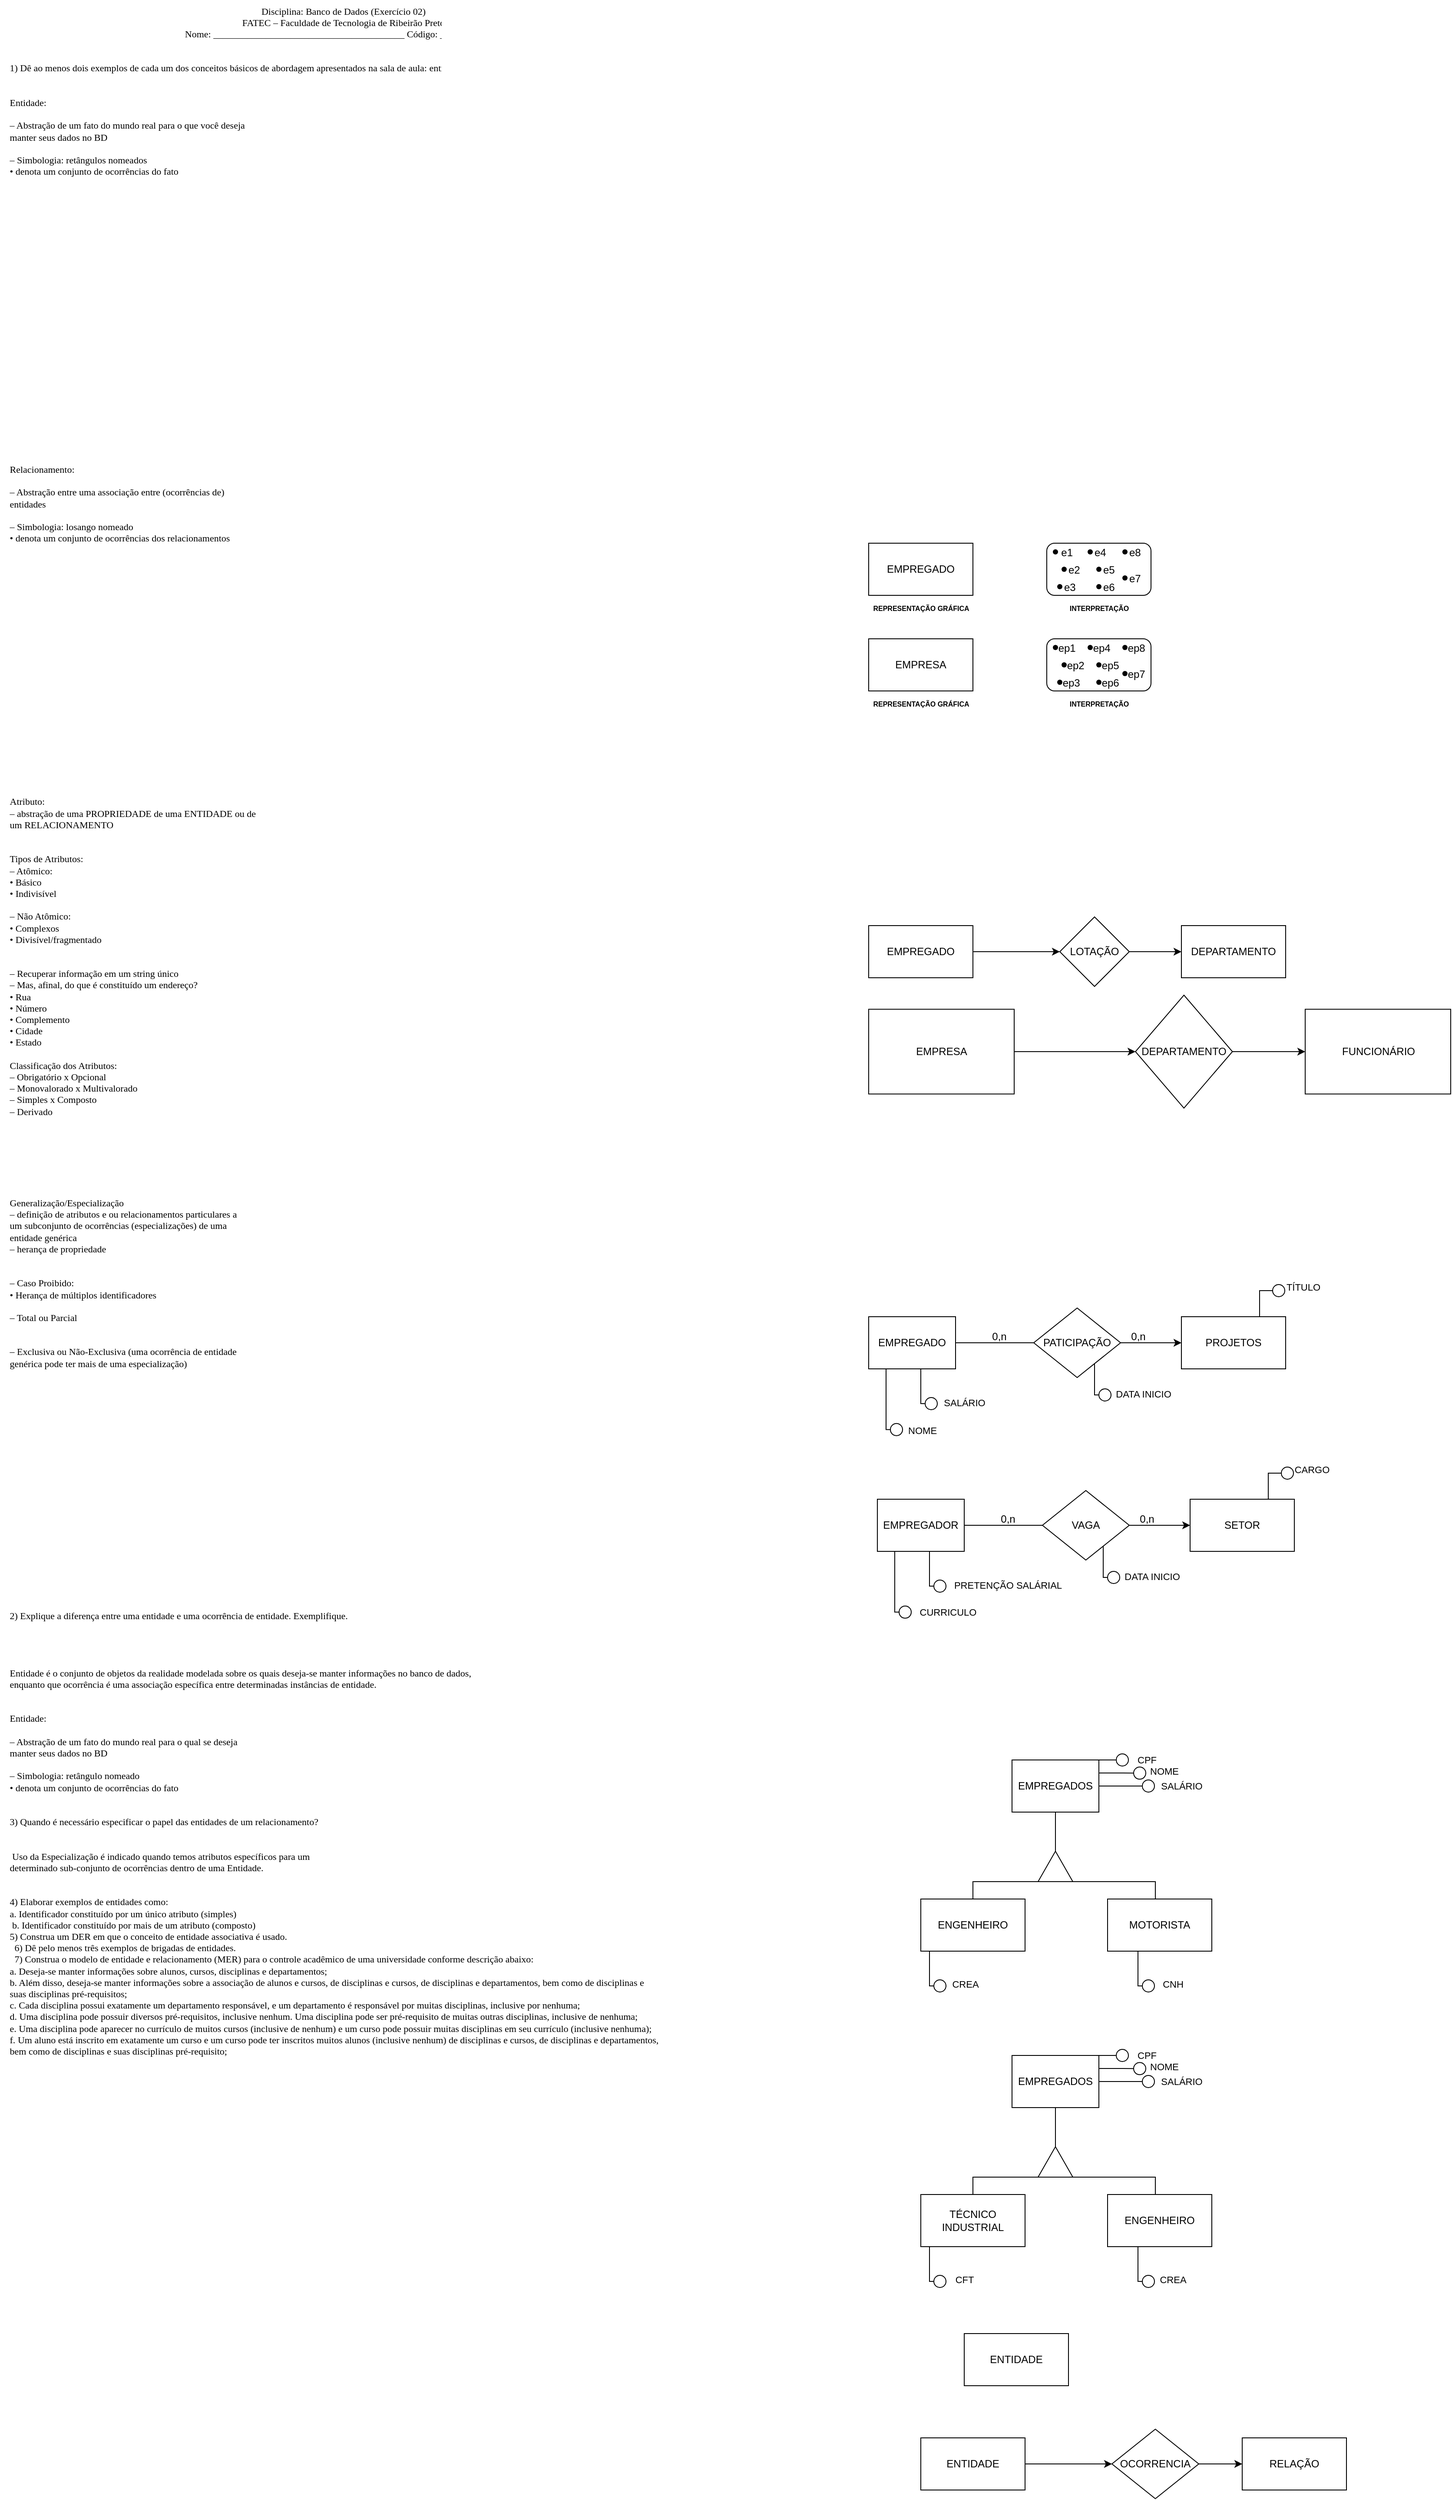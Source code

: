 <mxfile version="21.7.2" type="github">
  <diagram id="R2lEEEUBdFMjLlhIrx00" name="Page-1">
    <mxGraphModel dx="2288" dy="1648" grid="1" gridSize="10" guides="1" tooltips="1" connect="1" arrows="1" fold="1" page="1" pageScale="1" pageWidth="850" pageHeight="1100" math="0" shadow="0" extFonts="Permanent Marker^https://fonts.googleapis.com/css?family=Permanent+Marker">
      <root>
        <mxCell id="0" />
        <mxCell id="1" parent="0" />
        <mxCell id="NfzGdtVnE_PfzIFXWBSl-1" value="&lt;font style=&quot;vertical-align: inherit;&quot;&gt;&lt;font style=&quot;vertical-align: inherit;&quot;&gt;&lt;font style=&quot;font-size: 11px;&quot; face=&quot;Times New Roman&quot;&gt;&lt;font style=&quot;vertical-align: inherit; font-size: 11px;&quot;&gt;&lt;font style=&quot;vertical-align: inherit; font-size: 11px;&quot;&gt;&lt;font style=&quot;vertical-align: inherit; font-size: 11px;&quot;&gt;&lt;font style=&quot;vertical-align: inherit; font-size: 11px;&quot;&gt;&lt;font style=&quot;vertical-align: inherit; font-size: 11px;&quot;&gt;&lt;font style=&quot;vertical-align: inherit; font-size: 11px;&quot;&gt;&lt;font style=&quot;vertical-align: inherit; font-size: 11px;&quot;&gt;&lt;font style=&quot;vertical-align: inherit; font-size: 11px;&quot;&gt;&lt;font style=&quot;vertical-align: inherit; font-size: 11px;&quot;&gt;&lt;font style=&quot;vertical-align: inherit; font-size: 11px;&quot;&gt;&lt;font style=&quot;vertical-align: inherit; font-size: 11px;&quot;&gt;&lt;font style=&quot;vertical-align: inherit; font-size: 11px;&quot;&gt;&lt;font style=&quot;vertical-align: inherit; font-size: 11px;&quot;&gt;&lt;font style=&quot;vertical-align: inherit; font-size: 11px;&quot;&gt;&lt;font style=&quot;vertical-align: inherit; font-size: 11px;&quot;&gt;&lt;font style=&quot;vertical-align: inherit; font-size: 11px;&quot;&gt;&lt;font style=&quot;vertical-align: inherit; font-size: 11px;&quot;&gt;&lt;font style=&quot;vertical-align: inherit; font-size: 11px;&quot;&gt;&lt;font style=&quot;vertical-align: inherit; font-size: 11px;&quot;&gt;&lt;font style=&quot;vertical-align: inherit; font-size: 11px;&quot;&gt;&lt;font style=&quot;vertical-align: inherit; font-size: 11px;&quot;&gt;&lt;font style=&quot;vertical-align: inherit; font-size: 11px;&quot;&gt;&lt;font style=&quot;vertical-align: inherit; font-size: 11px;&quot;&gt;&lt;font style=&quot;vertical-align: inherit; font-size: 11px;&quot;&gt;&lt;font style=&quot;vertical-align: inherit;&quot;&gt;&lt;font style=&quot;vertical-align: inherit;&quot;&gt;&lt;font style=&quot;vertical-align: inherit;&quot;&gt;&lt;font style=&quot;vertical-align: inherit;&quot;&gt;&lt;font style=&quot;vertical-align: inherit;&quot;&gt;&lt;font style=&quot;vertical-align: inherit;&quot;&gt;&lt;font style=&quot;vertical-align: inherit;&quot;&gt;&lt;font style=&quot;vertical-align: inherit;&quot;&gt;&lt;font style=&quot;vertical-align: inherit;&quot;&gt;&lt;font style=&quot;vertical-align: inherit;&quot;&gt;&lt;font style=&quot;vertical-align: inherit;&quot;&gt;&lt;font style=&quot;vertical-align: inherit;&quot;&gt;&lt;font style=&quot;vertical-align: inherit;&quot;&gt;&lt;font style=&quot;vertical-align: inherit;&quot;&gt;Disciplina: Banco de Dados (Exercício 02) &lt;/font&gt;&lt;/font&gt;&lt;/font&gt;&lt;/font&gt;&lt;/font&gt;&lt;/font&gt;&lt;/font&gt;&lt;/font&gt;&lt;/font&gt;&lt;/font&gt;&lt;/font&gt;&lt;/font&gt;&lt;/font&gt;&lt;/font&gt;&lt;/font&gt;&lt;/font&gt;&lt;/font&gt;&lt;/font&gt;&lt;/font&gt;&lt;/font&gt;&lt;/font&gt;&lt;/font&gt;&lt;/font&gt;&lt;/font&gt;&lt;/font&gt;&lt;/font&gt;&lt;/font&gt;&lt;/font&gt;&lt;/font&gt;&lt;/font&gt;&lt;/font&gt;&lt;/font&gt;&lt;/font&gt;&lt;/font&gt;&lt;/font&gt;&lt;/font&gt;&lt;/font&gt;&lt;/font&gt;&lt;br style=&quot;font-size: 11px;&quot;&gt;&lt;font style=&quot;vertical-align: inherit; font-size: 11px;&quot;&gt;&lt;font style=&quot;vertical-align: inherit; font-size: 11px;&quot;&gt;&lt;font style=&quot;vertical-align: inherit; font-size: 11px;&quot;&gt;&lt;font style=&quot;vertical-align: inherit; font-size: 11px;&quot;&gt;&lt;font style=&quot;vertical-align: inherit; font-size: 11px;&quot;&gt;&lt;font style=&quot;vertical-align: inherit; font-size: 11px;&quot;&gt;&lt;font style=&quot;vertical-align: inherit; font-size: 11px;&quot;&gt;&lt;font style=&quot;vertical-align: inherit; font-size: 11px;&quot;&gt;&lt;font style=&quot;vertical-align: inherit; font-size: 11px;&quot;&gt;&lt;font style=&quot;vertical-align: inherit; font-size: 11px;&quot;&gt;&lt;font style=&quot;vertical-align: inherit; font-size: 11px;&quot;&gt;&lt;font style=&quot;vertical-align: inherit; font-size: 11px;&quot;&gt;&lt;font style=&quot;vertical-align: inherit; font-size: 11px;&quot;&gt;&lt;font style=&quot;vertical-align: inherit; font-size: 11px;&quot;&gt;&lt;font style=&quot;vertical-align: inherit; font-size: 11px;&quot;&gt;&lt;font style=&quot;vertical-align: inherit; font-size: 11px;&quot;&gt;&lt;font style=&quot;vertical-align: inherit; font-size: 11px;&quot;&gt;&lt;font style=&quot;vertical-align: inherit; font-size: 11px;&quot;&gt;&lt;font style=&quot;vertical-align: inherit; font-size: 11px;&quot;&gt;&lt;font style=&quot;vertical-align: inherit; font-size: 11px;&quot;&gt;&lt;font style=&quot;vertical-align: inherit; font-size: 11px;&quot;&gt;&lt;font style=&quot;vertical-align: inherit; font-size: 11px;&quot;&gt;&lt;font style=&quot;vertical-align: inherit; font-size: 11px;&quot;&gt;&lt;font style=&quot;vertical-align: inherit; font-size: 11px;&quot;&gt;&lt;font style=&quot;vertical-align: inherit;&quot;&gt;&lt;font style=&quot;vertical-align: inherit;&quot;&gt;&lt;font style=&quot;vertical-align: inherit;&quot;&gt;&lt;font style=&quot;vertical-align: inherit;&quot;&gt;&lt;font style=&quot;vertical-align: inherit;&quot;&gt;&lt;font style=&quot;vertical-align: inherit;&quot;&gt;&lt;font style=&quot;vertical-align: inherit;&quot;&gt;&lt;font style=&quot;vertical-align: inherit;&quot;&gt;&lt;font style=&quot;vertical-align: inherit;&quot;&gt;&lt;font style=&quot;vertical-align: inherit;&quot;&gt;&lt;font style=&quot;vertical-align: inherit;&quot;&gt;&lt;font style=&quot;vertical-align: inherit;&quot;&gt;&lt;font style=&quot;vertical-align: inherit;&quot;&gt;&lt;font style=&quot;vertical-align: inherit;&quot;&gt;FATEC – Faculdade de Tecnologia de Ribeirão Preto &lt;/font&gt;&lt;/font&gt;&lt;/font&gt;&lt;/font&gt;&lt;/font&gt;&lt;/font&gt;&lt;/font&gt;&lt;/font&gt;&lt;/font&gt;&lt;/font&gt;&lt;/font&gt;&lt;/font&gt;&lt;/font&gt;&lt;/font&gt;&lt;/font&gt;&lt;/font&gt;&lt;/font&gt;&lt;/font&gt;&lt;/font&gt;&lt;/font&gt;&lt;/font&gt;&lt;/font&gt;&lt;/font&gt;&lt;/font&gt;&lt;/font&gt;&lt;/font&gt;&lt;/font&gt;&lt;/font&gt;&lt;/font&gt;&lt;/font&gt;&lt;/font&gt;&lt;/font&gt;&lt;/font&gt;&lt;/font&gt;&lt;/font&gt;&lt;/font&gt;&lt;/font&gt;&lt;/font&gt;&lt;br style=&quot;font-size: 11px;&quot;&gt;&lt;/font&gt;&lt;font style=&quot;vertical-align: inherit;&quot;&gt;&lt;font style=&quot;vertical-align: inherit;&quot;&gt;&lt;font face=&quot;Times New Roman&quot; style=&quot;font-size: 11px;&quot;&gt;&lt;font style=&quot;vertical-align: inherit; font-size: 11px;&quot;&gt;&lt;font style=&quot;vertical-align: inherit; font-size: 11px;&quot;&gt;&lt;font style=&quot;vertical-align: inherit; font-size: 11px;&quot;&gt;&lt;font style=&quot;vertical-align: inherit; font-size: 11px;&quot;&gt;&lt;font style=&quot;vertical-align: inherit; font-size: 11px;&quot;&gt;&lt;font style=&quot;vertical-align: inherit; font-size: 11px;&quot;&gt;&lt;font style=&quot;vertical-align: inherit; font-size: 11px;&quot;&gt;&lt;font style=&quot;vertical-align: inherit; font-size: 11px;&quot;&gt;&lt;font style=&quot;vertical-align: inherit; font-size: 11px;&quot;&gt;&lt;font style=&quot;vertical-align: inherit; font-size: 11px;&quot;&gt;&lt;font style=&quot;vertical-align: inherit; font-size: 11px;&quot;&gt;&lt;font style=&quot;vertical-align: inherit; font-size: 11px;&quot;&gt;&lt;font style=&quot;vertical-align: inherit; font-size: 11px;&quot;&gt;&lt;font style=&quot;vertical-align: inherit; font-size: 11px;&quot;&gt;&lt;font style=&quot;vertical-align: inherit; font-size: 11px;&quot;&gt;&lt;font style=&quot;vertical-align: inherit; font-size: 11px;&quot;&gt;&lt;font style=&quot;vertical-align: inherit; font-size: 11px;&quot;&gt;&lt;font style=&quot;vertical-align: inherit; font-size: 11px;&quot;&gt;&lt;font style=&quot;vertical-align: inherit; font-size: 11px;&quot;&gt;&lt;font style=&quot;vertical-align: inherit; font-size: 11px;&quot;&gt;&lt;font style=&quot;vertical-align: inherit; font-size: 11px;&quot;&gt;&lt;font style=&quot;vertical-align: inherit; font-size: 11px;&quot;&gt;&lt;font style=&quot;vertical-align: inherit;&quot;&gt;&lt;font style=&quot;vertical-align: inherit;&quot;&gt;&lt;font style=&quot;vertical-align: inherit;&quot;&gt;&lt;font style=&quot;vertical-align: inherit;&quot;&gt;&lt;font style=&quot;vertical-align: inherit;&quot;&gt;&lt;font style=&quot;vertical-align: inherit;&quot;&gt;&lt;font style=&quot;vertical-align: inherit;&quot;&gt;&lt;font style=&quot;vertical-align: inherit;&quot;&gt;&lt;font style=&quot;vertical-align: inherit;&quot;&gt;&lt;font style=&quot;vertical-align: inherit;&quot;&gt;&lt;font style=&quot;vertical-align: inherit;&quot;&gt;&lt;font style=&quot;vertical-align: inherit;&quot;&gt;&lt;font style=&quot;vertical-align: inherit;&quot;&gt;&lt;font style=&quot;vertical-align: inherit;&quot;&gt;Nome: ________________________________________ Código: _____________&lt;/font&gt;&lt;/font&gt;&lt;/font&gt;&lt;/font&gt;&lt;/font&gt;&lt;/font&gt;&lt;/font&gt;&lt;/font&gt;&lt;/font&gt;&lt;/font&gt;&lt;/font&gt;&lt;/font&gt;&lt;/font&gt;&lt;/font&gt;&lt;/font&gt;&lt;/font&gt;&lt;/font&gt;&lt;/font&gt;&lt;/font&gt;&lt;/font&gt;&lt;/font&gt;&lt;/font&gt;&lt;/font&gt;&lt;/font&gt;&lt;/font&gt;&lt;/font&gt;&lt;/font&gt;&lt;/font&gt;&lt;/font&gt;&lt;/font&gt;&lt;/font&gt;&lt;/font&gt;&lt;/font&gt;&lt;/font&gt;&lt;/font&gt;&lt;/font&gt;&lt;br style=&quot;font-size: 11px;&quot;&gt;&lt;br style=&quot;font-size: 11px;&quot;&gt;&lt;br style=&quot;font-size: 11px;&quot;&gt;&lt;/font&gt;&lt;div style=&quot;font-size: 11px; text-align: justify;&quot;&gt;&lt;span style=&quot;background-color: initial; font-size: 11px;&quot;&gt;&lt;font style=&quot;vertical-align: inherit; font-size: 11px;&quot;&gt;&lt;font style=&quot;vertical-align: inherit; font-size: 11px;&quot;&gt;&lt;font style=&quot;vertical-align: inherit; font-size: 11px;&quot;&gt;&lt;font face=&quot;Times New Roman&quot; style=&quot;vertical-align: inherit; font-size: 11px;&quot;&gt;&lt;font style=&quot;vertical-align: inherit; font-size: 11px;&quot;&gt;&lt;font style=&quot;vertical-align: inherit; font-size: 11px;&quot;&gt;&lt;font style=&quot;vertical-align: inherit; font-size: 11px;&quot;&gt;&lt;font style=&quot;vertical-align: inherit; font-size: 11px;&quot;&gt;&lt;font style=&quot;vertical-align: inherit;&quot;&gt;&lt;font style=&quot;vertical-align: inherit;&quot;&gt;&lt;font style=&quot;vertical-align: inherit;&quot;&gt;&lt;font style=&quot;vertical-align: inherit;&quot;&gt;&lt;font style=&quot;vertical-align: inherit;&quot;&gt;&lt;font style=&quot;vertical-align: inherit;&quot;&gt;&lt;font style=&quot;vertical-align: inherit;&quot;&gt;&lt;font style=&quot;vertical-align: inherit;&quot;&gt;&lt;font style=&quot;vertical-align: inherit;&quot;&gt;&lt;font style=&quot;vertical-align: inherit;&quot;&gt;&lt;font style=&quot;vertical-align: inherit;&quot;&gt;&lt;font style=&quot;vertical-align: inherit;&quot;&gt;&lt;font style=&quot;vertical-align: inherit;&quot;&gt;&lt;font style=&quot;vertical-align: inherit;&quot;&gt;1) Dê ao menos dois exemplos de cada um dos conceitos básicos de abordagem apresentados na sala de aula: entidade, relacionamento, atributo, generalização/especialização.&lt;/font&gt;&lt;/font&gt;&lt;/font&gt;&lt;/font&gt;&lt;/font&gt;&lt;/font&gt;&lt;/font&gt;&lt;/font&gt;&lt;/font&gt;&lt;/font&gt;&lt;/font&gt;&lt;/font&gt;&lt;/font&gt;&lt;/font&gt;&lt;/font&gt;&lt;/font&gt;&lt;/font&gt;&lt;/font&gt;&lt;/font&gt;&lt;/font&gt;&lt;/font&gt;&lt;/font&gt;&lt;/span&gt;&lt;/div&gt;&lt;div style=&quot;font-size: 11px; text-align: justify;&quot;&gt;&lt;span style=&quot;background-color: initial; font-size: 11px;&quot;&gt;&lt;font style=&quot;vertical-align: inherit; font-size: 11px;&quot;&gt;&lt;font style=&quot;vertical-align: inherit; font-size: 11px;&quot;&gt;&lt;font style=&quot;vertical-align: inherit; font-size: 11px;&quot;&gt;&lt;font face=&quot;Times New Roman&quot; style=&quot;vertical-align: inherit; font-size: 11px;&quot;&gt;&lt;font style=&quot;vertical-align: inherit; font-size: 11px;&quot;&gt;&lt;font style=&quot;vertical-align: inherit; font-size: 11px;&quot;&gt;&lt;font style=&quot;vertical-align: inherit; font-size: 11px;&quot;&gt;&lt;font style=&quot;vertical-align: inherit; font-size: 11px;&quot;&gt;&lt;font style=&quot;vertical-align: inherit;&quot;&gt;&lt;font style=&quot;vertical-align: inherit;&quot;&gt;&lt;font style=&quot;vertical-align: inherit;&quot;&gt;&lt;font style=&quot;vertical-align: inherit;&quot;&gt;&lt;br&gt;&lt;/font&gt;&lt;/font&gt;&lt;/font&gt;&lt;/font&gt;&lt;/font&gt;&lt;/font&gt;&lt;/font&gt;&lt;/font&gt;&lt;/font&gt;&lt;/font&gt;&lt;/font&gt;&lt;/font&gt;&lt;/span&gt;&lt;/div&gt;&lt;div style=&quot;font-size: 11px; text-align: justify;&quot;&gt;&lt;span style=&quot;background-color: initial; font-size: 11px;&quot;&gt;&lt;font style=&quot;vertical-align: inherit; font-size: 11px;&quot;&gt;&lt;font style=&quot;vertical-align: inherit; font-size: 11px;&quot;&gt;&lt;font style=&quot;vertical-align: inherit; font-size: 11px;&quot;&gt;&lt;font face=&quot;Times New Roman&quot; style=&quot;vertical-align: inherit; font-size: 11px;&quot;&gt;&lt;font style=&quot;vertical-align: inherit; font-size: 11px;&quot;&gt;&lt;font style=&quot;vertical-align: inherit; font-size: 11px;&quot;&gt;&lt;font style=&quot;vertical-align: inherit; font-size: 11px;&quot;&gt;&lt;font style=&quot;vertical-align: inherit; font-size: 11px;&quot;&gt;&lt;font style=&quot;vertical-align: inherit;&quot;&gt;&lt;font style=&quot;vertical-align: inherit;&quot;&gt;&lt;font style=&quot;vertical-align: inherit;&quot;&gt;&lt;font style=&quot;vertical-align: inherit;&quot;&gt;&lt;br&gt;&lt;/font&gt;&lt;/font&gt;&lt;/font&gt;&lt;/font&gt;&lt;/font&gt;&lt;/font&gt;&lt;/font&gt;&lt;/font&gt;&lt;/font&gt;&lt;/font&gt;&lt;/font&gt;&lt;/font&gt;&lt;/span&gt;&lt;/div&gt;&lt;div style=&quot;text-align: justify;&quot;&gt;&lt;span style=&quot;background-color: initial;&quot;&gt;&lt;font style=&quot;vertical-align: inherit;&quot;&gt;&lt;font style=&quot;vertical-align: inherit;&quot;&gt;&lt;font style=&quot;vertical-align: inherit;&quot;&gt;&lt;font face=&quot;Times New Roman&quot; style=&quot;vertical-align: inherit;&quot;&gt;&lt;font style=&quot;vertical-align: inherit;&quot;&gt;&lt;font style=&quot;vertical-align: inherit;&quot;&gt;&lt;font style=&quot;vertical-align: inherit;&quot;&gt;&lt;font style=&quot;vertical-align: inherit;&quot;&gt;&lt;font style=&quot;vertical-align: inherit;&quot;&gt;&lt;font style=&quot;vertical-align: inherit;&quot;&gt;&lt;font style=&quot;vertical-align: inherit;&quot;&gt;&lt;font style=&quot;vertical-align: inherit;&quot;&gt;&lt;div style=&quot;&quot;&gt;&lt;font style=&quot;vertical-align: inherit;&quot;&gt;&lt;font style=&quot;vertical-align: inherit;&quot;&gt;&lt;font style=&quot;vertical-align: inherit;&quot;&gt;&lt;font style=&quot;vertical-align: inherit;&quot;&gt;&lt;font style=&quot;vertical-align: inherit;&quot;&gt;&lt;font style=&quot;vertical-align: inherit;&quot;&gt;&lt;font style=&quot;vertical-align: inherit;&quot;&gt;&lt;font style=&quot;vertical-align: inherit;&quot;&gt;&lt;font style=&quot;vertical-align: inherit;&quot;&gt;&lt;font style=&quot;vertical-align: inherit;&quot;&gt;Entidade:&lt;/font&gt;&lt;/font&gt;&lt;/font&gt;&lt;/font&gt;&lt;/font&gt;&lt;/font&gt;&lt;/font&gt;&lt;/font&gt;&lt;/font&gt;&lt;/font&gt;&lt;/div&gt;&lt;div style=&quot;&quot;&gt;&lt;br&gt;&lt;/div&gt;&lt;div style=&quot;&quot;&gt;&lt;font style=&quot;vertical-align: inherit;&quot;&gt;&lt;font style=&quot;vertical-align: inherit;&quot;&gt;&lt;font style=&quot;vertical-align: inherit;&quot;&gt;&lt;font style=&quot;vertical-align: inherit;&quot;&gt;&lt;font style=&quot;vertical-align: inherit;&quot;&gt;&lt;font style=&quot;vertical-align: inherit;&quot;&gt;&lt;font style=&quot;vertical-align: inherit;&quot;&gt;&lt;font style=&quot;vertical-align: inherit;&quot;&gt;&lt;font style=&quot;vertical-align: inherit;&quot;&gt;&lt;font style=&quot;vertical-align: inherit;&quot;&gt;– Abstração de um fato do mundo real para o que você deseja&lt;/font&gt;&lt;/font&gt;&lt;/font&gt;&lt;/font&gt;&lt;/font&gt;&lt;/font&gt;&lt;/font&gt;&lt;/font&gt;&lt;/font&gt;&lt;/font&gt;&lt;/div&gt;&lt;div style=&quot;&quot;&gt;&lt;font style=&quot;vertical-align: inherit;&quot;&gt;&lt;font style=&quot;vertical-align: inherit;&quot;&gt;&lt;font style=&quot;vertical-align: inherit;&quot;&gt;&lt;font style=&quot;vertical-align: inherit;&quot;&gt;&lt;font style=&quot;vertical-align: inherit;&quot;&gt;&lt;font style=&quot;vertical-align: inherit;&quot;&gt;&lt;font style=&quot;vertical-align: inherit;&quot;&gt;&lt;font style=&quot;vertical-align: inherit;&quot;&gt;&lt;font style=&quot;vertical-align: inherit;&quot;&gt;&lt;font style=&quot;vertical-align: inherit;&quot;&gt;manter seus dados no BD&lt;/font&gt;&lt;/font&gt;&lt;/font&gt;&lt;/font&gt;&lt;/font&gt;&lt;/font&gt;&lt;/font&gt;&lt;/font&gt;&lt;/font&gt;&lt;/font&gt;&lt;/div&gt;&lt;div style=&quot;&quot;&gt;&lt;br&gt;&lt;/div&gt;&lt;div style=&quot;&quot;&gt;&lt;font style=&quot;vertical-align: inherit;&quot;&gt;&lt;font style=&quot;vertical-align: inherit;&quot;&gt;&lt;font style=&quot;vertical-align: inherit;&quot;&gt;&lt;font style=&quot;vertical-align: inherit;&quot;&gt;&lt;font style=&quot;vertical-align: inherit;&quot;&gt;&lt;font style=&quot;vertical-align: inherit;&quot;&gt;&lt;font style=&quot;vertical-align: inherit;&quot;&gt;&lt;font style=&quot;vertical-align: inherit;&quot;&gt;&lt;font style=&quot;vertical-align: inherit;&quot;&gt;&lt;font style=&quot;vertical-align: inherit;&quot;&gt;– Simbologia: retângulos nomeados&lt;/font&gt;&lt;/font&gt;&lt;/font&gt;&lt;/font&gt;&lt;/font&gt;&lt;/font&gt;&lt;/font&gt;&lt;/font&gt;&lt;/font&gt;&lt;/font&gt;&lt;/div&gt;&lt;div style=&quot;&quot;&gt;&lt;font style=&quot;vertical-align: inherit;&quot;&gt;&lt;font style=&quot;vertical-align: inherit;&quot;&gt;&lt;font style=&quot;vertical-align: inherit;&quot;&gt;&lt;font style=&quot;vertical-align: inherit;&quot;&gt;&lt;font style=&quot;vertical-align: inherit;&quot;&gt;&lt;font style=&quot;vertical-align: inherit;&quot;&gt;&lt;font style=&quot;vertical-align: inherit;&quot;&gt;&lt;font style=&quot;vertical-align: inherit;&quot;&gt;&lt;font style=&quot;vertical-align: inherit;&quot;&gt;&lt;font style=&quot;vertical-align: inherit;&quot;&gt;• denota um conjunto de ocorrências do fato&lt;/font&gt;&lt;/font&gt;&lt;/font&gt;&lt;/font&gt;&lt;/font&gt;&lt;/font&gt;&lt;/font&gt;&lt;/font&gt;&lt;/font&gt;&lt;/font&gt;&lt;/div&gt;&lt;/font&gt;&lt;/font&gt;&lt;/font&gt;&lt;/font&gt;&lt;/font&gt;&lt;/font&gt;&lt;/font&gt;&lt;/font&gt;&lt;/font&gt;&lt;/font&gt;&lt;/font&gt;&lt;/font&gt;&lt;/span&gt;&lt;/div&gt;&lt;div style=&quot;font-size: 11px; text-align: justify;&quot;&gt;&lt;span style=&quot;background-color: initial; font-size: 11px;&quot;&gt;&lt;font style=&quot;vertical-align: inherit; font-size: 11px;&quot;&gt;&lt;font style=&quot;vertical-align: inherit; font-size: 11px;&quot;&gt;&lt;font style=&quot;vertical-align: inherit; font-size: 11px;&quot;&gt;&lt;font face=&quot;Times New Roman&quot; style=&quot;vertical-align: inherit; font-size: 11px;&quot;&gt;&lt;font style=&quot;vertical-align: inherit; font-size: 11px;&quot;&gt;&lt;font style=&quot;vertical-align: inherit; font-size: 11px;&quot;&gt;&lt;font style=&quot;vertical-align: inherit; font-size: 11px;&quot;&gt;&lt;font style=&quot;vertical-align: inherit; font-size: 11px;&quot;&gt;&lt;font style=&quot;vertical-align: inherit;&quot;&gt;&lt;font style=&quot;vertical-align: inherit;&quot;&gt;&lt;font style=&quot;vertical-align: inherit;&quot;&gt;&lt;font style=&quot;vertical-align: inherit;&quot;&gt;&lt;br&gt;&lt;/font&gt;&lt;/font&gt;&lt;/font&gt;&lt;/font&gt;&lt;/font&gt;&lt;/font&gt;&lt;/font&gt;&lt;/font&gt;&lt;/font&gt;&lt;/font&gt;&lt;/font&gt;&lt;/font&gt;&lt;/span&gt;&lt;/div&gt;&lt;div style=&quot;font-size: 11px; text-align: justify;&quot;&gt;&lt;span style=&quot;background-color: initial; font-size: 11px;&quot;&gt;&lt;font style=&quot;vertical-align: inherit; font-size: 11px;&quot;&gt;&lt;font style=&quot;vertical-align: inherit; font-size: 11px;&quot;&gt;&lt;font style=&quot;vertical-align: inherit; font-size: 11px;&quot;&gt;&lt;font face=&quot;Times New Roman&quot; style=&quot;vertical-align: inherit; font-size: 11px;&quot;&gt;&lt;font style=&quot;vertical-align: inherit; font-size: 11px;&quot;&gt;&lt;font style=&quot;vertical-align: inherit; font-size: 11px;&quot;&gt;&lt;font style=&quot;vertical-align: inherit; font-size: 11px;&quot;&gt;&lt;font style=&quot;vertical-align: inherit; font-size: 11px;&quot;&gt;&lt;font style=&quot;vertical-align: inherit;&quot;&gt;&lt;font style=&quot;vertical-align: inherit;&quot;&gt;&lt;font style=&quot;vertical-align: inherit;&quot;&gt;&lt;font style=&quot;vertical-align: inherit;&quot;&gt;&lt;br&gt;&lt;/font&gt;&lt;/font&gt;&lt;/font&gt;&lt;/font&gt;&lt;/font&gt;&lt;/font&gt;&lt;/font&gt;&lt;/font&gt;&lt;/font&gt;&lt;/font&gt;&lt;/font&gt;&lt;/font&gt;&lt;/span&gt;&lt;/div&gt;&lt;div style=&quot;font-size: 11px; text-align: justify;&quot;&gt;&lt;span style=&quot;background-color: initial; font-size: 11px;&quot;&gt;&lt;font style=&quot;vertical-align: inherit; font-size: 11px;&quot;&gt;&lt;font style=&quot;vertical-align: inherit; font-size: 11px;&quot;&gt;&lt;font style=&quot;vertical-align: inherit; font-size: 11px;&quot;&gt;&lt;font face=&quot;Times New Roman&quot; style=&quot;vertical-align: inherit; font-size: 11px;&quot;&gt;&lt;font style=&quot;vertical-align: inherit; font-size: 11px;&quot;&gt;&lt;font style=&quot;vertical-align: inherit; font-size: 11px;&quot;&gt;&lt;font style=&quot;vertical-align: inherit; font-size: 11px;&quot;&gt;&lt;font style=&quot;vertical-align: inherit; font-size: 11px;&quot;&gt;&lt;font style=&quot;vertical-align: inherit;&quot;&gt;&lt;font style=&quot;vertical-align: inherit;&quot;&gt;&lt;font style=&quot;vertical-align: inherit;&quot;&gt;&lt;font style=&quot;vertical-align: inherit;&quot;&gt;&lt;br&gt;&lt;/font&gt;&lt;/font&gt;&lt;/font&gt;&lt;/font&gt;&lt;/font&gt;&lt;/font&gt;&lt;/font&gt;&lt;/font&gt;&lt;/font&gt;&lt;/font&gt;&lt;/font&gt;&lt;/font&gt;&lt;/span&gt;&lt;/div&gt;&lt;div style=&quot;font-size: 11px; text-align: justify;&quot;&gt;&lt;span style=&quot;background-color: initial; font-size: 11px;&quot;&gt;&lt;font style=&quot;vertical-align: inherit; font-size: 11px;&quot;&gt;&lt;font style=&quot;vertical-align: inherit; font-size: 11px;&quot;&gt;&lt;font style=&quot;vertical-align: inherit; font-size: 11px;&quot;&gt;&lt;font face=&quot;Times New Roman&quot; style=&quot;vertical-align: inherit; font-size: 11px;&quot;&gt;&lt;font style=&quot;vertical-align: inherit; font-size: 11px;&quot;&gt;&lt;font style=&quot;vertical-align: inherit; font-size: 11px;&quot;&gt;&lt;font style=&quot;vertical-align: inherit; font-size: 11px;&quot;&gt;&lt;font style=&quot;vertical-align: inherit; font-size: 11px;&quot;&gt;&lt;font style=&quot;vertical-align: inherit;&quot;&gt;&lt;font style=&quot;vertical-align: inherit;&quot;&gt;&lt;font style=&quot;vertical-align: inherit;&quot;&gt;&lt;font style=&quot;vertical-align: inherit;&quot;&gt;&lt;br&gt;&lt;/font&gt;&lt;/font&gt;&lt;/font&gt;&lt;/font&gt;&lt;/font&gt;&lt;/font&gt;&lt;/font&gt;&lt;/font&gt;&lt;/font&gt;&lt;/font&gt;&lt;/font&gt;&lt;/font&gt;&lt;/span&gt;&lt;/div&gt;&lt;div style=&quot;font-size: 11px; text-align: justify;&quot;&gt;&lt;span style=&quot;background-color: initial; font-size: 11px;&quot;&gt;&lt;font style=&quot;vertical-align: inherit; font-size: 11px;&quot;&gt;&lt;font style=&quot;vertical-align: inherit; font-size: 11px;&quot;&gt;&lt;font style=&quot;vertical-align: inherit; font-size: 11px;&quot;&gt;&lt;font face=&quot;Times New Roman&quot; style=&quot;vertical-align: inherit; font-size: 11px;&quot;&gt;&lt;font style=&quot;vertical-align: inherit; font-size: 11px;&quot;&gt;&lt;font style=&quot;vertical-align: inherit; font-size: 11px;&quot;&gt;&lt;font style=&quot;vertical-align: inherit; font-size: 11px;&quot;&gt;&lt;font style=&quot;vertical-align: inherit; font-size: 11px;&quot;&gt;&lt;font style=&quot;vertical-align: inherit;&quot;&gt;&lt;font style=&quot;vertical-align: inherit;&quot;&gt;&lt;font style=&quot;vertical-align: inherit;&quot;&gt;&lt;font style=&quot;vertical-align: inherit;&quot;&gt;&lt;br&gt;&lt;/font&gt;&lt;/font&gt;&lt;/font&gt;&lt;/font&gt;&lt;/font&gt;&lt;/font&gt;&lt;/font&gt;&lt;/font&gt;&lt;/font&gt;&lt;/font&gt;&lt;/font&gt;&lt;/font&gt;&lt;/span&gt;&lt;/div&gt;&lt;div style=&quot;font-size: 11px; text-align: justify;&quot;&gt;&lt;span style=&quot;background-color: initial; font-size: 11px;&quot;&gt;&lt;font style=&quot;vertical-align: inherit; font-size: 11px;&quot;&gt;&lt;font style=&quot;vertical-align: inherit; font-size: 11px;&quot;&gt;&lt;font style=&quot;vertical-align: inherit; font-size: 11px;&quot;&gt;&lt;font face=&quot;Times New Roman&quot; style=&quot;vertical-align: inherit; font-size: 11px;&quot;&gt;&lt;font style=&quot;vertical-align: inherit; font-size: 11px;&quot;&gt;&lt;font style=&quot;vertical-align: inherit; font-size: 11px;&quot;&gt;&lt;font style=&quot;vertical-align: inherit; font-size: 11px;&quot;&gt;&lt;font style=&quot;vertical-align: inherit; font-size: 11px;&quot;&gt;&lt;font style=&quot;vertical-align: inherit;&quot;&gt;&lt;font style=&quot;vertical-align: inherit;&quot;&gt;&lt;font style=&quot;vertical-align: inherit;&quot;&gt;&lt;font style=&quot;vertical-align: inherit;&quot;&gt;&lt;br&gt;&lt;/font&gt;&lt;/font&gt;&lt;/font&gt;&lt;/font&gt;&lt;/font&gt;&lt;/font&gt;&lt;/font&gt;&lt;/font&gt;&lt;/font&gt;&lt;/font&gt;&lt;/font&gt;&lt;/font&gt;&lt;/span&gt;&lt;/div&gt;&lt;div style=&quot;font-size: 11px; text-align: justify;&quot;&gt;&lt;span style=&quot;background-color: initial; font-size: 11px;&quot;&gt;&lt;font style=&quot;vertical-align: inherit; font-size: 11px;&quot;&gt;&lt;font style=&quot;vertical-align: inherit; font-size: 11px;&quot;&gt;&lt;font style=&quot;vertical-align: inherit; font-size: 11px;&quot;&gt;&lt;font face=&quot;Times New Roman&quot; style=&quot;vertical-align: inherit; font-size: 11px;&quot;&gt;&lt;font style=&quot;vertical-align: inherit; font-size: 11px;&quot;&gt;&lt;font style=&quot;vertical-align: inherit; font-size: 11px;&quot;&gt;&lt;font style=&quot;vertical-align: inherit; font-size: 11px;&quot;&gt;&lt;font style=&quot;vertical-align: inherit; font-size: 11px;&quot;&gt;&lt;font style=&quot;vertical-align: inherit;&quot;&gt;&lt;font style=&quot;vertical-align: inherit;&quot;&gt;&lt;font style=&quot;vertical-align: inherit;&quot;&gt;&lt;font style=&quot;vertical-align: inherit;&quot;&gt;&lt;br&gt;&lt;/font&gt;&lt;/font&gt;&lt;/font&gt;&lt;/font&gt;&lt;/font&gt;&lt;/font&gt;&lt;/font&gt;&lt;/font&gt;&lt;/font&gt;&lt;/font&gt;&lt;/font&gt;&lt;/font&gt;&lt;/span&gt;&lt;/div&gt;&lt;div style=&quot;font-size: 11px; text-align: justify;&quot;&gt;&lt;span style=&quot;background-color: initial; font-size: 11px;&quot;&gt;&lt;font style=&quot;vertical-align: inherit; font-size: 11px;&quot;&gt;&lt;font style=&quot;vertical-align: inherit; font-size: 11px;&quot;&gt;&lt;font style=&quot;vertical-align: inherit; font-size: 11px;&quot;&gt;&lt;font face=&quot;Times New Roman&quot; style=&quot;vertical-align: inherit; font-size: 11px;&quot;&gt;&lt;font style=&quot;vertical-align: inherit; font-size: 11px;&quot;&gt;&lt;font style=&quot;vertical-align: inherit; font-size: 11px;&quot;&gt;&lt;font style=&quot;vertical-align: inherit; font-size: 11px;&quot;&gt;&lt;font style=&quot;vertical-align: inherit; font-size: 11px;&quot;&gt;&lt;font style=&quot;vertical-align: inherit;&quot;&gt;&lt;font style=&quot;vertical-align: inherit;&quot;&gt;&lt;font style=&quot;vertical-align: inherit;&quot;&gt;&lt;font style=&quot;vertical-align: inherit;&quot;&gt;&lt;br&gt;&lt;/font&gt;&lt;/font&gt;&lt;/font&gt;&lt;/font&gt;&lt;/font&gt;&lt;/font&gt;&lt;/font&gt;&lt;/font&gt;&lt;/font&gt;&lt;/font&gt;&lt;/font&gt;&lt;/font&gt;&lt;/span&gt;&lt;/div&gt;&lt;div style=&quot;font-size: 11px; text-align: justify;&quot;&gt;&lt;span style=&quot;background-color: initial; font-size: 11px;&quot;&gt;&lt;font style=&quot;vertical-align: inherit; font-size: 11px;&quot;&gt;&lt;font style=&quot;vertical-align: inherit; font-size: 11px;&quot;&gt;&lt;font style=&quot;vertical-align: inherit; font-size: 11px;&quot;&gt;&lt;font face=&quot;Times New Roman&quot; style=&quot;vertical-align: inherit; font-size: 11px;&quot;&gt;&lt;font style=&quot;vertical-align: inherit; font-size: 11px;&quot;&gt;&lt;font style=&quot;vertical-align: inherit; font-size: 11px;&quot;&gt;&lt;font style=&quot;vertical-align: inherit; font-size: 11px;&quot;&gt;&lt;font style=&quot;vertical-align: inherit; font-size: 11px;&quot;&gt;&lt;font style=&quot;vertical-align: inherit;&quot;&gt;&lt;font style=&quot;vertical-align: inherit;&quot;&gt;&lt;font style=&quot;vertical-align: inherit;&quot;&gt;&lt;font style=&quot;vertical-align: inherit;&quot;&gt;&lt;br&gt;&lt;/font&gt;&lt;/font&gt;&lt;/font&gt;&lt;/font&gt;&lt;/font&gt;&lt;/font&gt;&lt;/font&gt;&lt;/font&gt;&lt;/font&gt;&lt;/font&gt;&lt;/font&gt;&lt;/font&gt;&lt;/span&gt;&lt;/div&gt;&lt;div style=&quot;font-size: 11px; text-align: justify;&quot;&gt;&lt;span style=&quot;background-color: initial; font-size: 11px;&quot;&gt;&lt;font style=&quot;vertical-align: inherit; font-size: 11px;&quot;&gt;&lt;font style=&quot;vertical-align: inherit; font-size: 11px;&quot;&gt;&lt;font style=&quot;vertical-align: inherit; font-size: 11px;&quot;&gt;&lt;font face=&quot;Times New Roman&quot; style=&quot;vertical-align: inherit; font-size: 11px;&quot;&gt;&lt;font style=&quot;vertical-align: inherit; font-size: 11px;&quot;&gt;&lt;font style=&quot;vertical-align: inherit; font-size: 11px;&quot;&gt;&lt;font style=&quot;vertical-align: inherit; font-size: 11px;&quot;&gt;&lt;font style=&quot;vertical-align: inherit; font-size: 11px;&quot;&gt;&lt;font style=&quot;vertical-align: inherit;&quot;&gt;&lt;font style=&quot;vertical-align: inherit;&quot;&gt;&lt;font style=&quot;vertical-align: inherit;&quot;&gt;&lt;font style=&quot;vertical-align: inherit;&quot;&gt;&lt;br&gt;&lt;/font&gt;&lt;/font&gt;&lt;/font&gt;&lt;/font&gt;&lt;/font&gt;&lt;/font&gt;&lt;/font&gt;&lt;/font&gt;&lt;/font&gt;&lt;/font&gt;&lt;/font&gt;&lt;/font&gt;&lt;/span&gt;&lt;/div&gt;&lt;font face=&quot;Times New Roman&quot; style=&quot;&quot;&gt;&lt;font style=&quot;vertical-align: inherit;&quot;&gt;&lt;div style=&quot;font-size: 11px; text-align: justify;&quot;&gt;&lt;font style=&quot;background-color: initial; vertical-align: inherit; font-size: 11px;&quot;&gt;&lt;font style=&quot;vertical-align: inherit; font-size: 11px;&quot;&gt;&lt;font style=&quot;vertical-align: inherit; font-size: 11px;&quot;&gt;&lt;font style=&quot;vertical-align: inherit; font-size: 11px;&quot;&gt;&lt;font style=&quot;vertical-align: inherit; font-size: 11px;&quot;&gt;&amp;nbsp;&amp;nbsp;&lt;/font&gt;&lt;/font&gt;&lt;/font&gt;&lt;/font&gt;&lt;/font&gt;&lt;/div&gt;&lt;div style=&quot;font-size: 11px; text-align: justify;&quot;&gt;&lt;font style=&quot;background-color: initial; vertical-align: inherit; font-size: 11px;&quot;&gt;&lt;font style=&quot;vertical-align: inherit; font-size: 11px;&quot;&gt;&lt;font style=&quot;vertical-align: inherit; font-size: 11px;&quot;&gt;&lt;font style=&quot;vertical-align: inherit; font-size: 11px;&quot;&gt;&lt;font style=&quot;vertical-align: inherit; font-size: 11px;&quot;&gt;&lt;font style=&quot;vertical-align: inherit; font-size: 11px;&quot;&gt;&lt;font style=&quot;vertical-align: inherit; font-size: 11px;&quot;&gt;&lt;font style=&quot;vertical-align: inherit; font-size: 11px;&quot;&gt;&lt;font style=&quot;vertical-align: inherit; font-size: 11px;&quot;&gt;&lt;font style=&quot;vertical-align: inherit; font-size: 11px;&quot;&gt;&lt;font style=&quot;vertical-align: inherit; font-size: 11px;&quot;&gt;&lt;font style=&quot;vertical-align: inherit; font-size: 11px;&quot;&gt;&lt;font style=&quot;vertical-align: inherit; font-size: 11px;&quot;&gt;&lt;font style=&quot;vertical-align: inherit; font-size: 11px;&quot;&gt;&lt;font style=&quot;vertical-align: inherit; font-size: 11px;&quot;&gt;&lt;font style=&quot;vertical-align: inherit; font-size: 11px;&quot;&gt;&lt;font style=&quot;vertical-align: inherit; font-size: 11px;&quot;&gt;&lt;font style=&quot;vertical-align: inherit; font-size: 11px;&quot;&gt;&lt;font style=&quot;vertical-align: inherit; font-size: 11px;&quot;&gt;&lt;font style=&quot;vertical-align: inherit; font-size: 11px;&quot;&gt;&lt;font style=&quot;vertical-align: inherit; font-size: 11px;&quot;&gt;&lt;font style=&quot;vertical-align: inherit;&quot;&gt;&lt;font style=&quot;vertical-align: inherit;&quot;&gt;&lt;font style=&quot;vertical-align: inherit;&quot;&gt;&lt;font style=&quot;vertical-align: inherit;&quot;&gt;&lt;font style=&quot;vertical-align: inherit;&quot;&gt;&lt;font style=&quot;vertical-align: inherit;&quot;&gt;&lt;font style=&quot;vertical-align: inherit;&quot;&gt;&lt;font style=&quot;vertical-align: inherit;&quot;&gt;&lt;font style=&quot;vertical-align: inherit;&quot;&gt;&lt;font style=&quot;vertical-align: inherit;&quot;&gt;&lt;font style=&quot;vertical-align: inherit;&quot;&gt;&lt;font style=&quot;vertical-align: inherit;&quot;&gt;&lt;font style=&quot;vertical-align: inherit;&quot;&gt;&lt;font style=&quot;vertical-align: inherit;&quot;&gt;&lt;br&gt;&lt;/font&gt;&lt;/font&gt;&lt;/font&gt;&lt;/font&gt;&lt;/font&gt;&lt;/font&gt;&lt;/font&gt;&lt;/font&gt;&lt;/font&gt;&lt;/font&gt;&lt;/font&gt;&lt;/font&gt;&lt;/font&gt;&lt;/font&gt;&lt;/font&gt;&lt;/font&gt;&lt;/font&gt;&lt;/font&gt;&lt;/font&gt;&lt;/font&gt;&lt;/font&gt;&lt;/font&gt;&lt;/font&gt;&lt;/font&gt;&lt;/font&gt;&lt;/font&gt;&lt;/font&gt;&lt;/font&gt;&lt;/font&gt;&lt;/font&gt;&lt;/font&gt;&lt;/font&gt;&lt;/font&gt;&lt;/font&gt;&lt;/font&gt;&lt;/div&gt;&lt;div style=&quot;font-size: 11px; text-align: justify;&quot;&gt;&lt;font style=&quot;background-color: initial; vertical-align: inherit; font-size: 11px;&quot;&gt;&lt;font style=&quot;vertical-align: inherit; font-size: 11px;&quot;&gt;&lt;font style=&quot;vertical-align: inherit; font-size: 11px;&quot;&gt;&lt;font style=&quot;vertical-align: inherit; font-size: 11px;&quot;&gt;&lt;font style=&quot;vertical-align: inherit; font-size: 11px;&quot;&gt;&lt;font style=&quot;vertical-align: inherit; font-size: 11px;&quot;&gt;&lt;font style=&quot;vertical-align: inherit; font-size: 11px;&quot;&gt;&lt;font style=&quot;vertical-align: inherit; font-size: 11px;&quot;&gt;&lt;font style=&quot;vertical-align: inherit; font-size: 11px;&quot;&gt;&lt;font style=&quot;vertical-align: inherit; font-size: 11px;&quot;&gt;&lt;font style=&quot;vertical-align: inherit; font-size: 11px;&quot;&gt;&lt;font style=&quot;vertical-align: inherit; font-size: 11px;&quot;&gt;&lt;font style=&quot;vertical-align: inherit; font-size: 11px;&quot;&gt;&lt;font style=&quot;vertical-align: inherit; font-size: 11px;&quot;&gt;&lt;font style=&quot;vertical-align: inherit; font-size: 11px;&quot;&gt;&lt;font style=&quot;vertical-align: inherit; font-size: 11px;&quot;&gt;&lt;font style=&quot;vertical-align: inherit; font-size: 11px;&quot;&gt;&lt;font style=&quot;vertical-align: inherit; font-size: 11px;&quot;&gt;&lt;font style=&quot;vertical-align: inherit; font-size: 11px;&quot;&gt;&lt;font style=&quot;vertical-align: inherit; font-size: 11px;&quot;&gt;&lt;font style=&quot;vertical-align: inherit; font-size: 11px;&quot;&gt;&lt;font style=&quot;vertical-align: inherit;&quot;&gt;&lt;font style=&quot;vertical-align: inherit;&quot;&gt;&lt;font style=&quot;vertical-align: inherit;&quot;&gt;&lt;font style=&quot;vertical-align: inherit;&quot;&gt;&lt;font style=&quot;vertical-align: inherit;&quot;&gt;&lt;font style=&quot;vertical-align: inherit;&quot;&gt;&lt;font style=&quot;vertical-align: inherit;&quot;&gt;&lt;font style=&quot;vertical-align: inherit;&quot;&gt;&lt;font style=&quot;vertical-align: inherit;&quot;&gt;&lt;font style=&quot;vertical-align: inherit;&quot;&gt;&lt;font style=&quot;vertical-align: inherit;&quot;&gt;&lt;font style=&quot;vertical-align: inherit;&quot;&gt;&lt;font style=&quot;vertical-align: inherit;&quot;&gt;&lt;font style=&quot;vertical-align: inherit;&quot;&gt;&lt;br&gt;&lt;/font&gt;&lt;/font&gt;&lt;/font&gt;&lt;/font&gt;&lt;/font&gt;&lt;/font&gt;&lt;/font&gt;&lt;/font&gt;&lt;/font&gt;&lt;/font&gt;&lt;/font&gt;&lt;/font&gt;&lt;/font&gt;&lt;/font&gt;&lt;/font&gt;&lt;/font&gt;&lt;/font&gt;&lt;/font&gt;&lt;/font&gt;&lt;/font&gt;&lt;/font&gt;&lt;/font&gt;&lt;/font&gt;&lt;/font&gt;&lt;/font&gt;&lt;/font&gt;&lt;/font&gt;&lt;/font&gt;&lt;/font&gt;&lt;/font&gt;&lt;/font&gt;&lt;/font&gt;&lt;/font&gt;&lt;/font&gt;&lt;/font&gt;&lt;/div&gt;&lt;div style=&quot;font-size: 11px; text-align: justify;&quot;&gt;&lt;font style=&quot;background-color: initial; vertical-align: inherit; font-size: 11px;&quot;&gt;&lt;font style=&quot;vertical-align: inherit; font-size: 11px;&quot;&gt;&lt;font style=&quot;vertical-align: inherit; font-size: 11px;&quot;&gt;&lt;font style=&quot;vertical-align: inherit; font-size: 11px;&quot;&gt;&lt;font style=&quot;vertical-align: inherit; font-size: 11px;&quot;&gt;&lt;font style=&quot;vertical-align: inherit; font-size: 11px;&quot;&gt;&lt;font style=&quot;vertical-align: inherit; font-size: 11px;&quot;&gt;&lt;font style=&quot;vertical-align: inherit; font-size: 11px;&quot;&gt;&lt;font style=&quot;vertical-align: inherit; font-size: 11px;&quot;&gt;&lt;font style=&quot;vertical-align: inherit; font-size: 11px;&quot;&gt;&lt;font style=&quot;vertical-align: inherit; font-size: 11px;&quot;&gt;&lt;font style=&quot;vertical-align: inherit; font-size: 11px;&quot;&gt;&lt;font style=&quot;vertical-align: inherit; font-size: 11px;&quot;&gt;&lt;font style=&quot;vertical-align: inherit; font-size: 11px;&quot;&gt;&lt;font style=&quot;vertical-align: inherit; font-size: 11px;&quot;&gt;&lt;font style=&quot;vertical-align: inherit; font-size: 11px;&quot;&gt;&lt;font style=&quot;vertical-align: inherit; font-size: 11px;&quot;&gt;&lt;font style=&quot;vertical-align: inherit; font-size: 11px;&quot;&gt;&lt;font style=&quot;vertical-align: inherit; font-size: 11px;&quot;&gt;&lt;font style=&quot;vertical-align: inherit; font-size: 11px;&quot;&gt;&lt;font style=&quot;vertical-align: inherit; font-size: 11px;&quot;&gt;&lt;font style=&quot;vertical-align: inherit;&quot;&gt;&lt;font style=&quot;vertical-align: inherit;&quot;&gt;&lt;font style=&quot;vertical-align: inherit;&quot;&gt;&lt;font style=&quot;vertical-align: inherit;&quot;&gt;&lt;font style=&quot;vertical-align: inherit;&quot;&gt;&lt;font style=&quot;vertical-align: inherit;&quot;&gt;&lt;font style=&quot;vertical-align: inherit;&quot;&gt;&lt;font style=&quot;vertical-align: inherit;&quot;&gt;&lt;font style=&quot;vertical-align: inherit;&quot;&gt;&lt;font style=&quot;vertical-align: inherit;&quot;&gt;&lt;font style=&quot;vertical-align: inherit;&quot;&gt;&lt;font style=&quot;vertical-align: inherit;&quot;&gt;&lt;font style=&quot;vertical-align: inherit;&quot;&gt;&lt;font style=&quot;vertical-align: inherit;&quot;&gt;&lt;br&gt;&lt;/font&gt;&lt;/font&gt;&lt;/font&gt;&lt;/font&gt;&lt;/font&gt;&lt;/font&gt;&lt;/font&gt;&lt;/font&gt;&lt;/font&gt;&lt;/font&gt;&lt;/font&gt;&lt;/font&gt;&lt;/font&gt;&lt;/font&gt;&lt;/font&gt;&lt;/font&gt;&lt;/font&gt;&lt;/font&gt;&lt;/font&gt;&lt;/font&gt;&lt;/font&gt;&lt;/font&gt;&lt;/font&gt;&lt;/font&gt;&lt;/font&gt;&lt;/font&gt;&lt;/font&gt;&lt;/font&gt;&lt;/font&gt;&lt;/font&gt;&lt;/font&gt;&lt;/font&gt;&lt;/font&gt;&lt;/font&gt;&lt;/font&gt;&lt;/div&gt;&lt;div style=&quot;font-size: 11px; text-align: justify;&quot;&gt;&lt;font style=&quot;background-color: initial; vertical-align: inherit; font-size: 11px;&quot;&gt;&lt;font style=&quot;vertical-align: inherit; font-size: 11px;&quot;&gt;&lt;font style=&quot;vertical-align: inherit; font-size: 11px;&quot;&gt;&lt;font style=&quot;vertical-align: inherit; font-size: 11px;&quot;&gt;&lt;font style=&quot;vertical-align: inherit; font-size: 11px;&quot;&gt;&lt;font style=&quot;vertical-align: inherit; font-size: 11px;&quot;&gt;&lt;font style=&quot;vertical-align: inherit; font-size: 11px;&quot;&gt;&lt;font style=&quot;vertical-align: inherit; font-size: 11px;&quot;&gt;&lt;font style=&quot;vertical-align: inherit; font-size: 11px;&quot;&gt;&lt;font style=&quot;vertical-align: inherit; font-size: 11px;&quot;&gt;&lt;font style=&quot;vertical-align: inherit; font-size: 11px;&quot;&gt;&lt;font style=&quot;vertical-align: inherit; font-size: 11px;&quot;&gt;&lt;font style=&quot;vertical-align: inherit; font-size: 11px;&quot;&gt;&lt;font style=&quot;vertical-align: inherit; font-size: 11px;&quot;&gt;&lt;font style=&quot;vertical-align: inherit; font-size: 11px;&quot;&gt;&lt;font style=&quot;vertical-align: inherit; font-size: 11px;&quot;&gt;&lt;font style=&quot;vertical-align: inherit; font-size: 11px;&quot;&gt;&lt;font style=&quot;vertical-align: inherit; font-size: 11px;&quot;&gt;&lt;font style=&quot;vertical-align: inherit; font-size: 11px;&quot;&gt;&lt;font style=&quot;vertical-align: inherit; font-size: 11px;&quot;&gt;&lt;font style=&quot;vertical-align: inherit; font-size: 11px;&quot;&gt;&lt;font style=&quot;vertical-align: inherit;&quot;&gt;&lt;font style=&quot;vertical-align: inherit;&quot;&gt;&lt;font style=&quot;vertical-align: inherit;&quot;&gt;&lt;font style=&quot;vertical-align: inherit;&quot;&gt;&lt;font style=&quot;vertical-align: inherit;&quot;&gt;&lt;font style=&quot;vertical-align: inherit;&quot;&gt;&lt;font style=&quot;vertical-align: inherit;&quot;&gt;&lt;font style=&quot;vertical-align: inherit;&quot;&gt;&lt;font style=&quot;vertical-align: inherit;&quot;&gt;&lt;font style=&quot;vertical-align: inherit;&quot;&gt;&lt;font style=&quot;vertical-align: inherit;&quot;&gt;&lt;font style=&quot;vertical-align: inherit;&quot;&gt;&lt;font style=&quot;vertical-align: inherit;&quot;&gt;&lt;font style=&quot;vertical-align: inherit;&quot;&gt;&lt;br&gt;&lt;/font&gt;&lt;/font&gt;&lt;/font&gt;&lt;/font&gt;&lt;/font&gt;&lt;/font&gt;&lt;/font&gt;&lt;/font&gt;&lt;/font&gt;&lt;/font&gt;&lt;/font&gt;&lt;/font&gt;&lt;/font&gt;&lt;/font&gt;&lt;/font&gt;&lt;/font&gt;&lt;/font&gt;&lt;/font&gt;&lt;/font&gt;&lt;/font&gt;&lt;/font&gt;&lt;/font&gt;&lt;/font&gt;&lt;/font&gt;&lt;/font&gt;&lt;/font&gt;&lt;/font&gt;&lt;/font&gt;&lt;/font&gt;&lt;/font&gt;&lt;/font&gt;&lt;/font&gt;&lt;/font&gt;&lt;/font&gt;&lt;/font&gt;&lt;/div&gt;&lt;div style=&quot;font-size: 11px; text-align: justify;&quot;&gt;&lt;font style=&quot;background-color: initial; vertical-align: inherit; font-size: 11px;&quot;&gt;&lt;font style=&quot;vertical-align: inherit; font-size: 11px;&quot;&gt;&lt;font style=&quot;vertical-align: inherit; font-size: 11px;&quot;&gt;&lt;font style=&quot;vertical-align: inherit; font-size: 11px;&quot;&gt;&lt;font style=&quot;vertical-align: inherit; font-size: 11px;&quot;&gt;&lt;font style=&quot;vertical-align: inherit; font-size: 11px;&quot;&gt;&lt;font style=&quot;vertical-align: inherit; font-size: 11px;&quot;&gt;&lt;font style=&quot;vertical-align: inherit; font-size: 11px;&quot;&gt;&lt;font style=&quot;vertical-align: inherit; font-size: 11px;&quot;&gt;&lt;font style=&quot;vertical-align: inherit; font-size: 11px;&quot;&gt;&lt;font style=&quot;vertical-align: inherit; font-size: 11px;&quot;&gt;&lt;font style=&quot;vertical-align: inherit; font-size: 11px;&quot;&gt;&lt;font style=&quot;vertical-align: inherit; font-size: 11px;&quot;&gt;&lt;font style=&quot;vertical-align: inherit; font-size: 11px;&quot;&gt;&lt;font style=&quot;vertical-align: inherit; font-size: 11px;&quot;&gt;&lt;font style=&quot;vertical-align: inherit; font-size: 11px;&quot;&gt;&lt;font style=&quot;vertical-align: inherit; font-size: 11px;&quot;&gt;&lt;font style=&quot;vertical-align: inherit; font-size: 11px;&quot;&gt;&lt;font style=&quot;vertical-align: inherit; font-size: 11px;&quot;&gt;&lt;font style=&quot;vertical-align: inherit; font-size: 11px;&quot;&gt;&lt;font style=&quot;vertical-align: inherit; font-size: 11px;&quot;&gt;&lt;font style=&quot;vertical-align: inherit;&quot;&gt;&lt;font style=&quot;vertical-align: inherit;&quot;&gt;&lt;font style=&quot;vertical-align: inherit;&quot;&gt;&lt;font style=&quot;vertical-align: inherit;&quot;&gt;&lt;font style=&quot;vertical-align: inherit;&quot;&gt;&lt;font style=&quot;vertical-align: inherit;&quot;&gt;&lt;font style=&quot;vertical-align: inherit;&quot;&gt;&lt;font style=&quot;vertical-align: inherit;&quot;&gt;&lt;font style=&quot;vertical-align: inherit;&quot;&gt;&lt;font style=&quot;vertical-align: inherit;&quot;&gt;&lt;font style=&quot;vertical-align: inherit;&quot;&gt;&lt;font style=&quot;vertical-align: inherit;&quot;&gt;&lt;font style=&quot;vertical-align: inherit;&quot;&gt;&lt;font style=&quot;vertical-align: inherit;&quot;&gt;&lt;br&gt;&lt;/font&gt;&lt;/font&gt;&lt;/font&gt;&lt;/font&gt;&lt;/font&gt;&lt;/font&gt;&lt;/font&gt;&lt;/font&gt;&lt;/font&gt;&lt;/font&gt;&lt;/font&gt;&lt;/font&gt;&lt;/font&gt;&lt;/font&gt;&lt;/font&gt;&lt;/font&gt;&lt;/font&gt;&lt;/font&gt;&lt;/font&gt;&lt;/font&gt;&lt;/font&gt;&lt;/font&gt;&lt;/font&gt;&lt;/font&gt;&lt;/font&gt;&lt;/font&gt;&lt;/font&gt;&lt;/font&gt;&lt;/font&gt;&lt;/font&gt;&lt;/font&gt;&lt;/font&gt;&lt;/font&gt;&lt;/font&gt;&lt;/font&gt;&lt;/div&gt;&lt;div style=&quot;font-size: 11px; text-align: justify;&quot;&gt;&lt;font style=&quot;background-color: initial; vertical-align: inherit; font-size: 11px;&quot;&gt;&lt;font style=&quot;vertical-align: inherit; font-size: 11px;&quot;&gt;&lt;font style=&quot;vertical-align: inherit; font-size: 11px;&quot;&gt;&lt;font style=&quot;vertical-align: inherit; font-size: 11px;&quot;&gt;&lt;font style=&quot;vertical-align: inherit; font-size: 11px;&quot;&gt;&lt;font style=&quot;vertical-align: inherit; font-size: 11px;&quot;&gt;&lt;font style=&quot;vertical-align: inherit; font-size: 11px;&quot;&gt;&lt;font style=&quot;vertical-align: inherit; font-size: 11px;&quot;&gt;&lt;font style=&quot;vertical-align: inherit; font-size: 11px;&quot;&gt;&lt;font style=&quot;vertical-align: inherit; font-size: 11px;&quot;&gt;&lt;font style=&quot;vertical-align: inherit; font-size: 11px;&quot;&gt;&lt;font style=&quot;vertical-align: inherit; font-size: 11px;&quot;&gt;&lt;font style=&quot;vertical-align: inherit; font-size: 11px;&quot;&gt;&lt;font style=&quot;vertical-align: inherit; font-size: 11px;&quot;&gt;&lt;font style=&quot;vertical-align: inherit; font-size: 11px;&quot;&gt;&lt;font style=&quot;vertical-align: inherit; font-size: 11px;&quot;&gt;&lt;font style=&quot;vertical-align: inherit; font-size: 11px;&quot;&gt;&lt;font style=&quot;vertical-align: inherit; font-size: 11px;&quot;&gt;&lt;font style=&quot;vertical-align: inherit; font-size: 11px;&quot;&gt;&lt;font style=&quot;vertical-align: inherit; font-size: 11px;&quot;&gt;&lt;font style=&quot;vertical-align: inherit; font-size: 11px;&quot;&gt;&lt;font style=&quot;vertical-align: inherit;&quot;&gt;&lt;font style=&quot;vertical-align: inherit;&quot;&gt;&lt;font style=&quot;vertical-align: inherit;&quot;&gt;&lt;font style=&quot;vertical-align: inherit;&quot;&gt;&lt;font style=&quot;vertical-align: inherit;&quot;&gt;&lt;font style=&quot;vertical-align: inherit;&quot;&gt;&lt;font style=&quot;vertical-align: inherit;&quot;&gt;&lt;font style=&quot;vertical-align: inherit;&quot;&gt;&lt;font style=&quot;vertical-align: inherit;&quot;&gt;&lt;font style=&quot;vertical-align: inherit;&quot;&gt;&lt;font style=&quot;vertical-align: inherit;&quot;&gt;&lt;font style=&quot;vertical-align: inherit;&quot;&gt;&lt;font style=&quot;vertical-align: inherit;&quot;&gt;&lt;font style=&quot;vertical-align: inherit;&quot;&gt;&lt;br&gt;&lt;/font&gt;&lt;/font&gt;&lt;/font&gt;&lt;/font&gt;&lt;/font&gt;&lt;/font&gt;&lt;/font&gt;&lt;/font&gt;&lt;/font&gt;&lt;/font&gt;&lt;/font&gt;&lt;/font&gt;&lt;/font&gt;&lt;/font&gt;&lt;/font&gt;&lt;/font&gt;&lt;/font&gt;&lt;/font&gt;&lt;/font&gt;&lt;/font&gt;&lt;/font&gt;&lt;/font&gt;&lt;/font&gt;&lt;/font&gt;&lt;/font&gt;&lt;/font&gt;&lt;/font&gt;&lt;/font&gt;&lt;/font&gt;&lt;/font&gt;&lt;/font&gt;&lt;/font&gt;&lt;/font&gt;&lt;/font&gt;&lt;/font&gt;&lt;/div&gt;&lt;div style=&quot;font-size: 11px; text-align: justify;&quot;&gt;&lt;font style=&quot;background-color: initial; vertical-align: inherit; font-size: 11px;&quot;&gt;&lt;font style=&quot;vertical-align: inherit; font-size: 11px;&quot;&gt;&lt;font style=&quot;vertical-align: inherit; font-size: 11px;&quot;&gt;&lt;font style=&quot;vertical-align: inherit; font-size: 11px;&quot;&gt;&lt;font style=&quot;vertical-align: inherit; font-size: 11px;&quot;&gt;&lt;font style=&quot;vertical-align: inherit; font-size: 11px;&quot;&gt;&lt;font style=&quot;vertical-align: inherit; font-size: 11px;&quot;&gt;&lt;font style=&quot;vertical-align: inherit; font-size: 11px;&quot;&gt;&lt;font style=&quot;vertical-align: inherit; font-size: 11px;&quot;&gt;&lt;font style=&quot;vertical-align: inherit; font-size: 11px;&quot;&gt;&lt;font style=&quot;vertical-align: inherit; font-size: 11px;&quot;&gt;&lt;font style=&quot;vertical-align: inherit; font-size: 11px;&quot;&gt;&lt;font style=&quot;vertical-align: inherit; font-size: 11px;&quot;&gt;&lt;font style=&quot;vertical-align: inherit; font-size: 11px;&quot;&gt;&lt;font style=&quot;vertical-align: inherit; font-size: 11px;&quot;&gt;&lt;font style=&quot;vertical-align: inherit; font-size: 11px;&quot;&gt;&lt;font style=&quot;vertical-align: inherit; font-size: 11px;&quot;&gt;&lt;font style=&quot;vertical-align: inherit; font-size: 11px;&quot;&gt;&lt;font style=&quot;vertical-align: inherit; font-size: 11px;&quot;&gt;&lt;font style=&quot;vertical-align: inherit; font-size: 11px;&quot;&gt;&lt;font style=&quot;vertical-align: inherit; font-size: 11px;&quot;&gt;&lt;font style=&quot;vertical-align: inherit;&quot;&gt;&lt;font style=&quot;vertical-align: inherit;&quot;&gt;&lt;font style=&quot;vertical-align: inherit;&quot;&gt;&lt;font style=&quot;vertical-align: inherit;&quot;&gt;&lt;font style=&quot;vertical-align: inherit;&quot;&gt;&lt;font style=&quot;vertical-align: inherit;&quot;&gt;&lt;font style=&quot;vertical-align: inherit;&quot;&gt;&lt;font style=&quot;vertical-align: inherit;&quot;&gt;&lt;font style=&quot;vertical-align: inherit;&quot;&gt;&lt;font style=&quot;vertical-align: inherit;&quot;&gt;&lt;font style=&quot;vertical-align: inherit;&quot;&gt;&lt;font style=&quot;vertical-align: inherit;&quot;&gt;&lt;font style=&quot;vertical-align: inherit;&quot;&gt;&lt;font style=&quot;vertical-align: inherit;&quot;&gt;&lt;br&gt;&lt;/font&gt;&lt;/font&gt;&lt;/font&gt;&lt;/font&gt;&lt;/font&gt;&lt;/font&gt;&lt;/font&gt;&lt;/font&gt;&lt;/font&gt;&lt;/font&gt;&lt;/font&gt;&lt;/font&gt;&lt;/font&gt;&lt;/font&gt;&lt;/font&gt;&lt;/font&gt;&lt;/font&gt;&lt;/font&gt;&lt;/font&gt;&lt;/font&gt;&lt;/font&gt;&lt;/font&gt;&lt;/font&gt;&lt;/font&gt;&lt;/font&gt;&lt;/font&gt;&lt;/font&gt;&lt;/font&gt;&lt;/font&gt;&lt;/font&gt;&lt;/font&gt;&lt;/font&gt;&lt;/font&gt;&lt;/font&gt;&lt;/font&gt;&lt;/div&gt;&lt;div style=&quot;font-size: 11px; text-align: justify;&quot;&gt;&lt;font style=&quot;background-color: initial; vertical-align: inherit; font-size: 11px;&quot;&gt;&lt;font style=&quot;vertical-align: inherit; font-size: 11px;&quot;&gt;&lt;font style=&quot;vertical-align: inherit; font-size: 11px;&quot;&gt;&lt;font style=&quot;vertical-align: inherit; font-size: 11px;&quot;&gt;&lt;font style=&quot;vertical-align: inherit; font-size: 11px;&quot;&gt;&lt;font style=&quot;vertical-align: inherit; font-size: 11px;&quot;&gt;&lt;font style=&quot;vertical-align: inherit; font-size: 11px;&quot;&gt;&lt;font style=&quot;vertical-align: inherit; font-size: 11px;&quot;&gt;&lt;font style=&quot;vertical-align: inherit; font-size: 11px;&quot;&gt;&lt;font style=&quot;vertical-align: inherit; font-size: 11px;&quot;&gt;&lt;font style=&quot;vertical-align: inherit; font-size: 11px;&quot;&gt;&lt;font style=&quot;vertical-align: inherit; font-size: 11px;&quot;&gt;&lt;font style=&quot;vertical-align: inherit; font-size: 11px;&quot;&gt;&lt;font style=&quot;vertical-align: inherit; font-size: 11px;&quot;&gt;&lt;font style=&quot;vertical-align: inherit; font-size: 11px;&quot;&gt;&lt;font style=&quot;vertical-align: inherit; font-size: 11px;&quot;&gt;&lt;font style=&quot;vertical-align: inherit; font-size: 11px;&quot;&gt;&lt;font style=&quot;vertical-align: inherit; font-size: 11px;&quot;&gt;&lt;font style=&quot;vertical-align: inherit; font-size: 11px;&quot;&gt;&lt;font style=&quot;vertical-align: inherit; font-size: 11px;&quot;&gt;&lt;font style=&quot;vertical-align: inherit; font-size: 11px;&quot;&gt;&lt;font style=&quot;vertical-align: inherit;&quot;&gt;&lt;font style=&quot;vertical-align: inherit;&quot;&gt;&lt;font style=&quot;vertical-align: inherit;&quot;&gt;&lt;font style=&quot;vertical-align: inherit;&quot;&gt;&lt;font style=&quot;vertical-align: inherit;&quot;&gt;&lt;font style=&quot;vertical-align: inherit;&quot;&gt;&lt;font style=&quot;vertical-align: inherit;&quot;&gt;&lt;font style=&quot;vertical-align: inherit;&quot;&gt;&lt;font style=&quot;vertical-align: inherit;&quot;&gt;&lt;font style=&quot;vertical-align: inherit;&quot;&gt;&lt;font style=&quot;vertical-align: inherit;&quot;&gt;&lt;font style=&quot;vertical-align: inherit;&quot;&gt;&lt;font style=&quot;vertical-align: inherit;&quot;&gt;&lt;font style=&quot;vertical-align: inherit;&quot;&gt;&lt;br&gt;&lt;/font&gt;&lt;/font&gt;&lt;/font&gt;&lt;/font&gt;&lt;/font&gt;&lt;/font&gt;&lt;/font&gt;&lt;/font&gt;&lt;/font&gt;&lt;/font&gt;&lt;/font&gt;&lt;/font&gt;&lt;/font&gt;&lt;/font&gt;&lt;/font&gt;&lt;/font&gt;&lt;/font&gt;&lt;/font&gt;&lt;/font&gt;&lt;/font&gt;&lt;/font&gt;&lt;/font&gt;&lt;/font&gt;&lt;/font&gt;&lt;/font&gt;&lt;/font&gt;&lt;/font&gt;&lt;/font&gt;&lt;/font&gt;&lt;/font&gt;&lt;/font&gt;&lt;/font&gt;&lt;/font&gt;&lt;/font&gt;&lt;/font&gt;&lt;/div&gt;&lt;div style=&quot;font-size: 11px; text-align: justify;&quot;&gt;&lt;font style=&quot;background-color: initial; vertical-align: inherit; font-size: 11px;&quot;&gt;&lt;font style=&quot;vertical-align: inherit; font-size: 11px;&quot;&gt;&lt;font style=&quot;vertical-align: inherit; font-size: 11px;&quot;&gt;&lt;font style=&quot;vertical-align: inherit; font-size: 11px;&quot;&gt;&lt;font style=&quot;vertical-align: inherit; font-size: 11px;&quot;&gt;&lt;font style=&quot;vertical-align: inherit; font-size: 11px;&quot;&gt;&lt;font style=&quot;vertical-align: inherit; font-size: 11px;&quot;&gt;&lt;font style=&quot;vertical-align: inherit; font-size: 11px;&quot;&gt;&lt;font style=&quot;vertical-align: inherit; font-size: 11px;&quot;&gt;&lt;font style=&quot;vertical-align: inherit; font-size: 11px;&quot;&gt;&lt;font style=&quot;vertical-align: inherit; font-size: 11px;&quot;&gt;&lt;font style=&quot;vertical-align: inherit; font-size: 11px;&quot;&gt;&lt;font style=&quot;vertical-align: inherit; font-size: 11px;&quot;&gt;&lt;font style=&quot;vertical-align: inherit; font-size: 11px;&quot;&gt;&lt;font style=&quot;vertical-align: inherit; font-size: 11px;&quot;&gt;&lt;font style=&quot;vertical-align: inherit; font-size: 11px;&quot;&gt;&lt;font style=&quot;vertical-align: inherit; font-size: 11px;&quot;&gt;&lt;font style=&quot;vertical-align: inherit; font-size: 11px;&quot;&gt;&lt;font style=&quot;vertical-align: inherit; font-size: 11px;&quot;&gt;&lt;font style=&quot;vertical-align: inherit; font-size: 11px;&quot;&gt;&lt;font style=&quot;vertical-align: inherit; font-size: 11px;&quot;&gt;&lt;font style=&quot;vertical-align: inherit;&quot;&gt;&lt;font style=&quot;vertical-align: inherit;&quot;&gt;&lt;font style=&quot;vertical-align: inherit;&quot;&gt;&lt;font style=&quot;vertical-align: inherit;&quot;&gt;&lt;font style=&quot;vertical-align: inherit;&quot;&gt;&lt;font style=&quot;vertical-align: inherit;&quot;&gt;&lt;font style=&quot;vertical-align: inherit;&quot;&gt;&lt;font style=&quot;vertical-align: inherit;&quot;&gt;&lt;font style=&quot;vertical-align: inherit;&quot;&gt;&lt;font style=&quot;vertical-align: inherit;&quot;&gt;&lt;font style=&quot;vertical-align: inherit;&quot;&gt;&lt;font style=&quot;vertical-align: inherit;&quot;&gt;&lt;font style=&quot;vertical-align: inherit;&quot;&gt;&lt;font style=&quot;vertical-align: inherit;&quot;&gt;&lt;br&gt;&lt;/font&gt;&lt;/font&gt;&lt;/font&gt;&lt;/font&gt;&lt;/font&gt;&lt;/font&gt;&lt;/font&gt;&lt;/font&gt;&lt;/font&gt;&lt;/font&gt;&lt;/font&gt;&lt;/font&gt;&lt;/font&gt;&lt;/font&gt;&lt;/font&gt;&lt;/font&gt;&lt;/font&gt;&lt;/font&gt;&lt;/font&gt;&lt;/font&gt;&lt;/font&gt;&lt;/font&gt;&lt;/font&gt;&lt;/font&gt;&lt;/font&gt;&lt;/font&gt;&lt;/font&gt;&lt;/font&gt;&lt;/font&gt;&lt;/font&gt;&lt;/font&gt;&lt;/font&gt;&lt;/font&gt;&lt;/font&gt;&lt;/font&gt;&lt;/div&gt;&lt;div style=&quot;font-size: 11px; text-align: justify;&quot;&gt;&lt;font style=&quot;background-color: initial; vertical-align: inherit; font-size: 11px;&quot;&gt;&lt;font style=&quot;vertical-align: inherit; font-size: 11px;&quot;&gt;&lt;font style=&quot;vertical-align: inherit; font-size: 11px;&quot;&gt;&lt;font style=&quot;vertical-align: inherit; font-size: 11px;&quot;&gt;&lt;font style=&quot;vertical-align: inherit; font-size: 11px;&quot;&gt;&lt;font style=&quot;vertical-align: inherit; font-size: 11px;&quot;&gt;&lt;font style=&quot;vertical-align: inherit; font-size: 11px;&quot;&gt;&lt;font style=&quot;vertical-align: inherit; font-size: 11px;&quot;&gt;&lt;font style=&quot;vertical-align: inherit; font-size: 11px;&quot;&gt;&lt;font style=&quot;vertical-align: inherit; font-size: 11px;&quot;&gt;&lt;font style=&quot;vertical-align: inherit; font-size: 11px;&quot;&gt;&lt;font style=&quot;vertical-align: inherit; font-size: 11px;&quot;&gt;&lt;font style=&quot;vertical-align: inherit; font-size: 11px;&quot;&gt;&lt;font style=&quot;vertical-align: inherit; font-size: 11px;&quot;&gt;&lt;font style=&quot;vertical-align: inherit; font-size: 11px;&quot;&gt;&lt;font style=&quot;vertical-align: inherit; font-size: 11px;&quot;&gt;&lt;font style=&quot;vertical-align: inherit; font-size: 11px;&quot;&gt;&lt;font style=&quot;vertical-align: inherit; font-size: 11px;&quot;&gt;&lt;font style=&quot;vertical-align: inherit; font-size: 11px;&quot;&gt;&lt;font style=&quot;vertical-align: inherit; font-size: 11px;&quot;&gt;&lt;font style=&quot;vertical-align: inherit; font-size: 11px;&quot;&gt;&lt;font style=&quot;vertical-align: inherit;&quot;&gt;&lt;font style=&quot;vertical-align: inherit;&quot;&gt;&lt;font style=&quot;vertical-align: inherit;&quot;&gt;&lt;font style=&quot;vertical-align: inherit;&quot;&gt;&lt;font style=&quot;vertical-align: inherit;&quot;&gt;&lt;font style=&quot;vertical-align: inherit;&quot;&gt;&lt;font style=&quot;vertical-align: inherit;&quot;&gt;&lt;font style=&quot;vertical-align: inherit;&quot;&gt;&lt;font style=&quot;vertical-align: inherit;&quot;&gt;&lt;font style=&quot;vertical-align: inherit;&quot;&gt;&lt;font style=&quot;vertical-align: inherit;&quot;&gt;&lt;font style=&quot;vertical-align: inherit;&quot;&gt;&lt;font style=&quot;vertical-align: inherit;&quot;&gt;&lt;font style=&quot;vertical-align: inherit;&quot;&gt;&lt;br&gt;&lt;/font&gt;&lt;/font&gt;&lt;/font&gt;&lt;/font&gt;&lt;/font&gt;&lt;/font&gt;&lt;/font&gt;&lt;/font&gt;&lt;/font&gt;&lt;/font&gt;&lt;/font&gt;&lt;/font&gt;&lt;/font&gt;&lt;/font&gt;&lt;/font&gt;&lt;/font&gt;&lt;/font&gt;&lt;/font&gt;&lt;/font&gt;&lt;/font&gt;&lt;/font&gt;&lt;/font&gt;&lt;/font&gt;&lt;/font&gt;&lt;/font&gt;&lt;/font&gt;&lt;/font&gt;&lt;/font&gt;&lt;/font&gt;&lt;/font&gt;&lt;/font&gt;&lt;/font&gt;&lt;/font&gt;&lt;/font&gt;&lt;/font&gt;&lt;/div&gt;&lt;div style=&quot;font-size: 11px; text-align: justify;&quot;&gt;&lt;font style=&quot;background-color: initial; vertical-align: inherit; font-size: 11px;&quot;&gt;&lt;font style=&quot;vertical-align: inherit; font-size: 11px;&quot;&gt;&lt;font style=&quot;vertical-align: inherit; font-size: 11px;&quot;&gt;&lt;font style=&quot;vertical-align: inherit; font-size: 11px;&quot;&gt;&lt;font style=&quot;vertical-align: inherit; font-size: 11px;&quot;&gt;&lt;font style=&quot;vertical-align: inherit; font-size: 11px;&quot;&gt;&lt;font style=&quot;vertical-align: inherit; font-size: 11px;&quot;&gt;&lt;font style=&quot;vertical-align: inherit; font-size: 11px;&quot;&gt;&lt;font style=&quot;vertical-align: inherit; font-size: 11px;&quot;&gt;&lt;font style=&quot;vertical-align: inherit; font-size: 11px;&quot;&gt;&lt;font style=&quot;vertical-align: inherit; font-size: 11px;&quot;&gt;&lt;font style=&quot;vertical-align: inherit; font-size: 11px;&quot;&gt;&lt;font style=&quot;vertical-align: inherit; font-size: 11px;&quot;&gt;&lt;font style=&quot;vertical-align: inherit; font-size: 11px;&quot;&gt;&lt;font style=&quot;vertical-align: inherit; font-size: 11px;&quot;&gt;&lt;font style=&quot;vertical-align: inherit; font-size: 11px;&quot;&gt;&lt;font style=&quot;vertical-align: inherit; font-size: 11px;&quot;&gt;&lt;font style=&quot;vertical-align: inherit; font-size: 11px;&quot;&gt;&lt;font style=&quot;vertical-align: inherit; font-size: 11px;&quot;&gt;&lt;font style=&quot;vertical-align: inherit; font-size: 11px;&quot;&gt;&lt;font style=&quot;vertical-align: inherit; font-size: 11px;&quot;&gt;&lt;font style=&quot;vertical-align: inherit;&quot;&gt;&lt;font style=&quot;vertical-align: inherit;&quot;&gt;&lt;font style=&quot;vertical-align: inherit;&quot;&gt;&lt;font style=&quot;vertical-align: inherit;&quot;&gt;&lt;font style=&quot;vertical-align: inherit;&quot;&gt;&lt;font style=&quot;vertical-align: inherit;&quot;&gt;&lt;font style=&quot;vertical-align: inherit;&quot;&gt;&lt;font style=&quot;vertical-align: inherit;&quot;&gt;&lt;font style=&quot;vertical-align: inherit;&quot;&gt;&lt;font style=&quot;vertical-align: inherit;&quot;&gt;&lt;font style=&quot;vertical-align: inherit;&quot;&gt;&lt;font style=&quot;vertical-align: inherit;&quot;&gt;&lt;font style=&quot;vertical-align: inherit;&quot;&gt;&lt;font style=&quot;vertical-align: inherit;&quot;&gt;&lt;br&gt;&lt;/font&gt;&lt;/font&gt;&lt;/font&gt;&lt;/font&gt;&lt;/font&gt;&lt;/font&gt;&lt;/font&gt;&lt;/font&gt;&lt;/font&gt;&lt;/font&gt;&lt;/font&gt;&lt;/font&gt;&lt;/font&gt;&lt;/font&gt;&lt;/font&gt;&lt;/font&gt;&lt;/font&gt;&lt;/font&gt;&lt;/font&gt;&lt;/font&gt;&lt;/font&gt;&lt;/font&gt;&lt;/font&gt;&lt;/font&gt;&lt;/font&gt;&lt;/font&gt;&lt;/font&gt;&lt;/font&gt;&lt;/font&gt;&lt;/font&gt;&lt;/font&gt;&lt;/font&gt;&lt;/font&gt;&lt;/font&gt;&lt;/font&gt;&lt;/div&gt;&lt;div style=&quot;font-size: 11px; text-align: justify;&quot;&gt;&lt;font style=&quot;background-color: initial; vertical-align: inherit; font-size: 11px;&quot;&gt;&lt;font style=&quot;vertical-align: inherit; font-size: 11px;&quot;&gt;&lt;font style=&quot;vertical-align: inherit; font-size: 11px;&quot;&gt;&lt;font style=&quot;vertical-align: inherit; font-size: 11px;&quot;&gt;&lt;font style=&quot;vertical-align: inherit; font-size: 11px;&quot;&gt;&lt;font style=&quot;vertical-align: inherit; font-size: 11px;&quot;&gt;&lt;font style=&quot;vertical-align: inherit; font-size: 11px;&quot;&gt;&lt;font style=&quot;vertical-align: inherit; font-size: 11px;&quot;&gt;&lt;font style=&quot;vertical-align: inherit; font-size: 11px;&quot;&gt;&lt;font style=&quot;vertical-align: inherit; font-size: 11px;&quot;&gt;&lt;font style=&quot;vertical-align: inherit; font-size: 11px;&quot;&gt;&lt;font style=&quot;vertical-align: inherit; font-size: 11px;&quot;&gt;&lt;font style=&quot;vertical-align: inherit; font-size: 11px;&quot;&gt;&lt;font style=&quot;vertical-align: inherit; font-size: 11px;&quot;&gt;&lt;font style=&quot;vertical-align: inherit; font-size: 11px;&quot;&gt;&lt;font style=&quot;vertical-align: inherit; font-size: 11px;&quot;&gt;&lt;font style=&quot;vertical-align: inherit; font-size: 11px;&quot;&gt;&lt;font style=&quot;vertical-align: inherit; font-size: 11px;&quot;&gt;&lt;font style=&quot;vertical-align: inherit; font-size: 11px;&quot;&gt;&lt;font style=&quot;vertical-align: inherit; font-size: 11px;&quot;&gt;&lt;font style=&quot;vertical-align: inherit; font-size: 11px;&quot;&gt;&lt;font style=&quot;vertical-align: inherit;&quot;&gt;&lt;font style=&quot;vertical-align: inherit;&quot;&gt;&lt;font style=&quot;vertical-align: inherit;&quot;&gt;&lt;font style=&quot;vertical-align: inherit;&quot;&gt;&lt;font style=&quot;vertical-align: inherit;&quot;&gt;&lt;font style=&quot;vertical-align: inherit;&quot;&gt;&lt;font style=&quot;vertical-align: inherit;&quot;&gt;&lt;font style=&quot;vertical-align: inherit;&quot;&gt;&lt;font style=&quot;vertical-align: inherit;&quot;&gt;&lt;font style=&quot;vertical-align: inherit;&quot;&gt;&lt;font style=&quot;vertical-align: inherit;&quot;&gt;&lt;font style=&quot;vertical-align: inherit;&quot;&gt;&lt;font style=&quot;vertical-align: inherit;&quot;&gt;&lt;font style=&quot;vertical-align: inherit;&quot;&gt;&lt;br&gt;&lt;/font&gt;&lt;/font&gt;&lt;/font&gt;&lt;/font&gt;&lt;/font&gt;&lt;/font&gt;&lt;/font&gt;&lt;/font&gt;&lt;/font&gt;&lt;/font&gt;&lt;/font&gt;&lt;/font&gt;&lt;/font&gt;&lt;/font&gt;&lt;/font&gt;&lt;/font&gt;&lt;/font&gt;&lt;/font&gt;&lt;/font&gt;&lt;/font&gt;&lt;/font&gt;&lt;/font&gt;&lt;/font&gt;&lt;/font&gt;&lt;/font&gt;&lt;/font&gt;&lt;/font&gt;&lt;/font&gt;&lt;/font&gt;&lt;/font&gt;&lt;/font&gt;&lt;/font&gt;&lt;/font&gt;&lt;/font&gt;&lt;/font&gt;&lt;/div&gt;&lt;div style=&quot;font-size: 11px; text-align: justify;&quot;&gt;&lt;font style=&quot;background-color: initial; vertical-align: inherit; font-size: 11px;&quot;&gt;&lt;font style=&quot;vertical-align: inherit; font-size: 11px;&quot;&gt;&lt;font style=&quot;vertical-align: inherit; font-size: 11px;&quot;&gt;&lt;font style=&quot;vertical-align: inherit; font-size: 11px;&quot;&gt;&lt;font style=&quot;vertical-align: inherit; font-size: 11px;&quot;&gt;&lt;font style=&quot;vertical-align: inherit; font-size: 11px;&quot;&gt;&lt;font style=&quot;vertical-align: inherit; font-size: 11px;&quot;&gt;&lt;font style=&quot;vertical-align: inherit; font-size: 11px;&quot;&gt;&lt;font style=&quot;vertical-align: inherit; font-size: 11px;&quot;&gt;&lt;font style=&quot;vertical-align: inherit; font-size: 11px;&quot;&gt;&lt;font style=&quot;vertical-align: inherit; font-size: 11px;&quot;&gt;&lt;font style=&quot;vertical-align: inherit; font-size: 11px;&quot;&gt;&lt;font style=&quot;vertical-align: inherit; font-size: 11px;&quot;&gt;&lt;font style=&quot;vertical-align: inherit; font-size: 11px;&quot;&gt;&lt;font style=&quot;vertical-align: inherit; font-size: 11px;&quot;&gt;&lt;font style=&quot;vertical-align: inherit; font-size: 11px;&quot;&gt;&lt;font style=&quot;vertical-align: inherit; font-size: 11px;&quot;&gt;&lt;font style=&quot;vertical-align: inherit; font-size: 11px;&quot;&gt;&lt;font style=&quot;vertical-align: inherit; font-size: 11px;&quot;&gt;&lt;font style=&quot;vertical-align: inherit; font-size: 11px;&quot;&gt;&lt;font style=&quot;vertical-align: inherit; font-size: 11px;&quot;&gt;&lt;font style=&quot;vertical-align: inherit;&quot;&gt;&lt;font style=&quot;vertical-align: inherit;&quot;&gt;&lt;font style=&quot;vertical-align: inherit;&quot;&gt;&lt;font style=&quot;vertical-align: inherit;&quot;&gt;&lt;font style=&quot;vertical-align: inherit;&quot;&gt;&lt;font style=&quot;vertical-align: inherit;&quot;&gt;&lt;font style=&quot;vertical-align: inherit;&quot;&gt;&lt;font style=&quot;vertical-align: inherit;&quot;&gt;&lt;font style=&quot;vertical-align: inherit;&quot;&gt;&lt;font style=&quot;vertical-align: inherit;&quot;&gt;&lt;font style=&quot;vertical-align: inherit;&quot;&gt;&lt;font style=&quot;vertical-align: inherit;&quot;&gt;&lt;font style=&quot;vertical-align: inherit;&quot;&gt;&lt;font style=&quot;vertical-align: inherit;&quot;&gt;&lt;br&gt;&lt;/font&gt;&lt;/font&gt;&lt;/font&gt;&lt;/font&gt;&lt;/font&gt;&lt;/font&gt;&lt;/font&gt;&lt;/font&gt;&lt;/font&gt;&lt;/font&gt;&lt;/font&gt;&lt;/font&gt;&lt;/font&gt;&lt;/font&gt;&lt;/font&gt;&lt;/font&gt;&lt;/font&gt;&lt;/font&gt;&lt;/font&gt;&lt;/font&gt;&lt;/font&gt;&lt;/font&gt;&lt;/font&gt;&lt;/font&gt;&lt;/font&gt;&lt;/font&gt;&lt;/font&gt;&lt;/font&gt;&lt;/font&gt;&lt;/font&gt;&lt;/font&gt;&lt;/font&gt;&lt;/font&gt;&lt;/font&gt;&lt;/font&gt;&lt;/div&gt;&lt;div style=&quot;font-size: 11px; text-align: justify;&quot;&gt;&lt;font style=&quot;background-color: initial; vertical-align: inherit; font-size: 11px;&quot;&gt;&lt;font style=&quot;vertical-align: inherit; font-size: 11px;&quot;&gt;&lt;font style=&quot;vertical-align: inherit; font-size: 11px;&quot;&gt;&lt;font style=&quot;vertical-align: inherit; font-size: 11px;&quot;&gt;&lt;font style=&quot;vertical-align: inherit; font-size: 11px;&quot;&gt;&lt;font style=&quot;vertical-align: inherit; font-size: 11px;&quot;&gt;&lt;font style=&quot;vertical-align: inherit; font-size: 11px;&quot;&gt;&lt;font style=&quot;vertical-align: inherit; font-size: 11px;&quot;&gt;&lt;font style=&quot;vertical-align: inherit; font-size: 11px;&quot;&gt;&lt;font style=&quot;vertical-align: inherit; font-size: 11px;&quot;&gt;&lt;font style=&quot;vertical-align: inherit; font-size: 11px;&quot;&gt;&lt;font style=&quot;vertical-align: inherit; font-size: 11px;&quot;&gt;&lt;font style=&quot;vertical-align: inherit; font-size: 11px;&quot;&gt;&lt;font style=&quot;vertical-align: inherit; font-size: 11px;&quot;&gt;&lt;font style=&quot;vertical-align: inherit; font-size: 11px;&quot;&gt;&lt;font style=&quot;vertical-align: inherit; font-size: 11px;&quot;&gt;&lt;font style=&quot;vertical-align: inherit; font-size: 11px;&quot;&gt;&lt;font style=&quot;vertical-align: inherit; font-size: 11px;&quot;&gt;&lt;font style=&quot;vertical-align: inherit; font-size: 11px;&quot;&gt;&lt;font style=&quot;vertical-align: inherit; font-size: 11px;&quot;&gt;&lt;font style=&quot;vertical-align: inherit; font-size: 11px;&quot;&gt;&lt;font style=&quot;vertical-align: inherit;&quot;&gt;&lt;font style=&quot;vertical-align: inherit;&quot;&gt;&lt;font style=&quot;vertical-align: inherit;&quot;&gt;&lt;font style=&quot;vertical-align: inherit;&quot;&gt;&lt;font style=&quot;vertical-align: inherit;&quot;&gt;&lt;font style=&quot;vertical-align: inherit;&quot;&gt;&lt;font style=&quot;vertical-align: inherit;&quot;&gt;&lt;font style=&quot;vertical-align: inherit;&quot;&gt;&lt;font style=&quot;vertical-align: inherit;&quot;&gt;&lt;font style=&quot;vertical-align: inherit;&quot;&gt;&lt;font style=&quot;vertical-align: inherit;&quot;&gt;&lt;font style=&quot;vertical-align: inherit;&quot;&gt;&lt;font style=&quot;vertical-align: inherit;&quot;&gt;&lt;font style=&quot;vertical-align: inherit;&quot;&gt;&lt;br&gt;&lt;/font&gt;&lt;/font&gt;&lt;/font&gt;&lt;/font&gt;&lt;/font&gt;&lt;/font&gt;&lt;/font&gt;&lt;/font&gt;&lt;/font&gt;&lt;/font&gt;&lt;/font&gt;&lt;/font&gt;&lt;/font&gt;&lt;/font&gt;&lt;/font&gt;&lt;/font&gt;&lt;/font&gt;&lt;/font&gt;&lt;/font&gt;&lt;/font&gt;&lt;/font&gt;&lt;/font&gt;&lt;/font&gt;&lt;/font&gt;&lt;/font&gt;&lt;/font&gt;&lt;/font&gt;&lt;/font&gt;&lt;/font&gt;&lt;/font&gt;&lt;/font&gt;&lt;/font&gt;&lt;/font&gt;&lt;/font&gt;&lt;/font&gt;&lt;/div&gt;&lt;div style=&quot;text-align: justify;&quot;&gt;&lt;font style=&quot;background-color: initial; vertical-align: inherit;&quot;&gt;&lt;font style=&quot;vertical-align: inherit;&quot;&gt;&lt;font style=&quot;vertical-align: inherit;&quot;&gt;&lt;font style=&quot;vertical-align: inherit;&quot;&gt;&lt;font style=&quot;vertical-align: inherit;&quot;&gt;&lt;font style=&quot;vertical-align: inherit;&quot;&gt;&lt;font style=&quot;vertical-align: inherit;&quot;&gt;&lt;font style=&quot;vertical-align: inherit;&quot;&gt;&lt;font style=&quot;vertical-align: inherit;&quot;&gt;&lt;font style=&quot;vertical-align: inherit;&quot;&gt;&lt;font style=&quot;vertical-align: inherit;&quot;&gt;&lt;font style=&quot;vertical-align: inherit;&quot;&gt;&lt;font style=&quot;vertical-align: inherit;&quot;&gt;&lt;font style=&quot;vertical-align: inherit;&quot;&gt;&lt;font style=&quot;vertical-align: inherit;&quot;&gt;&lt;font style=&quot;vertical-align: inherit;&quot;&gt;&lt;font style=&quot;vertical-align: inherit;&quot;&gt;&lt;font style=&quot;vertical-align: inherit;&quot;&gt;&lt;font style=&quot;vertical-align: inherit;&quot;&gt;&lt;font style=&quot;vertical-align: inherit;&quot;&gt;&lt;font style=&quot;vertical-align: inherit;&quot;&gt;&lt;font style=&quot;vertical-align: inherit;&quot;&gt;&lt;font style=&quot;vertical-align: inherit;&quot;&gt;&lt;font style=&quot;vertical-align: inherit;&quot;&gt;&lt;font style=&quot;vertical-align: inherit;&quot;&gt;&lt;font style=&quot;vertical-align: inherit;&quot;&gt;&lt;font style=&quot;vertical-align: inherit;&quot;&gt;&lt;font style=&quot;vertical-align: inherit;&quot;&gt;&lt;font style=&quot;vertical-align: inherit;&quot;&gt;&lt;font style=&quot;vertical-align: inherit;&quot;&gt;&lt;font style=&quot;vertical-align: inherit;&quot;&gt;&lt;font style=&quot;vertical-align: inherit;&quot;&gt;&lt;font style=&quot;vertical-align: inherit;&quot;&gt;&lt;font style=&quot;vertical-align: inherit;&quot;&gt;&lt;font style=&quot;vertical-align: inherit;&quot;&gt;&lt;div style=&quot;&quot;&gt;Relacionamento:&lt;/div&gt;&lt;div style=&quot;&quot;&gt;&lt;br&gt;&lt;/div&gt;&lt;div style=&quot;&quot;&gt;– Abstração entre uma associação entre (ocorrências de)&lt;/div&gt;&lt;div style=&quot;&quot;&gt;entidades&lt;/div&gt;&lt;div style=&quot;&quot;&gt;&lt;br&gt;&lt;/div&gt;&lt;div style=&quot;&quot;&gt;– Simbologia: losango nomeado&lt;/div&gt;&lt;div style=&quot;&quot;&gt;• denota um conjunto de ocorrências dos relacionamentos&lt;/div&gt;&lt;/font&gt;&lt;/font&gt;&lt;/font&gt;&lt;/font&gt;&lt;/font&gt;&lt;/font&gt;&lt;/font&gt;&lt;/font&gt;&lt;/font&gt;&lt;/font&gt;&lt;/font&gt;&lt;/font&gt;&lt;/font&gt;&lt;/font&gt;&lt;/font&gt;&lt;/font&gt;&lt;/font&gt;&lt;/font&gt;&lt;/font&gt;&lt;/font&gt;&lt;/font&gt;&lt;/font&gt;&lt;/font&gt;&lt;/font&gt;&lt;/font&gt;&lt;/font&gt;&lt;/font&gt;&lt;/font&gt;&lt;/font&gt;&lt;/font&gt;&lt;/font&gt;&lt;/font&gt;&lt;/font&gt;&lt;/font&gt;&lt;/font&gt;&lt;/div&gt;&lt;div style=&quot;font-size: 11px; text-align: justify;&quot;&gt;&lt;font style=&quot;background-color: initial; vertical-align: inherit; font-size: 11px;&quot;&gt;&lt;font style=&quot;vertical-align: inherit; font-size: 11px;&quot;&gt;&lt;font style=&quot;vertical-align: inherit; font-size: 11px;&quot;&gt;&lt;font style=&quot;vertical-align: inherit; font-size: 11px;&quot;&gt;&lt;font style=&quot;vertical-align: inherit; font-size: 11px;&quot;&gt;&lt;font style=&quot;vertical-align: inherit; font-size: 11px;&quot;&gt;&lt;font style=&quot;vertical-align: inherit; font-size: 11px;&quot;&gt;&lt;font style=&quot;vertical-align: inherit; font-size: 11px;&quot;&gt;&lt;font style=&quot;vertical-align: inherit; font-size: 11px;&quot;&gt;&lt;font style=&quot;vertical-align: inherit; font-size: 11px;&quot;&gt;&lt;font style=&quot;vertical-align: inherit; font-size: 11px;&quot;&gt;&lt;font style=&quot;vertical-align: inherit; font-size: 11px;&quot;&gt;&lt;font style=&quot;vertical-align: inherit; font-size: 11px;&quot;&gt;&lt;font style=&quot;vertical-align: inherit; font-size: 11px;&quot;&gt;&lt;font style=&quot;vertical-align: inherit; font-size: 11px;&quot;&gt;&lt;font style=&quot;vertical-align: inherit; font-size: 11px;&quot;&gt;&lt;font style=&quot;vertical-align: inherit; font-size: 11px;&quot;&gt;&lt;font style=&quot;vertical-align: inherit; font-size: 11px;&quot;&gt;&lt;font style=&quot;vertical-align: inherit; font-size: 11px;&quot;&gt;&lt;font style=&quot;vertical-align: inherit; font-size: 11px;&quot;&gt;&lt;font style=&quot;vertical-align: inherit; font-size: 11px;&quot;&gt;&lt;font style=&quot;vertical-align: inherit;&quot;&gt;&lt;font style=&quot;vertical-align: inherit;&quot;&gt;&lt;font style=&quot;vertical-align: inherit;&quot;&gt;&lt;font style=&quot;vertical-align: inherit;&quot;&gt;&lt;font style=&quot;vertical-align: inherit;&quot;&gt;&lt;font style=&quot;vertical-align: inherit;&quot;&gt;&lt;font style=&quot;vertical-align: inherit;&quot;&gt;&lt;font style=&quot;vertical-align: inherit;&quot;&gt;&lt;font style=&quot;vertical-align: inherit;&quot;&gt;&lt;font style=&quot;vertical-align: inherit;&quot;&gt;&lt;font style=&quot;vertical-align: inherit;&quot;&gt;&lt;font style=&quot;vertical-align: inherit;&quot;&gt;&lt;font style=&quot;vertical-align: inherit;&quot;&gt;&lt;font style=&quot;vertical-align: inherit;&quot;&gt;&lt;br&gt;&lt;/font&gt;&lt;/font&gt;&lt;/font&gt;&lt;/font&gt;&lt;/font&gt;&lt;/font&gt;&lt;/font&gt;&lt;/font&gt;&lt;/font&gt;&lt;/font&gt;&lt;/font&gt;&lt;/font&gt;&lt;/font&gt;&lt;/font&gt;&lt;/font&gt;&lt;/font&gt;&lt;/font&gt;&lt;/font&gt;&lt;/font&gt;&lt;/font&gt;&lt;/font&gt;&lt;/font&gt;&lt;/font&gt;&lt;/font&gt;&lt;/font&gt;&lt;/font&gt;&lt;/font&gt;&lt;/font&gt;&lt;/font&gt;&lt;/font&gt;&lt;/font&gt;&lt;/font&gt;&lt;/font&gt;&lt;/font&gt;&lt;/font&gt;&lt;/div&gt;&lt;div style=&quot;font-size: 11px; text-align: justify;&quot;&gt;&lt;font style=&quot;background-color: initial; vertical-align: inherit; font-size: 11px;&quot;&gt;&lt;font style=&quot;vertical-align: inherit; font-size: 11px;&quot;&gt;&lt;font style=&quot;vertical-align: inherit; font-size: 11px;&quot;&gt;&lt;font style=&quot;vertical-align: inherit; font-size: 11px;&quot;&gt;&lt;font style=&quot;vertical-align: inherit; font-size: 11px;&quot;&gt;&lt;font style=&quot;vertical-align: inherit; font-size: 11px;&quot;&gt;&lt;font style=&quot;vertical-align: inherit; font-size: 11px;&quot;&gt;&lt;font style=&quot;vertical-align: inherit; font-size: 11px;&quot;&gt;&lt;font style=&quot;vertical-align: inherit; font-size: 11px;&quot;&gt;&lt;font style=&quot;vertical-align: inherit; font-size: 11px;&quot;&gt;&lt;font style=&quot;vertical-align: inherit; font-size: 11px;&quot;&gt;&lt;font style=&quot;vertical-align: inherit; font-size: 11px;&quot;&gt;&lt;font style=&quot;vertical-align: inherit; font-size: 11px;&quot;&gt;&lt;font style=&quot;vertical-align: inherit; font-size: 11px;&quot;&gt;&lt;font style=&quot;vertical-align: inherit; font-size: 11px;&quot;&gt;&lt;font style=&quot;vertical-align: inherit; font-size: 11px;&quot;&gt;&lt;font style=&quot;vertical-align: inherit; font-size: 11px;&quot;&gt;&lt;font style=&quot;vertical-align: inherit; font-size: 11px;&quot;&gt;&lt;font style=&quot;vertical-align: inherit; font-size: 11px;&quot;&gt;&lt;font style=&quot;vertical-align: inherit; font-size: 11px;&quot;&gt;&lt;font style=&quot;vertical-align: inherit; font-size: 11px;&quot;&gt;&lt;font style=&quot;vertical-align: inherit;&quot;&gt;&lt;font style=&quot;vertical-align: inherit;&quot;&gt;&lt;font style=&quot;vertical-align: inherit;&quot;&gt;&lt;font style=&quot;vertical-align: inherit;&quot;&gt;&lt;font style=&quot;vertical-align: inherit;&quot;&gt;&lt;font style=&quot;vertical-align: inherit;&quot;&gt;&lt;font style=&quot;vertical-align: inherit;&quot;&gt;&lt;font style=&quot;vertical-align: inherit;&quot;&gt;&lt;font style=&quot;vertical-align: inherit;&quot;&gt;&lt;font style=&quot;vertical-align: inherit;&quot;&gt;&lt;font style=&quot;vertical-align: inherit;&quot;&gt;&lt;font style=&quot;vertical-align: inherit;&quot;&gt;&lt;font style=&quot;vertical-align: inherit;&quot;&gt;&lt;font style=&quot;vertical-align: inherit;&quot;&gt;&lt;br&gt;&lt;/font&gt;&lt;/font&gt;&lt;/font&gt;&lt;/font&gt;&lt;/font&gt;&lt;/font&gt;&lt;/font&gt;&lt;/font&gt;&lt;/font&gt;&lt;/font&gt;&lt;/font&gt;&lt;/font&gt;&lt;/font&gt;&lt;/font&gt;&lt;/font&gt;&lt;/font&gt;&lt;/font&gt;&lt;/font&gt;&lt;/font&gt;&lt;/font&gt;&lt;/font&gt;&lt;/font&gt;&lt;/font&gt;&lt;/font&gt;&lt;/font&gt;&lt;/font&gt;&lt;/font&gt;&lt;/font&gt;&lt;/font&gt;&lt;/font&gt;&lt;/font&gt;&lt;/font&gt;&lt;/font&gt;&lt;/font&gt;&lt;/font&gt;&lt;/div&gt;&lt;div style=&quot;font-size: 11px; text-align: justify;&quot;&gt;&lt;font style=&quot;background-color: initial; vertical-align: inherit; font-size: 11px;&quot;&gt;&lt;font style=&quot;vertical-align: inherit; font-size: 11px;&quot;&gt;&lt;font style=&quot;vertical-align: inherit; font-size: 11px;&quot;&gt;&lt;font style=&quot;vertical-align: inherit; font-size: 11px;&quot;&gt;&lt;font style=&quot;vertical-align: inherit; font-size: 11px;&quot;&gt;&lt;font style=&quot;vertical-align: inherit; font-size: 11px;&quot;&gt;&lt;font style=&quot;vertical-align: inherit; font-size: 11px;&quot;&gt;&lt;font style=&quot;vertical-align: inherit; font-size: 11px;&quot;&gt;&lt;font style=&quot;vertical-align: inherit; font-size: 11px;&quot;&gt;&lt;font style=&quot;vertical-align: inherit; font-size: 11px;&quot;&gt;&lt;font style=&quot;vertical-align: inherit; font-size: 11px;&quot;&gt;&lt;font style=&quot;vertical-align: inherit; font-size: 11px;&quot;&gt;&lt;font style=&quot;vertical-align: inherit; font-size: 11px;&quot;&gt;&lt;font style=&quot;vertical-align: inherit; font-size: 11px;&quot;&gt;&lt;font style=&quot;vertical-align: inherit; font-size: 11px;&quot;&gt;&lt;font style=&quot;vertical-align: inherit; font-size: 11px;&quot;&gt;&lt;font style=&quot;vertical-align: inherit; font-size: 11px;&quot;&gt;&lt;font style=&quot;vertical-align: inherit; font-size: 11px;&quot;&gt;&lt;font style=&quot;vertical-align: inherit; font-size: 11px;&quot;&gt;&lt;font style=&quot;vertical-align: inherit; font-size: 11px;&quot;&gt;&lt;font style=&quot;vertical-align: inherit; font-size: 11px;&quot;&gt;&lt;font style=&quot;vertical-align: inherit;&quot;&gt;&lt;font style=&quot;vertical-align: inherit;&quot;&gt;&lt;font style=&quot;vertical-align: inherit;&quot;&gt;&lt;font style=&quot;vertical-align: inherit;&quot;&gt;&lt;font style=&quot;vertical-align: inherit;&quot;&gt;&lt;font style=&quot;vertical-align: inherit;&quot;&gt;&lt;font style=&quot;vertical-align: inherit;&quot;&gt;&lt;font style=&quot;vertical-align: inherit;&quot;&gt;&lt;font style=&quot;vertical-align: inherit;&quot;&gt;&lt;font style=&quot;vertical-align: inherit;&quot;&gt;&lt;font style=&quot;vertical-align: inherit;&quot;&gt;&lt;font style=&quot;vertical-align: inherit;&quot;&gt;&lt;font style=&quot;vertical-align: inherit;&quot;&gt;&lt;font style=&quot;vertical-align: inherit;&quot;&gt;&lt;br&gt;&lt;/font&gt;&lt;/font&gt;&lt;/font&gt;&lt;/font&gt;&lt;/font&gt;&lt;/font&gt;&lt;/font&gt;&lt;/font&gt;&lt;/font&gt;&lt;/font&gt;&lt;/font&gt;&lt;/font&gt;&lt;/font&gt;&lt;/font&gt;&lt;/font&gt;&lt;/font&gt;&lt;/font&gt;&lt;/font&gt;&lt;/font&gt;&lt;/font&gt;&lt;/font&gt;&lt;/font&gt;&lt;/font&gt;&lt;/font&gt;&lt;/font&gt;&lt;/font&gt;&lt;/font&gt;&lt;/font&gt;&lt;/font&gt;&lt;/font&gt;&lt;/font&gt;&lt;/font&gt;&lt;/font&gt;&lt;/font&gt;&lt;/font&gt;&lt;/div&gt;&lt;div style=&quot;font-size: 11px; text-align: justify;&quot;&gt;&lt;font style=&quot;background-color: initial; vertical-align: inherit; font-size: 11px;&quot;&gt;&lt;font style=&quot;vertical-align: inherit; font-size: 11px;&quot;&gt;&lt;font style=&quot;vertical-align: inherit; font-size: 11px;&quot;&gt;&lt;font style=&quot;vertical-align: inherit; font-size: 11px;&quot;&gt;&lt;font style=&quot;vertical-align: inherit; font-size: 11px;&quot;&gt;&lt;font style=&quot;vertical-align: inherit; font-size: 11px;&quot;&gt;&lt;font style=&quot;vertical-align: inherit; font-size: 11px;&quot;&gt;&lt;font style=&quot;vertical-align: inherit; font-size: 11px;&quot;&gt;&lt;font style=&quot;vertical-align: inherit; font-size: 11px;&quot;&gt;&lt;font style=&quot;vertical-align: inherit; font-size: 11px;&quot;&gt;&lt;font style=&quot;vertical-align: inherit; font-size: 11px;&quot;&gt;&lt;font style=&quot;vertical-align: inherit; font-size: 11px;&quot;&gt;&lt;font style=&quot;vertical-align: inherit; font-size: 11px;&quot;&gt;&lt;font style=&quot;vertical-align: inherit; font-size: 11px;&quot;&gt;&lt;font style=&quot;vertical-align: inherit; font-size: 11px;&quot;&gt;&lt;font style=&quot;vertical-align: inherit; font-size: 11px;&quot;&gt;&lt;font style=&quot;vertical-align: inherit; font-size: 11px;&quot;&gt;&lt;font style=&quot;vertical-align: inherit; font-size: 11px;&quot;&gt;&lt;font style=&quot;vertical-align: inherit; font-size: 11px;&quot;&gt;&lt;font style=&quot;vertical-align: inherit; font-size: 11px;&quot;&gt;&lt;font style=&quot;vertical-align: inherit; font-size: 11px;&quot;&gt;&lt;font style=&quot;vertical-align: inherit;&quot;&gt;&lt;font style=&quot;vertical-align: inherit;&quot;&gt;&lt;font style=&quot;vertical-align: inherit;&quot;&gt;&lt;font style=&quot;vertical-align: inherit;&quot;&gt;&lt;font style=&quot;vertical-align: inherit;&quot;&gt;&lt;font style=&quot;vertical-align: inherit;&quot;&gt;&lt;font style=&quot;vertical-align: inherit;&quot;&gt;&lt;font style=&quot;vertical-align: inherit;&quot;&gt;&lt;font style=&quot;vertical-align: inherit;&quot;&gt;&lt;font style=&quot;vertical-align: inherit;&quot;&gt;&lt;font style=&quot;vertical-align: inherit;&quot;&gt;&lt;font style=&quot;vertical-align: inherit;&quot;&gt;&lt;font style=&quot;vertical-align: inherit;&quot;&gt;&lt;font style=&quot;vertical-align: inherit;&quot;&gt;&lt;br&gt;&lt;/font&gt;&lt;/font&gt;&lt;/font&gt;&lt;/font&gt;&lt;/font&gt;&lt;/font&gt;&lt;/font&gt;&lt;/font&gt;&lt;/font&gt;&lt;/font&gt;&lt;/font&gt;&lt;/font&gt;&lt;/font&gt;&lt;/font&gt;&lt;/font&gt;&lt;/font&gt;&lt;/font&gt;&lt;/font&gt;&lt;/font&gt;&lt;/font&gt;&lt;/font&gt;&lt;/font&gt;&lt;/font&gt;&lt;/font&gt;&lt;/font&gt;&lt;/font&gt;&lt;/font&gt;&lt;/font&gt;&lt;/font&gt;&lt;/font&gt;&lt;/font&gt;&lt;/font&gt;&lt;/font&gt;&lt;/font&gt;&lt;/font&gt;&lt;/div&gt;&lt;div style=&quot;font-size: 11px; text-align: justify;&quot;&gt;&lt;font style=&quot;background-color: initial; vertical-align: inherit; font-size: 11px;&quot;&gt;&lt;font style=&quot;vertical-align: inherit; font-size: 11px;&quot;&gt;&lt;font style=&quot;vertical-align: inherit; font-size: 11px;&quot;&gt;&lt;font style=&quot;vertical-align: inherit; font-size: 11px;&quot;&gt;&lt;font style=&quot;vertical-align: inherit; font-size: 11px;&quot;&gt;&lt;font style=&quot;vertical-align: inherit; font-size: 11px;&quot;&gt;&lt;font style=&quot;vertical-align: inherit; font-size: 11px;&quot;&gt;&lt;font style=&quot;vertical-align: inherit; font-size: 11px;&quot;&gt;&lt;font style=&quot;vertical-align: inherit; font-size: 11px;&quot;&gt;&lt;font style=&quot;vertical-align: inherit; font-size: 11px;&quot;&gt;&lt;font style=&quot;vertical-align: inherit; font-size: 11px;&quot;&gt;&lt;font style=&quot;vertical-align: inherit; font-size: 11px;&quot;&gt;&lt;font style=&quot;vertical-align: inherit; font-size: 11px;&quot;&gt;&lt;font style=&quot;vertical-align: inherit; font-size: 11px;&quot;&gt;&lt;font style=&quot;vertical-align: inherit; font-size: 11px;&quot;&gt;&lt;font style=&quot;vertical-align: inherit; font-size: 11px;&quot;&gt;&lt;font style=&quot;vertical-align: inherit; font-size: 11px;&quot;&gt;&lt;font style=&quot;vertical-align: inherit; font-size: 11px;&quot;&gt;&lt;font style=&quot;vertical-align: inherit; font-size: 11px;&quot;&gt;&lt;font style=&quot;vertical-align: inherit; font-size: 11px;&quot;&gt;&lt;font style=&quot;vertical-align: inherit; font-size: 11px;&quot;&gt;&lt;font style=&quot;vertical-align: inherit;&quot;&gt;&lt;font style=&quot;vertical-align: inherit;&quot;&gt;&lt;font style=&quot;vertical-align: inherit;&quot;&gt;&lt;font style=&quot;vertical-align: inherit;&quot;&gt;&lt;font style=&quot;vertical-align: inherit;&quot;&gt;&lt;font style=&quot;vertical-align: inherit;&quot;&gt;&lt;font style=&quot;vertical-align: inherit;&quot;&gt;&lt;font style=&quot;vertical-align: inherit;&quot;&gt;&lt;font style=&quot;vertical-align: inherit;&quot;&gt;&lt;font style=&quot;vertical-align: inherit;&quot;&gt;&lt;font style=&quot;vertical-align: inherit;&quot;&gt;&lt;font style=&quot;vertical-align: inherit;&quot;&gt;&lt;font style=&quot;vertical-align: inherit;&quot;&gt;&lt;font style=&quot;vertical-align: inherit;&quot;&gt;&lt;br&gt;&lt;/font&gt;&lt;/font&gt;&lt;/font&gt;&lt;/font&gt;&lt;/font&gt;&lt;/font&gt;&lt;/font&gt;&lt;/font&gt;&lt;/font&gt;&lt;/font&gt;&lt;/font&gt;&lt;/font&gt;&lt;/font&gt;&lt;/font&gt;&lt;/font&gt;&lt;/font&gt;&lt;/font&gt;&lt;/font&gt;&lt;/font&gt;&lt;/font&gt;&lt;/font&gt;&lt;/font&gt;&lt;/font&gt;&lt;/font&gt;&lt;/font&gt;&lt;/font&gt;&lt;/font&gt;&lt;/font&gt;&lt;/font&gt;&lt;/font&gt;&lt;/font&gt;&lt;/font&gt;&lt;/font&gt;&lt;/font&gt;&lt;/font&gt;&lt;/div&gt;&lt;div style=&quot;font-size: 11px; text-align: justify;&quot;&gt;&lt;font style=&quot;background-color: initial; vertical-align: inherit; font-size: 11px;&quot;&gt;&lt;font style=&quot;vertical-align: inherit; font-size: 11px;&quot;&gt;&lt;font style=&quot;vertical-align: inherit; font-size: 11px;&quot;&gt;&lt;font style=&quot;vertical-align: inherit; font-size: 11px;&quot;&gt;&lt;font style=&quot;vertical-align: inherit; font-size: 11px;&quot;&gt;&lt;font style=&quot;vertical-align: inherit; font-size: 11px;&quot;&gt;&lt;font style=&quot;vertical-align: inherit; font-size: 11px;&quot;&gt;&lt;font style=&quot;vertical-align: inherit; font-size: 11px;&quot;&gt;&lt;font style=&quot;vertical-align: inherit; font-size: 11px;&quot;&gt;&lt;font style=&quot;vertical-align: inherit; font-size: 11px;&quot;&gt;&lt;font style=&quot;vertical-align: inherit; font-size: 11px;&quot;&gt;&lt;font style=&quot;vertical-align: inherit; font-size: 11px;&quot;&gt;&lt;font style=&quot;vertical-align: inherit; font-size: 11px;&quot;&gt;&lt;font style=&quot;vertical-align: inherit; font-size: 11px;&quot;&gt;&lt;font style=&quot;vertical-align: inherit; font-size: 11px;&quot;&gt;&lt;font style=&quot;vertical-align: inherit; font-size: 11px;&quot;&gt;&lt;font style=&quot;vertical-align: inherit; font-size: 11px;&quot;&gt;&lt;font style=&quot;vertical-align: inherit; font-size: 11px;&quot;&gt;&lt;font style=&quot;vertical-align: inherit; font-size: 11px;&quot;&gt;&lt;font style=&quot;vertical-align: inherit; font-size: 11px;&quot;&gt;&lt;font style=&quot;vertical-align: inherit; font-size: 11px;&quot;&gt;&lt;font style=&quot;vertical-align: inherit;&quot;&gt;&lt;font style=&quot;vertical-align: inherit;&quot;&gt;&lt;font style=&quot;vertical-align: inherit;&quot;&gt;&lt;font style=&quot;vertical-align: inherit;&quot;&gt;&lt;font style=&quot;vertical-align: inherit;&quot;&gt;&lt;font style=&quot;vertical-align: inherit;&quot;&gt;&lt;font style=&quot;vertical-align: inherit;&quot;&gt;&lt;font style=&quot;vertical-align: inherit;&quot;&gt;&lt;font style=&quot;vertical-align: inherit;&quot;&gt;&lt;font style=&quot;vertical-align: inherit;&quot;&gt;&lt;font style=&quot;vertical-align: inherit;&quot;&gt;&lt;font style=&quot;vertical-align: inherit;&quot;&gt;&lt;font style=&quot;vertical-align: inherit;&quot;&gt;&lt;font style=&quot;vertical-align: inherit;&quot;&gt;&lt;br&gt;&lt;/font&gt;&lt;/font&gt;&lt;/font&gt;&lt;/font&gt;&lt;/font&gt;&lt;/font&gt;&lt;/font&gt;&lt;/font&gt;&lt;/font&gt;&lt;/font&gt;&lt;/font&gt;&lt;/font&gt;&lt;/font&gt;&lt;/font&gt;&lt;/font&gt;&lt;/font&gt;&lt;/font&gt;&lt;/font&gt;&lt;/font&gt;&lt;/font&gt;&lt;/font&gt;&lt;/font&gt;&lt;/font&gt;&lt;/font&gt;&lt;/font&gt;&lt;/font&gt;&lt;/font&gt;&lt;/font&gt;&lt;/font&gt;&lt;/font&gt;&lt;/font&gt;&lt;/font&gt;&lt;/font&gt;&lt;/font&gt;&lt;/font&gt;&lt;/div&gt;&lt;div style=&quot;font-size: 11px; text-align: justify;&quot;&gt;&lt;font style=&quot;background-color: initial; vertical-align: inherit; font-size: 11px;&quot;&gt;&lt;font style=&quot;vertical-align: inherit; font-size: 11px;&quot;&gt;&lt;font style=&quot;vertical-align: inherit; font-size: 11px;&quot;&gt;&lt;font style=&quot;vertical-align: inherit; font-size: 11px;&quot;&gt;&lt;font style=&quot;vertical-align: inherit; font-size: 11px;&quot;&gt;&lt;font style=&quot;vertical-align: inherit; font-size: 11px;&quot;&gt;&lt;font style=&quot;vertical-align: inherit; font-size: 11px;&quot;&gt;&lt;font style=&quot;vertical-align: inherit; font-size: 11px;&quot;&gt;&lt;font style=&quot;vertical-align: inherit; font-size: 11px;&quot;&gt;&lt;font style=&quot;vertical-align: inherit; font-size: 11px;&quot;&gt;&lt;font style=&quot;vertical-align: inherit; font-size: 11px;&quot;&gt;&lt;font style=&quot;vertical-align: inherit; font-size: 11px;&quot;&gt;&lt;font style=&quot;vertical-align: inherit; font-size: 11px;&quot;&gt;&lt;font style=&quot;vertical-align: inherit; font-size: 11px;&quot;&gt;&lt;font style=&quot;vertical-align: inherit; font-size: 11px;&quot;&gt;&lt;font style=&quot;vertical-align: inherit; font-size: 11px;&quot;&gt;&lt;font style=&quot;vertical-align: inherit; font-size: 11px;&quot;&gt;&lt;font style=&quot;vertical-align: inherit; font-size: 11px;&quot;&gt;&lt;font style=&quot;vertical-align: inherit; font-size: 11px;&quot;&gt;&lt;font style=&quot;vertical-align: inherit; font-size: 11px;&quot;&gt;&lt;font style=&quot;vertical-align: inherit; font-size: 11px;&quot;&gt;&lt;font style=&quot;vertical-align: inherit;&quot;&gt;&lt;font style=&quot;vertical-align: inherit;&quot;&gt;&lt;font style=&quot;vertical-align: inherit;&quot;&gt;&lt;font style=&quot;vertical-align: inherit;&quot;&gt;&lt;font style=&quot;vertical-align: inherit;&quot;&gt;&lt;font style=&quot;vertical-align: inherit;&quot;&gt;&lt;font style=&quot;vertical-align: inherit;&quot;&gt;&lt;font style=&quot;vertical-align: inherit;&quot;&gt;&lt;font style=&quot;vertical-align: inherit;&quot;&gt;&lt;font style=&quot;vertical-align: inherit;&quot;&gt;&lt;font style=&quot;vertical-align: inherit;&quot;&gt;&lt;font style=&quot;vertical-align: inherit;&quot;&gt;&lt;font style=&quot;vertical-align: inherit;&quot;&gt;&lt;font style=&quot;vertical-align: inherit;&quot;&gt;&lt;br&gt;&lt;/font&gt;&lt;/font&gt;&lt;/font&gt;&lt;/font&gt;&lt;/font&gt;&lt;/font&gt;&lt;/font&gt;&lt;/font&gt;&lt;/font&gt;&lt;/font&gt;&lt;/font&gt;&lt;/font&gt;&lt;/font&gt;&lt;/font&gt;&lt;/font&gt;&lt;/font&gt;&lt;/font&gt;&lt;/font&gt;&lt;/font&gt;&lt;/font&gt;&lt;/font&gt;&lt;/font&gt;&lt;/font&gt;&lt;/font&gt;&lt;/font&gt;&lt;/font&gt;&lt;/font&gt;&lt;/font&gt;&lt;/font&gt;&lt;/font&gt;&lt;/font&gt;&lt;/font&gt;&lt;/font&gt;&lt;/font&gt;&lt;/font&gt;&lt;/div&gt;&lt;div style=&quot;font-size: 11px; text-align: justify;&quot;&gt;&lt;font style=&quot;background-color: initial; vertical-align: inherit; font-size: 11px;&quot;&gt;&lt;font style=&quot;vertical-align: inherit; font-size: 11px;&quot;&gt;&lt;font style=&quot;vertical-align: inherit; font-size: 11px;&quot;&gt;&lt;font style=&quot;vertical-align: inherit; font-size: 11px;&quot;&gt;&lt;font style=&quot;vertical-align: inherit; font-size: 11px;&quot;&gt;&lt;font style=&quot;vertical-align: inherit; font-size: 11px;&quot;&gt;&lt;font style=&quot;vertical-align: inherit; font-size: 11px;&quot;&gt;&lt;font style=&quot;vertical-align: inherit; font-size: 11px;&quot;&gt;&lt;font style=&quot;vertical-align: inherit; font-size: 11px;&quot;&gt;&lt;font style=&quot;vertical-align: inherit; font-size: 11px;&quot;&gt;&lt;font style=&quot;vertical-align: inherit; font-size: 11px;&quot;&gt;&lt;font style=&quot;vertical-align: inherit; font-size: 11px;&quot;&gt;&lt;font style=&quot;vertical-align: inherit; font-size: 11px;&quot;&gt;&lt;font style=&quot;vertical-align: inherit; font-size: 11px;&quot;&gt;&lt;font style=&quot;vertical-align: inherit; font-size: 11px;&quot;&gt;&lt;font style=&quot;vertical-align: inherit; font-size: 11px;&quot;&gt;&lt;font style=&quot;vertical-align: inherit; font-size: 11px;&quot;&gt;&lt;font style=&quot;vertical-align: inherit; font-size: 11px;&quot;&gt;&lt;font style=&quot;vertical-align: inherit; font-size: 11px;&quot;&gt;&lt;font style=&quot;vertical-align: inherit; font-size: 11px;&quot;&gt;&lt;font style=&quot;vertical-align: inherit; font-size: 11px;&quot;&gt;&lt;font style=&quot;vertical-align: inherit;&quot;&gt;&lt;font style=&quot;vertical-align: inherit;&quot;&gt;&lt;font style=&quot;vertical-align: inherit;&quot;&gt;&lt;font style=&quot;vertical-align: inherit;&quot;&gt;&lt;font style=&quot;vertical-align: inherit;&quot;&gt;&lt;font style=&quot;vertical-align: inherit;&quot;&gt;&lt;font style=&quot;vertical-align: inherit;&quot;&gt;&lt;font style=&quot;vertical-align: inherit;&quot;&gt;&lt;font style=&quot;vertical-align: inherit;&quot;&gt;&lt;font style=&quot;vertical-align: inherit;&quot;&gt;&lt;font style=&quot;vertical-align: inherit;&quot;&gt;&lt;font style=&quot;vertical-align: inherit;&quot;&gt;&lt;font style=&quot;vertical-align: inherit;&quot;&gt;&lt;font style=&quot;vertical-align: inherit;&quot;&gt;&lt;br&gt;&lt;/font&gt;&lt;/font&gt;&lt;/font&gt;&lt;/font&gt;&lt;/font&gt;&lt;/font&gt;&lt;/font&gt;&lt;/font&gt;&lt;/font&gt;&lt;/font&gt;&lt;/font&gt;&lt;/font&gt;&lt;/font&gt;&lt;/font&gt;&lt;/font&gt;&lt;/font&gt;&lt;/font&gt;&lt;/font&gt;&lt;/font&gt;&lt;/font&gt;&lt;/font&gt;&lt;/font&gt;&lt;/font&gt;&lt;/font&gt;&lt;/font&gt;&lt;/font&gt;&lt;/font&gt;&lt;/font&gt;&lt;/font&gt;&lt;/font&gt;&lt;/font&gt;&lt;/font&gt;&lt;/font&gt;&lt;/font&gt;&lt;/font&gt;&lt;/div&gt;&lt;div style=&quot;font-size: 11px; text-align: justify;&quot;&gt;&lt;font style=&quot;background-color: initial; vertical-align: inherit; font-size: 11px;&quot;&gt;&lt;font style=&quot;vertical-align: inherit; font-size: 11px;&quot;&gt;&lt;font style=&quot;vertical-align: inherit; font-size: 11px;&quot;&gt;&lt;font style=&quot;vertical-align: inherit; font-size: 11px;&quot;&gt;&lt;font style=&quot;vertical-align: inherit; font-size: 11px;&quot;&gt;&lt;font style=&quot;vertical-align: inherit; font-size: 11px;&quot;&gt;&lt;font style=&quot;vertical-align: inherit; font-size: 11px;&quot;&gt;&lt;font style=&quot;vertical-align: inherit; font-size: 11px;&quot;&gt;&lt;font style=&quot;vertical-align: inherit; font-size: 11px;&quot;&gt;&lt;font style=&quot;vertical-align: inherit; font-size: 11px;&quot;&gt;&lt;font style=&quot;vertical-align: inherit; font-size: 11px;&quot;&gt;&lt;font style=&quot;vertical-align: inherit; font-size: 11px;&quot;&gt;&lt;font style=&quot;vertical-align: inherit; font-size: 11px;&quot;&gt;&lt;font style=&quot;vertical-align: inherit; font-size: 11px;&quot;&gt;&lt;font style=&quot;vertical-align: inherit; font-size: 11px;&quot;&gt;&lt;font style=&quot;vertical-align: inherit; font-size: 11px;&quot;&gt;&lt;font style=&quot;vertical-align: inherit; font-size: 11px;&quot;&gt;&lt;font style=&quot;vertical-align: inherit; font-size: 11px;&quot;&gt;&lt;font style=&quot;vertical-align: inherit; font-size: 11px;&quot;&gt;&lt;font style=&quot;vertical-align: inherit; font-size: 11px;&quot;&gt;&lt;font style=&quot;vertical-align: inherit; font-size: 11px;&quot;&gt;&lt;font style=&quot;vertical-align: inherit;&quot;&gt;&lt;font style=&quot;vertical-align: inherit;&quot;&gt;&lt;font style=&quot;vertical-align: inherit;&quot;&gt;&lt;font style=&quot;vertical-align: inherit;&quot;&gt;&lt;font style=&quot;vertical-align: inherit;&quot;&gt;&lt;font style=&quot;vertical-align: inherit;&quot;&gt;&lt;font style=&quot;vertical-align: inherit;&quot;&gt;&lt;font style=&quot;vertical-align: inherit;&quot;&gt;&lt;font style=&quot;vertical-align: inherit;&quot;&gt;&lt;font style=&quot;vertical-align: inherit;&quot;&gt;&lt;font style=&quot;vertical-align: inherit;&quot;&gt;&lt;font style=&quot;vertical-align: inherit;&quot;&gt;&lt;font style=&quot;vertical-align: inherit;&quot;&gt;&lt;font style=&quot;vertical-align: inherit;&quot;&gt;&lt;br&gt;&lt;/font&gt;&lt;/font&gt;&lt;/font&gt;&lt;/font&gt;&lt;/font&gt;&lt;/font&gt;&lt;/font&gt;&lt;/font&gt;&lt;/font&gt;&lt;/font&gt;&lt;/font&gt;&lt;/font&gt;&lt;/font&gt;&lt;/font&gt;&lt;/font&gt;&lt;/font&gt;&lt;/font&gt;&lt;/font&gt;&lt;/font&gt;&lt;/font&gt;&lt;/font&gt;&lt;/font&gt;&lt;/font&gt;&lt;/font&gt;&lt;/font&gt;&lt;/font&gt;&lt;/font&gt;&lt;/font&gt;&lt;/font&gt;&lt;/font&gt;&lt;/font&gt;&lt;/font&gt;&lt;/font&gt;&lt;/font&gt;&lt;/font&gt;&lt;/div&gt;&lt;div style=&quot;font-size: 11px; text-align: justify;&quot;&gt;&lt;font style=&quot;background-color: initial; vertical-align: inherit; font-size: 11px;&quot;&gt;&lt;font style=&quot;vertical-align: inherit; font-size: 11px;&quot;&gt;&lt;font style=&quot;vertical-align: inherit; font-size: 11px;&quot;&gt;&lt;font style=&quot;vertical-align: inherit; font-size: 11px;&quot;&gt;&lt;font style=&quot;vertical-align: inherit; font-size: 11px;&quot;&gt;&lt;font style=&quot;vertical-align: inherit; font-size: 11px;&quot;&gt;&lt;font style=&quot;vertical-align: inherit; font-size: 11px;&quot;&gt;&lt;font style=&quot;vertical-align: inherit; font-size: 11px;&quot;&gt;&lt;font style=&quot;vertical-align: inherit; font-size: 11px;&quot;&gt;&lt;font style=&quot;vertical-align: inherit; font-size: 11px;&quot;&gt;&lt;font style=&quot;vertical-align: inherit; font-size: 11px;&quot;&gt;&lt;font style=&quot;vertical-align: inherit; font-size: 11px;&quot;&gt;&lt;font style=&quot;vertical-align: inherit; font-size: 11px;&quot;&gt;&lt;font style=&quot;vertical-align: inherit; font-size: 11px;&quot;&gt;&lt;font style=&quot;vertical-align: inherit; font-size: 11px;&quot;&gt;&lt;font style=&quot;vertical-align: inherit; font-size: 11px;&quot;&gt;&lt;font style=&quot;vertical-align: inherit; font-size: 11px;&quot;&gt;&lt;font style=&quot;vertical-align: inherit; font-size: 11px;&quot;&gt;&lt;font style=&quot;vertical-align: inherit; font-size: 11px;&quot;&gt;&lt;font style=&quot;vertical-align: inherit; font-size: 11px;&quot;&gt;&lt;font style=&quot;vertical-align: inherit; font-size: 11px;&quot;&gt;&lt;font style=&quot;vertical-align: inherit;&quot;&gt;&lt;font style=&quot;vertical-align: inherit;&quot;&gt;&lt;font style=&quot;vertical-align: inherit;&quot;&gt;&lt;font style=&quot;vertical-align: inherit;&quot;&gt;&lt;font style=&quot;vertical-align: inherit;&quot;&gt;&lt;font style=&quot;vertical-align: inherit;&quot;&gt;&lt;font style=&quot;vertical-align: inherit;&quot;&gt;&lt;font style=&quot;vertical-align: inherit;&quot;&gt;&lt;font style=&quot;vertical-align: inherit;&quot;&gt;&lt;font style=&quot;vertical-align: inherit;&quot;&gt;&lt;font style=&quot;vertical-align: inherit;&quot;&gt;&lt;font style=&quot;vertical-align: inherit;&quot;&gt;&lt;font style=&quot;vertical-align: inherit;&quot;&gt;&lt;font style=&quot;vertical-align: inherit;&quot;&gt;&lt;br&gt;&lt;/font&gt;&lt;/font&gt;&lt;/font&gt;&lt;/font&gt;&lt;/font&gt;&lt;/font&gt;&lt;/font&gt;&lt;/font&gt;&lt;/font&gt;&lt;/font&gt;&lt;/font&gt;&lt;/font&gt;&lt;/font&gt;&lt;/font&gt;&lt;/font&gt;&lt;/font&gt;&lt;/font&gt;&lt;/font&gt;&lt;/font&gt;&lt;/font&gt;&lt;/font&gt;&lt;/font&gt;&lt;/font&gt;&lt;/font&gt;&lt;/font&gt;&lt;/font&gt;&lt;/font&gt;&lt;/font&gt;&lt;/font&gt;&lt;/font&gt;&lt;/font&gt;&lt;/font&gt;&lt;/font&gt;&lt;/font&gt;&lt;/font&gt;&lt;/div&gt;&lt;div style=&quot;font-size: 11px; text-align: justify;&quot;&gt;&lt;font style=&quot;background-color: initial; vertical-align: inherit; font-size: 11px;&quot;&gt;&lt;font style=&quot;vertical-align: inherit; font-size: 11px;&quot;&gt;&lt;font style=&quot;vertical-align: inherit; font-size: 11px;&quot;&gt;&lt;font style=&quot;vertical-align: inherit; font-size: 11px;&quot;&gt;&lt;font style=&quot;vertical-align: inherit; font-size: 11px;&quot;&gt;&lt;font style=&quot;vertical-align: inherit; font-size: 11px;&quot;&gt;&lt;font style=&quot;vertical-align: inherit; font-size: 11px;&quot;&gt;&lt;font style=&quot;vertical-align: inherit; font-size: 11px;&quot;&gt;&lt;font style=&quot;vertical-align: inherit; font-size: 11px;&quot;&gt;&lt;font style=&quot;vertical-align: inherit; font-size: 11px;&quot;&gt;&lt;font style=&quot;vertical-align: inherit; font-size: 11px;&quot;&gt;&lt;font style=&quot;vertical-align: inherit; font-size: 11px;&quot;&gt;&lt;font style=&quot;vertical-align: inherit; font-size: 11px;&quot;&gt;&lt;font style=&quot;vertical-align: inherit; font-size: 11px;&quot;&gt;&lt;font style=&quot;vertical-align: inherit; font-size: 11px;&quot;&gt;&lt;font style=&quot;vertical-align: inherit; font-size: 11px;&quot;&gt;&lt;font style=&quot;vertical-align: inherit; font-size: 11px;&quot;&gt;&lt;font style=&quot;vertical-align: inherit; font-size: 11px;&quot;&gt;&lt;font style=&quot;vertical-align: inherit; font-size: 11px;&quot;&gt;&lt;font style=&quot;vertical-align: inherit; font-size: 11px;&quot;&gt;&lt;font style=&quot;vertical-align: inherit; font-size: 11px;&quot;&gt;&lt;font style=&quot;vertical-align: inherit;&quot;&gt;&lt;font style=&quot;vertical-align: inherit;&quot;&gt;&lt;font style=&quot;vertical-align: inherit;&quot;&gt;&lt;font style=&quot;vertical-align: inherit;&quot;&gt;&lt;font style=&quot;vertical-align: inherit;&quot;&gt;&lt;font style=&quot;vertical-align: inherit;&quot;&gt;&lt;font style=&quot;vertical-align: inherit;&quot;&gt;&lt;font style=&quot;vertical-align: inherit;&quot;&gt;&lt;font style=&quot;vertical-align: inherit;&quot;&gt;&lt;font style=&quot;vertical-align: inherit;&quot;&gt;&lt;font style=&quot;vertical-align: inherit;&quot;&gt;&lt;font style=&quot;vertical-align: inherit;&quot;&gt;&lt;font style=&quot;vertical-align: inherit;&quot;&gt;&lt;font style=&quot;vertical-align: inherit;&quot;&gt;&lt;br&gt;&lt;/font&gt;&lt;/font&gt;&lt;/font&gt;&lt;/font&gt;&lt;/font&gt;&lt;/font&gt;&lt;/font&gt;&lt;/font&gt;&lt;/font&gt;&lt;/font&gt;&lt;/font&gt;&lt;/font&gt;&lt;/font&gt;&lt;/font&gt;&lt;/font&gt;&lt;/font&gt;&lt;/font&gt;&lt;/font&gt;&lt;/font&gt;&lt;/font&gt;&lt;/font&gt;&lt;/font&gt;&lt;/font&gt;&lt;/font&gt;&lt;/font&gt;&lt;/font&gt;&lt;/font&gt;&lt;/font&gt;&lt;/font&gt;&lt;/font&gt;&lt;/font&gt;&lt;/font&gt;&lt;/font&gt;&lt;/font&gt;&lt;/font&gt;&lt;/div&gt;&lt;div style=&quot;font-size: 11px; text-align: justify;&quot;&gt;&lt;font style=&quot;background-color: initial; vertical-align: inherit; font-size: 11px;&quot;&gt;&lt;font style=&quot;vertical-align: inherit; font-size: 11px;&quot;&gt;&lt;font style=&quot;vertical-align: inherit; font-size: 11px;&quot;&gt;&lt;font style=&quot;vertical-align: inherit; font-size: 11px;&quot;&gt;&lt;font style=&quot;vertical-align: inherit; font-size: 11px;&quot;&gt;&lt;font style=&quot;vertical-align: inherit; font-size: 11px;&quot;&gt;&lt;font style=&quot;vertical-align: inherit; font-size: 11px;&quot;&gt;&lt;font style=&quot;vertical-align: inherit; font-size: 11px;&quot;&gt;&lt;font style=&quot;vertical-align: inherit; font-size: 11px;&quot;&gt;&lt;font style=&quot;vertical-align: inherit; font-size: 11px;&quot;&gt;&lt;font style=&quot;vertical-align: inherit; font-size: 11px;&quot;&gt;&lt;font style=&quot;vertical-align: inherit; font-size: 11px;&quot;&gt;&lt;font style=&quot;vertical-align: inherit; font-size: 11px;&quot;&gt;&lt;font style=&quot;vertical-align: inherit; font-size: 11px;&quot;&gt;&lt;font style=&quot;vertical-align: inherit; font-size: 11px;&quot;&gt;&lt;font style=&quot;vertical-align: inherit; font-size: 11px;&quot;&gt;&lt;font style=&quot;vertical-align: inherit; font-size: 11px;&quot;&gt;&lt;font style=&quot;vertical-align: inherit; font-size: 11px;&quot;&gt;&lt;font style=&quot;vertical-align: inherit; font-size: 11px;&quot;&gt;&lt;font style=&quot;vertical-align: inherit; font-size: 11px;&quot;&gt;&lt;font style=&quot;vertical-align: inherit; font-size: 11px;&quot;&gt;&lt;font style=&quot;vertical-align: inherit;&quot;&gt;&lt;font style=&quot;vertical-align: inherit;&quot;&gt;&lt;font style=&quot;vertical-align: inherit;&quot;&gt;&lt;font style=&quot;vertical-align: inherit;&quot;&gt;&lt;font style=&quot;vertical-align: inherit;&quot;&gt;&lt;font style=&quot;vertical-align: inherit;&quot;&gt;&lt;font style=&quot;vertical-align: inherit;&quot;&gt;&lt;font style=&quot;vertical-align: inherit;&quot;&gt;&lt;font style=&quot;vertical-align: inherit;&quot;&gt;&lt;font style=&quot;vertical-align: inherit;&quot;&gt;&lt;font style=&quot;vertical-align: inherit;&quot;&gt;&lt;font style=&quot;vertical-align: inherit;&quot;&gt;&lt;font style=&quot;vertical-align: inherit;&quot;&gt;&lt;font style=&quot;vertical-align: inherit;&quot;&gt;&lt;br&gt;&lt;/font&gt;&lt;/font&gt;&lt;/font&gt;&lt;/font&gt;&lt;/font&gt;&lt;/font&gt;&lt;/font&gt;&lt;/font&gt;&lt;/font&gt;&lt;/font&gt;&lt;/font&gt;&lt;/font&gt;&lt;/font&gt;&lt;/font&gt;&lt;/font&gt;&lt;/font&gt;&lt;/font&gt;&lt;/font&gt;&lt;/font&gt;&lt;/font&gt;&lt;/font&gt;&lt;/font&gt;&lt;/font&gt;&lt;/font&gt;&lt;/font&gt;&lt;/font&gt;&lt;/font&gt;&lt;/font&gt;&lt;/font&gt;&lt;/font&gt;&lt;/font&gt;&lt;/font&gt;&lt;/font&gt;&lt;/font&gt;&lt;/font&gt;&lt;/div&gt;&lt;div style=&quot;font-size: 11px; text-align: justify;&quot;&gt;&lt;font style=&quot;background-color: initial; vertical-align: inherit; font-size: 11px;&quot;&gt;&lt;font style=&quot;vertical-align: inherit; font-size: 11px;&quot;&gt;&lt;font style=&quot;vertical-align: inherit; font-size: 11px;&quot;&gt;&lt;font style=&quot;vertical-align: inherit; font-size: 11px;&quot;&gt;&lt;font style=&quot;vertical-align: inherit; font-size: 11px;&quot;&gt;&lt;font style=&quot;vertical-align: inherit; font-size: 11px;&quot;&gt;&lt;font style=&quot;vertical-align: inherit; font-size: 11px;&quot;&gt;&lt;font style=&quot;vertical-align: inherit; font-size: 11px;&quot;&gt;&lt;font style=&quot;vertical-align: inherit; font-size: 11px;&quot;&gt;&lt;font style=&quot;vertical-align: inherit; font-size: 11px;&quot;&gt;&lt;font style=&quot;vertical-align: inherit; font-size: 11px;&quot;&gt;&lt;font style=&quot;vertical-align: inherit; font-size: 11px;&quot;&gt;&lt;font style=&quot;vertical-align: inherit; font-size: 11px;&quot;&gt;&lt;font style=&quot;vertical-align: inherit; font-size: 11px;&quot;&gt;&lt;font style=&quot;vertical-align: inherit; font-size: 11px;&quot;&gt;&lt;font style=&quot;vertical-align: inherit; font-size: 11px;&quot;&gt;&lt;font style=&quot;vertical-align: inherit; font-size: 11px;&quot;&gt;&lt;font style=&quot;vertical-align: inherit; font-size: 11px;&quot;&gt;&lt;font style=&quot;vertical-align: inherit; font-size: 11px;&quot;&gt;&lt;font style=&quot;vertical-align: inherit; font-size: 11px;&quot;&gt;&lt;font style=&quot;vertical-align: inherit; font-size: 11px;&quot;&gt;&lt;font style=&quot;vertical-align: inherit;&quot;&gt;&lt;font style=&quot;vertical-align: inherit;&quot;&gt;&lt;font style=&quot;vertical-align: inherit;&quot;&gt;&lt;font style=&quot;vertical-align: inherit;&quot;&gt;&lt;font style=&quot;vertical-align: inherit;&quot;&gt;&lt;font style=&quot;vertical-align: inherit;&quot;&gt;&lt;font style=&quot;vertical-align: inherit;&quot;&gt;&lt;font style=&quot;vertical-align: inherit;&quot;&gt;&lt;font style=&quot;vertical-align: inherit;&quot;&gt;&lt;font style=&quot;vertical-align: inherit;&quot;&gt;&lt;font style=&quot;vertical-align: inherit;&quot;&gt;&lt;font style=&quot;vertical-align: inherit;&quot;&gt;&lt;font style=&quot;vertical-align: inherit;&quot;&gt;&lt;font style=&quot;vertical-align: inherit;&quot;&gt;&lt;br&gt;&lt;/font&gt;&lt;/font&gt;&lt;/font&gt;&lt;/font&gt;&lt;/font&gt;&lt;/font&gt;&lt;/font&gt;&lt;/font&gt;&lt;/font&gt;&lt;/font&gt;&lt;/font&gt;&lt;/font&gt;&lt;/font&gt;&lt;/font&gt;&lt;/font&gt;&lt;/font&gt;&lt;/font&gt;&lt;/font&gt;&lt;/font&gt;&lt;/font&gt;&lt;/font&gt;&lt;/font&gt;&lt;/font&gt;&lt;/font&gt;&lt;/font&gt;&lt;/font&gt;&lt;/font&gt;&lt;/font&gt;&lt;/font&gt;&lt;/font&gt;&lt;/font&gt;&lt;/font&gt;&lt;/font&gt;&lt;/font&gt;&lt;/font&gt;&lt;/div&gt;&lt;div style=&quot;font-size: 11px; text-align: justify;&quot;&gt;&lt;font style=&quot;background-color: initial; vertical-align: inherit; font-size: 11px;&quot;&gt;&lt;font style=&quot;vertical-align: inherit; font-size: 11px;&quot;&gt;&lt;font style=&quot;vertical-align: inherit; font-size: 11px;&quot;&gt;&lt;font style=&quot;vertical-align: inherit; font-size: 11px;&quot;&gt;&lt;font style=&quot;vertical-align: inherit; font-size: 11px;&quot;&gt;&lt;font style=&quot;vertical-align: inherit; font-size: 11px;&quot;&gt;&lt;font style=&quot;vertical-align: inherit; font-size: 11px;&quot;&gt;&lt;font style=&quot;vertical-align: inherit; font-size: 11px;&quot;&gt;&lt;font style=&quot;vertical-align: inherit; font-size: 11px;&quot;&gt;&lt;font style=&quot;vertical-align: inherit; font-size: 11px;&quot;&gt;&lt;font style=&quot;vertical-align: inherit; font-size: 11px;&quot;&gt;&lt;font style=&quot;vertical-align: inherit; font-size: 11px;&quot;&gt;&lt;font style=&quot;vertical-align: inherit; font-size: 11px;&quot;&gt;&lt;font style=&quot;vertical-align: inherit; font-size: 11px;&quot;&gt;&lt;font style=&quot;vertical-align: inherit; font-size: 11px;&quot;&gt;&lt;font style=&quot;vertical-align: inherit; font-size: 11px;&quot;&gt;&lt;font style=&quot;vertical-align: inherit; font-size: 11px;&quot;&gt;&lt;font style=&quot;vertical-align: inherit; font-size: 11px;&quot;&gt;&lt;font style=&quot;vertical-align: inherit; font-size: 11px;&quot;&gt;&lt;font style=&quot;vertical-align: inherit; font-size: 11px;&quot;&gt;&lt;font style=&quot;vertical-align: inherit; font-size: 11px;&quot;&gt;&lt;font style=&quot;vertical-align: inherit;&quot;&gt;&lt;font style=&quot;vertical-align: inherit;&quot;&gt;&lt;font style=&quot;vertical-align: inherit;&quot;&gt;&lt;font style=&quot;vertical-align: inherit;&quot;&gt;&lt;font style=&quot;vertical-align: inherit;&quot;&gt;&lt;font style=&quot;vertical-align: inherit;&quot;&gt;&lt;font style=&quot;vertical-align: inherit;&quot;&gt;&lt;font style=&quot;vertical-align: inherit;&quot;&gt;&lt;font style=&quot;vertical-align: inherit;&quot;&gt;&lt;font style=&quot;vertical-align: inherit;&quot;&gt;&lt;font style=&quot;vertical-align: inherit;&quot;&gt;&lt;font style=&quot;vertical-align: inherit;&quot;&gt;&lt;font style=&quot;vertical-align: inherit;&quot;&gt;&lt;font style=&quot;vertical-align: inherit;&quot;&gt;&lt;br&gt;&lt;/font&gt;&lt;/font&gt;&lt;/font&gt;&lt;/font&gt;&lt;/font&gt;&lt;/font&gt;&lt;/font&gt;&lt;/font&gt;&lt;/font&gt;&lt;/font&gt;&lt;/font&gt;&lt;/font&gt;&lt;/font&gt;&lt;/font&gt;&lt;/font&gt;&lt;/font&gt;&lt;/font&gt;&lt;/font&gt;&lt;/font&gt;&lt;/font&gt;&lt;/font&gt;&lt;/font&gt;&lt;/font&gt;&lt;/font&gt;&lt;/font&gt;&lt;/font&gt;&lt;/font&gt;&lt;/font&gt;&lt;/font&gt;&lt;/font&gt;&lt;/font&gt;&lt;/font&gt;&lt;/font&gt;&lt;/font&gt;&lt;/font&gt;&lt;/div&gt;&lt;div style=&quot;font-size: 11px; text-align: justify;&quot;&gt;&lt;font style=&quot;background-color: initial; vertical-align: inherit; font-size: 11px;&quot;&gt;&lt;font style=&quot;vertical-align: inherit; font-size: 11px;&quot;&gt;&lt;font style=&quot;vertical-align: inherit; font-size: 11px;&quot;&gt;&lt;font style=&quot;vertical-align: inherit; font-size: 11px;&quot;&gt;&lt;font style=&quot;vertical-align: inherit; font-size: 11px;&quot;&gt;&lt;font style=&quot;vertical-align: inherit; font-size: 11px;&quot;&gt;&lt;font style=&quot;vertical-align: inherit; font-size: 11px;&quot;&gt;&lt;font style=&quot;vertical-align: inherit; font-size: 11px;&quot;&gt;&lt;font style=&quot;vertical-align: inherit; font-size: 11px;&quot;&gt;&lt;font style=&quot;vertical-align: inherit; font-size: 11px;&quot;&gt;&lt;font style=&quot;vertical-align: inherit; font-size: 11px;&quot;&gt;&lt;font style=&quot;vertical-align: inherit; font-size: 11px;&quot;&gt;&lt;font style=&quot;vertical-align: inherit; font-size: 11px;&quot;&gt;&lt;font style=&quot;vertical-align: inherit; font-size: 11px;&quot;&gt;&lt;font style=&quot;vertical-align: inherit; font-size: 11px;&quot;&gt;&lt;font style=&quot;vertical-align: inherit; font-size: 11px;&quot;&gt;&lt;font style=&quot;vertical-align: inherit; font-size: 11px;&quot;&gt;&lt;font style=&quot;vertical-align: inherit; font-size: 11px;&quot;&gt;&lt;font style=&quot;vertical-align: inherit; font-size: 11px;&quot;&gt;&lt;font style=&quot;vertical-align: inherit; font-size: 11px;&quot;&gt;&lt;font style=&quot;vertical-align: inherit; font-size: 11px;&quot;&gt;&lt;font style=&quot;vertical-align: inherit;&quot;&gt;&lt;font style=&quot;vertical-align: inherit;&quot;&gt;&lt;font style=&quot;vertical-align: inherit;&quot;&gt;&lt;font style=&quot;vertical-align: inherit;&quot;&gt;&lt;font style=&quot;vertical-align: inherit;&quot;&gt;&lt;font style=&quot;vertical-align: inherit;&quot;&gt;&lt;font style=&quot;vertical-align: inherit;&quot;&gt;&lt;font style=&quot;vertical-align: inherit;&quot;&gt;&lt;font style=&quot;vertical-align: inherit;&quot;&gt;&lt;font style=&quot;vertical-align: inherit;&quot;&gt;&lt;font style=&quot;vertical-align: inherit;&quot;&gt;&lt;font style=&quot;vertical-align: inherit;&quot;&gt;&lt;font style=&quot;vertical-align: inherit;&quot;&gt;&lt;font style=&quot;vertical-align: inherit;&quot;&gt;&lt;br&gt;&lt;/font&gt;&lt;/font&gt;&lt;/font&gt;&lt;/font&gt;&lt;/font&gt;&lt;/font&gt;&lt;/font&gt;&lt;/font&gt;&lt;/font&gt;&lt;/font&gt;&lt;/font&gt;&lt;/font&gt;&lt;/font&gt;&lt;/font&gt;&lt;/font&gt;&lt;/font&gt;&lt;/font&gt;&lt;/font&gt;&lt;/font&gt;&lt;/font&gt;&lt;/font&gt;&lt;/font&gt;&lt;/font&gt;&lt;/font&gt;&lt;/font&gt;&lt;/font&gt;&lt;/font&gt;&lt;/font&gt;&lt;/font&gt;&lt;/font&gt;&lt;/font&gt;&lt;/font&gt;&lt;/font&gt;&lt;/font&gt;&lt;/font&gt;&lt;/div&gt;&lt;div style=&quot;font-size: 11px; text-align: justify;&quot;&gt;&lt;font style=&quot;background-color: initial; vertical-align: inherit; font-size: 11px;&quot;&gt;&lt;font style=&quot;vertical-align: inherit; font-size: 11px;&quot;&gt;&lt;font style=&quot;vertical-align: inherit; font-size: 11px;&quot;&gt;&lt;font style=&quot;vertical-align: inherit; font-size: 11px;&quot;&gt;&lt;font style=&quot;vertical-align: inherit; font-size: 11px;&quot;&gt;&lt;font style=&quot;vertical-align: inherit; font-size: 11px;&quot;&gt;&lt;font style=&quot;vertical-align: inherit; font-size: 11px;&quot;&gt;&lt;font style=&quot;vertical-align: inherit; font-size: 11px;&quot;&gt;&lt;font style=&quot;vertical-align: inherit; font-size: 11px;&quot;&gt;&lt;font style=&quot;vertical-align: inherit; font-size: 11px;&quot;&gt;&lt;font style=&quot;vertical-align: inherit; font-size: 11px;&quot;&gt;&lt;font style=&quot;vertical-align: inherit; font-size: 11px;&quot;&gt;&lt;font style=&quot;vertical-align: inherit; font-size: 11px;&quot;&gt;&lt;font style=&quot;vertical-align: inherit; font-size: 11px;&quot;&gt;&lt;font style=&quot;vertical-align: inherit; font-size: 11px;&quot;&gt;&lt;font style=&quot;vertical-align: inherit; font-size: 11px;&quot;&gt;&lt;font style=&quot;vertical-align: inherit; font-size: 11px;&quot;&gt;&lt;font style=&quot;vertical-align: inherit; font-size: 11px;&quot;&gt;&lt;font style=&quot;vertical-align: inherit; font-size: 11px;&quot;&gt;&lt;font style=&quot;vertical-align: inherit; font-size: 11px;&quot;&gt;&lt;font style=&quot;vertical-align: inherit; font-size: 11px;&quot;&gt;&lt;font style=&quot;vertical-align: inherit;&quot;&gt;&lt;font style=&quot;vertical-align: inherit;&quot;&gt;&lt;font style=&quot;vertical-align: inherit;&quot;&gt;&lt;font style=&quot;vertical-align: inherit;&quot;&gt;&lt;font style=&quot;vertical-align: inherit;&quot;&gt;&lt;font style=&quot;vertical-align: inherit;&quot;&gt;&lt;font style=&quot;vertical-align: inherit;&quot;&gt;&lt;font style=&quot;vertical-align: inherit;&quot;&gt;&lt;font style=&quot;vertical-align: inherit;&quot;&gt;&lt;font style=&quot;vertical-align: inherit;&quot;&gt;&lt;font style=&quot;vertical-align: inherit;&quot;&gt;&lt;font style=&quot;vertical-align: inherit;&quot;&gt;&lt;font style=&quot;vertical-align: inherit;&quot;&gt;&lt;font style=&quot;vertical-align: inherit;&quot;&gt;&lt;br&gt;&lt;/font&gt;&lt;/font&gt;&lt;/font&gt;&lt;/font&gt;&lt;/font&gt;&lt;/font&gt;&lt;/font&gt;&lt;/font&gt;&lt;/font&gt;&lt;/font&gt;&lt;/font&gt;&lt;/font&gt;&lt;/font&gt;&lt;/font&gt;&lt;/font&gt;&lt;/font&gt;&lt;/font&gt;&lt;/font&gt;&lt;/font&gt;&lt;/font&gt;&lt;/font&gt;&lt;/font&gt;&lt;/font&gt;&lt;/font&gt;&lt;/font&gt;&lt;/font&gt;&lt;/font&gt;&lt;/font&gt;&lt;/font&gt;&lt;/font&gt;&lt;/font&gt;&lt;/font&gt;&lt;/font&gt;&lt;/font&gt;&lt;/font&gt;&lt;/div&gt;&lt;div style=&quot;font-size: 11px; text-align: justify;&quot;&gt;&lt;font style=&quot;background-color: initial; vertical-align: inherit; font-size: 11px;&quot;&gt;&lt;font style=&quot;vertical-align: inherit; font-size: 11px;&quot;&gt;&lt;font style=&quot;vertical-align: inherit; font-size: 11px;&quot;&gt;&lt;font style=&quot;vertical-align: inherit; font-size: 11px;&quot;&gt;&lt;font style=&quot;vertical-align: inherit; font-size: 11px;&quot;&gt;&lt;font style=&quot;vertical-align: inherit; font-size: 11px;&quot;&gt;&lt;font style=&quot;vertical-align: inherit; font-size: 11px;&quot;&gt;&lt;font style=&quot;vertical-align: inherit; font-size: 11px;&quot;&gt;&lt;font style=&quot;vertical-align: inherit; font-size: 11px;&quot;&gt;&lt;font style=&quot;vertical-align: inherit; font-size: 11px;&quot;&gt;&lt;font style=&quot;vertical-align: inherit; font-size: 11px;&quot;&gt;&lt;font style=&quot;vertical-align: inherit; font-size: 11px;&quot;&gt;&lt;font style=&quot;vertical-align: inherit; font-size: 11px;&quot;&gt;&lt;font style=&quot;vertical-align: inherit; font-size: 11px;&quot;&gt;&lt;font style=&quot;vertical-align: inherit; font-size: 11px;&quot;&gt;&lt;font style=&quot;vertical-align: inherit; font-size: 11px;&quot;&gt;&lt;font style=&quot;vertical-align: inherit; font-size: 11px;&quot;&gt;&lt;font style=&quot;vertical-align: inherit; font-size: 11px;&quot;&gt;&lt;font style=&quot;vertical-align: inherit; font-size: 11px;&quot;&gt;&lt;font style=&quot;vertical-align: inherit; font-size: 11px;&quot;&gt;&lt;font style=&quot;vertical-align: inherit; font-size: 11px;&quot;&gt;&lt;font style=&quot;vertical-align: inherit;&quot;&gt;&lt;font style=&quot;vertical-align: inherit;&quot;&gt;&lt;font style=&quot;vertical-align: inherit;&quot;&gt;&lt;font style=&quot;vertical-align: inherit;&quot;&gt;&lt;font style=&quot;vertical-align: inherit;&quot;&gt;&lt;font style=&quot;vertical-align: inherit;&quot;&gt;&lt;font style=&quot;vertical-align: inherit;&quot;&gt;&lt;font style=&quot;vertical-align: inherit;&quot;&gt;&lt;font style=&quot;vertical-align: inherit;&quot;&gt;&lt;font style=&quot;vertical-align: inherit;&quot;&gt;&lt;font style=&quot;vertical-align: inherit;&quot;&gt;&lt;font style=&quot;vertical-align: inherit;&quot;&gt;&lt;font style=&quot;vertical-align: inherit;&quot;&gt;&lt;font style=&quot;vertical-align: inherit;&quot;&gt;&lt;br&gt;&lt;/font&gt;&lt;/font&gt;&lt;/font&gt;&lt;/font&gt;&lt;/font&gt;&lt;/font&gt;&lt;/font&gt;&lt;/font&gt;&lt;/font&gt;&lt;/font&gt;&lt;/font&gt;&lt;/font&gt;&lt;/font&gt;&lt;/font&gt;&lt;/font&gt;&lt;/font&gt;&lt;/font&gt;&lt;/font&gt;&lt;/font&gt;&lt;/font&gt;&lt;/font&gt;&lt;/font&gt;&lt;/font&gt;&lt;/font&gt;&lt;/font&gt;&lt;/font&gt;&lt;/font&gt;&lt;/font&gt;&lt;/font&gt;&lt;/font&gt;&lt;/font&gt;&lt;/font&gt;&lt;/font&gt;&lt;/font&gt;&lt;/font&gt;&lt;/div&gt;&lt;div style=&quot;font-size: 11px; text-align: justify;&quot;&gt;&lt;font style=&quot;background-color: initial; vertical-align: inherit; font-size: 11px;&quot;&gt;&lt;font style=&quot;vertical-align: inherit; font-size: 11px;&quot;&gt;&lt;font style=&quot;vertical-align: inherit; font-size: 11px;&quot;&gt;&lt;font style=&quot;vertical-align: inherit; font-size: 11px;&quot;&gt;&lt;font style=&quot;vertical-align: inherit; font-size: 11px;&quot;&gt;&lt;font style=&quot;vertical-align: inherit; font-size: 11px;&quot;&gt;&lt;font style=&quot;vertical-align: inherit; font-size: 11px;&quot;&gt;&lt;font style=&quot;vertical-align: inherit; font-size: 11px;&quot;&gt;&lt;font style=&quot;vertical-align: inherit; font-size: 11px;&quot;&gt;&lt;font style=&quot;vertical-align: inherit; font-size: 11px;&quot;&gt;&lt;font style=&quot;vertical-align: inherit; font-size: 11px;&quot;&gt;&lt;font style=&quot;vertical-align: inherit; font-size: 11px;&quot;&gt;&lt;font style=&quot;vertical-align: inherit; font-size: 11px;&quot;&gt;&lt;font style=&quot;vertical-align: inherit; font-size: 11px;&quot;&gt;&lt;font style=&quot;vertical-align: inherit; font-size: 11px;&quot;&gt;&lt;font style=&quot;vertical-align: inherit; font-size: 11px;&quot;&gt;&lt;font style=&quot;vertical-align: inherit; font-size: 11px;&quot;&gt;&lt;font style=&quot;vertical-align: inherit; font-size: 11px;&quot;&gt;&lt;font style=&quot;vertical-align: inherit; font-size: 11px;&quot;&gt;&lt;font style=&quot;vertical-align: inherit; font-size: 11px;&quot;&gt;&lt;font style=&quot;vertical-align: inherit; font-size: 11px;&quot;&gt;&lt;font style=&quot;vertical-align: inherit;&quot;&gt;&lt;font style=&quot;vertical-align: inherit;&quot;&gt;&lt;font style=&quot;vertical-align: inherit;&quot;&gt;&lt;font style=&quot;vertical-align: inherit;&quot;&gt;&lt;font style=&quot;vertical-align: inherit;&quot;&gt;&lt;font style=&quot;vertical-align: inherit;&quot;&gt;&lt;font style=&quot;vertical-align: inherit;&quot;&gt;&lt;font style=&quot;vertical-align: inherit;&quot;&gt;&lt;font style=&quot;vertical-align: inherit;&quot;&gt;&lt;font style=&quot;vertical-align: inherit;&quot;&gt;&lt;font style=&quot;vertical-align: inherit;&quot;&gt;&lt;font style=&quot;vertical-align: inherit;&quot;&gt;&lt;font style=&quot;vertical-align: inherit;&quot;&gt;&lt;font style=&quot;vertical-align: inherit;&quot;&gt;&lt;br&gt;&lt;/font&gt;&lt;/font&gt;&lt;/font&gt;&lt;/font&gt;&lt;/font&gt;&lt;/font&gt;&lt;/font&gt;&lt;/font&gt;&lt;/font&gt;&lt;/font&gt;&lt;/font&gt;&lt;/font&gt;&lt;/font&gt;&lt;/font&gt;&lt;/font&gt;&lt;/font&gt;&lt;/font&gt;&lt;/font&gt;&lt;/font&gt;&lt;/font&gt;&lt;/font&gt;&lt;/font&gt;&lt;/font&gt;&lt;/font&gt;&lt;/font&gt;&lt;/font&gt;&lt;/font&gt;&lt;/font&gt;&lt;/font&gt;&lt;/font&gt;&lt;/font&gt;&lt;/font&gt;&lt;/font&gt;&lt;/font&gt;&lt;/font&gt;&lt;/div&gt;&lt;div style=&quot;font-size: 11px; text-align: justify;&quot;&gt;&lt;font style=&quot;background-color: initial; vertical-align: inherit; font-size: 11px;&quot;&gt;&lt;font style=&quot;vertical-align: inherit; font-size: 11px;&quot;&gt;&lt;font style=&quot;vertical-align: inherit; font-size: 11px;&quot;&gt;&lt;font style=&quot;vertical-align: inherit; font-size: 11px;&quot;&gt;&lt;font style=&quot;vertical-align: inherit; font-size: 11px;&quot;&gt;&lt;font style=&quot;vertical-align: inherit; font-size: 11px;&quot;&gt;&lt;font style=&quot;vertical-align: inherit; font-size: 11px;&quot;&gt;&lt;font style=&quot;vertical-align: inherit; font-size: 11px;&quot;&gt;&lt;font style=&quot;vertical-align: inherit; font-size: 11px;&quot;&gt;&lt;font style=&quot;vertical-align: inherit; font-size: 11px;&quot;&gt;&lt;font style=&quot;vertical-align: inherit; font-size: 11px;&quot;&gt;&lt;font style=&quot;vertical-align: inherit; font-size: 11px;&quot;&gt;&lt;font style=&quot;vertical-align: inherit; font-size: 11px;&quot;&gt;&lt;font style=&quot;vertical-align: inherit; font-size: 11px;&quot;&gt;&lt;font style=&quot;vertical-align: inherit; font-size: 11px;&quot;&gt;&lt;font style=&quot;vertical-align: inherit; font-size: 11px;&quot;&gt;&lt;font style=&quot;vertical-align: inherit; font-size: 11px;&quot;&gt;&lt;font style=&quot;vertical-align: inherit; font-size: 11px;&quot;&gt;&lt;font style=&quot;vertical-align: inherit; font-size: 11px;&quot;&gt;&lt;font style=&quot;vertical-align: inherit; font-size: 11px;&quot;&gt;&lt;font style=&quot;vertical-align: inherit; font-size: 11px;&quot;&gt;&lt;font style=&quot;vertical-align: inherit;&quot;&gt;&lt;font style=&quot;vertical-align: inherit;&quot;&gt;&lt;font style=&quot;vertical-align: inherit;&quot;&gt;&lt;font style=&quot;vertical-align: inherit;&quot;&gt;&lt;font style=&quot;vertical-align: inherit;&quot;&gt;&lt;font style=&quot;vertical-align: inherit;&quot;&gt;&lt;font style=&quot;vertical-align: inherit;&quot;&gt;&lt;font style=&quot;vertical-align: inherit;&quot;&gt;&lt;font style=&quot;vertical-align: inherit;&quot;&gt;&lt;font style=&quot;vertical-align: inherit;&quot;&gt;&lt;font style=&quot;vertical-align: inherit;&quot;&gt;&lt;font style=&quot;vertical-align: inherit;&quot;&gt;&lt;font style=&quot;vertical-align: inherit;&quot;&gt;&lt;font style=&quot;vertical-align: inherit;&quot;&gt;&lt;br&gt;&lt;/font&gt;&lt;/font&gt;&lt;/font&gt;&lt;/font&gt;&lt;/font&gt;&lt;/font&gt;&lt;/font&gt;&lt;/font&gt;&lt;/font&gt;&lt;/font&gt;&lt;/font&gt;&lt;/font&gt;&lt;/font&gt;&lt;/font&gt;&lt;/font&gt;&lt;/font&gt;&lt;/font&gt;&lt;/font&gt;&lt;/font&gt;&lt;/font&gt;&lt;/font&gt;&lt;/font&gt;&lt;/font&gt;&lt;/font&gt;&lt;/font&gt;&lt;/font&gt;&lt;/font&gt;&lt;/font&gt;&lt;/font&gt;&lt;/font&gt;&lt;/font&gt;&lt;/font&gt;&lt;/font&gt;&lt;/font&gt;&lt;/font&gt;&lt;/div&gt;&lt;div style=&quot;font-size: 11px; text-align: justify;&quot;&gt;&lt;font style=&quot;background-color: initial; vertical-align: inherit; font-size: 11px;&quot;&gt;&lt;font style=&quot;vertical-align: inherit; font-size: 11px;&quot;&gt;&lt;font style=&quot;vertical-align: inherit; font-size: 11px;&quot;&gt;&lt;font style=&quot;vertical-align: inherit; font-size: 11px;&quot;&gt;&lt;font style=&quot;vertical-align: inherit; font-size: 11px;&quot;&gt;&lt;font style=&quot;vertical-align: inherit; font-size: 11px;&quot;&gt;&lt;font style=&quot;vertical-align: inherit; font-size: 11px;&quot;&gt;&lt;font style=&quot;vertical-align: inherit; font-size: 11px;&quot;&gt;&lt;font style=&quot;vertical-align: inherit; font-size: 11px;&quot;&gt;&lt;font style=&quot;vertical-align: inherit; font-size: 11px;&quot;&gt;&lt;font style=&quot;vertical-align: inherit; font-size: 11px;&quot;&gt;&lt;font style=&quot;vertical-align: inherit; font-size: 11px;&quot;&gt;&lt;font style=&quot;vertical-align: inherit; font-size: 11px;&quot;&gt;&lt;font style=&quot;vertical-align: inherit; font-size: 11px;&quot;&gt;&lt;font style=&quot;vertical-align: inherit; font-size: 11px;&quot;&gt;&lt;font style=&quot;vertical-align: inherit; font-size: 11px;&quot;&gt;&lt;font style=&quot;vertical-align: inherit; font-size: 11px;&quot;&gt;&lt;font style=&quot;vertical-align: inherit; font-size: 11px;&quot;&gt;&lt;font style=&quot;vertical-align: inherit; font-size: 11px;&quot;&gt;&lt;font style=&quot;vertical-align: inherit; font-size: 11px;&quot;&gt;&lt;font style=&quot;vertical-align: inherit; font-size: 11px;&quot;&gt;&lt;font style=&quot;vertical-align: inherit;&quot;&gt;&lt;font style=&quot;vertical-align: inherit;&quot;&gt;&lt;font style=&quot;vertical-align: inherit;&quot;&gt;&lt;font style=&quot;vertical-align: inherit;&quot;&gt;&lt;font style=&quot;vertical-align: inherit;&quot;&gt;&lt;font style=&quot;vertical-align: inherit;&quot;&gt;&lt;font style=&quot;vertical-align: inherit;&quot;&gt;&lt;font style=&quot;vertical-align: inherit;&quot;&gt;&lt;font style=&quot;vertical-align: inherit;&quot;&gt;&lt;font style=&quot;vertical-align: inherit;&quot;&gt;&lt;font style=&quot;vertical-align: inherit;&quot;&gt;&lt;font style=&quot;vertical-align: inherit;&quot;&gt;&lt;font style=&quot;vertical-align: inherit;&quot;&gt;&lt;font style=&quot;vertical-align: inherit;&quot;&gt;&lt;br&gt;&lt;/font&gt;&lt;/font&gt;&lt;/font&gt;&lt;/font&gt;&lt;/font&gt;&lt;/font&gt;&lt;/font&gt;&lt;/font&gt;&lt;/font&gt;&lt;/font&gt;&lt;/font&gt;&lt;/font&gt;&lt;/font&gt;&lt;/font&gt;&lt;/font&gt;&lt;/font&gt;&lt;/font&gt;&lt;/font&gt;&lt;/font&gt;&lt;/font&gt;&lt;/font&gt;&lt;/font&gt;&lt;/font&gt;&lt;/font&gt;&lt;/font&gt;&lt;/font&gt;&lt;/font&gt;&lt;/font&gt;&lt;/font&gt;&lt;/font&gt;&lt;/font&gt;&lt;/font&gt;&lt;/font&gt;&lt;/font&gt;&lt;/font&gt;&lt;/div&gt;&lt;div style=&quot;font-size: 11px; text-align: justify;&quot;&gt;&lt;br&gt;&lt;/div&gt;&lt;div style=&quot;font-size: 11px; text-align: justify;&quot;&gt;&lt;font style=&quot;background-color: initial; vertical-align: inherit; font-size: 11px;&quot;&gt;&lt;font style=&quot;vertical-align: inherit; font-size: 11px;&quot;&gt;&lt;font style=&quot;vertical-align: inherit; font-size: 11px;&quot;&gt;&lt;font style=&quot;vertical-align: inherit; font-size: 11px;&quot;&gt;&lt;font style=&quot;vertical-align: inherit; font-size: 11px;&quot;&gt;&lt;font style=&quot;vertical-align: inherit; font-size: 11px;&quot;&gt;&lt;font style=&quot;vertical-align: inherit; font-size: 11px;&quot;&gt;&lt;font style=&quot;vertical-align: inherit; font-size: 11px;&quot;&gt;&lt;font style=&quot;vertical-align: inherit; font-size: 11px;&quot;&gt;&lt;font style=&quot;vertical-align: inherit; font-size: 11px;&quot;&gt;&lt;font style=&quot;vertical-align: inherit; font-size: 11px;&quot;&gt;&lt;font style=&quot;vertical-align: inherit; font-size: 11px;&quot;&gt;&lt;font style=&quot;vertical-align: inherit; font-size: 11px;&quot;&gt;&lt;font style=&quot;vertical-align: inherit; font-size: 11px;&quot;&gt;&lt;font style=&quot;vertical-align: inherit; font-size: 11px;&quot;&gt;&lt;font style=&quot;vertical-align: inherit; font-size: 11px;&quot;&gt;&lt;font style=&quot;vertical-align: inherit; font-size: 11px;&quot;&gt;&lt;font style=&quot;vertical-align: inherit; font-size: 11px;&quot;&gt;&lt;font style=&quot;vertical-align: inherit; font-size: 11px;&quot;&gt;&lt;font style=&quot;vertical-align: inherit; font-size: 11px;&quot;&gt;&lt;font style=&quot;vertical-align: inherit; font-size: 11px;&quot;&gt;&lt;font style=&quot;vertical-align: inherit;&quot;&gt;&lt;font style=&quot;vertical-align: inherit;&quot;&gt;&lt;font style=&quot;vertical-align: inherit;&quot;&gt;&lt;font style=&quot;vertical-align: inherit;&quot;&gt;&lt;font style=&quot;vertical-align: inherit;&quot;&gt;&lt;font style=&quot;vertical-align: inherit;&quot;&gt;&lt;font style=&quot;vertical-align: inherit;&quot;&gt;&lt;font style=&quot;vertical-align: inherit;&quot;&gt;&lt;font style=&quot;vertical-align: inherit;&quot;&gt;&lt;font style=&quot;vertical-align: inherit;&quot;&gt;&lt;font style=&quot;vertical-align: inherit;&quot;&gt;&lt;font style=&quot;vertical-align: inherit;&quot;&gt;&lt;font style=&quot;vertical-align: inherit;&quot;&gt;&lt;font style=&quot;vertical-align: inherit;&quot;&gt;&lt;br&gt;&lt;/font&gt;&lt;/font&gt;&lt;/font&gt;&lt;/font&gt;&lt;/font&gt;&lt;/font&gt;&lt;/font&gt;&lt;/font&gt;&lt;/font&gt;&lt;/font&gt;&lt;/font&gt;&lt;/font&gt;&lt;/font&gt;&lt;/font&gt;&lt;/font&gt;&lt;/font&gt;&lt;/font&gt;&lt;/font&gt;&lt;/font&gt;&lt;/font&gt;&lt;/font&gt;&lt;/font&gt;&lt;/font&gt;&lt;/font&gt;&lt;/font&gt;&lt;/font&gt;&lt;/font&gt;&lt;/font&gt;&lt;/font&gt;&lt;/font&gt;&lt;/font&gt;&lt;/font&gt;&lt;/font&gt;&lt;/font&gt;&lt;/font&gt;&lt;/div&gt;&lt;div style=&quot;font-size: 11px; text-align: justify;&quot;&gt;&lt;font style=&quot;background-color: initial; vertical-align: inherit; font-size: 11px;&quot;&gt;&lt;font style=&quot;vertical-align: inherit; font-size: 11px;&quot;&gt;&lt;font style=&quot;vertical-align: inherit; font-size: 11px;&quot;&gt;&lt;font style=&quot;vertical-align: inherit; font-size: 11px;&quot;&gt;&lt;font style=&quot;vertical-align: inherit; font-size: 11px;&quot;&gt;&lt;font style=&quot;vertical-align: inherit; font-size: 11px;&quot;&gt;&lt;font style=&quot;vertical-align: inherit; font-size: 11px;&quot;&gt;&lt;font style=&quot;vertical-align: inherit; font-size: 11px;&quot;&gt;&lt;font style=&quot;vertical-align: inherit; font-size: 11px;&quot;&gt;&lt;font style=&quot;vertical-align: inherit; font-size: 11px;&quot;&gt;&lt;font style=&quot;vertical-align: inherit; font-size: 11px;&quot;&gt;&lt;font style=&quot;vertical-align: inherit; font-size: 11px;&quot;&gt;&lt;font style=&quot;vertical-align: inherit; font-size: 11px;&quot;&gt;&lt;font style=&quot;vertical-align: inherit; font-size: 11px;&quot;&gt;&lt;font style=&quot;vertical-align: inherit; font-size: 11px;&quot;&gt;&lt;font style=&quot;vertical-align: inherit; font-size: 11px;&quot;&gt;&lt;font style=&quot;vertical-align: inherit; font-size: 11px;&quot;&gt;&lt;font style=&quot;vertical-align: inherit; font-size: 11px;&quot;&gt;&lt;font style=&quot;vertical-align: inherit; font-size: 11px;&quot;&gt;&lt;font style=&quot;vertical-align: inherit; font-size: 11px;&quot;&gt;&lt;font style=&quot;vertical-align: inherit; font-size: 11px;&quot;&gt;&lt;font style=&quot;vertical-align: inherit;&quot;&gt;&lt;font style=&quot;vertical-align: inherit;&quot;&gt;&lt;font style=&quot;vertical-align: inherit;&quot;&gt;&lt;font style=&quot;vertical-align: inherit;&quot;&gt;&lt;font style=&quot;vertical-align: inherit;&quot;&gt;&lt;font style=&quot;vertical-align: inherit;&quot;&gt;&lt;font style=&quot;vertical-align: inherit;&quot;&gt;&lt;font style=&quot;vertical-align: inherit;&quot;&gt;&lt;font style=&quot;vertical-align: inherit;&quot;&gt;&lt;font style=&quot;vertical-align: inherit;&quot;&gt;&lt;font style=&quot;vertical-align: inherit;&quot;&gt;&lt;font style=&quot;vertical-align: inherit;&quot;&gt;&lt;font style=&quot;vertical-align: inherit;&quot;&gt;&lt;font style=&quot;vertical-align: inherit;&quot;&gt;&lt;div&gt;Atributo:&lt;/div&gt;&lt;div&gt;– abstração de uma PROPRIEDADE de uma ENTIDADE ou de&lt;/div&gt;&lt;div&gt;um RELACIONAMENTO&lt;/div&gt;&lt;/font&gt;&lt;/font&gt;&lt;/font&gt;&lt;/font&gt;&lt;/font&gt;&lt;/font&gt;&lt;/font&gt;&lt;/font&gt;&lt;/font&gt;&lt;/font&gt;&lt;/font&gt;&lt;/font&gt;&lt;/font&gt;&lt;/font&gt;&lt;/font&gt;&lt;/font&gt;&lt;/font&gt;&lt;/font&gt;&lt;/font&gt;&lt;/font&gt;&lt;/font&gt;&lt;/font&gt;&lt;/font&gt;&lt;/font&gt;&lt;/font&gt;&lt;/font&gt;&lt;/font&gt;&lt;/font&gt;&lt;/font&gt;&lt;/font&gt;&lt;/font&gt;&lt;/font&gt;&lt;/font&gt;&lt;/font&gt;&lt;/font&gt;&lt;/div&gt;&lt;div style=&quot;font-size: 11px; text-align: justify;&quot;&gt;&lt;font style=&quot;background-color: initial; vertical-align: inherit; font-size: 11px;&quot;&gt;&lt;font style=&quot;vertical-align: inherit; font-size: 11px;&quot;&gt;&lt;font style=&quot;vertical-align: inherit; font-size: 11px;&quot;&gt;&lt;font style=&quot;vertical-align: inherit; font-size: 11px;&quot;&gt;&lt;font style=&quot;vertical-align: inherit; font-size: 11px;&quot;&gt;&lt;font style=&quot;vertical-align: inherit; font-size: 11px;&quot;&gt;&lt;font style=&quot;vertical-align: inherit; font-size: 11px;&quot;&gt;&lt;font style=&quot;vertical-align: inherit; font-size: 11px;&quot;&gt;&lt;font style=&quot;vertical-align: inherit; font-size: 11px;&quot;&gt;&lt;font style=&quot;vertical-align: inherit; font-size: 11px;&quot;&gt;&lt;font style=&quot;vertical-align: inherit; font-size: 11px;&quot;&gt;&lt;font style=&quot;vertical-align: inherit; font-size: 11px;&quot;&gt;&lt;font style=&quot;vertical-align: inherit; font-size: 11px;&quot;&gt;&lt;font style=&quot;vertical-align: inherit; font-size: 11px;&quot;&gt;&lt;font style=&quot;vertical-align: inherit; font-size: 11px;&quot;&gt;&lt;font style=&quot;vertical-align: inherit; font-size: 11px;&quot;&gt;&lt;font style=&quot;vertical-align: inherit; font-size: 11px;&quot;&gt;&lt;font style=&quot;vertical-align: inherit; font-size: 11px;&quot;&gt;&lt;font style=&quot;vertical-align: inherit; font-size: 11px;&quot;&gt;&lt;font style=&quot;vertical-align: inherit; font-size: 11px;&quot;&gt;&lt;font style=&quot;vertical-align: inherit; font-size: 11px;&quot;&gt;&lt;font style=&quot;vertical-align: inherit;&quot;&gt;&lt;font style=&quot;vertical-align: inherit;&quot;&gt;&lt;font style=&quot;vertical-align: inherit;&quot;&gt;&lt;font style=&quot;vertical-align: inherit;&quot;&gt;&lt;font style=&quot;vertical-align: inherit;&quot;&gt;&lt;font style=&quot;vertical-align: inherit;&quot;&gt;&lt;font style=&quot;vertical-align: inherit;&quot;&gt;&lt;font style=&quot;vertical-align: inherit;&quot;&gt;&lt;font style=&quot;vertical-align: inherit;&quot;&gt;&lt;font style=&quot;vertical-align: inherit;&quot;&gt;&lt;font style=&quot;vertical-align: inherit;&quot;&gt;&lt;font style=&quot;vertical-align: inherit;&quot;&gt;&lt;font style=&quot;vertical-align: inherit;&quot;&gt;&lt;font style=&quot;vertical-align: inherit;&quot;&gt;&lt;br&gt;&lt;/font&gt;&lt;/font&gt;&lt;/font&gt;&lt;/font&gt;&lt;/font&gt;&lt;/font&gt;&lt;/font&gt;&lt;/font&gt;&lt;/font&gt;&lt;/font&gt;&lt;/font&gt;&lt;/font&gt;&lt;/font&gt;&lt;/font&gt;&lt;/font&gt;&lt;/font&gt;&lt;/font&gt;&lt;/font&gt;&lt;/font&gt;&lt;/font&gt;&lt;/font&gt;&lt;/font&gt;&lt;/font&gt;&lt;/font&gt;&lt;/font&gt;&lt;/font&gt;&lt;/font&gt;&lt;/font&gt;&lt;/font&gt;&lt;/font&gt;&lt;/font&gt;&lt;/font&gt;&lt;/font&gt;&lt;/font&gt;&lt;/font&gt;&lt;/div&gt;&lt;div style=&quot;font-size: 11px; text-align: justify;&quot;&gt;&lt;font style=&quot;background-color: initial; vertical-align: inherit; font-size: 11px;&quot;&gt;&lt;font style=&quot;vertical-align: inherit; font-size: 11px;&quot;&gt;&lt;font style=&quot;vertical-align: inherit; font-size: 11px;&quot;&gt;&lt;font style=&quot;vertical-align: inherit; font-size: 11px;&quot;&gt;&lt;font style=&quot;vertical-align: inherit; font-size: 11px;&quot;&gt;&lt;font style=&quot;vertical-align: inherit; font-size: 11px;&quot;&gt;&lt;font style=&quot;vertical-align: inherit; font-size: 11px;&quot;&gt;&lt;font style=&quot;vertical-align: inherit; font-size: 11px;&quot;&gt;&lt;font style=&quot;vertical-align: inherit; font-size: 11px;&quot;&gt;&lt;font style=&quot;vertical-align: inherit; font-size: 11px;&quot;&gt;&lt;font style=&quot;vertical-align: inherit; font-size: 11px;&quot;&gt;&lt;font style=&quot;vertical-align: inherit; font-size: 11px;&quot;&gt;&lt;font style=&quot;vertical-align: inherit; font-size: 11px;&quot;&gt;&lt;font style=&quot;vertical-align: inherit; font-size: 11px;&quot;&gt;&lt;font style=&quot;vertical-align: inherit; font-size: 11px;&quot;&gt;&lt;font style=&quot;vertical-align: inherit; font-size: 11px;&quot;&gt;&lt;font style=&quot;vertical-align: inherit; font-size: 11px;&quot;&gt;&lt;font style=&quot;vertical-align: inherit; font-size: 11px;&quot;&gt;&lt;font style=&quot;vertical-align: inherit; font-size: 11px;&quot;&gt;&lt;font style=&quot;vertical-align: inherit; font-size: 11px;&quot;&gt;&lt;font style=&quot;vertical-align: inherit; font-size: 11px;&quot;&gt;&lt;font style=&quot;vertical-align: inherit;&quot;&gt;&lt;font style=&quot;vertical-align: inherit;&quot;&gt;&lt;font style=&quot;vertical-align: inherit;&quot;&gt;&lt;font style=&quot;vertical-align: inherit;&quot;&gt;&lt;font style=&quot;vertical-align: inherit;&quot;&gt;&lt;font style=&quot;vertical-align: inherit;&quot;&gt;&lt;font style=&quot;vertical-align: inherit;&quot;&gt;&lt;font style=&quot;vertical-align: inherit;&quot;&gt;&lt;font style=&quot;vertical-align: inherit;&quot;&gt;&lt;font style=&quot;vertical-align: inherit;&quot;&gt;&lt;font style=&quot;vertical-align: inherit;&quot;&gt;&lt;font style=&quot;vertical-align: inherit;&quot;&gt;&lt;font style=&quot;vertical-align: inherit;&quot;&gt;&lt;font style=&quot;vertical-align: inherit;&quot;&gt;&lt;br&gt;&lt;/font&gt;&lt;/font&gt;&lt;/font&gt;&lt;/font&gt;&lt;/font&gt;&lt;/font&gt;&lt;/font&gt;&lt;/font&gt;&lt;/font&gt;&lt;/font&gt;&lt;/font&gt;&lt;/font&gt;&lt;/font&gt;&lt;/font&gt;&lt;/font&gt;&lt;/font&gt;&lt;/font&gt;&lt;/font&gt;&lt;/font&gt;&lt;/font&gt;&lt;/font&gt;&lt;/font&gt;&lt;/font&gt;&lt;/font&gt;&lt;/font&gt;&lt;/font&gt;&lt;/font&gt;&lt;/font&gt;&lt;/font&gt;&lt;/font&gt;&lt;/font&gt;&lt;/font&gt;&lt;/font&gt;&lt;/font&gt;&lt;/font&gt;&lt;/div&gt;&lt;div style=&quot;text-align: justify;&quot;&gt;&lt;font style=&quot;background-color: initial; vertical-align: inherit;&quot;&gt;&lt;font style=&quot;vertical-align: inherit;&quot;&gt;&lt;font style=&quot;vertical-align: inherit;&quot;&gt;&lt;font style=&quot;vertical-align: inherit;&quot;&gt;&lt;font style=&quot;vertical-align: inherit;&quot;&gt;&lt;font style=&quot;vertical-align: inherit;&quot;&gt;&lt;font style=&quot;vertical-align: inherit;&quot;&gt;&lt;font style=&quot;vertical-align: inherit;&quot;&gt;&lt;font style=&quot;vertical-align: inherit;&quot;&gt;&lt;font style=&quot;vertical-align: inherit;&quot;&gt;&lt;font style=&quot;vertical-align: inherit;&quot;&gt;&lt;font style=&quot;vertical-align: inherit;&quot;&gt;&lt;font style=&quot;vertical-align: inherit;&quot;&gt;&lt;font style=&quot;vertical-align: inherit;&quot;&gt;&lt;font style=&quot;vertical-align: inherit;&quot;&gt;&lt;font style=&quot;vertical-align: inherit;&quot;&gt;&lt;font style=&quot;vertical-align: inherit;&quot;&gt;&lt;font style=&quot;vertical-align: inherit;&quot;&gt;&lt;font style=&quot;vertical-align: inherit;&quot;&gt;&lt;font style=&quot;vertical-align: inherit;&quot;&gt;&lt;font style=&quot;vertical-align: inherit;&quot;&gt;&lt;font style=&quot;vertical-align: inherit;&quot;&gt;&lt;font style=&quot;vertical-align: inherit;&quot;&gt;&lt;font style=&quot;vertical-align: inherit;&quot;&gt;&lt;font style=&quot;vertical-align: inherit;&quot;&gt;&lt;font style=&quot;vertical-align: inherit;&quot;&gt;&lt;font style=&quot;vertical-align: inherit;&quot;&gt;&lt;font style=&quot;vertical-align: inherit;&quot;&gt;&lt;font style=&quot;vertical-align: inherit;&quot;&gt;&lt;font style=&quot;vertical-align: inherit;&quot;&gt;&lt;font style=&quot;vertical-align: inherit;&quot;&gt;&lt;font style=&quot;vertical-align: inherit;&quot;&gt;&lt;font style=&quot;vertical-align: inherit;&quot;&gt;&lt;font style=&quot;vertical-align: inherit;&quot;&gt;&lt;font style=&quot;vertical-align: inherit;&quot;&gt;&lt;div style=&quot;&quot;&gt;Tipos de Atributos:&lt;/div&gt;&lt;div style=&quot;&quot;&gt;– Atômico:&lt;/div&gt;&lt;div style=&quot;&quot;&gt;• Básico&lt;/div&gt;&lt;div style=&quot;&quot;&gt;• Indivisível&lt;/div&gt;&lt;div style=&quot;&quot;&gt;&lt;br&gt;&lt;/div&gt;&lt;div style=&quot;&quot;&gt;– Não Atômico:&lt;/div&gt;&lt;div style=&quot;&quot;&gt;• Complexos&lt;/div&gt;&lt;div style=&quot;&quot;&gt;• Divisível/fragmentado&lt;/div&gt;&lt;/font&gt;&lt;/font&gt;&lt;/font&gt;&lt;/font&gt;&lt;/font&gt;&lt;/font&gt;&lt;/font&gt;&lt;/font&gt;&lt;/font&gt;&lt;/font&gt;&lt;/font&gt;&lt;/font&gt;&lt;/font&gt;&lt;/font&gt;&lt;/font&gt;&lt;/font&gt;&lt;/font&gt;&lt;/font&gt;&lt;/font&gt;&lt;/font&gt;&lt;/font&gt;&lt;/font&gt;&lt;/font&gt;&lt;/font&gt;&lt;/font&gt;&lt;/font&gt;&lt;/font&gt;&lt;/font&gt;&lt;/font&gt;&lt;/font&gt;&lt;/font&gt;&lt;/font&gt;&lt;/font&gt;&lt;/font&gt;&lt;/font&gt;&lt;/div&gt;&lt;div style=&quot;font-size: 11px; text-align: justify;&quot;&gt;&lt;font style=&quot;background-color: initial; vertical-align: inherit; font-size: 11px;&quot;&gt;&lt;font style=&quot;vertical-align: inherit; font-size: 11px;&quot;&gt;&lt;font style=&quot;vertical-align: inherit; font-size: 11px;&quot;&gt;&lt;font style=&quot;vertical-align: inherit; font-size: 11px;&quot;&gt;&lt;font style=&quot;vertical-align: inherit; font-size: 11px;&quot;&gt;&lt;font style=&quot;vertical-align: inherit; font-size: 11px;&quot;&gt;&lt;font style=&quot;vertical-align: inherit; font-size: 11px;&quot;&gt;&lt;font style=&quot;vertical-align: inherit; font-size: 11px;&quot;&gt;&lt;font style=&quot;vertical-align: inherit; font-size: 11px;&quot;&gt;&lt;font style=&quot;vertical-align: inherit; font-size: 11px;&quot;&gt;&lt;font style=&quot;vertical-align: inherit; font-size: 11px;&quot;&gt;&lt;font style=&quot;vertical-align: inherit; font-size: 11px;&quot;&gt;&lt;font style=&quot;vertical-align: inherit; font-size: 11px;&quot;&gt;&lt;font style=&quot;vertical-align: inherit; font-size: 11px;&quot;&gt;&lt;font style=&quot;vertical-align: inherit; font-size: 11px;&quot;&gt;&lt;font style=&quot;vertical-align: inherit; font-size: 11px;&quot;&gt;&lt;font style=&quot;vertical-align: inherit; font-size: 11px;&quot;&gt;&lt;font style=&quot;vertical-align: inherit; font-size: 11px;&quot;&gt;&lt;font style=&quot;vertical-align: inherit; font-size: 11px;&quot;&gt;&lt;font style=&quot;vertical-align: inherit; font-size: 11px;&quot;&gt;&lt;font style=&quot;vertical-align: inherit; font-size: 11px;&quot;&gt;&lt;font style=&quot;vertical-align: inherit;&quot;&gt;&lt;font style=&quot;vertical-align: inherit;&quot;&gt;&lt;font style=&quot;vertical-align: inherit;&quot;&gt;&lt;font style=&quot;vertical-align: inherit;&quot;&gt;&lt;font style=&quot;vertical-align: inherit;&quot;&gt;&lt;font style=&quot;vertical-align: inherit;&quot;&gt;&lt;font style=&quot;vertical-align: inherit;&quot;&gt;&lt;font style=&quot;vertical-align: inherit;&quot;&gt;&lt;font style=&quot;vertical-align: inherit;&quot;&gt;&lt;font style=&quot;vertical-align: inherit;&quot;&gt;&lt;font style=&quot;vertical-align: inherit;&quot;&gt;&lt;font style=&quot;vertical-align: inherit;&quot;&gt;&lt;font style=&quot;vertical-align: inherit;&quot;&gt;&lt;font style=&quot;vertical-align: inherit;&quot;&gt;&lt;br&gt;&lt;/font&gt;&lt;/font&gt;&lt;/font&gt;&lt;/font&gt;&lt;/font&gt;&lt;/font&gt;&lt;/font&gt;&lt;/font&gt;&lt;/font&gt;&lt;/font&gt;&lt;/font&gt;&lt;/font&gt;&lt;/font&gt;&lt;/font&gt;&lt;/font&gt;&lt;/font&gt;&lt;/font&gt;&lt;/font&gt;&lt;/font&gt;&lt;/font&gt;&lt;/font&gt;&lt;/font&gt;&lt;/font&gt;&lt;/font&gt;&lt;/font&gt;&lt;/font&gt;&lt;/font&gt;&lt;/font&gt;&lt;/font&gt;&lt;/font&gt;&lt;/font&gt;&lt;/font&gt;&lt;/font&gt;&lt;/font&gt;&lt;/font&gt;&lt;/div&gt;&lt;div style=&quot;font-size: 11px; text-align: justify;&quot;&gt;&lt;font style=&quot;background-color: initial; vertical-align: inherit; font-size: 11px;&quot;&gt;&lt;font style=&quot;vertical-align: inherit; font-size: 11px;&quot;&gt;&lt;font style=&quot;vertical-align: inherit; font-size: 11px;&quot;&gt;&lt;font style=&quot;vertical-align: inherit; font-size: 11px;&quot;&gt;&lt;font style=&quot;vertical-align: inherit; font-size: 11px;&quot;&gt;&lt;font style=&quot;vertical-align: inherit; font-size: 11px;&quot;&gt;&lt;font style=&quot;vertical-align: inherit; font-size: 11px;&quot;&gt;&lt;font style=&quot;vertical-align: inherit; font-size: 11px;&quot;&gt;&lt;font style=&quot;vertical-align: inherit; font-size: 11px;&quot;&gt;&lt;font style=&quot;vertical-align: inherit; font-size: 11px;&quot;&gt;&lt;font style=&quot;vertical-align: inherit; font-size: 11px;&quot;&gt;&lt;font style=&quot;vertical-align: inherit; font-size: 11px;&quot;&gt;&lt;font style=&quot;vertical-align: inherit; font-size: 11px;&quot;&gt;&lt;font style=&quot;vertical-align: inherit; font-size: 11px;&quot;&gt;&lt;font style=&quot;vertical-align: inherit; font-size: 11px;&quot;&gt;&lt;font style=&quot;vertical-align: inherit; font-size: 11px;&quot;&gt;&lt;font style=&quot;vertical-align: inherit; font-size: 11px;&quot;&gt;&lt;font style=&quot;vertical-align: inherit; font-size: 11px;&quot;&gt;&lt;font style=&quot;vertical-align: inherit; font-size: 11px;&quot;&gt;&lt;font style=&quot;vertical-align: inherit; font-size: 11px;&quot;&gt;&lt;font style=&quot;vertical-align: inherit; font-size: 11px;&quot;&gt;&lt;font style=&quot;vertical-align: inherit;&quot;&gt;&lt;font style=&quot;vertical-align: inherit;&quot;&gt;&lt;font style=&quot;vertical-align: inherit;&quot;&gt;&lt;font style=&quot;vertical-align: inherit;&quot;&gt;&lt;font style=&quot;vertical-align: inherit;&quot;&gt;&lt;font style=&quot;vertical-align: inherit;&quot;&gt;&lt;font style=&quot;vertical-align: inherit;&quot;&gt;&lt;font style=&quot;vertical-align: inherit;&quot;&gt;&lt;font style=&quot;vertical-align: inherit;&quot;&gt;&lt;font style=&quot;vertical-align: inherit;&quot;&gt;&lt;font style=&quot;vertical-align: inherit;&quot;&gt;&lt;font style=&quot;vertical-align: inherit;&quot;&gt;&lt;font style=&quot;vertical-align: inherit;&quot;&gt;&lt;font style=&quot;vertical-align: inherit;&quot;&gt;&lt;br&gt;&lt;/font&gt;&lt;/font&gt;&lt;/font&gt;&lt;/font&gt;&lt;/font&gt;&lt;/font&gt;&lt;/font&gt;&lt;/font&gt;&lt;/font&gt;&lt;/font&gt;&lt;/font&gt;&lt;/font&gt;&lt;/font&gt;&lt;/font&gt;&lt;/font&gt;&lt;/font&gt;&lt;/font&gt;&lt;/font&gt;&lt;/font&gt;&lt;/font&gt;&lt;/font&gt;&lt;/font&gt;&lt;/font&gt;&lt;/font&gt;&lt;/font&gt;&lt;/font&gt;&lt;/font&gt;&lt;/font&gt;&lt;/font&gt;&lt;/font&gt;&lt;/font&gt;&lt;/font&gt;&lt;/font&gt;&lt;/font&gt;&lt;/font&gt;&lt;/div&gt;&lt;div style=&quot;font-size: 11px; text-align: justify;&quot;&gt;&lt;font style=&quot;background-color: initial; vertical-align: inherit; font-size: 11px;&quot;&gt;&lt;font style=&quot;vertical-align: inherit; font-size: 11px;&quot;&gt;&lt;font style=&quot;vertical-align: inherit; font-size: 11px;&quot;&gt;&lt;font style=&quot;vertical-align: inherit; font-size: 11px;&quot;&gt;&lt;font style=&quot;vertical-align: inherit; font-size: 11px;&quot;&gt;&lt;font style=&quot;vertical-align: inherit; font-size: 11px;&quot;&gt;&lt;font style=&quot;vertical-align: inherit; font-size: 11px;&quot;&gt;&lt;font style=&quot;vertical-align: inherit; font-size: 11px;&quot;&gt;&lt;font style=&quot;vertical-align: inherit; font-size: 11px;&quot;&gt;&lt;font style=&quot;vertical-align: inherit; font-size: 11px;&quot;&gt;&lt;font style=&quot;vertical-align: inherit; font-size: 11px;&quot;&gt;&lt;font style=&quot;vertical-align: inherit; font-size: 11px;&quot;&gt;&lt;font style=&quot;vertical-align: inherit; font-size: 11px;&quot;&gt;&lt;font style=&quot;vertical-align: inherit; font-size: 11px;&quot;&gt;&lt;font style=&quot;vertical-align: inherit; font-size: 11px;&quot;&gt;&lt;font style=&quot;vertical-align: inherit; font-size: 11px;&quot;&gt;&lt;font style=&quot;vertical-align: inherit; font-size: 11px;&quot;&gt;&lt;font style=&quot;vertical-align: inherit; font-size: 11px;&quot;&gt;&lt;font style=&quot;vertical-align: inherit; font-size: 11px;&quot;&gt;&lt;font style=&quot;vertical-align: inherit; font-size: 11px;&quot;&gt;&lt;font style=&quot;vertical-align: inherit; font-size: 11px;&quot;&gt;&lt;font style=&quot;vertical-align: inherit;&quot;&gt;&lt;font style=&quot;vertical-align: inherit;&quot;&gt;&lt;font style=&quot;vertical-align: inherit;&quot;&gt;&lt;font style=&quot;vertical-align: inherit;&quot;&gt;&lt;font style=&quot;vertical-align: inherit;&quot;&gt;&lt;font style=&quot;vertical-align: inherit;&quot;&gt;&lt;font style=&quot;vertical-align: inherit;&quot;&gt;&lt;font style=&quot;vertical-align: inherit;&quot;&gt;&lt;font style=&quot;vertical-align: inherit;&quot;&gt;&lt;font style=&quot;vertical-align: inherit;&quot;&gt;&lt;font style=&quot;vertical-align: inherit;&quot;&gt;&lt;font style=&quot;vertical-align: inherit;&quot;&gt;&lt;font style=&quot;vertical-align: inherit;&quot;&gt;&lt;font style=&quot;vertical-align: inherit;&quot;&gt;&lt;div&gt;– Recuperar informação em um string único&lt;/div&gt;&lt;div&gt;– Mas, afinal, do que é constituído um endereço?&lt;/div&gt;&lt;div&gt;• Rua&lt;/div&gt;&lt;div&gt;• Número&lt;/div&gt;&lt;div&gt;• Complemento&lt;/div&gt;&lt;div&gt;• Cidade&lt;/div&gt;&lt;div&gt;• Estado&lt;/div&gt;&lt;/font&gt;&lt;/font&gt;&lt;/font&gt;&lt;/font&gt;&lt;/font&gt;&lt;/font&gt;&lt;/font&gt;&lt;/font&gt;&lt;/font&gt;&lt;/font&gt;&lt;/font&gt;&lt;/font&gt;&lt;/font&gt;&lt;/font&gt;&lt;/font&gt;&lt;/font&gt;&lt;/font&gt;&lt;/font&gt;&lt;/font&gt;&lt;/font&gt;&lt;/font&gt;&lt;/font&gt;&lt;/font&gt;&lt;/font&gt;&lt;/font&gt;&lt;/font&gt;&lt;/font&gt;&lt;/font&gt;&lt;/font&gt;&lt;/font&gt;&lt;/font&gt;&lt;/font&gt;&lt;/font&gt;&lt;/font&gt;&lt;/font&gt;&lt;/div&gt;&lt;div style=&quot;font-size: 11px; text-align: justify;&quot;&gt;&lt;font style=&quot;background-color: initial; vertical-align: inherit; font-size: 11px;&quot;&gt;&lt;font style=&quot;vertical-align: inherit; font-size: 11px;&quot;&gt;&lt;font style=&quot;vertical-align: inherit; font-size: 11px;&quot;&gt;&lt;font style=&quot;vertical-align: inherit; font-size: 11px;&quot;&gt;&lt;font style=&quot;vertical-align: inherit; font-size: 11px;&quot;&gt;&lt;font style=&quot;vertical-align: inherit; font-size: 11px;&quot;&gt;&lt;font style=&quot;vertical-align: inherit; font-size: 11px;&quot;&gt;&lt;font style=&quot;vertical-align: inherit; font-size: 11px;&quot;&gt;&lt;font style=&quot;vertical-align: inherit; font-size: 11px;&quot;&gt;&lt;font style=&quot;vertical-align: inherit; font-size: 11px;&quot;&gt;&lt;font style=&quot;vertical-align: inherit; font-size: 11px;&quot;&gt;&lt;font style=&quot;vertical-align: inherit; font-size: 11px;&quot;&gt;&lt;font style=&quot;vertical-align: inherit; font-size: 11px;&quot;&gt;&lt;font style=&quot;vertical-align: inherit; font-size: 11px;&quot;&gt;&lt;font style=&quot;vertical-align: inherit; font-size: 11px;&quot;&gt;&lt;font style=&quot;vertical-align: inherit; font-size: 11px;&quot;&gt;&lt;font style=&quot;vertical-align: inherit; font-size: 11px;&quot;&gt;&lt;font style=&quot;vertical-align: inherit; font-size: 11px;&quot;&gt;&lt;font style=&quot;vertical-align: inherit; font-size: 11px;&quot;&gt;&lt;font style=&quot;vertical-align: inherit; font-size: 11px;&quot;&gt;&lt;font style=&quot;vertical-align: inherit; font-size: 11px;&quot;&gt;&lt;font style=&quot;vertical-align: inherit;&quot;&gt;&lt;font style=&quot;vertical-align: inherit;&quot;&gt;&lt;font style=&quot;vertical-align: inherit;&quot;&gt;&lt;font style=&quot;vertical-align: inherit;&quot;&gt;&lt;font style=&quot;vertical-align: inherit;&quot;&gt;&lt;font style=&quot;vertical-align: inherit;&quot;&gt;&lt;font style=&quot;vertical-align: inherit;&quot;&gt;&lt;font style=&quot;vertical-align: inherit;&quot;&gt;&lt;font style=&quot;vertical-align: inherit;&quot;&gt;&lt;font style=&quot;vertical-align: inherit;&quot;&gt;&lt;font style=&quot;vertical-align: inherit;&quot;&gt;&lt;font style=&quot;vertical-align: inherit;&quot;&gt;&lt;font style=&quot;vertical-align: inherit;&quot;&gt;&lt;font style=&quot;vertical-align: inherit;&quot;&gt;&lt;br&gt;&lt;/font&gt;&lt;/font&gt;&lt;/font&gt;&lt;/font&gt;&lt;/font&gt;&lt;/font&gt;&lt;/font&gt;&lt;/font&gt;&lt;/font&gt;&lt;/font&gt;&lt;/font&gt;&lt;/font&gt;&lt;/font&gt;&lt;/font&gt;&lt;/font&gt;&lt;/font&gt;&lt;/font&gt;&lt;/font&gt;&lt;/font&gt;&lt;/font&gt;&lt;/font&gt;&lt;/font&gt;&lt;/font&gt;&lt;/font&gt;&lt;/font&gt;&lt;/font&gt;&lt;/font&gt;&lt;/font&gt;&lt;/font&gt;&lt;/font&gt;&lt;/font&gt;&lt;/font&gt;&lt;/font&gt;&lt;/font&gt;&lt;/font&gt;&lt;/div&gt;&lt;div style=&quot;font-size: 11px; text-align: justify;&quot;&gt;&lt;font style=&quot;background-color: initial; vertical-align: inherit; font-size: 11px;&quot;&gt;&lt;font style=&quot;vertical-align: inherit; font-size: 11px;&quot;&gt;&lt;font style=&quot;vertical-align: inherit; font-size: 11px;&quot;&gt;&lt;font style=&quot;vertical-align: inherit; font-size: 11px;&quot;&gt;&lt;font style=&quot;vertical-align: inherit; font-size: 11px;&quot;&gt;&lt;font style=&quot;vertical-align: inherit; font-size: 11px;&quot;&gt;&lt;font style=&quot;vertical-align: inherit; font-size: 11px;&quot;&gt;&lt;font style=&quot;vertical-align: inherit; font-size: 11px;&quot;&gt;&lt;font style=&quot;vertical-align: inherit; font-size: 11px;&quot;&gt;&lt;font style=&quot;vertical-align: inherit; font-size: 11px;&quot;&gt;&lt;font style=&quot;vertical-align: inherit; font-size: 11px;&quot;&gt;&lt;font style=&quot;vertical-align: inherit; font-size: 11px;&quot;&gt;&lt;font style=&quot;vertical-align: inherit; font-size: 11px;&quot;&gt;&lt;font style=&quot;vertical-align: inherit; font-size: 11px;&quot;&gt;&lt;font style=&quot;vertical-align: inherit; font-size: 11px;&quot;&gt;&lt;font style=&quot;vertical-align: inherit; font-size: 11px;&quot;&gt;&lt;font style=&quot;vertical-align: inherit; font-size: 11px;&quot;&gt;&lt;font style=&quot;vertical-align: inherit; font-size: 11px;&quot;&gt;&lt;font style=&quot;vertical-align: inherit; font-size: 11px;&quot;&gt;&lt;font style=&quot;vertical-align: inherit; font-size: 11px;&quot;&gt;&lt;font style=&quot;vertical-align: inherit; font-size: 11px;&quot;&gt;&lt;font style=&quot;vertical-align: inherit;&quot;&gt;&lt;font style=&quot;vertical-align: inherit;&quot;&gt;&lt;font style=&quot;vertical-align: inherit;&quot;&gt;&lt;font style=&quot;vertical-align: inherit;&quot;&gt;&lt;font style=&quot;vertical-align: inherit;&quot;&gt;&lt;font style=&quot;vertical-align: inherit;&quot;&gt;&lt;font style=&quot;vertical-align: inherit;&quot;&gt;&lt;font style=&quot;vertical-align: inherit;&quot;&gt;&lt;font style=&quot;vertical-align: inherit;&quot;&gt;&lt;font style=&quot;vertical-align: inherit;&quot;&gt;&lt;font style=&quot;vertical-align: inherit;&quot;&gt;&lt;font style=&quot;vertical-align: inherit;&quot;&gt;&lt;font style=&quot;vertical-align: inherit;&quot;&gt;&lt;font style=&quot;vertical-align: inherit;&quot;&gt;&lt;div&gt;Classificação dos Atributos:&lt;/div&gt;&lt;div&gt;– Obrigatório x Opcional&lt;/div&gt;&lt;div&gt;– Monovalorado x Multivalorado&lt;/div&gt;&lt;div&gt;– Simples x Composto&lt;/div&gt;&lt;div&gt;– Derivado&lt;/div&gt;&lt;/font&gt;&lt;/font&gt;&lt;/font&gt;&lt;/font&gt;&lt;/font&gt;&lt;/font&gt;&lt;/font&gt;&lt;/font&gt;&lt;/font&gt;&lt;/font&gt;&lt;/font&gt;&lt;/font&gt;&lt;/font&gt;&lt;/font&gt;&lt;/font&gt;&lt;/font&gt;&lt;/font&gt;&lt;/font&gt;&lt;/font&gt;&lt;/font&gt;&lt;/font&gt;&lt;/font&gt;&lt;/font&gt;&lt;/font&gt;&lt;/font&gt;&lt;/font&gt;&lt;/font&gt;&lt;/font&gt;&lt;/font&gt;&lt;/font&gt;&lt;/font&gt;&lt;/font&gt;&lt;/font&gt;&lt;/font&gt;&lt;/font&gt;&lt;/div&gt;&lt;div style=&quot;font-size: 11px; text-align: justify;&quot;&gt;&lt;font style=&quot;background-color: initial; vertical-align: inherit; font-size: 11px;&quot;&gt;&lt;font style=&quot;vertical-align: inherit; font-size: 11px;&quot;&gt;&lt;font style=&quot;vertical-align: inherit; font-size: 11px;&quot;&gt;&lt;font style=&quot;vertical-align: inherit; font-size: 11px;&quot;&gt;&lt;font style=&quot;vertical-align: inherit; font-size: 11px;&quot;&gt;&lt;font style=&quot;vertical-align: inherit; font-size: 11px;&quot;&gt;&lt;font style=&quot;vertical-align: inherit; font-size: 11px;&quot;&gt;&lt;font style=&quot;vertical-align: inherit; font-size: 11px;&quot;&gt;&lt;font style=&quot;vertical-align: inherit; font-size: 11px;&quot;&gt;&lt;font style=&quot;vertical-align: inherit; font-size: 11px;&quot;&gt;&lt;font style=&quot;vertical-align: inherit; font-size: 11px;&quot;&gt;&lt;font style=&quot;vertical-align: inherit; font-size: 11px;&quot;&gt;&lt;font style=&quot;vertical-align: inherit; font-size: 11px;&quot;&gt;&lt;font style=&quot;vertical-align: inherit; font-size: 11px;&quot;&gt;&lt;font style=&quot;vertical-align: inherit; font-size: 11px;&quot;&gt;&lt;font style=&quot;vertical-align: inherit; font-size: 11px;&quot;&gt;&lt;font style=&quot;vertical-align: inherit; font-size: 11px;&quot;&gt;&lt;font style=&quot;vertical-align: inherit; font-size: 11px;&quot;&gt;&lt;font style=&quot;vertical-align: inherit; font-size: 11px;&quot;&gt;&lt;font style=&quot;vertical-align: inherit; font-size: 11px;&quot;&gt;&lt;font style=&quot;vertical-align: inherit; font-size: 11px;&quot;&gt;&lt;font style=&quot;vertical-align: inherit;&quot;&gt;&lt;font style=&quot;vertical-align: inherit;&quot;&gt;&lt;font style=&quot;vertical-align: inherit;&quot;&gt;&lt;font style=&quot;vertical-align: inherit;&quot;&gt;&lt;font style=&quot;vertical-align: inherit;&quot;&gt;&lt;font style=&quot;vertical-align: inherit;&quot;&gt;&lt;font style=&quot;vertical-align: inherit;&quot;&gt;&lt;font style=&quot;vertical-align: inherit;&quot;&gt;&lt;font style=&quot;vertical-align: inherit;&quot;&gt;&lt;font style=&quot;vertical-align: inherit;&quot;&gt;&lt;font style=&quot;vertical-align: inherit;&quot;&gt;&lt;font style=&quot;vertical-align: inherit;&quot;&gt;&lt;font style=&quot;vertical-align: inherit;&quot;&gt;&lt;font style=&quot;vertical-align: inherit;&quot;&gt;&lt;br&gt;&lt;/font&gt;&lt;/font&gt;&lt;/font&gt;&lt;/font&gt;&lt;/font&gt;&lt;/font&gt;&lt;/font&gt;&lt;/font&gt;&lt;/font&gt;&lt;/font&gt;&lt;/font&gt;&lt;/font&gt;&lt;/font&gt;&lt;/font&gt;&lt;/font&gt;&lt;/font&gt;&lt;/font&gt;&lt;/font&gt;&lt;/font&gt;&lt;/font&gt;&lt;/font&gt;&lt;/font&gt;&lt;/font&gt;&lt;/font&gt;&lt;/font&gt;&lt;/font&gt;&lt;/font&gt;&lt;/font&gt;&lt;/font&gt;&lt;/font&gt;&lt;/font&gt;&lt;/font&gt;&lt;/font&gt;&lt;/font&gt;&lt;/font&gt;&lt;/div&gt;&lt;div style=&quot;font-size: 11px; text-align: justify;&quot;&gt;&lt;font style=&quot;background-color: initial; vertical-align: inherit; font-size: 11px;&quot;&gt;&lt;font style=&quot;vertical-align: inherit; font-size: 11px;&quot;&gt;&lt;font style=&quot;vertical-align: inherit; font-size: 11px;&quot;&gt;&lt;font style=&quot;vertical-align: inherit; font-size: 11px;&quot;&gt;&lt;font style=&quot;vertical-align: inherit; font-size: 11px;&quot;&gt;&lt;font style=&quot;vertical-align: inherit; font-size: 11px;&quot;&gt;&lt;font style=&quot;vertical-align: inherit; font-size: 11px;&quot;&gt;&lt;font style=&quot;vertical-align: inherit; font-size: 11px;&quot;&gt;&lt;font style=&quot;vertical-align: inherit; font-size: 11px;&quot;&gt;&lt;font style=&quot;vertical-align: inherit; font-size: 11px;&quot;&gt;&lt;font style=&quot;vertical-align: inherit; font-size: 11px;&quot;&gt;&lt;font style=&quot;vertical-align: inherit; font-size: 11px;&quot;&gt;&lt;font style=&quot;vertical-align: inherit; font-size: 11px;&quot;&gt;&lt;font style=&quot;vertical-align: inherit; font-size: 11px;&quot;&gt;&lt;font style=&quot;vertical-align: inherit; font-size: 11px;&quot;&gt;&lt;font style=&quot;vertical-align: inherit; font-size: 11px;&quot;&gt;&lt;font style=&quot;vertical-align: inherit; font-size: 11px;&quot;&gt;&lt;font style=&quot;vertical-align: inherit; font-size: 11px;&quot;&gt;&lt;font style=&quot;vertical-align: inherit; font-size: 11px;&quot;&gt;&lt;font style=&quot;vertical-align: inherit; font-size: 11px;&quot;&gt;&lt;font style=&quot;vertical-align: inherit; font-size: 11px;&quot;&gt;&lt;font style=&quot;vertical-align: inherit;&quot;&gt;&lt;font style=&quot;vertical-align: inherit;&quot;&gt;&lt;font style=&quot;vertical-align: inherit;&quot;&gt;&lt;font style=&quot;vertical-align: inherit;&quot;&gt;&lt;font style=&quot;vertical-align: inherit;&quot;&gt;&lt;font style=&quot;vertical-align: inherit;&quot;&gt;&lt;font style=&quot;vertical-align: inherit;&quot;&gt;&lt;font style=&quot;vertical-align: inherit;&quot;&gt;&lt;font style=&quot;vertical-align: inherit;&quot;&gt;&lt;font style=&quot;vertical-align: inherit;&quot;&gt;&lt;font style=&quot;vertical-align: inherit;&quot;&gt;&lt;font style=&quot;vertical-align: inherit;&quot;&gt;&lt;font style=&quot;vertical-align: inherit;&quot;&gt;&lt;font style=&quot;vertical-align: inherit;&quot;&gt;&lt;br&gt;&lt;/font&gt;&lt;/font&gt;&lt;/font&gt;&lt;/font&gt;&lt;/font&gt;&lt;/font&gt;&lt;/font&gt;&lt;/font&gt;&lt;/font&gt;&lt;/font&gt;&lt;/font&gt;&lt;/font&gt;&lt;/font&gt;&lt;/font&gt;&lt;/font&gt;&lt;/font&gt;&lt;/font&gt;&lt;/font&gt;&lt;/font&gt;&lt;/font&gt;&lt;/font&gt;&lt;/font&gt;&lt;/font&gt;&lt;/font&gt;&lt;/font&gt;&lt;/font&gt;&lt;/font&gt;&lt;/font&gt;&lt;/font&gt;&lt;/font&gt;&lt;/font&gt;&lt;/font&gt;&lt;/font&gt;&lt;/font&gt;&lt;/font&gt;&lt;/div&gt;&lt;div style=&quot;font-size: 11px; text-align: justify;&quot;&gt;&lt;font style=&quot;background-color: initial; vertical-align: inherit; font-size: 11px;&quot;&gt;&lt;font style=&quot;vertical-align: inherit; font-size: 11px;&quot;&gt;&lt;font style=&quot;vertical-align: inherit; font-size: 11px;&quot;&gt;&lt;font style=&quot;vertical-align: inherit; font-size: 11px;&quot;&gt;&lt;font style=&quot;vertical-align: inherit; font-size: 11px;&quot;&gt;&lt;font style=&quot;vertical-align: inherit; font-size: 11px;&quot;&gt;&lt;font style=&quot;vertical-align: inherit; font-size: 11px;&quot;&gt;&lt;font style=&quot;vertical-align: inherit; font-size: 11px;&quot;&gt;&lt;font style=&quot;vertical-align: inherit; font-size: 11px;&quot;&gt;&lt;font style=&quot;vertical-align: inherit; font-size: 11px;&quot;&gt;&lt;font style=&quot;vertical-align: inherit; font-size: 11px;&quot;&gt;&lt;font style=&quot;vertical-align: inherit; font-size: 11px;&quot;&gt;&lt;font style=&quot;vertical-align: inherit; font-size: 11px;&quot;&gt;&lt;font style=&quot;vertical-align: inherit; font-size: 11px;&quot;&gt;&lt;font style=&quot;vertical-align: inherit; font-size: 11px;&quot;&gt;&lt;font style=&quot;vertical-align: inherit; font-size: 11px;&quot;&gt;&lt;font style=&quot;vertical-align: inherit; font-size: 11px;&quot;&gt;&lt;font style=&quot;vertical-align: inherit; font-size: 11px;&quot;&gt;&lt;font style=&quot;vertical-align: inherit; font-size: 11px;&quot;&gt;&lt;font style=&quot;vertical-align: inherit; font-size: 11px;&quot;&gt;&lt;font style=&quot;vertical-align: inherit; font-size: 11px;&quot;&gt;&lt;font style=&quot;vertical-align: inherit;&quot;&gt;&lt;font style=&quot;vertical-align: inherit;&quot;&gt;&lt;font style=&quot;vertical-align: inherit;&quot;&gt;&lt;font style=&quot;vertical-align: inherit;&quot;&gt;&lt;font style=&quot;vertical-align: inherit;&quot;&gt;&lt;font style=&quot;vertical-align: inherit;&quot;&gt;&lt;font style=&quot;vertical-align: inherit;&quot;&gt;&lt;font style=&quot;vertical-align: inherit;&quot;&gt;&lt;font style=&quot;vertical-align: inherit;&quot;&gt;&lt;font style=&quot;vertical-align: inherit;&quot;&gt;&lt;font style=&quot;vertical-align: inherit;&quot;&gt;&lt;font style=&quot;vertical-align: inherit;&quot;&gt;&lt;font style=&quot;vertical-align: inherit;&quot;&gt;&lt;font style=&quot;vertical-align: inherit;&quot;&gt;&lt;br&gt;&lt;/font&gt;&lt;/font&gt;&lt;/font&gt;&lt;/font&gt;&lt;/font&gt;&lt;/font&gt;&lt;/font&gt;&lt;/font&gt;&lt;/font&gt;&lt;/font&gt;&lt;/font&gt;&lt;/font&gt;&lt;/font&gt;&lt;/font&gt;&lt;/font&gt;&lt;/font&gt;&lt;/font&gt;&lt;/font&gt;&lt;/font&gt;&lt;/font&gt;&lt;/font&gt;&lt;/font&gt;&lt;/font&gt;&lt;/font&gt;&lt;/font&gt;&lt;/font&gt;&lt;/font&gt;&lt;/font&gt;&lt;/font&gt;&lt;/font&gt;&lt;/font&gt;&lt;/font&gt;&lt;/font&gt;&lt;/font&gt;&lt;/font&gt;&lt;/div&gt;&lt;div style=&quot;font-size: 11px; text-align: justify;&quot;&gt;&lt;font style=&quot;background-color: initial; vertical-align: inherit; font-size: 11px;&quot;&gt;&lt;font style=&quot;vertical-align: inherit; font-size: 11px;&quot;&gt;&lt;font style=&quot;vertical-align: inherit; font-size: 11px;&quot;&gt;&lt;font style=&quot;vertical-align: inherit; font-size: 11px;&quot;&gt;&lt;font style=&quot;vertical-align: inherit; font-size: 11px;&quot;&gt;&lt;font style=&quot;vertical-align: inherit; font-size: 11px;&quot;&gt;&lt;font style=&quot;vertical-align: inherit; font-size: 11px;&quot;&gt;&lt;font style=&quot;vertical-align: inherit; font-size: 11px;&quot;&gt;&lt;font style=&quot;vertical-align: inherit; font-size: 11px;&quot;&gt;&lt;font style=&quot;vertical-align: inherit; font-size: 11px;&quot;&gt;&lt;font style=&quot;vertical-align: inherit; font-size: 11px;&quot;&gt;&lt;font style=&quot;vertical-align: inherit; font-size: 11px;&quot;&gt;&lt;font style=&quot;vertical-align: inherit; font-size: 11px;&quot;&gt;&lt;font style=&quot;vertical-align: inherit; font-size: 11px;&quot;&gt;&lt;font style=&quot;vertical-align: inherit; font-size: 11px;&quot;&gt;&lt;font style=&quot;vertical-align: inherit; font-size: 11px;&quot;&gt;&lt;font style=&quot;vertical-align: inherit; font-size: 11px;&quot;&gt;&lt;font style=&quot;vertical-align: inherit; font-size: 11px;&quot;&gt;&lt;font style=&quot;vertical-align: inherit; font-size: 11px;&quot;&gt;&lt;font style=&quot;vertical-align: inherit; font-size: 11px;&quot;&gt;&lt;font style=&quot;vertical-align: inherit; font-size: 11px;&quot;&gt;&lt;font style=&quot;vertical-align: inherit;&quot;&gt;&lt;font style=&quot;vertical-align: inherit;&quot;&gt;&lt;font style=&quot;vertical-align: inherit;&quot;&gt;&lt;font style=&quot;vertical-align: inherit;&quot;&gt;&lt;font style=&quot;vertical-align: inherit;&quot;&gt;&lt;font style=&quot;vertical-align: inherit;&quot;&gt;&lt;font style=&quot;vertical-align: inherit;&quot;&gt;&lt;font style=&quot;vertical-align: inherit;&quot;&gt;&lt;font style=&quot;vertical-align: inherit;&quot;&gt;&lt;font style=&quot;vertical-align: inherit;&quot;&gt;&lt;font style=&quot;vertical-align: inherit;&quot;&gt;&lt;font style=&quot;vertical-align: inherit;&quot;&gt;&lt;font style=&quot;vertical-align: inherit;&quot;&gt;&lt;font style=&quot;vertical-align: inherit;&quot;&gt;&lt;br&gt;&lt;/font&gt;&lt;/font&gt;&lt;/font&gt;&lt;/font&gt;&lt;/font&gt;&lt;/font&gt;&lt;/font&gt;&lt;/font&gt;&lt;/font&gt;&lt;/font&gt;&lt;/font&gt;&lt;/font&gt;&lt;/font&gt;&lt;/font&gt;&lt;/font&gt;&lt;/font&gt;&lt;/font&gt;&lt;/font&gt;&lt;/font&gt;&lt;/font&gt;&lt;/font&gt;&lt;/font&gt;&lt;/font&gt;&lt;/font&gt;&lt;/font&gt;&lt;/font&gt;&lt;/font&gt;&lt;/font&gt;&lt;/font&gt;&lt;/font&gt;&lt;/font&gt;&lt;/font&gt;&lt;/font&gt;&lt;/font&gt;&lt;/font&gt;&lt;/div&gt;&lt;div style=&quot;font-size: 11px; text-align: justify;&quot;&gt;&lt;font style=&quot;background-color: initial; vertical-align: inherit; font-size: 11px;&quot;&gt;&lt;font style=&quot;vertical-align: inherit; font-size: 11px;&quot;&gt;&lt;font style=&quot;vertical-align: inherit; font-size: 11px;&quot;&gt;&lt;font style=&quot;vertical-align: inherit; font-size: 11px;&quot;&gt;&lt;font style=&quot;vertical-align: inherit; font-size: 11px;&quot;&gt;&lt;font style=&quot;vertical-align: inherit; font-size: 11px;&quot;&gt;&lt;font style=&quot;vertical-align: inherit; font-size: 11px;&quot;&gt;&lt;font style=&quot;vertical-align: inherit; font-size: 11px;&quot;&gt;&lt;font style=&quot;vertical-align: inherit; font-size: 11px;&quot;&gt;&lt;font style=&quot;vertical-align: inherit; font-size: 11px;&quot;&gt;&lt;font style=&quot;vertical-align: inherit; font-size: 11px;&quot;&gt;&lt;font style=&quot;vertical-align: inherit; font-size: 11px;&quot;&gt;&lt;font style=&quot;vertical-align: inherit; font-size: 11px;&quot;&gt;&lt;font style=&quot;vertical-align: inherit; font-size: 11px;&quot;&gt;&lt;font style=&quot;vertical-align: inherit; font-size: 11px;&quot;&gt;&lt;font style=&quot;vertical-align: inherit; font-size: 11px;&quot;&gt;&lt;font style=&quot;vertical-align: inherit; font-size: 11px;&quot;&gt;&lt;font style=&quot;vertical-align: inherit; font-size: 11px;&quot;&gt;&lt;font style=&quot;vertical-align: inherit; font-size: 11px;&quot;&gt;&lt;font style=&quot;vertical-align: inherit; font-size: 11px;&quot;&gt;&lt;font style=&quot;vertical-align: inherit; font-size: 11px;&quot;&gt;&lt;font style=&quot;vertical-align: inherit;&quot;&gt;&lt;font style=&quot;vertical-align: inherit;&quot;&gt;&lt;font style=&quot;vertical-align: inherit;&quot;&gt;&lt;font style=&quot;vertical-align: inherit;&quot;&gt;&lt;font style=&quot;vertical-align: inherit;&quot;&gt;&lt;font style=&quot;vertical-align: inherit;&quot;&gt;&lt;font style=&quot;vertical-align: inherit;&quot;&gt;&lt;font style=&quot;vertical-align: inherit;&quot;&gt;&lt;font style=&quot;vertical-align: inherit;&quot;&gt;&lt;font style=&quot;vertical-align: inherit;&quot;&gt;&lt;font style=&quot;vertical-align: inherit;&quot;&gt;&lt;font style=&quot;vertical-align: inherit;&quot;&gt;&lt;font style=&quot;vertical-align: inherit;&quot;&gt;&lt;font style=&quot;vertical-align: inherit;&quot;&gt;&lt;br&gt;&lt;/font&gt;&lt;/font&gt;&lt;/font&gt;&lt;/font&gt;&lt;/font&gt;&lt;/font&gt;&lt;/font&gt;&lt;/font&gt;&lt;/font&gt;&lt;/font&gt;&lt;/font&gt;&lt;/font&gt;&lt;/font&gt;&lt;/font&gt;&lt;/font&gt;&lt;/font&gt;&lt;/font&gt;&lt;/font&gt;&lt;/font&gt;&lt;/font&gt;&lt;/font&gt;&lt;/font&gt;&lt;/font&gt;&lt;/font&gt;&lt;/font&gt;&lt;/font&gt;&lt;/font&gt;&lt;/font&gt;&lt;/font&gt;&lt;/font&gt;&lt;/font&gt;&lt;/font&gt;&lt;/font&gt;&lt;/font&gt;&lt;/font&gt;&lt;/div&gt;&lt;div style=&quot;font-size: 11px; text-align: justify;&quot;&gt;&lt;font style=&quot;background-color: initial; vertical-align: inherit; font-size: 11px;&quot;&gt;&lt;font style=&quot;vertical-align: inherit; font-size: 11px;&quot;&gt;&lt;font style=&quot;vertical-align: inherit; font-size: 11px;&quot;&gt;&lt;font style=&quot;vertical-align: inherit; font-size: 11px;&quot;&gt;&lt;font style=&quot;vertical-align: inherit; font-size: 11px;&quot;&gt;&lt;font style=&quot;vertical-align: inherit; font-size: 11px;&quot;&gt;&lt;font style=&quot;vertical-align: inherit; font-size: 11px;&quot;&gt;&lt;font style=&quot;vertical-align: inherit; font-size: 11px;&quot;&gt;&lt;font style=&quot;vertical-align: inherit; font-size: 11px;&quot;&gt;&lt;font style=&quot;vertical-align: inherit; font-size: 11px;&quot;&gt;&lt;font style=&quot;vertical-align: inherit; font-size: 11px;&quot;&gt;&lt;font style=&quot;vertical-align: inherit; font-size: 11px;&quot;&gt;&lt;font style=&quot;vertical-align: inherit; font-size: 11px;&quot;&gt;&lt;font style=&quot;vertical-align: inherit; font-size: 11px;&quot;&gt;&lt;font style=&quot;vertical-align: inherit; font-size: 11px;&quot;&gt;&lt;font style=&quot;vertical-align: inherit; font-size: 11px;&quot;&gt;&lt;font style=&quot;vertical-align: inherit; font-size: 11px;&quot;&gt;&lt;font style=&quot;vertical-align: inherit; font-size: 11px;&quot;&gt;&lt;font style=&quot;vertical-align: inherit; font-size: 11px;&quot;&gt;&lt;font style=&quot;vertical-align: inherit; font-size: 11px;&quot;&gt;&lt;font style=&quot;vertical-align: inherit; font-size: 11px;&quot;&gt;&lt;font style=&quot;vertical-align: inherit;&quot;&gt;&lt;font style=&quot;vertical-align: inherit;&quot;&gt;&lt;font style=&quot;vertical-align: inherit;&quot;&gt;&lt;font style=&quot;vertical-align: inherit;&quot;&gt;&lt;font style=&quot;vertical-align: inherit;&quot;&gt;&lt;font style=&quot;vertical-align: inherit;&quot;&gt;&lt;font style=&quot;vertical-align: inherit;&quot;&gt;&lt;font style=&quot;vertical-align: inherit;&quot;&gt;&lt;font style=&quot;vertical-align: inherit;&quot;&gt;&lt;font style=&quot;vertical-align: inherit;&quot;&gt;&lt;font style=&quot;vertical-align: inherit;&quot;&gt;&lt;font style=&quot;vertical-align: inherit;&quot;&gt;&lt;font style=&quot;vertical-align: inherit;&quot;&gt;&lt;font style=&quot;vertical-align: inherit;&quot;&gt;&lt;br&gt;&lt;/font&gt;&lt;/font&gt;&lt;/font&gt;&lt;/font&gt;&lt;/font&gt;&lt;/font&gt;&lt;/font&gt;&lt;/font&gt;&lt;/font&gt;&lt;/font&gt;&lt;/font&gt;&lt;/font&gt;&lt;/font&gt;&lt;/font&gt;&lt;/font&gt;&lt;/font&gt;&lt;/font&gt;&lt;/font&gt;&lt;/font&gt;&lt;/font&gt;&lt;/font&gt;&lt;/font&gt;&lt;/font&gt;&lt;/font&gt;&lt;/font&gt;&lt;/font&gt;&lt;/font&gt;&lt;/font&gt;&lt;/font&gt;&lt;/font&gt;&lt;/font&gt;&lt;/font&gt;&lt;/font&gt;&lt;/font&gt;&lt;/font&gt;&lt;/div&gt;&lt;div style=&quot;font-size: 11px; text-align: justify;&quot;&gt;&lt;font style=&quot;background-color: initial; vertical-align: inherit; font-size: 11px;&quot;&gt;&lt;font style=&quot;vertical-align: inherit; font-size: 11px;&quot;&gt;&lt;font style=&quot;vertical-align: inherit; font-size: 11px;&quot;&gt;&lt;font style=&quot;vertical-align: inherit; font-size: 11px;&quot;&gt;&lt;font style=&quot;vertical-align: inherit; font-size: 11px;&quot;&gt;&lt;font style=&quot;vertical-align: inherit; font-size: 11px;&quot;&gt;&lt;font style=&quot;vertical-align: inherit; font-size: 11px;&quot;&gt;&lt;font style=&quot;vertical-align: inherit; font-size: 11px;&quot;&gt;&lt;font style=&quot;vertical-align: inherit; font-size: 11px;&quot;&gt;&lt;font style=&quot;vertical-align: inherit; font-size: 11px;&quot;&gt;&lt;font style=&quot;vertical-align: inherit; font-size: 11px;&quot;&gt;&lt;font style=&quot;vertical-align: inherit; font-size: 11px;&quot;&gt;&lt;font style=&quot;vertical-align: inherit; font-size: 11px;&quot;&gt;&lt;font style=&quot;vertical-align: inherit; font-size: 11px;&quot;&gt;&lt;font style=&quot;vertical-align: inherit; font-size: 11px;&quot;&gt;&lt;font style=&quot;vertical-align: inherit; font-size: 11px;&quot;&gt;&lt;font style=&quot;vertical-align: inherit; font-size: 11px;&quot;&gt;&lt;font style=&quot;vertical-align: inherit; font-size: 11px;&quot;&gt;&lt;font style=&quot;vertical-align: inherit; font-size: 11px;&quot;&gt;&lt;font style=&quot;vertical-align: inherit; font-size: 11px;&quot;&gt;&lt;font style=&quot;vertical-align: inherit; font-size: 11px;&quot;&gt;&lt;font style=&quot;vertical-align: inherit;&quot;&gt;&lt;font style=&quot;vertical-align: inherit;&quot;&gt;&lt;font style=&quot;vertical-align: inherit;&quot;&gt;&lt;font style=&quot;vertical-align: inherit;&quot;&gt;&lt;font style=&quot;vertical-align: inherit;&quot;&gt;&lt;font style=&quot;vertical-align: inherit;&quot;&gt;&lt;font style=&quot;vertical-align: inherit;&quot;&gt;&lt;font style=&quot;vertical-align: inherit;&quot;&gt;&lt;font style=&quot;vertical-align: inherit;&quot;&gt;&lt;font style=&quot;vertical-align: inherit;&quot;&gt;&lt;font style=&quot;vertical-align: inherit;&quot;&gt;&lt;font style=&quot;vertical-align: inherit;&quot;&gt;&lt;font style=&quot;vertical-align: inherit;&quot;&gt;&lt;font style=&quot;vertical-align: inherit;&quot;&gt;&lt;br&gt;&lt;/font&gt;&lt;/font&gt;&lt;/font&gt;&lt;/font&gt;&lt;/font&gt;&lt;/font&gt;&lt;/font&gt;&lt;/font&gt;&lt;/font&gt;&lt;/font&gt;&lt;/font&gt;&lt;/font&gt;&lt;/font&gt;&lt;/font&gt;&lt;/font&gt;&lt;/font&gt;&lt;/font&gt;&lt;/font&gt;&lt;/font&gt;&lt;/font&gt;&lt;/font&gt;&lt;/font&gt;&lt;/font&gt;&lt;/font&gt;&lt;/font&gt;&lt;/font&gt;&lt;/font&gt;&lt;/font&gt;&lt;/font&gt;&lt;/font&gt;&lt;/font&gt;&lt;/font&gt;&lt;/font&gt;&lt;/font&gt;&lt;/font&gt;&lt;/div&gt;&lt;div style=&quot;font-size: 11px; text-align: justify;&quot;&gt;&lt;div&gt;Generalização/Especialização&lt;/div&gt;&lt;div&gt;– definição de atributos e ou relacionamentos particulares a&lt;/div&gt;&lt;div&gt;um subconjunto de ocorrências (especializações) de uma&lt;/div&gt;&lt;div&gt;entidade genérica&lt;/div&gt;&lt;div&gt;– herança de propriedade&lt;/div&gt;&lt;/div&gt;&lt;div style=&quot;font-size: 11px; text-align: justify;&quot;&gt;&lt;font style=&quot;background-color: initial; vertical-align: inherit; font-size: 11px;&quot;&gt;&lt;font style=&quot;vertical-align: inherit; font-size: 11px;&quot;&gt;&lt;font style=&quot;vertical-align: inherit; font-size: 11px;&quot;&gt;&lt;font style=&quot;vertical-align: inherit; font-size: 11px;&quot;&gt;&lt;font style=&quot;vertical-align: inherit; font-size: 11px;&quot;&gt;&lt;font style=&quot;vertical-align: inherit; font-size: 11px;&quot;&gt;&lt;font style=&quot;vertical-align: inherit; font-size: 11px;&quot;&gt;&lt;font style=&quot;vertical-align: inherit; font-size: 11px;&quot;&gt;&lt;font style=&quot;vertical-align: inherit; font-size: 11px;&quot;&gt;&lt;font style=&quot;vertical-align: inherit; font-size: 11px;&quot;&gt;&lt;font style=&quot;vertical-align: inherit; font-size: 11px;&quot;&gt;&lt;font style=&quot;vertical-align: inherit; font-size: 11px;&quot;&gt;&lt;font style=&quot;vertical-align: inherit; font-size: 11px;&quot;&gt;&lt;font style=&quot;vertical-align: inherit; font-size: 11px;&quot;&gt;&lt;font style=&quot;vertical-align: inherit; font-size: 11px;&quot;&gt;&lt;font style=&quot;vertical-align: inherit; font-size: 11px;&quot;&gt;&lt;font style=&quot;vertical-align: inherit; font-size: 11px;&quot;&gt;&lt;font style=&quot;vertical-align: inherit; font-size: 11px;&quot;&gt;&lt;font style=&quot;vertical-align: inherit; font-size: 11px;&quot;&gt;&lt;font style=&quot;vertical-align: inherit; font-size: 11px;&quot;&gt;&lt;font style=&quot;vertical-align: inherit; font-size: 11px;&quot;&gt;&lt;font style=&quot;vertical-align: inherit;&quot;&gt;&lt;font style=&quot;vertical-align: inherit;&quot;&gt;&lt;font style=&quot;vertical-align: inherit;&quot;&gt;&lt;font style=&quot;vertical-align: inherit;&quot;&gt;&lt;font style=&quot;vertical-align: inherit;&quot;&gt;&lt;font style=&quot;vertical-align: inherit;&quot;&gt;&lt;font style=&quot;vertical-align: inherit;&quot;&gt;&lt;font style=&quot;vertical-align: inherit;&quot;&gt;&lt;font style=&quot;vertical-align: inherit;&quot;&gt;&lt;font style=&quot;vertical-align: inherit;&quot;&gt;&lt;font style=&quot;vertical-align: inherit;&quot;&gt;&lt;font style=&quot;vertical-align: inherit;&quot;&gt;&lt;font style=&quot;vertical-align: inherit;&quot;&gt;&lt;font style=&quot;vertical-align: inherit;&quot;&gt;&lt;br&gt;&lt;/font&gt;&lt;/font&gt;&lt;/font&gt;&lt;/font&gt;&lt;/font&gt;&lt;/font&gt;&lt;/font&gt;&lt;/font&gt;&lt;/font&gt;&lt;/font&gt;&lt;/font&gt;&lt;/font&gt;&lt;/font&gt;&lt;/font&gt;&lt;/font&gt;&lt;/font&gt;&lt;/font&gt;&lt;/font&gt;&lt;/font&gt;&lt;/font&gt;&lt;/font&gt;&lt;/font&gt;&lt;/font&gt;&lt;/font&gt;&lt;/font&gt;&lt;/font&gt;&lt;/font&gt;&lt;/font&gt;&lt;/font&gt;&lt;/font&gt;&lt;/font&gt;&lt;/font&gt;&lt;/font&gt;&lt;/font&gt;&lt;/font&gt;&lt;/div&gt;&lt;div style=&quot;font-size: 11px; text-align: justify;&quot;&gt;&lt;font style=&quot;background-color: initial; vertical-align: inherit; font-size: 11px;&quot;&gt;&lt;font style=&quot;vertical-align: inherit; font-size: 11px;&quot;&gt;&lt;font style=&quot;vertical-align: inherit; font-size: 11px;&quot;&gt;&lt;font style=&quot;vertical-align: inherit; font-size: 11px;&quot;&gt;&lt;font style=&quot;vertical-align: inherit; font-size: 11px;&quot;&gt;&lt;font style=&quot;vertical-align: inherit; font-size: 11px;&quot;&gt;&lt;font style=&quot;vertical-align: inherit; font-size: 11px;&quot;&gt;&lt;font style=&quot;vertical-align: inherit; font-size: 11px;&quot;&gt;&lt;font style=&quot;vertical-align: inherit; font-size: 11px;&quot;&gt;&lt;font style=&quot;vertical-align: inherit; font-size: 11px;&quot;&gt;&lt;font style=&quot;vertical-align: inherit; font-size: 11px;&quot;&gt;&lt;font style=&quot;vertical-align: inherit; font-size: 11px;&quot;&gt;&lt;font style=&quot;vertical-align: inherit; font-size: 11px;&quot;&gt;&lt;font style=&quot;vertical-align: inherit; font-size: 11px;&quot;&gt;&lt;font style=&quot;vertical-align: inherit; font-size: 11px;&quot;&gt;&lt;font style=&quot;vertical-align: inherit; font-size: 11px;&quot;&gt;&lt;font style=&quot;vertical-align: inherit; font-size: 11px;&quot;&gt;&lt;font style=&quot;vertical-align: inherit; font-size: 11px;&quot;&gt;&lt;font style=&quot;vertical-align: inherit; font-size: 11px;&quot;&gt;&lt;font style=&quot;vertical-align: inherit; font-size: 11px;&quot;&gt;&lt;font style=&quot;vertical-align: inherit; font-size: 11px;&quot;&gt;&lt;font style=&quot;vertical-align: inherit;&quot;&gt;&lt;font style=&quot;vertical-align: inherit;&quot;&gt;&lt;font style=&quot;vertical-align: inherit;&quot;&gt;&lt;font style=&quot;vertical-align: inherit;&quot;&gt;&lt;font style=&quot;vertical-align: inherit;&quot;&gt;&lt;font style=&quot;vertical-align: inherit;&quot;&gt;&lt;font style=&quot;vertical-align: inherit;&quot;&gt;&lt;font style=&quot;vertical-align: inherit;&quot;&gt;&lt;font style=&quot;vertical-align: inherit;&quot;&gt;&lt;font style=&quot;vertical-align: inherit;&quot;&gt;&lt;font style=&quot;vertical-align: inherit;&quot;&gt;&lt;font style=&quot;vertical-align: inherit;&quot;&gt;&lt;font style=&quot;vertical-align: inherit;&quot;&gt;&lt;font style=&quot;vertical-align: inherit;&quot;&gt;&lt;br&gt;&lt;/font&gt;&lt;/font&gt;&lt;/font&gt;&lt;/font&gt;&lt;/font&gt;&lt;/font&gt;&lt;/font&gt;&lt;/font&gt;&lt;/font&gt;&lt;/font&gt;&lt;/font&gt;&lt;/font&gt;&lt;/font&gt;&lt;/font&gt;&lt;/font&gt;&lt;/font&gt;&lt;/font&gt;&lt;/font&gt;&lt;/font&gt;&lt;/font&gt;&lt;/font&gt;&lt;/font&gt;&lt;/font&gt;&lt;/font&gt;&lt;/font&gt;&lt;/font&gt;&lt;/font&gt;&lt;/font&gt;&lt;/font&gt;&lt;/font&gt;&lt;/font&gt;&lt;/font&gt;&lt;/font&gt;&lt;/font&gt;&lt;/font&gt;&lt;/div&gt;&lt;div style=&quot;font-size: 11px; text-align: justify;&quot;&gt;&lt;font style=&quot;background-color: initial; vertical-align: inherit; font-size: 11px;&quot;&gt;&lt;font style=&quot;vertical-align: inherit; font-size: 11px;&quot;&gt;&lt;font style=&quot;vertical-align: inherit; font-size: 11px;&quot;&gt;&lt;font style=&quot;vertical-align: inherit; font-size: 11px;&quot;&gt;&lt;font style=&quot;vertical-align: inherit; font-size: 11px;&quot;&gt;&lt;font style=&quot;vertical-align: inherit; font-size: 11px;&quot;&gt;&lt;font style=&quot;vertical-align: inherit; font-size: 11px;&quot;&gt;&lt;font style=&quot;vertical-align: inherit; font-size: 11px;&quot;&gt;&lt;font style=&quot;vertical-align: inherit; font-size: 11px;&quot;&gt;&lt;font style=&quot;vertical-align: inherit; font-size: 11px;&quot;&gt;&lt;font style=&quot;vertical-align: inherit; font-size: 11px;&quot;&gt;&lt;font style=&quot;vertical-align: inherit; font-size: 11px;&quot;&gt;&lt;font style=&quot;vertical-align: inherit; font-size: 11px;&quot;&gt;&lt;font style=&quot;vertical-align: inherit; font-size: 11px;&quot;&gt;&lt;font style=&quot;vertical-align: inherit; font-size: 11px;&quot;&gt;&lt;font style=&quot;vertical-align: inherit; font-size: 11px;&quot;&gt;&lt;font style=&quot;vertical-align: inherit; font-size: 11px;&quot;&gt;&lt;font style=&quot;vertical-align: inherit; font-size: 11px;&quot;&gt;&lt;font style=&quot;vertical-align: inherit; font-size: 11px;&quot;&gt;&lt;font style=&quot;vertical-align: inherit; font-size: 11px;&quot;&gt;&lt;font style=&quot;vertical-align: inherit; font-size: 11px;&quot;&gt;&lt;font style=&quot;vertical-align: inherit;&quot;&gt;&lt;font style=&quot;vertical-align: inherit;&quot;&gt;&lt;font style=&quot;vertical-align: inherit;&quot;&gt;&lt;font style=&quot;vertical-align: inherit;&quot;&gt;&lt;font style=&quot;vertical-align: inherit;&quot;&gt;&lt;font style=&quot;vertical-align: inherit;&quot;&gt;&lt;font style=&quot;vertical-align: inherit;&quot;&gt;&lt;font style=&quot;vertical-align: inherit;&quot;&gt;&lt;font style=&quot;vertical-align: inherit;&quot;&gt;&lt;font style=&quot;vertical-align: inherit;&quot;&gt;&lt;font style=&quot;vertical-align: inherit;&quot;&gt;&lt;font style=&quot;vertical-align: inherit;&quot;&gt;&lt;font style=&quot;vertical-align: inherit;&quot;&gt;&lt;font style=&quot;vertical-align: inherit;&quot;&gt;&lt;div&gt;– Caso Proibido:&lt;/div&gt;&lt;div&gt;• Herança de múltiplos identificadores&lt;/div&gt;&lt;/font&gt;&lt;/font&gt;&lt;/font&gt;&lt;/font&gt;&lt;/font&gt;&lt;/font&gt;&lt;/font&gt;&lt;/font&gt;&lt;/font&gt;&lt;/font&gt;&lt;/font&gt;&lt;/font&gt;&lt;/font&gt;&lt;/font&gt;&lt;/font&gt;&lt;/font&gt;&lt;/font&gt;&lt;/font&gt;&lt;/font&gt;&lt;/font&gt;&lt;/font&gt;&lt;/font&gt;&lt;/font&gt;&lt;/font&gt;&lt;/font&gt;&lt;/font&gt;&lt;/font&gt;&lt;/font&gt;&lt;/font&gt;&lt;/font&gt;&lt;/font&gt;&lt;/font&gt;&lt;/font&gt;&lt;/font&gt;&lt;/font&gt;&lt;/div&gt;&lt;div style=&quot;font-size: 11px; text-align: justify;&quot;&gt;&lt;font style=&quot;background-color: initial; vertical-align: inherit; font-size: 11px;&quot;&gt;&lt;font style=&quot;vertical-align: inherit; font-size: 11px;&quot;&gt;&lt;font style=&quot;vertical-align: inherit; font-size: 11px;&quot;&gt;&lt;font style=&quot;vertical-align: inherit; font-size: 11px;&quot;&gt;&lt;font style=&quot;vertical-align: inherit; font-size: 11px;&quot;&gt;&lt;font style=&quot;vertical-align: inherit; font-size: 11px;&quot;&gt;&lt;font style=&quot;vertical-align: inherit; font-size: 11px;&quot;&gt;&lt;font style=&quot;vertical-align: inherit; font-size: 11px;&quot;&gt;&lt;font style=&quot;vertical-align: inherit; font-size: 11px;&quot;&gt;&lt;font style=&quot;vertical-align: inherit; font-size: 11px;&quot;&gt;&lt;font style=&quot;vertical-align: inherit; font-size: 11px;&quot;&gt;&lt;font style=&quot;vertical-align: inherit; font-size: 11px;&quot;&gt;&lt;font style=&quot;vertical-align: inherit; font-size: 11px;&quot;&gt;&lt;font style=&quot;vertical-align: inherit; font-size: 11px;&quot;&gt;&lt;font style=&quot;vertical-align: inherit; font-size: 11px;&quot;&gt;&lt;font style=&quot;vertical-align: inherit; font-size: 11px;&quot;&gt;&lt;font style=&quot;vertical-align: inherit; font-size: 11px;&quot;&gt;&lt;font style=&quot;vertical-align: inherit; font-size: 11px;&quot;&gt;&lt;font style=&quot;vertical-align: inherit; font-size: 11px;&quot;&gt;&lt;font style=&quot;vertical-align: inherit; font-size: 11px;&quot;&gt;&lt;font style=&quot;vertical-align: inherit; font-size: 11px;&quot;&gt;&lt;font style=&quot;vertical-align: inherit;&quot;&gt;&lt;font style=&quot;vertical-align: inherit;&quot;&gt;&lt;font style=&quot;vertical-align: inherit;&quot;&gt;&lt;font style=&quot;vertical-align: inherit;&quot;&gt;&lt;font style=&quot;vertical-align: inherit;&quot;&gt;&lt;font style=&quot;vertical-align: inherit;&quot;&gt;&lt;font style=&quot;vertical-align: inherit;&quot;&gt;&lt;font style=&quot;vertical-align: inherit;&quot;&gt;&lt;font style=&quot;vertical-align: inherit;&quot;&gt;&lt;font style=&quot;vertical-align: inherit;&quot;&gt;&lt;font style=&quot;vertical-align: inherit;&quot;&gt;&lt;font style=&quot;vertical-align: inherit;&quot;&gt;&lt;font style=&quot;vertical-align: inherit;&quot;&gt;&lt;font style=&quot;vertical-align: inherit;&quot;&gt;&lt;br&gt;&lt;/font&gt;&lt;/font&gt;&lt;/font&gt;&lt;/font&gt;&lt;/font&gt;&lt;/font&gt;&lt;/font&gt;&lt;/font&gt;&lt;/font&gt;&lt;/font&gt;&lt;/font&gt;&lt;/font&gt;&lt;/font&gt;&lt;/font&gt;&lt;/font&gt;&lt;/font&gt;&lt;/font&gt;&lt;/font&gt;&lt;/font&gt;&lt;/font&gt;&lt;/font&gt;&lt;/font&gt;&lt;/font&gt;&lt;/font&gt;&lt;/font&gt;&lt;/font&gt;&lt;/font&gt;&lt;/font&gt;&lt;/font&gt;&lt;/font&gt;&lt;/font&gt;&lt;/font&gt;&lt;/font&gt;&lt;/font&gt;&lt;/font&gt;&lt;/div&gt;&lt;div style=&quot;text-align: justify;&quot;&gt;&lt;font style=&quot;background-color: initial; vertical-align: inherit;&quot;&gt;&lt;font style=&quot;vertical-align: inherit;&quot;&gt;&lt;font style=&quot;vertical-align: inherit;&quot;&gt;&lt;font style=&quot;vertical-align: inherit;&quot;&gt;&lt;font style=&quot;vertical-align: inherit;&quot;&gt;&lt;font style=&quot;vertical-align: inherit;&quot;&gt;&lt;font style=&quot;vertical-align: inherit;&quot;&gt;&lt;font style=&quot;vertical-align: inherit;&quot;&gt;&lt;font style=&quot;vertical-align: inherit;&quot;&gt;&lt;font style=&quot;vertical-align: inherit;&quot;&gt;&lt;font style=&quot;vertical-align: inherit;&quot;&gt;&lt;font style=&quot;vertical-align: inherit;&quot;&gt;&lt;font style=&quot;vertical-align: inherit;&quot;&gt;&lt;font style=&quot;vertical-align: inherit;&quot;&gt;&lt;font style=&quot;vertical-align: inherit;&quot;&gt;&lt;font style=&quot;vertical-align: inherit;&quot;&gt;&lt;font style=&quot;vertical-align: inherit;&quot;&gt;&lt;font style=&quot;vertical-align: inherit;&quot;&gt;&lt;font style=&quot;vertical-align: inherit;&quot;&gt;&lt;font style=&quot;vertical-align: inherit;&quot;&gt;&lt;font style=&quot;vertical-align: inherit;&quot;&gt;&lt;font style=&quot;vertical-align: inherit;&quot;&gt;&lt;font style=&quot;vertical-align: inherit;&quot;&gt;&lt;font style=&quot;vertical-align: inherit;&quot;&gt;&lt;font style=&quot;vertical-align: inherit;&quot;&gt;&lt;font style=&quot;vertical-align: inherit;&quot;&gt;&lt;font style=&quot;vertical-align: inherit;&quot;&gt;&lt;font style=&quot;vertical-align: inherit;&quot;&gt;&lt;font style=&quot;vertical-align: inherit;&quot;&gt;&lt;font style=&quot;vertical-align: inherit;&quot;&gt;&lt;font style=&quot;vertical-align: inherit;&quot;&gt;&lt;font style=&quot;vertical-align: inherit;&quot;&gt;&lt;font style=&quot;vertical-align: inherit;&quot;&gt;&lt;font style=&quot;vertical-align: inherit;&quot;&gt;&lt;font style=&quot;vertical-align: inherit;&quot;&gt;– Total ou Parcial&lt;br&gt;&lt;/font&gt;&lt;/font&gt;&lt;/font&gt;&lt;/font&gt;&lt;/font&gt;&lt;/font&gt;&lt;/font&gt;&lt;/font&gt;&lt;/font&gt;&lt;/font&gt;&lt;/font&gt;&lt;/font&gt;&lt;/font&gt;&lt;/font&gt;&lt;/font&gt;&lt;/font&gt;&lt;/font&gt;&lt;/font&gt;&lt;/font&gt;&lt;/font&gt;&lt;/font&gt;&lt;/font&gt;&lt;/font&gt;&lt;/font&gt;&lt;/font&gt;&lt;/font&gt;&lt;/font&gt;&lt;/font&gt;&lt;/font&gt;&lt;/font&gt;&lt;/font&gt;&lt;/font&gt;&lt;/font&gt;&lt;/font&gt;&lt;/font&gt;&lt;/div&gt;&lt;div style=&quot;font-size: 11px; text-align: justify;&quot;&gt;&lt;font style=&quot;background-color: initial; vertical-align: inherit; font-size: 11px;&quot;&gt;&lt;font style=&quot;vertical-align: inherit; font-size: 11px;&quot;&gt;&lt;font style=&quot;vertical-align: inherit; font-size: 11px;&quot;&gt;&lt;font style=&quot;vertical-align: inherit; font-size: 11px;&quot;&gt;&lt;font style=&quot;vertical-align: inherit; font-size: 11px;&quot;&gt;&lt;font style=&quot;vertical-align: inherit; font-size: 11px;&quot;&gt;&lt;font style=&quot;vertical-align: inherit; font-size: 11px;&quot;&gt;&lt;font style=&quot;vertical-align: inherit; font-size: 11px;&quot;&gt;&lt;font style=&quot;vertical-align: inherit; font-size: 11px;&quot;&gt;&lt;font style=&quot;vertical-align: inherit; font-size: 11px;&quot;&gt;&lt;font style=&quot;vertical-align: inherit; font-size: 11px;&quot;&gt;&lt;font style=&quot;vertical-align: inherit; font-size: 11px;&quot;&gt;&lt;font style=&quot;vertical-align: inherit; font-size: 11px;&quot;&gt;&lt;font style=&quot;vertical-align: inherit; font-size: 11px;&quot;&gt;&lt;font style=&quot;vertical-align: inherit; font-size: 11px;&quot;&gt;&lt;font style=&quot;vertical-align: inherit; font-size: 11px;&quot;&gt;&lt;font style=&quot;vertical-align: inherit; font-size: 11px;&quot;&gt;&lt;font style=&quot;vertical-align: inherit; font-size: 11px;&quot;&gt;&lt;font style=&quot;vertical-align: inherit; font-size: 11px;&quot;&gt;&lt;font style=&quot;vertical-align: inherit; font-size: 11px;&quot;&gt;&lt;font style=&quot;vertical-align: inherit; font-size: 11px;&quot;&gt;&lt;font style=&quot;vertical-align: inherit;&quot;&gt;&lt;font style=&quot;vertical-align: inherit;&quot;&gt;&lt;font style=&quot;vertical-align: inherit;&quot;&gt;&lt;font style=&quot;vertical-align: inherit;&quot;&gt;&lt;font style=&quot;vertical-align: inherit;&quot;&gt;&lt;font style=&quot;vertical-align: inherit;&quot;&gt;&lt;font style=&quot;vertical-align: inherit;&quot;&gt;&lt;font style=&quot;vertical-align: inherit;&quot;&gt;&lt;font style=&quot;vertical-align: inherit;&quot;&gt;&lt;font style=&quot;vertical-align: inherit;&quot;&gt;&lt;font style=&quot;vertical-align: inherit;&quot;&gt;&lt;font style=&quot;vertical-align: inherit;&quot;&gt;&lt;font style=&quot;vertical-align: inherit;&quot;&gt;&lt;font style=&quot;vertical-align: inherit;&quot;&gt;&lt;br&gt;&lt;/font&gt;&lt;/font&gt;&lt;/font&gt;&lt;/font&gt;&lt;/font&gt;&lt;/font&gt;&lt;/font&gt;&lt;/font&gt;&lt;/font&gt;&lt;/font&gt;&lt;/font&gt;&lt;/font&gt;&lt;/font&gt;&lt;/font&gt;&lt;/font&gt;&lt;/font&gt;&lt;/font&gt;&lt;/font&gt;&lt;/font&gt;&lt;/font&gt;&lt;/font&gt;&lt;/font&gt;&lt;/font&gt;&lt;/font&gt;&lt;/font&gt;&lt;/font&gt;&lt;/font&gt;&lt;/font&gt;&lt;/font&gt;&lt;/font&gt;&lt;/font&gt;&lt;/font&gt;&lt;/font&gt;&lt;/font&gt;&lt;/font&gt;&lt;/div&gt;&lt;div style=&quot;font-size: 11px; text-align: justify;&quot;&gt;&lt;font style=&quot;background-color: initial; vertical-align: inherit; font-size: 11px;&quot;&gt;&lt;font style=&quot;vertical-align: inherit; font-size: 11px;&quot;&gt;&lt;font style=&quot;vertical-align: inherit; font-size: 11px;&quot;&gt;&lt;font style=&quot;vertical-align: inherit; font-size: 11px;&quot;&gt;&lt;font style=&quot;vertical-align: inherit; font-size: 11px;&quot;&gt;&lt;font style=&quot;vertical-align: inherit; font-size: 11px;&quot;&gt;&lt;font style=&quot;vertical-align: inherit; font-size: 11px;&quot;&gt;&lt;font style=&quot;vertical-align: inherit; font-size: 11px;&quot;&gt;&lt;font style=&quot;vertical-align: inherit; font-size: 11px;&quot;&gt;&lt;font style=&quot;vertical-align: inherit; font-size: 11px;&quot;&gt;&lt;font style=&quot;vertical-align: inherit; font-size: 11px;&quot;&gt;&lt;font style=&quot;vertical-align: inherit; font-size: 11px;&quot;&gt;&lt;font style=&quot;vertical-align: inherit; font-size: 11px;&quot;&gt;&lt;font style=&quot;vertical-align: inherit; font-size: 11px;&quot;&gt;&lt;font style=&quot;vertical-align: inherit; font-size: 11px;&quot;&gt;&lt;font style=&quot;vertical-align: inherit; font-size: 11px;&quot;&gt;&lt;font style=&quot;vertical-align: inherit; font-size: 11px;&quot;&gt;&lt;font style=&quot;vertical-align: inherit; font-size: 11px;&quot;&gt;&lt;font style=&quot;vertical-align: inherit; font-size: 11px;&quot;&gt;&lt;font style=&quot;vertical-align: inherit; font-size: 11px;&quot;&gt;&lt;font style=&quot;vertical-align: inherit; font-size: 11px;&quot;&gt;&lt;font style=&quot;vertical-align: inherit;&quot;&gt;&lt;font style=&quot;vertical-align: inherit;&quot;&gt;&lt;font style=&quot;vertical-align: inherit;&quot;&gt;&lt;font style=&quot;vertical-align: inherit;&quot;&gt;&lt;font style=&quot;vertical-align: inherit;&quot;&gt;&lt;font style=&quot;vertical-align: inherit;&quot;&gt;&lt;font style=&quot;vertical-align: inherit;&quot;&gt;&lt;font style=&quot;vertical-align: inherit;&quot;&gt;&lt;font style=&quot;vertical-align: inherit;&quot;&gt;&lt;font style=&quot;vertical-align: inherit;&quot;&gt;&lt;font style=&quot;vertical-align: inherit;&quot;&gt;&lt;font style=&quot;vertical-align: inherit;&quot;&gt;&lt;font style=&quot;vertical-align: inherit;&quot;&gt;&lt;font style=&quot;vertical-align: inherit;&quot;&gt;&lt;br&gt;&lt;/font&gt;&lt;/font&gt;&lt;/font&gt;&lt;/font&gt;&lt;/font&gt;&lt;/font&gt;&lt;/font&gt;&lt;/font&gt;&lt;/font&gt;&lt;/font&gt;&lt;/font&gt;&lt;/font&gt;&lt;/font&gt;&lt;/font&gt;&lt;/font&gt;&lt;/font&gt;&lt;/font&gt;&lt;/font&gt;&lt;/font&gt;&lt;/font&gt;&lt;/font&gt;&lt;/font&gt;&lt;/font&gt;&lt;/font&gt;&lt;/font&gt;&lt;/font&gt;&lt;/font&gt;&lt;/font&gt;&lt;/font&gt;&lt;/font&gt;&lt;/font&gt;&lt;/font&gt;&lt;/font&gt;&lt;/font&gt;&lt;/font&gt;&lt;/div&gt;&lt;div style=&quot;font-size: 11px; text-align: justify;&quot;&gt;&lt;font style=&quot;background-color: initial; vertical-align: inherit; font-size: 11px;&quot;&gt;&lt;font style=&quot;vertical-align: inherit; font-size: 11px;&quot;&gt;&lt;font style=&quot;vertical-align: inherit; font-size: 11px;&quot;&gt;&lt;font style=&quot;vertical-align: inherit; font-size: 11px;&quot;&gt;&lt;font style=&quot;vertical-align: inherit; font-size: 11px;&quot;&gt;&lt;font style=&quot;vertical-align: inherit; font-size: 11px;&quot;&gt;&lt;font style=&quot;vertical-align: inherit; font-size: 11px;&quot;&gt;&lt;font style=&quot;vertical-align: inherit; font-size: 11px;&quot;&gt;&lt;font style=&quot;vertical-align: inherit; font-size: 11px;&quot;&gt;&lt;font style=&quot;vertical-align: inherit; font-size: 11px;&quot;&gt;&lt;font style=&quot;vertical-align: inherit; font-size: 11px;&quot;&gt;&lt;font style=&quot;vertical-align: inherit; font-size: 11px;&quot;&gt;&lt;font style=&quot;vertical-align: inherit; font-size: 11px;&quot;&gt;&lt;font style=&quot;vertical-align: inherit; font-size: 11px;&quot;&gt;&lt;font style=&quot;vertical-align: inherit; font-size: 11px;&quot;&gt;&lt;font style=&quot;vertical-align: inherit; font-size: 11px;&quot;&gt;&lt;font style=&quot;vertical-align: inherit; font-size: 11px;&quot;&gt;&lt;font style=&quot;vertical-align: inherit; font-size: 11px;&quot;&gt;&lt;font style=&quot;vertical-align: inherit; font-size: 11px;&quot;&gt;&lt;font style=&quot;vertical-align: inherit; font-size: 11px;&quot;&gt;&lt;font style=&quot;vertical-align: inherit; font-size: 11px;&quot;&gt;&lt;font style=&quot;vertical-align: inherit;&quot;&gt;&lt;font style=&quot;vertical-align: inherit;&quot;&gt;&lt;font style=&quot;vertical-align: inherit;&quot;&gt;&lt;font style=&quot;vertical-align: inherit;&quot;&gt;&lt;font style=&quot;vertical-align: inherit;&quot;&gt;&lt;font style=&quot;vertical-align: inherit;&quot;&gt;&lt;font style=&quot;vertical-align: inherit;&quot;&gt;&lt;font style=&quot;vertical-align: inherit;&quot;&gt;&lt;font style=&quot;vertical-align: inherit;&quot;&gt;&lt;font style=&quot;vertical-align: inherit;&quot;&gt;&lt;font style=&quot;vertical-align: inherit;&quot;&gt;&lt;font style=&quot;vertical-align: inherit;&quot;&gt;&lt;font style=&quot;vertical-align: inherit;&quot;&gt;&lt;font style=&quot;vertical-align: inherit;&quot;&gt;&lt;div&gt;– Exclusiva ou Não-Exclusiva (uma ocorrência de entidade&lt;/div&gt;&lt;div&gt;genérica pode ter mais de uma especialização)&lt;/div&gt;&lt;/font&gt;&lt;/font&gt;&lt;/font&gt;&lt;/font&gt;&lt;/font&gt;&lt;/font&gt;&lt;/font&gt;&lt;/font&gt;&lt;/font&gt;&lt;/font&gt;&lt;/font&gt;&lt;/font&gt;&lt;/font&gt;&lt;/font&gt;&lt;/font&gt;&lt;/font&gt;&lt;/font&gt;&lt;/font&gt;&lt;/font&gt;&lt;/font&gt;&lt;/font&gt;&lt;/font&gt;&lt;/font&gt;&lt;/font&gt;&lt;/font&gt;&lt;/font&gt;&lt;/font&gt;&lt;/font&gt;&lt;/font&gt;&lt;/font&gt;&lt;/font&gt;&lt;/font&gt;&lt;/font&gt;&lt;/font&gt;&lt;/font&gt;&lt;/div&gt;&lt;div style=&quot;font-size: 11px; text-align: justify;&quot;&gt;&lt;font style=&quot;background-color: initial; vertical-align: inherit; font-size: 11px;&quot;&gt;&lt;font style=&quot;vertical-align: inherit; font-size: 11px;&quot;&gt;&lt;font style=&quot;vertical-align: inherit; font-size: 11px;&quot;&gt;&lt;font style=&quot;vertical-align: inherit; font-size: 11px;&quot;&gt;&lt;font style=&quot;vertical-align: inherit; font-size: 11px;&quot;&gt;&lt;font style=&quot;vertical-align: inherit; font-size: 11px;&quot;&gt;&lt;font style=&quot;vertical-align: inherit; font-size: 11px;&quot;&gt;&lt;font style=&quot;vertical-align: inherit; font-size: 11px;&quot;&gt;&lt;font style=&quot;vertical-align: inherit; font-size: 11px;&quot;&gt;&lt;font style=&quot;vertical-align: inherit; font-size: 11px;&quot;&gt;&lt;font style=&quot;vertical-align: inherit; font-size: 11px;&quot;&gt;&lt;font style=&quot;vertical-align: inherit; font-size: 11px;&quot;&gt;&lt;font style=&quot;vertical-align: inherit; font-size: 11px;&quot;&gt;&lt;font style=&quot;vertical-align: inherit; font-size: 11px;&quot;&gt;&lt;font style=&quot;vertical-align: inherit; font-size: 11px;&quot;&gt;&lt;font style=&quot;vertical-align: inherit; font-size: 11px;&quot;&gt;&lt;font style=&quot;vertical-align: inherit; font-size: 11px;&quot;&gt;&lt;font style=&quot;vertical-align: inherit; font-size: 11px;&quot;&gt;&lt;font style=&quot;vertical-align: inherit; font-size: 11px;&quot;&gt;&lt;font style=&quot;vertical-align: inherit; font-size: 11px;&quot;&gt;&lt;font style=&quot;vertical-align: inherit; font-size: 11px;&quot;&gt;&lt;font style=&quot;vertical-align: inherit;&quot;&gt;&lt;font style=&quot;vertical-align: inherit;&quot;&gt;&lt;font style=&quot;vertical-align: inherit;&quot;&gt;&lt;font style=&quot;vertical-align: inherit;&quot;&gt;&lt;font style=&quot;vertical-align: inherit;&quot;&gt;&lt;font style=&quot;vertical-align: inherit;&quot;&gt;&lt;font style=&quot;vertical-align: inherit;&quot;&gt;&lt;font style=&quot;vertical-align: inherit;&quot;&gt;&lt;font style=&quot;vertical-align: inherit;&quot;&gt;&lt;font style=&quot;vertical-align: inherit;&quot;&gt;&lt;font style=&quot;vertical-align: inherit;&quot;&gt;&lt;font style=&quot;vertical-align: inherit;&quot;&gt;&lt;font style=&quot;vertical-align: inherit;&quot;&gt;&lt;font style=&quot;vertical-align: inherit;&quot;&gt;&lt;br&gt;&lt;/font&gt;&lt;/font&gt;&lt;/font&gt;&lt;/font&gt;&lt;/font&gt;&lt;/font&gt;&lt;/font&gt;&lt;/font&gt;&lt;/font&gt;&lt;/font&gt;&lt;/font&gt;&lt;/font&gt;&lt;/font&gt;&lt;/font&gt;&lt;/font&gt;&lt;/font&gt;&lt;/font&gt;&lt;/font&gt;&lt;/font&gt;&lt;/font&gt;&lt;/font&gt;&lt;/font&gt;&lt;/font&gt;&lt;/font&gt;&lt;/font&gt;&lt;/font&gt;&lt;/font&gt;&lt;/font&gt;&lt;/font&gt;&lt;/font&gt;&lt;/font&gt;&lt;/font&gt;&lt;/font&gt;&lt;/font&gt;&lt;/font&gt;&lt;/div&gt;&lt;div style=&quot;font-size: 11px; text-align: justify;&quot;&gt;&lt;font style=&quot;background-color: initial; vertical-align: inherit; font-size: 11px;&quot;&gt;&lt;font style=&quot;vertical-align: inherit; font-size: 11px;&quot;&gt;&lt;font style=&quot;vertical-align: inherit; font-size: 11px;&quot;&gt;&lt;font style=&quot;vertical-align: inherit; font-size: 11px;&quot;&gt;&lt;font style=&quot;vertical-align: inherit; font-size: 11px;&quot;&gt;&lt;font style=&quot;vertical-align: inherit; font-size: 11px;&quot;&gt;&lt;font style=&quot;vertical-align: inherit; font-size: 11px;&quot;&gt;&lt;font style=&quot;vertical-align: inherit; font-size: 11px;&quot;&gt;&lt;font style=&quot;vertical-align: inherit; font-size: 11px;&quot;&gt;&lt;font style=&quot;vertical-align: inherit; font-size: 11px;&quot;&gt;&lt;font style=&quot;vertical-align: inherit; font-size: 11px;&quot;&gt;&lt;font style=&quot;vertical-align: inherit; font-size: 11px;&quot;&gt;&lt;font style=&quot;vertical-align: inherit; font-size: 11px;&quot;&gt;&lt;font style=&quot;vertical-align: inherit; font-size: 11px;&quot;&gt;&lt;font style=&quot;vertical-align: inherit; font-size: 11px;&quot;&gt;&lt;font style=&quot;vertical-align: inherit; font-size: 11px;&quot;&gt;&lt;font style=&quot;vertical-align: inherit; font-size: 11px;&quot;&gt;&lt;font style=&quot;vertical-align: inherit; font-size: 11px;&quot;&gt;&lt;font style=&quot;vertical-align: inherit; font-size: 11px;&quot;&gt;&lt;font style=&quot;vertical-align: inherit; font-size: 11px;&quot;&gt;&lt;font style=&quot;vertical-align: inherit; font-size: 11px;&quot;&gt;&lt;font style=&quot;vertical-align: inherit;&quot;&gt;&lt;font style=&quot;vertical-align: inherit;&quot;&gt;&lt;font style=&quot;vertical-align: inherit;&quot;&gt;&lt;font style=&quot;vertical-align: inherit;&quot;&gt;&lt;font style=&quot;vertical-align: inherit;&quot;&gt;&lt;font style=&quot;vertical-align: inherit;&quot;&gt;&lt;font style=&quot;vertical-align: inherit;&quot;&gt;&lt;font style=&quot;vertical-align: inherit;&quot;&gt;&lt;font style=&quot;vertical-align: inherit;&quot;&gt;&lt;font style=&quot;vertical-align: inherit;&quot;&gt;&lt;font style=&quot;vertical-align: inherit;&quot;&gt;&lt;font style=&quot;vertical-align: inherit;&quot;&gt;&lt;font style=&quot;vertical-align: inherit;&quot;&gt;&lt;font style=&quot;vertical-align: inherit;&quot;&gt;&lt;br&gt;&lt;/font&gt;&lt;/font&gt;&lt;/font&gt;&lt;/font&gt;&lt;/font&gt;&lt;/font&gt;&lt;/font&gt;&lt;/font&gt;&lt;/font&gt;&lt;/font&gt;&lt;/font&gt;&lt;/font&gt;&lt;/font&gt;&lt;/font&gt;&lt;/font&gt;&lt;/font&gt;&lt;/font&gt;&lt;/font&gt;&lt;/font&gt;&lt;/font&gt;&lt;/font&gt;&lt;/font&gt;&lt;/font&gt;&lt;/font&gt;&lt;/font&gt;&lt;/font&gt;&lt;/font&gt;&lt;/font&gt;&lt;/font&gt;&lt;/font&gt;&lt;/font&gt;&lt;/font&gt;&lt;/font&gt;&lt;/font&gt;&lt;/font&gt;&lt;/div&gt;&lt;div style=&quot;font-size: 11px; text-align: justify;&quot;&gt;&lt;font style=&quot;background-color: initial; vertical-align: inherit; font-size: 11px;&quot;&gt;&lt;font style=&quot;vertical-align: inherit; font-size: 11px;&quot;&gt;&lt;font style=&quot;vertical-align: inherit; font-size: 11px;&quot;&gt;&lt;font style=&quot;vertical-align: inherit; font-size: 11px;&quot;&gt;&lt;font style=&quot;vertical-align: inherit; font-size: 11px;&quot;&gt;&lt;font style=&quot;vertical-align: inherit; font-size: 11px;&quot;&gt;&lt;font style=&quot;vertical-align: inherit; font-size: 11px;&quot;&gt;&lt;font style=&quot;vertical-align: inherit; font-size: 11px;&quot;&gt;&lt;font style=&quot;vertical-align: inherit; font-size: 11px;&quot;&gt;&lt;font style=&quot;vertical-align: inherit; font-size: 11px;&quot;&gt;&lt;font style=&quot;vertical-align: inherit; font-size: 11px;&quot;&gt;&lt;font style=&quot;vertical-align: inherit; font-size: 11px;&quot;&gt;&lt;font style=&quot;vertical-align: inherit; font-size: 11px;&quot;&gt;&lt;font style=&quot;vertical-align: inherit; font-size: 11px;&quot;&gt;&lt;font style=&quot;vertical-align: inherit; font-size: 11px;&quot;&gt;&lt;font style=&quot;vertical-align: inherit; font-size: 11px;&quot;&gt;&lt;font style=&quot;vertical-align: inherit; font-size: 11px;&quot;&gt;&lt;font style=&quot;vertical-align: inherit; font-size: 11px;&quot;&gt;&lt;font style=&quot;vertical-align: inherit; font-size: 11px;&quot;&gt;&lt;font style=&quot;vertical-align: inherit; font-size: 11px;&quot;&gt;&lt;font style=&quot;vertical-align: inherit; font-size: 11px;&quot;&gt;&lt;font style=&quot;vertical-align: inherit;&quot;&gt;&lt;font style=&quot;vertical-align: inherit;&quot;&gt;&lt;font style=&quot;vertical-align: inherit;&quot;&gt;&lt;font style=&quot;vertical-align: inherit;&quot;&gt;&lt;font style=&quot;vertical-align: inherit;&quot;&gt;&lt;font style=&quot;vertical-align: inherit;&quot;&gt;&lt;font style=&quot;vertical-align: inherit;&quot;&gt;&lt;font style=&quot;vertical-align: inherit;&quot;&gt;&lt;font style=&quot;vertical-align: inherit;&quot;&gt;&lt;font style=&quot;vertical-align: inherit;&quot;&gt;&lt;font style=&quot;vertical-align: inherit;&quot;&gt;&lt;font style=&quot;vertical-align: inherit;&quot;&gt;&lt;font style=&quot;vertical-align: inherit;&quot;&gt;&lt;font style=&quot;vertical-align: inherit;&quot;&gt;&lt;br&gt;&lt;/font&gt;&lt;/font&gt;&lt;/font&gt;&lt;/font&gt;&lt;/font&gt;&lt;/font&gt;&lt;/font&gt;&lt;/font&gt;&lt;/font&gt;&lt;/font&gt;&lt;/font&gt;&lt;/font&gt;&lt;/font&gt;&lt;/font&gt;&lt;/font&gt;&lt;/font&gt;&lt;/font&gt;&lt;/font&gt;&lt;/font&gt;&lt;/font&gt;&lt;/font&gt;&lt;/font&gt;&lt;/font&gt;&lt;/font&gt;&lt;/font&gt;&lt;/font&gt;&lt;/font&gt;&lt;/font&gt;&lt;/font&gt;&lt;/font&gt;&lt;/font&gt;&lt;/font&gt;&lt;/font&gt;&lt;/font&gt;&lt;/font&gt;&lt;/div&gt;&lt;div style=&quot;font-size: 11px; text-align: justify;&quot;&gt;&lt;font style=&quot;background-color: initial; vertical-align: inherit; font-size: 11px;&quot;&gt;&lt;font style=&quot;vertical-align: inherit; font-size: 11px;&quot;&gt;&lt;font style=&quot;vertical-align: inherit; font-size: 11px;&quot;&gt;&lt;font style=&quot;vertical-align: inherit; font-size: 11px;&quot;&gt;&lt;font style=&quot;vertical-align: inherit; font-size: 11px;&quot;&gt;&lt;font style=&quot;vertical-align: inherit; font-size: 11px;&quot;&gt;&lt;font style=&quot;vertical-align: inherit; font-size: 11px;&quot;&gt;&lt;font style=&quot;vertical-align: inherit; font-size: 11px;&quot;&gt;&lt;font style=&quot;vertical-align: inherit; font-size: 11px;&quot;&gt;&lt;font style=&quot;vertical-align: inherit; font-size: 11px;&quot;&gt;&lt;font style=&quot;vertical-align: inherit; font-size: 11px;&quot;&gt;&lt;font style=&quot;vertical-align: inherit; font-size: 11px;&quot;&gt;&lt;font style=&quot;vertical-align: inherit; font-size: 11px;&quot;&gt;&lt;font style=&quot;vertical-align: inherit; font-size: 11px;&quot;&gt;&lt;font style=&quot;vertical-align: inherit; font-size: 11px;&quot;&gt;&lt;font style=&quot;vertical-align: inherit; font-size: 11px;&quot;&gt;&lt;font style=&quot;vertical-align: inherit; font-size: 11px;&quot;&gt;&lt;font style=&quot;vertical-align: inherit; font-size: 11px;&quot;&gt;&lt;font style=&quot;vertical-align: inherit; font-size: 11px;&quot;&gt;&lt;font style=&quot;vertical-align: inherit; font-size: 11px;&quot;&gt;&lt;font style=&quot;vertical-align: inherit; font-size: 11px;&quot;&gt;&lt;font style=&quot;vertical-align: inherit;&quot;&gt;&lt;font style=&quot;vertical-align: inherit;&quot;&gt;&lt;font style=&quot;vertical-align: inherit;&quot;&gt;&lt;font style=&quot;vertical-align: inherit;&quot;&gt;&lt;font style=&quot;vertical-align: inherit;&quot;&gt;&lt;font style=&quot;vertical-align: inherit;&quot;&gt;&lt;font style=&quot;vertical-align: inherit;&quot;&gt;&lt;font style=&quot;vertical-align: inherit;&quot;&gt;&lt;font style=&quot;vertical-align: inherit;&quot;&gt;&lt;font style=&quot;vertical-align: inherit;&quot;&gt;&lt;font style=&quot;vertical-align: inherit;&quot;&gt;&lt;font style=&quot;vertical-align: inherit;&quot;&gt;&lt;font style=&quot;vertical-align: inherit;&quot;&gt;&lt;font style=&quot;vertical-align: inherit;&quot;&gt;&lt;br&gt;&lt;/font&gt;&lt;/font&gt;&lt;/font&gt;&lt;/font&gt;&lt;/font&gt;&lt;/font&gt;&lt;/font&gt;&lt;/font&gt;&lt;/font&gt;&lt;/font&gt;&lt;/font&gt;&lt;/font&gt;&lt;/font&gt;&lt;/font&gt;&lt;/font&gt;&lt;/font&gt;&lt;/font&gt;&lt;/font&gt;&lt;/font&gt;&lt;/font&gt;&lt;/font&gt;&lt;/font&gt;&lt;/font&gt;&lt;/font&gt;&lt;/font&gt;&lt;/font&gt;&lt;/font&gt;&lt;/font&gt;&lt;/font&gt;&lt;/font&gt;&lt;/font&gt;&lt;/font&gt;&lt;/font&gt;&lt;/font&gt;&lt;/font&gt;&lt;/div&gt;&lt;div style=&quot;font-size: 11px; text-align: justify;&quot;&gt;&lt;font style=&quot;background-color: initial; vertical-align: inherit; font-size: 11px;&quot;&gt;&lt;font style=&quot;vertical-align: inherit; font-size: 11px;&quot;&gt;&lt;font style=&quot;vertical-align: inherit; font-size: 11px;&quot;&gt;&lt;font style=&quot;vertical-align: inherit; font-size: 11px;&quot;&gt;&lt;font style=&quot;vertical-align: inherit; font-size: 11px;&quot;&gt;&lt;font style=&quot;vertical-align: inherit; font-size: 11px;&quot;&gt;&lt;font style=&quot;vertical-align: inherit; font-size: 11px;&quot;&gt;&lt;font style=&quot;vertical-align: inherit; font-size: 11px;&quot;&gt;&lt;font style=&quot;vertical-align: inherit; font-size: 11px;&quot;&gt;&lt;font style=&quot;vertical-align: inherit; font-size: 11px;&quot;&gt;&lt;font style=&quot;vertical-align: inherit; font-size: 11px;&quot;&gt;&lt;font style=&quot;vertical-align: inherit; font-size: 11px;&quot;&gt;&lt;font style=&quot;vertical-align: inherit; font-size: 11px;&quot;&gt;&lt;font style=&quot;vertical-align: inherit; font-size: 11px;&quot;&gt;&lt;font style=&quot;vertical-align: inherit; font-size: 11px;&quot;&gt;&lt;font style=&quot;vertical-align: inherit; font-size: 11px;&quot;&gt;&lt;font style=&quot;vertical-align: inherit; font-size: 11px;&quot;&gt;&lt;font style=&quot;vertical-align: inherit; font-size: 11px;&quot;&gt;&lt;font style=&quot;vertical-align: inherit; font-size: 11px;&quot;&gt;&lt;font style=&quot;vertical-align: inherit; font-size: 11px;&quot;&gt;&lt;font style=&quot;vertical-align: inherit; font-size: 11px;&quot;&gt;&lt;font style=&quot;vertical-align: inherit;&quot;&gt;&lt;font style=&quot;vertical-align: inherit;&quot;&gt;&lt;font style=&quot;vertical-align: inherit;&quot;&gt;&lt;font style=&quot;vertical-align: inherit;&quot;&gt;&lt;font style=&quot;vertical-align: inherit;&quot;&gt;&lt;font style=&quot;vertical-align: inherit;&quot;&gt;&lt;font style=&quot;vertical-align: inherit;&quot;&gt;&lt;font style=&quot;vertical-align: inherit;&quot;&gt;&lt;font style=&quot;vertical-align: inherit;&quot;&gt;&lt;font style=&quot;vertical-align: inherit;&quot;&gt;&lt;font style=&quot;vertical-align: inherit;&quot;&gt;&lt;font style=&quot;vertical-align: inherit;&quot;&gt;&lt;font style=&quot;vertical-align: inherit;&quot;&gt;&lt;font style=&quot;vertical-align: inherit;&quot;&gt;&lt;br&gt;&lt;/font&gt;&lt;/font&gt;&lt;/font&gt;&lt;/font&gt;&lt;/font&gt;&lt;/font&gt;&lt;/font&gt;&lt;/font&gt;&lt;/font&gt;&lt;/font&gt;&lt;/font&gt;&lt;/font&gt;&lt;/font&gt;&lt;/font&gt;&lt;/font&gt;&lt;/font&gt;&lt;/font&gt;&lt;/font&gt;&lt;/font&gt;&lt;/font&gt;&lt;/font&gt;&lt;/font&gt;&lt;/font&gt;&lt;/font&gt;&lt;/font&gt;&lt;/font&gt;&lt;/font&gt;&lt;/font&gt;&lt;/font&gt;&lt;/font&gt;&lt;/font&gt;&lt;/font&gt;&lt;/font&gt;&lt;/font&gt;&lt;/font&gt;&lt;/div&gt;&lt;div style=&quot;font-size: 11px; text-align: justify;&quot;&gt;&lt;font style=&quot;background-color: initial; vertical-align: inherit; font-size: 11px;&quot;&gt;&lt;font style=&quot;vertical-align: inherit; font-size: 11px;&quot;&gt;&lt;font style=&quot;vertical-align: inherit; font-size: 11px;&quot;&gt;&lt;font style=&quot;vertical-align: inherit; font-size: 11px;&quot;&gt;&lt;font style=&quot;vertical-align: inherit; font-size: 11px;&quot;&gt;&lt;font style=&quot;vertical-align: inherit; font-size: 11px;&quot;&gt;&lt;font style=&quot;vertical-align: inherit; font-size: 11px;&quot;&gt;&lt;font style=&quot;vertical-align: inherit; font-size: 11px;&quot;&gt;&lt;font style=&quot;vertical-align: inherit; font-size: 11px;&quot;&gt;&lt;font style=&quot;vertical-align: inherit; font-size: 11px;&quot;&gt;&lt;font style=&quot;vertical-align: inherit; font-size: 11px;&quot;&gt;&lt;font style=&quot;vertical-align: inherit; font-size: 11px;&quot;&gt;&lt;font style=&quot;vertical-align: inherit; font-size: 11px;&quot;&gt;&lt;font style=&quot;vertical-align: inherit; font-size: 11px;&quot;&gt;&lt;font style=&quot;vertical-align: inherit; font-size: 11px;&quot;&gt;&lt;font style=&quot;vertical-align: inherit; font-size: 11px;&quot;&gt;&lt;font style=&quot;vertical-align: inherit; font-size: 11px;&quot;&gt;&lt;font style=&quot;vertical-align: inherit; font-size: 11px;&quot;&gt;&lt;font style=&quot;vertical-align: inherit; font-size: 11px;&quot;&gt;&lt;font style=&quot;vertical-align: inherit; font-size: 11px;&quot;&gt;&lt;font style=&quot;vertical-align: inherit; font-size: 11px;&quot;&gt;&lt;font style=&quot;vertical-align: inherit;&quot;&gt;&lt;font style=&quot;vertical-align: inherit;&quot;&gt;&lt;font style=&quot;vertical-align: inherit;&quot;&gt;&lt;font style=&quot;vertical-align: inherit;&quot;&gt;&lt;font style=&quot;vertical-align: inherit;&quot;&gt;&lt;font style=&quot;vertical-align: inherit;&quot;&gt;&lt;font style=&quot;vertical-align: inherit;&quot;&gt;&lt;font style=&quot;vertical-align: inherit;&quot;&gt;&lt;font style=&quot;vertical-align: inherit;&quot;&gt;&lt;font style=&quot;vertical-align: inherit;&quot;&gt;&lt;font style=&quot;vertical-align: inherit;&quot;&gt;&lt;font style=&quot;vertical-align: inherit;&quot;&gt;&lt;font style=&quot;vertical-align: inherit;&quot;&gt;&lt;font style=&quot;vertical-align: inherit;&quot;&gt;&lt;br&gt;&lt;/font&gt;&lt;/font&gt;&lt;/font&gt;&lt;/font&gt;&lt;/font&gt;&lt;/font&gt;&lt;/font&gt;&lt;/font&gt;&lt;/font&gt;&lt;/font&gt;&lt;/font&gt;&lt;/font&gt;&lt;/font&gt;&lt;/font&gt;&lt;/font&gt;&lt;/font&gt;&lt;/font&gt;&lt;/font&gt;&lt;/font&gt;&lt;/font&gt;&lt;/font&gt;&lt;/font&gt;&lt;/font&gt;&lt;/font&gt;&lt;/font&gt;&lt;/font&gt;&lt;/font&gt;&lt;/font&gt;&lt;/font&gt;&lt;/font&gt;&lt;/font&gt;&lt;/font&gt;&lt;/font&gt;&lt;/font&gt;&lt;/font&gt;&lt;/div&gt;&lt;div style=&quot;font-size: 11px; text-align: justify;&quot;&gt;&lt;font style=&quot;background-color: initial; vertical-align: inherit; font-size: 11px;&quot;&gt;&lt;font style=&quot;vertical-align: inherit; font-size: 11px;&quot;&gt;&lt;font style=&quot;vertical-align: inherit; font-size: 11px;&quot;&gt;&lt;font style=&quot;vertical-align: inherit; font-size: 11px;&quot;&gt;&lt;font style=&quot;vertical-align: inherit; font-size: 11px;&quot;&gt;&lt;font style=&quot;vertical-align: inherit; font-size: 11px;&quot;&gt;&lt;font style=&quot;vertical-align: inherit; font-size: 11px;&quot;&gt;&lt;font style=&quot;vertical-align: inherit; font-size: 11px;&quot;&gt;&lt;font style=&quot;vertical-align: inherit; font-size: 11px;&quot;&gt;&lt;font style=&quot;vertical-align: inherit; font-size: 11px;&quot;&gt;&lt;font style=&quot;vertical-align: inherit; font-size: 11px;&quot;&gt;&lt;font style=&quot;vertical-align: inherit; font-size: 11px;&quot;&gt;&lt;font style=&quot;vertical-align: inherit; font-size: 11px;&quot;&gt;&lt;font style=&quot;vertical-align: inherit; font-size: 11px;&quot;&gt;&lt;font style=&quot;vertical-align: inherit; font-size: 11px;&quot;&gt;&lt;font style=&quot;vertical-align: inherit; font-size: 11px;&quot;&gt;&lt;font style=&quot;vertical-align: inherit; font-size: 11px;&quot;&gt;&lt;font style=&quot;vertical-align: inherit; font-size: 11px;&quot;&gt;&lt;font style=&quot;vertical-align: inherit; font-size: 11px;&quot;&gt;&lt;font style=&quot;vertical-align: inherit; font-size: 11px;&quot;&gt;&lt;font style=&quot;vertical-align: inherit; font-size: 11px;&quot;&gt;&lt;font style=&quot;vertical-align: inherit;&quot;&gt;&lt;font style=&quot;vertical-align: inherit;&quot;&gt;&lt;font style=&quot;vertical-align: inherit;&quot;&gt;&lt;font style=&quot;vertical-align: inherit;&quot;&gt;&lt;font style=&quot;vertical-align: inherit;&quot;&gt;&lt;font style=&quot;vertical-align: inherit;&quot;&gt;&lt;font style=&quot;vertical-align: inherit;&quot;&gt;&lt;font style=&quot;vertical-align: inherit;&quot;&gt;&lt;font style=&quot;vertical-align: inherit;&quot;&gt;&lt;font style=&quot;vertical-align: inherit;&quot;&gt;&lt;font style=&quot;vertical-align: inherit;&quot;&gt;&lt;font style=&quot;vertical-align: inherit;&quot;&gt;&lt;font style=&quot;vertical-align: inherit;&quot;&gt;&lt;font style=&quot;vertical-align: inherit;&quot;&gt;&lt;br&gt;&lt;/font&gt;&lt;/font&gt;&lt;/font&gt;&lt;/font&gt;&lt;/font&gt;&lt;/font&gt;&lt;/font&gt;&lt;/font&gt;&lt;/font&gt;&lt;/font&gt;&lt;/font&gt;&lt;/font&gt;&lt;/font&gt;&lt;/font&gt;&lt;/font&gt;&lt;/font&gt;&lt;/font&gt;&lt;/font&gt;&lt;/font&gt;&lt;/font&gt;&lt;/font&gt;&lt;/font&gt;&lt;/font&gt;&lt;/font&gt;&lt;/font&gt;&lt;/font&gt;&lt;/font&gt;&lt;/font&gt;&lt;/font&gt;&lt;/font&gt;&lt;/font&gt;&lt;/font&gt;&lt;/font&gt;&lt;/font&gt;&lt;/font&gt;&lt;/div&gt;&lt;div style=&quot;font-size: 11px; text-align: justify;&quot;&gt;&lt;font style=&quot;background-color: initial; vertical-align: inherit; font-size: 11px;&quot;&gt;&lt;font style=&quot;vertical-align: inherit; font-size: 11px;&quot;&gt;&lt;font style=&quot;vertical-align: inherit; font-size: 11px;&quot;&gt;&lt;font style=&quot;vertical-align: inherit; font-size: 11px;&quot;&gt;&lt;font style=&quot;vertical-align: inherit; font-size: 11px;&quot;&gt;&lt;font style=&quot;vertical-align: inherit; font-size: 11px;&quot;&gt;&lt;font style=&quot;vertical-align: inherit; font-size: 11px;&quot;&gt;&lt;font style=&quot;vertical-align: inherit; font-size: 11px;&quot;&gt;&lt;font style=&quot;vertical-align: inherit; font-size: 11px;&quot;&gt;&lt;font style=&quot;vertical-align: inherit; font-size: 11px;&quot;&gt;&lt;font style=&quot;vertical-align: inherit; font-size: 11px;&quot;&gt;&lt;font style=&quot;vertical-align: inherit; font-size: 11px;&quot;&gt;&lt;font style=&quot;vertical-align: inherit; font-size: 11px;&quot;&gt;&lt;font style=&quot;vertical-align: inherit; font-size: 11px;&quot;&gt;&lt;font style=&quot;vertical-align: inherit; font-size: 11px;&quot;&gt;&lt;font style=&quot;vertical-align: inherit; font-size: 11px;&quot;&gt;&lt;font style=&quot;vertical-align: inherit; font-size: 11px;&quot;&gt;&lt;font style=&quot;vertical-align: inherit; font-size: 11px;&quot;&gt;&lt;font style=&quot;vertical-align: inherit; font-size: 11px;&quot;&gt;&lt;font style=&quot;vertical-align: inherit; font-size: 11px;&quot;&gt;&lt;font style=&quot;vertical-align: inherit; font-size: 11px;&quot;&gt;&lt;font style=&quot;vertical-align: inherit;&quot;&gt;&lt;font style=&quot;vertical-align: inherit;&quot;&gt;&lt;font style=&quot;vertical-align: inherit;&quot;&gt;&lt;font style=&quot;vertical-align: inherit;&quot;&gt;&lt;font style=&quot;vertical-align: inherit;&quot;&gt;&lt;font style=&quot;vertical-align: inherit;&quot;&gt;&lt;font style=&quot;vertical-align: inherit;&quot;&gt;&lt;font style=&quot;vertical-align: inherit;&quot;&gt;&lt;font style=&quot;vertical-align: inherit;&quot;&gt;&lt;font style=&quot;vertical-align: inherit;&quot;&gt;&lt;font style=&quot;vertical-align: inherit;&quot;&gt;&lt;font style=&quot;vertical-align: inherit;&quot;&gt;&lt;font style=&quot;vertical-align: inherit;&quot;&gt;&lt;font style=&quot;vertical-align: inherit;&quot;&gt;&lt;br&gt;&lt;/font&gt;&lt;/font&gt;&lt;/font&gt;&lt;/font&gt;&lt;/font&gt;&lt;/font&gt;&lt;/font&gt;&lt;/font&gt;&lt;/font&gt;&lt;/font&gt;&lt;/font&gt;&lt;/font&gt;&lt;/font&gt;&lt;/font&gt;&lt;/font&gt;&lt;/font&gt;&lt;/font&gt;&lt;/font&gt;&lt;/font&gt;&lt;/font&gt;&lt;/font&gt;&lt;/font&gt;&lt;/font&gt;&lt;/font&gt;&lt;/font&gt;&lt;/font&gt;&lt;/font&gt;&lt;/font&gt;&lt;/font&gt;&lt;/font&gt;&lt;/font&gt;&lt;/font&gt;&lt;/font&gt;&lt;/font&gt;&lt;/font&gt;&lt;/div&gt;&lt;div style=&quot;font-size: 11px; text-align: justify;&quot;&gt;&lt;font style=&quot;background-color: initial; vertical-align: inherit; font-size: 11px;&quot;&gt;&lt;font style=&quot;vertical-align: inherit; font-size: 11px;&quot;&gt;&lt;font style=&quot;vertical-align: inherit; font-size: 11px;&quot;&gt;&lt;font style=&quot;vertical-align: inherit; font-size: 11px;&quot;&gt;&lt;font style=&quot;vertical-align: inherit; font-size: 11px;&quot;&gt;&lt;font style=&quot;vertical-align: inherit; font-size: 11px;&quot;&gt;&lt;font style=&quot;vertical-align: inherit; font-size: 11px;&quot;&gt;&lt;font style=&quot;vertical-align: inherit; font-size: 11px;&quot;&gt;&lt;font style=&quot;vertical-align: inherit; font-size: 11px;&quot;&gt;&lt;font style=&quot;vertical-align: inherit; font-size: 11px;&quot;&gt;&lt;font style=&quot;vertical-align: inherit; font-size: 11px;&quot;&gt;&lt;font style=&quot;vertical-align: inherit; font-size: 11px;&quot;&gt;&lt;font style=&quot;vertical-align: inherit; font-size: 11px;&quot;&gt;&lt;font style=&quot;vertical-align: inherit; font-size: 11px;&quot;&gt;&lt;font style=&quot;vertical-align: inherit; font-size: 11px;&quot;&gt;&lt;font style=&quot;vertical-align: inherit; font-size: 11px;&quot;&gt;&lt;font style=&quot;vertical-align: inherit; font-size: 11px;&quot;&gt;&lt;font style=&quot;vertical-align: inherit; font-size: 11px;&quot;&gt;&lt;font style=&quot;vertical-align: inherit; font-size: 11px;&quot;&gt;&lt;font style=&quot;vertical-align: inherit; font-size: 11px;&quot;&gt;&lt;font style=&quot;vertical-align: inherit; font-size: 11px;&quot;&gt;&lt;font style=&quot;vertical-align: inherit;&quot;&gt;&lt;font style=&quot;vertical-align: inherit;&quot;&gt;&lt;font style=&quot;vertical-align: inherit;&quot;&gt;&lt;font style=&quot;vertical-align: inherit;&quot;&gt;&lt;font style=&quot;vertical-align: inherit;&quot;&gt;&lt;font style=&quot;vertical-align: inherit;&quot;&gt;&lt;font style=&quot;vertical-align: inherit;&quot;&gt;&lt;font style=&quot;vertical-align: inherit;&quot;&gt;&lt;font style=&quot;vertical-align: inherit;&quot;&gt;&lt;font style=&quot;vertical-align: inherit;&quot;&gt;&lt;font style=&quot;vertical-align: inherit;&quot;&gt;&lt;font style=&quot;vertical-align: inherit;&quot;&gt;&lt;font style=&quot;vertical-align: inherit;&quot;&gt;&lt;font style=&quot;vertical-align: inherit;&quot;&gt;&lt;br&gt;&lt;/font&gt;&lt;/font&gt;&lt;/font&gt;&lt;/font&gt;&lt;/font&gt;&lt;/font&gt;&lt;/font&gt;&lt;/font&gt;&lt;/font&gt;&lt;/font&gt;&lt;/font&gt;&lt;/font&gt;&lt;/font&gt;&lt;/font&gt;&lt;/font&gt;&lt;/font&gt;&lt;/font&gt;&lt;/font&gt;&lt;/font&gt;&lt;/font&gt;&lt;/font&gt;&lt;/font&gt;&lt;/font&gt;&lt;/font&gt;&lt;/font&gt;&lt;/font&gt;&lt;/font&gt;&lt;/font&gt;&lt;/font&gt;&lt;/font&gt;&lt;/font&gt;&lt;/font&gt;&lt;/font&gt;&lt;/font&gt;&lt;/font&gt;&lt;/div&gt;&lt;div style=&quot;font-size: 11px; text-align: justify;&quot;&gt;&lt;font style=&quot;background-color: initial; vertical-align: inherit; font-size: 11px;&quot;&gt;&lt;font style=&quot;vertical-align: inherit; font-size: 11px;&quot;&gt;&lt;font style=&quot;vertical-align: inherit; font-size: 11px;&quot;&gt;&lt;font style=&quot;vertical-align: inherit; font-size: 11px;&quot;&gt;&lt;font style=&quot;vertical-align: inherit; font-size: 11px;&quot;&gt;&lt;font style=&quot;vertical-align: inherit; font-size: 11px;&quot;&gt;&lt;font style=&quot;vertical-align: inherit; font-size: 11px;&quot;&gt;&lt;font style=&quot;vertical-align: inherit; font-size: 11px;&quot;&gt;&lt;font style=&quot;vertical-align: inherit; font-size: 11px;&quot;&gt;&lt;font style=&quot;vertical-align: inherit; font-size: 11px;&quot;&gt;&lt;font style=&quot;vertical-align: inherit; font-size: 11px;&quot;&gt;&lt;font style=&quot;vertical-align: inherit; font-size: 11px;&quot;&gt;&lt;font style=&quot;vertical-align: inherit; font-size: 11px;&quot;&gt;&lt;font style=&quot;vertical-align: inherit; font-size: 11px;&quot;&gt;&lt;font style=&quot;vertical-align: inherit; font-size: 11px;&quot;&gt;&lt;font style=&quot;vertical-align: inherit; font-size: 11px;&quot;&gt;&lt;font style=&quot;vertical-align: inherit; font-size: 11px;&quot;&gt;&lt;font style=&quot;vertical-align: inherit; font-size: 11px;&quot;&gt;&lt;font style=&quot;vertical-align: inherit; font-size: 11px;&quot;&gt;&lt;font style=&quot;vertical-align: inherit; font-size: 11px;&quot;&gt;&lt;font style=&quot;vertical-align: inherit; font-size: 11px;&quot;&gt;&lt;font style=&quot;vertical-align: inherit;&quot;&gt;&lt;font style=&quot;vertical-align: inherit;&quot;&gt;&lt;font style=&quot;vertical-align: inherit;&quot;&gt;&lt;font style=&quot;vertical-align: inherit;&quot;&gt;&lt;font style=&quot;vertical-align: inherit;&quot;&gt;&lt;font style=&quot;vertical-align: inherit;&quot;&gt;&lt;font style=&quot;vertical-align: inherit;&quot;&gt;&lt;font style=&quot;vertical-align: inherit;&quot;&gt;&lt;font style=&quot;vertical-align: inherit;&quot;&gt;&lt;font style=&quot;vertical-align: inherit;&quot;&gt;&lt;font style=&quot;vertical-align: inherit;&quot;&gt;&lt;font style=&quot;vertical-align: inherit;&quot;&gt;&lt;font style=&quot;vertical-align: inherit;&quot;&gt;&lt;font style=&quot;vertical-align: inherit;&quot;&gt;&lt;br&gt;&lt;/font&gt;&lt;/font&gt;&lt;/font&gt;&lt;/font&gt;&lt;/font&gt;&lt;/font&gt;&lt;/font&gt;&lt;/font&gt;&lt;/font&gt;&lt;/font&gt;&lt;/font&gt;&lt;/font&gt;&lt;/font&gt;&lt;/font&gt;&lt;/font&gt;&lt;/font&gt;&lt;/font&gt;&lt;/font&gt;&lt;/font&gt;&lt;/font&gt;&lt;/font&gt;&lt;/font&gt;&lt;/font&gt;&lt;/font&gt;&lt;/font&gt;&lt;/font&gt;&lt;/font&gt;&lt;/font&gt;&lt;/font&gt;&lt;/font&gt;&lt;/font&gt;&lt;/font&gt;&lt;/font&gt;&lt;/font&gt;&lt;/font&gt;&lt;/div&gt;&lt;div style=&quot;font-size: 11px; text-align: justify;&quot;&gt;&lt;font style=&quot;background-color: initial; vertical-align: inherit; font-size: 11px;&quot;&gt;&lt;font style=&quot;vertical-align: inherit; font-size: 11px;&quot;&gt;&lt;font style=&quot;vertical-align: inherit; font-size: 11px;&quot;&gt;&lt;font style=&quot;vertical-align: inherit; font-size: 11px;&quot;&gt;&lt;font style=&quot;vertical-align: inherit; font-size: 11px;&quot;&gt;&lt;font style=&quot;vertical-align: inherit; font-size: 11px;&quot;&gt;&lt;font style=&quot;vertical-align: inherit; font-size: 11px;&quot;&gt;&lt;font style=&quot;vertical-align: inherit; font-size: 11px;&quot;&gt;&lt;font style=&quot;vertical-align: inherit; font-size: 11px;&quot;&gt;&lt;font style=&quot;vertical-align: inherit; font-size: 11px;&quot;&gt;&lt;font style=&quot;vertical-align: inherit; font-size: 11px;&quot;&gt;&lt;font style=&quot;vertical-align: inherit; font-size: 11px;&quot;&gt;&lt;font style=&quot;vertical-align: inherit; font-size: 11px;&quot;&gt;&lt;font style=&quot;vertical-align: inherit; font-size: 11px;&quot;&gt;&lt;font style=&quot;vertical-align: inherit; font-size: 11px;&quot;&gt;&lt;font style=&quot;vertical-align: inherit; font-size: 11px;&quot;&gt;&lt;font style=&quot;vertical-align: inherit; font-size: 11px;&quot;&gt;&lt;font style=&quot;vertical-align: inherit; font-size: 11px;&quot;&gt;&lt;font style=&quot;vertical-align: inherit; font-size: 11px;&quot;&gt;&lt;font style=&quot;vertical-align: inherit; font-size: 11px;&quot;&gt;&lt;font style=&quot;vertical-align: inherit; font-size: 11px;&quot;&gt;&lt;font style=&quot;vertical-align: inherit;&quot;&gt;&lt;font style=&quot;vertical-align: inherit;&quot;&gt;&lt;font style=&quot;vertical-align: inherit;&quot;&gt;&lt;font style=&quot;vertical-align: inherit;&quot;&gt;&lt;font style=&quot;vertical-align: inherit;&quot;&gt;&lt;font style=&quot;vertical-align: inherit;&quot;&gt;&lt;font style=&quot;vertical-align: inherit;&quot;&gt;&lt;font style=&quot;vertical-align: inherit;&quot;&gt;&lt;font style=&quot;vertical-align: inherit;&quot;&gt;&lt;font style=&quot;vertical-align: inherit;&quot;&gt;&lt;font style=&quot;vertical-align: inherit;&quot;&gt;&lt;font style=&quot;vertical-align: inherit;&quot;&gt;&lt;font style=&quot;vertical-align: inherit;&quot;&gt;&lt;font style=&quot;vertical-align: inherit;&quot;&gt;&lt;br&gt;&lt;/font&gt;&lt;/font&gt;&lt;/font&gt;&lt;/font&gt;&lt;/font&gt;&lt;/font&gt;&lt;/font&gt;&lt;/font&gt;&lt;/font&gt;&lt;/font&gt;&lt;/font&gt;&lt;/font&gt;&lt;/font&gt;&lt;/font&gt;&lt;/font&gt;&lt;/font&gt;&lt;/font&gt;&lt;/font&gt;&lt;/font&gt;&lt;/font&gt;&lt;/font&gt;&lt;/font&gt;&lt;/font&gt;&lt;/font&gt;&lt;/font&gt;&lt;/font&gt;&lt;/font&gt;&lt;/font&gt;&lt;/font&gt;&lt;/font&gt;&lt;/font&gt;&lt;/font&gt;&lt;/font&gt;&lt;/font&gt;&lt;/font&gt;&lt;/div&gt;&lt;div style=&quot;font-size: 11px; text-align: justify;&quot;&gt;&lt;font style=&quot;background-color: initial; vertical-align: inherit; font-size: 11px;&quot;&gt;&lt;font style=&quot;vertical-align: inherit; font-size: 11px;&quot;&gt;&lt;font style=&quot;vertical-align: inherit; font-size: 11px;&quot;&gt;&lt;font style=&quot;vertical-align: inherit; font-size: 11px;&quot;&gt;&lt;font style=&quot;vertical-align: inherit; font-size: 11px;&quot;&gt;&lt;font style=&quot;vertical-align: inherit; font-size: 11px;&quot;&gt;&lt;font style=&quot;vertical-align: inherit; font-size: 11px;&quot;&gt;&lt;font style=&quot;vertical-align: inherit; font-size: 11px;&quot;&gt;&lt;font style=&quot;vertical-align: inherit; font-size: 11px;&quot;&gt;&lt;font style=&quot;vertical-align: inherit; font-size: 11px;&quot;&gt;&lt;font style=&quot;vertical-align: inherit; font-size: 11px;&quot;&gt;&lt;font style=&quot;vertical-align: inherit; font-size: 11px;&quot;&gt;&lt;font style=&quot;vertical-align: inherit; font-size: 11px;&quot;&gt;&lt;font style=&quot;vertical-align: inherit; font-size: 11px;&quot;&gt;&lt;font style=&quot;vertical-align: inherit; font-size: 11px;&quot;&gt;&lt;font style=&quot;vertical-align: inherit; font-size: 11px;&quot;&gt;&lt;font style=&quot;vertical-align: inherit; font-size: 11px;&quot;&gt;&lt;font style=&quot;vertical-align: inherit; font-size: 11px;&quot;&gt;&lt;font style=&quot;vertical-align: inherit; font-size: 11px;&quot;&gt;&lt;font style=&quot;vertical-align: inherit; font-size: 11px;&quot;&gt;&lt;font style=&quot;vertical-align: inherit; font-size: 11px;&quot;&gt;&lt;font style=&quot;vertical-align: inherit;&quot;&gt;&lt;font style=&quot;vertical-align: inherit;&quot;&gt;&lt;font style=&quot;vertical-align: inherit;&quot;&gt;&lt;font style=&quot;vertical-align: inherit;&quot;&gt;&lt;font style=&quot;vertical-align: inherit;&quot;&gt;&lt;font style=&quot;vertical-align: inherit;&quot;&gt;&lt;font style=&quot;vertical-align: inherit;&quot;&gt;&lt;font style=&quot;vertical-align: inherit;&quot;&gt;&lt;font style=&quot;vertical-align: inherit;&quot;&gt;&lt;font style=&quot;vertical-align: inherit;&quot;&gt;&lt;font style=&quot;vertical-align: inherit;&quot;&gt;&lt;font style=&quot;vertical-align: inherit;&quot;&gt;&lt;font style=&quot;vertical-align: inherit;&quot;&gt;&lt;font style=&quot;vertical-align: inherit;&quot;&gt;&lt;br&gt;&lt;/font&gt;&lt;/font&gt;&lt;/font&gt;&lt;/font&gt;&lt;/font&gt;&lt;/font&gt;&lt;/font&gt;&lt;/font&gt;&lt;/font&gt;&lt;/font&gt;&lt;/font&gt;&lt;/font&gt;&lt;/font&gt;&lt;/font&gt;&lt;/font&gt;&lt;/font&gt;&lt;/font&gt;&lt;/font&gt;&lt;/font&gt;&lt;/font&gt;&lt;/font&gt;&lt;/font&gt;&lt;/font&gt;&lt;/font&gt;&lt;/font&gt;&lt;/font&gt;&lt;/font&gt;&lt;/font&gt;&lt;/font&gt;&lt;/font&gt;&lt;/font&gt;&lt;/font&gt;&lt;/font&gt;&lt;/font&gt;&lt;/font&gt;&lt;/div&gt;&lt;div style=&quot;font-size: 11px; text-align: justify;&quot;&gt;&lt;font style=&quot;background-color: initial; vertical-align: inherit; font-size: 11px;&quot;&gt;&lt;font style=&quot;vertical-align: inherit; font-size: 11px;&quot;&gt;&lt;font style=&quot;vertical-align: inherit; font-size: 11px;&quot;&gt;&lt;font style=&quot;vertical-align: inherit; font-size: 11px;&quot;&gt;&lt;font style=&quot;vertical-align: inherit; font-size: 11px;&quot;&gt;&lt;font style=&quot;vertical-align: inherit; font-size: 11px;&quot;&gt;&lt;font style=&quot;vertical-align: inherit; font-size: 11px;&quot;&gt;&lt;font style=&quot;vertical-align: inherit; font-size: 11px;&quot;&gt;&lt;font style=&quot;vertical-align: inherit; font-size: 11px;&quot;&gt;&lt;font style=&quot;vertical-align: inherit; font-size: 11px;&quot;&gt;&lt;font style=&quot;vertical-align: inherit; font-size: 11px;&quot;&gt;&lt;font style=&quot;vertical-align: inherit; font-size: 11px;&quot;&gt;&lt;font style=&quot;vertical-align: inherit; font-size: 11px;&quot;&gt;&lt;font style=&quot;vertical-align: inherit; font-size: 11px;&quot;&gt;&lt;font style=&quot;vertical-align: inherit; font-size: 11px;&quot;&gt;&lt;font style=&quot;vertical-align: inherit; font-size: 11px;&quot;&gt;&lt;font style=&quot;vertical-align: inherit; font-size: 11px;&quot;&gt;&lt;font style=&quot;vertical-align: inherit; font-size: 11px;&quot;&gt;&lt;font style=&quot;vertical-align: inherit; font-size: 11px;&quot;&gt;&lt;font style=&quot;vertical-align: inherit; font-size: 11px;&quot;&gt;&lt;font style=&quot;vertical-align: inherit; font-size: 11px;&quot;&gt;&lt;font style=&quot;vertical-align: inherit;&quot;&gt;&lt;font style=&quot;vertical-align: inherit;&quot;&gt;&lt;font style=&quot;vertical-align: inherit;&quot;&gt;&lt;font style=&quot;vertical-align: inherit;&quot;&gt;&lt;font style=&quot;vertical-align: inherit;&quot;&gt;&lt;font style=&quot;vertical-align: inherit;&quot;&gt;&lt;font style=&quot;vertical-align: inherit;&quot;&gt;&lt;font style=&quot;vertical-align: inherit;&quot;&gt;&lt;font style=&quot;vertical-align: inherit;&quot;&gt;&lt;font style=&quot;vertical-align: inherit;&quot;&gt;&lt;font style=&quot;vertical-align: inherit;&quot;&gt;&lt;font style=&quot;vertical-align: inherit;&quot;&gt;&lt;font style=&quot;vertical-align: inherit;&quot;&gt;&lt;font style=&quot;vertical-align: inherit;&quot;&gt;&lt;br&gt;&lt;/font&gt;&lt;/font&gt;&lt;/font&gt;&lt;/font&gt;&lt;/font&gt;&lt;/font&gt;&lt;/font&gt;&lt;/font&gt;&lt;/font&gt;&lt;/font&gt;&lt;/font&gt;&lt;/font&gt;&lt;/font&gt;&lt;/font&gt;&lt;/font&gt;&lt;/font&gt;&lt;/font&gt;&lt;/font&gt;&lt;/font&gt;&lt;/font&gt;&lt;/font&gt;&lt;/font&gt;&lt;/font&gt;&lt;/font&gt;&lt;/font&gt;&lt;/font&gt;&lt;/font&gt;&lt;/font&gt;&lt;/font&gt;&lt;/font&gt;&lt;/font&gt;&lt;/font&gt;&lt;/font&gt;&lt;/font&gt;&lt;/font&gt;&lt;/div&gt;&lt;div style=&quot;font-size: 11px; text-align: justify;&quot;&gt;&lt;font style=&quot;background-color: initial; vertical-align: inherit; font-size: 11px;&quot;&gt;&lt;font style=&quot;vertical-align: inherit; font-size: 11px;&quot;&gt;&lt;font style=&quot;vertical-align: inherit; font-size: 11px;&quot;&gt;&lt;font style=&quot;vertical-align: inherit; font-size: 11px;&quot;&gt;&lt;font style=&quot;vertical-align: inherit; font-size: 11px;&quot;&gt;&lt;font style=&quot;vertical-align: inherit; font-size: 11px;&quot;&gt;&lt;font style=&quot;vertical-align: inherit; font-size: 11px;&quot;&gt;&lt;font style=&quot;vertical-align: inherit; font-size: 11px;&quot;&gt;&lt;font style=&quot;vertical-align: inherit; font-size: 11px;&quot;&gt;&lt;font style=&quot;vertical-align: inherit; font-size: 11px;&quot;&gt;&lt;font style=&quot;vertical-align: inherit; font-size: 11px;&quot;&gt;&lt;font style=&quot;vertical-align: inherit; font-size: 11px;&quot;&gt;&lt;font style=&quot;vertical-align: inherit; font-size: 11px;&quot;&gt;&lt;font style=&quot;vertical-align: inherit; font-size: 11px;&quot;&gt;&lt;font style=&quot;vertical-align: inherit; font-size: 11px;&quot;&gt;&lt;font style=&quot;vertical-align: inherit; font-size: 11px;&quot;&gt;&lt;font style=&quot;vertical-align: inherit; font-size: 11px;&quot;&gt;&lt;font style=&quot;vertical-align: inherit; font-size: 11px;&quot;&gt;&lt;font style=&quot;vertical-align: inherit; font-size: 11px;&quot;&gt;&lt;font style=&quot;vertical-align: inherit; font-size: 11px;&quot;&gt;&lt;font style=&quot;vertical-align: inherit; font-size: 11px;&quot;&gt;&lt;font style=&quot;vertical-align: inherit;&quot;&gt;&lt;font style=&quot;vertical-align: inherit;&quot;&gt;&lt;font style=&quot;vertical-align: inherit;&quot;&gt;&lt;font style=&quot;vertical-align: inherit;&quot;&gt;&lt;font style=&quot;vertical-align: inherit;&quot;&gt;&lt;font style=&quot;vertical-align: inherit;&quot;&gt;&lt;font style=&quot;vertical-align: inherit;&quot;&gt;&lt;font style=&quot;vertical-align: inherit;&quot;&gt;&lt;font style=&quot;vertical-align: inherit;&quot;&gt;&lt;font style=&quot;vertical-align: inherit;&quot;&gt;&lt;font style=&quot;vertical-align: inherit;&quot;&gt;&lt;font style=&quot;vertical-align: inherit;&quot;&gt;&lt;font style=&quot;vertical-align: inherit;&quot;&gt;&lt;font style=&quot;vertical-align: inherit;&quot;&gt;&lt;br&gt;&lt;/font&gt;&lt;/font&gt;&lt;/font&gt;&lt;/font&gt;&lt;/font&gt;&lt;/font&gt;&lt;/font&gt;&lt;/font&gt;&lt;/font&gt;&lt;/font&gt;&lt;/font&gt;&lt;/font&gt;&lt;/font&gt;&lt;/font&gt;&lt;/font&gt;&lt;/font&gt;&lt;/font&gt;&lt;/font&gt;&lt;/font&gt;&lt;/font&gt;&lt;/font&gt;&lt;/font&gt;&lt;/font&gt;&lt;/font&gt;&lt;/font&gt;&lt;/font&gt;&lt;/font&gt;&lt;/font&gt;&lt;/font&gt;&lt;/font&gt;&lt;/font&gt;&lt;/font&gt;&lt;/font&gt;&lt;/font&gt;&lt;/font&gt;&lt;/div&gt;&lt;div style=&quot;font-size: 11px; text-align: justify;&quot;&gt;&lt;font style=&quot;background-color: initial; vertical-align: inherit; font-size: 11px;&quot;&gt;&lt;font style=&quot;vertical-align: inherit; font-size: 11px;&quot;&gt;&lt;font style=&quot;vertical-align: inherit; font-size: 11px;&quot;&gt;&lt;font style=&quot;vertical-align: inherit; font-size: 11px;&quot;&gt;&lt;font style=&quot;vertical-align: inherit; font-size: 11px;&quot;&gt;&lt;font style=&quot;vertical-align: inherit; font-size: 11px;&quot;&gt;&lt;font style=&quot;vertical-align: inherit; font-size: 11px;&quot;&gt;&lt;font style=&quot;vertical-align: inherit; font-size: 11px;&quot;&gt;&lt;font style=&quot;vertical-align: inherit; font-size: 11px;&quot;&gt;&lt;font style=&quot;vertical-align: inherit; font-size: 11px;&quot;&gt;&lt;font style=&quot;vertical-align: inherit; font-size: 11px;&quot;&gt;&lt;font style=&quot;vertical-align: inherit; font-size: 11px;&quot;&gt;&lt;font style=&quot;vertical-align: inherit; font-size: 11px;&quot;&gt;&lt;font style=&quot;vertical-align: inherit; font-size: 11px;&quot;&gt;&lt;font style=&quot;vertical-align: inherit; font-size: 11px;&quot;&gt;&lt;font style=&quot;vertical-align: inherit; font-size: 11px;&quot;&gt;&lt;font style=&quot;vertical-align: inherit; font-size: 11px;&quot;&gt;&lt;font style=&quot;vertical-align: inherit; font-size: 11px;&quot;&gt;&lt;font style=&quot;vertical-align: inherit; font-size: 11px;&quot;&gt;&lt;font style=&quot;vertical-align: inherit; font-size: 11px;&quot;&gt;&lt;font style=&quot;vertical-align: inherit; font-size: 11px;&quot;&gt;&lt;font style=&quot;vertical-align: inherit;&quot;&gt;&lt;font style=&quot;vertical-align: inherit;&quot;&gt;&lt;font style=&quot;vertical-align: inherit;&quot;&gt;&lt;font style=&quot;vertical-align: inherit;&quot;&gt;&lt;font style=&quot;vertical-align: inherit;&quot;&gt;&lt;font style=&quot;vertical-align: inherit;&quot;&gt;&lt;font style=&quot;vertical-align: inherit;&quot;&gt;&lt;font style=&quot;vertical-align: inherit;&quot;&gt;&lt;font style=&quot;vertical-align: inherit;&quot;&gt;&lt;font style=&quot;vertical-align: inherit;&quot;&gt;&lt;font style=&quot;vertical-align: inherit;&quot;&gt;&lt;font style=&quot;vertical-align: inherit;&quot;&gt;&lt;font style=&quot;vertical-align: inherit;&quot;&gt;&lt;font style=&quot;vertical-align: inherit;&quot;&gt;&lt;br&gt;&lt;/font&gt;&lt;/font&gt;&lt;/font&gt;&lt;/font&gt;&lt;/font&gt;&lt;/font&gt;&lt;/font&gt;&lt;/font&gt;&lt;/font&gt;&lt;/font&gt;&lt;/font&gt;&lt;/font&gt;&lt;/font&gt;&lt;/font&gt;&lt;/font&gt;&lt;/font&gt;&lt;/font&gt;&lt;/font&gt;&lt;/font&gt;&lt;/font&gt;&lt;/font&gt;&lt;/font&gt;&lt;/font&gt;&lt;/font&gt;&lt;/font&gt;&lt;/font&gt;&lt;/font&gt;&lt;/font&gt;&lt;/font&gt;&lt;/font&gt;&lt;/font&gt;&lt;/font&gt;&lt;/font&gt;&lt;/font&gt;&lt;/font&gt;&lt;/div&gt;&lt;div style=&quot;font-size: 11px; text-align: justify;&quot;&gt;&lt;font style=&quot;background-color: initial; vertical-align: inherit; font-size: 11px;&quot;&gt;&lt;font style=&quot;vertical-align: inherit; font-size: 11px;&quot;&gt;&lt;font style=&quot;vertical-align: inherit; font-size: 11px;&quot;&gt;&lt;font style=&quot;vertical-align: inherit; font-size: 11px;&quot;&gt;&lt;font style=&quot;vertical-align: inherit; font-size: 11px;&quot;&gt;&lt;font style=&quot;vertical-align: inherit; font-size: 11px;&quot;&gt;&lt;font style=&quot;vertical-align: inherit; font-size: 11px;&quot;&gt;&lt;font style=&quot;vertical-align: inherit; font-size: 11px;&quot;&gt;&lt;font style=&quot;vertical-align: inherit; font-size: 11px;&quot;&gt;&lt;font style=&quot;vertical-align: inherit; font-size: 11px;&quot;&gt;&lt;font style=&quot;vertical-align: inherit; font-size: 11px;&quot;&gt;&lt;font style=&quot;vertical-align: inherit; font-size: 11px;&quot;&gt;&lt;font style=&quot;vertical-align: inherit; font-size: 11px;&quot;&gt;&lt;font style=&quot;vertical-align: inherit; font-size: 11px;&quot;&gt;&lt;font style=&quot;vertical-align: inherit; font-size: 11px;&quot;&gt;&lt;font style=&quot;vertical-align: inherit; font-size: 11px;&quot;&gt;&lt;font style=&quot;vertical-align: inherit; font-size: 11px;&quot;&gt;&lt;font style=&quot;vertical-align: inherit; font-size: 11px;&quot;&gt;&lt;font style=&quot;vertical-align: inherit; font-size: 11px;&quot;&gt;&lt;font style=&quot;vertical-align: inherit; font-size: 11px;&quot;&gt;&lt;font style=&quot;vertical-align: inherit; font-size: 11px;&quot;&gt;&lt;font style=&quot;vertical-align: inherit;&quot;&gt;&lt;font style=&quot;vertical-align: inherit;&quot;&gt;&lt;font style=&quot;vertical-align: inherit;&quot;&gt;&lt;font style=&quot;vertical-align: inherit;&quot;&gt;&lt;font style=&quot;vertical-align: inherit;&quot;&gt;&lt;font style=&quot;vertical-align: inherit;&quot;&gt;&lt;font style=&quot;vertical-align: inherit;&quot;&gt;&lt;font style=&quot;vertical-align: inherit;&quot;&gt;&lt;font style=&quot;vertical-align: inherit;&quot;&gt;&lt;font style=&quot;vertical-align: inherit;&quot;&gt;&lt;font style=&quot;vertical-align: inherit;&quot;&gt;&lt;font style=&quot;vertical-align: inherit;&quot;&gt;&lt;font style=&quot;vertical-align: inherit;&quot;&gt;&lt;font style=&quot;vertical-align: inherit;&quot;&gt;&lt;br&gt;&lt;/font&gt;&lt;/font&gt;&lt;/font&gt;&lt;/font&gt;&lt;/font&gt;&lt;/font&gt;&lt;/font&gt;&lt;/font&gt;&lt;/font&gt;&lt;/font&gt;&lt;/font&gt;&lt;/font&gt;&lt;/font&gt;&lt;/font&gt;&lt;/font&gt;&lt;/font&gt;&lt;/font&gt;&lt;/font&gt;&lt;/font&gt;&lt;/font&gt;&lt;/font&gt;&lt;/font&gt;&lt;/font&gt;&lt;/font&gt;&lt;/font&gt;&lt;/font&gt;&lt;/font&gt;&lt;/font&gt;&lt;/font&gt;&lt;/font&gt;&lt;/font&gt;&lt;/font&gt;&lt;/font&gt;&lt;/font&gt;&lt;/font&gt;&lt;/div&gt;&lt;div style=&quot;font-size: 11px; text-align: justify;&quot;&gt;&lt;font style=&quot;background-color: initial; vertical-align: inherit; font-size: 11px;&quot;&gt;&lt;font style=&quot;vertical-align: inherit; font-size: 11px;&quot;&gt;&lt;font style=&quot;vertical-align: inherit; font-size: 11px;&quot;&gt;&lt;font style=&quot;vertical-align: inherit; font-size: 11px;&quot;&gt;&lt;font style=&quot;vertical-align: inherit; font-size: 11px;&quot;&gt;&lt;font style=&quot;vertical-align: inherit; font-size: 11px;&quot;&gt;&lt;font style=&quot;vertical-align: inherit; font-size: 11px;&quot;&gt;&lt;font style=&quot;vertical-align: inherit; font-size: 11px;&quot;&gt;&lt;font style=&quot;vertical-align: inherit; font-size: 11px;&quot;&gt;&lt;font style=&quot;vertical-align: inherit; font-size: 11px;&quot;&gt;&lt;font style=&quot;vertical-align: inherit; font-size: 11px;&quot;&gt;&lt;font style=&quot;vertical-align: inherit; font-size: 11px;&quot;&gt;&lt;font style=&quot;vertical-align: inherit; font-size: 11px;&quot;&gt;&lt;font style=&quot;vertical-align: inherit; font-size: 11px;&quot;&gt;&lt;font style=&quot;vertical-align: inherit; font-size: 11px;&quot;&gt;&lt;font style=&quot;vertical-align: inherit; font-size: 11px;&quot;&gt;&lt;font style=&quot;vertical-align: inherit; font-size: 11px;&quot;&gt;&lt;font style=&quot;vertical-align: inherit; font-size: 11px;&quot;&gt;&lt;font style=&quot;vertical-align: inherit; font-size: 11px;&quot;&gt;&lt;font style=&quot;vertical-align: inherit; font-size: 11px;&quot;&gt;&lt;font style=&quot;vertical-align: inherit; font-size: 11px;&quot;&gt;&lt;font style=&quot;vertical-align: inherit;&quot;&gt;&lt;font style=&quot;vertical-align: inherit;&quot;&gt;&lt;font style=&quot;vertical-align: inherit;&quot;&gt;&lt;font style=&quot;vertical-align: inherit;&quot;&gt;&lt;font style=&quot;vertical-align: inherit;&quot;&gt;&lt;font style=&quot;vertical-align: inherit;&quot;&gt;&lt;font style=&quot;vertical-align: inherit;&quot;&gt;&lt;font style=&quot;vertical-align: inherit;&quot;&gt;&lt;font style=&quot;vertical-align: inherit;&quot;&gt;&lt;font style=&quot;vertical-align: inherit;&quot;&gt;&lt;font style=&quot;vertical-align: inherit;&quot;&gt;&lt;font style=&quot;vertical-align: inherit;&quot;&gt;&lt;font style=&quot;vertical-align: inherit;&quot;&gt;&lt;font style=&quot;vertical-align: inherit;&quot;&gt;&lt;br&gt;&lt;/font&gt;&lt;/font&gt;&lt;/font&gt;&lt;/font&gt;&lt;/font&gt;&lt;/font&gt;&lt;/font&gt;&lt;/font&gt;&lt;/font&gt;&lt;/font&gt;&lt;/font&gt;&lt;/font&gt;&lt;/font&gt;&lt;/font&gt;&lt;/font&gt;&lt;/font&gt;&lt;/font&gt;&lt;/font&gt;&lt;/font&gt;&lt;/font&gt;&lt;/font&gt;&lt;/font&gt;&lt;/font&gt;&lt;/font&gt;&lt;/font&gt;&lt;/font&gt;&lt;/font&gt;&lt;/font&gt;&lt;/font&gt;&lt;/font&gt;&lt;/font&gt;&lt;/font&gt;&lt;/font&gt;&lt;/font&gt;&lt;/font&gt;&lt;/div&gt;&lt;div style=&quot;font-size: 11px; text-align: justify;&quot;&gt;&lt;font style=&quot;background-color: initial; vertical-align: inherit; font-size: 11px;&quot;&gt;&lt;font style=&quot;vertical-align: inherit; font-size: 11px;&quot;&gt;&lt;font style=&quot;vertical-align: inherit; font-size: 11px;&quot;&gt;&lt;font style=&quot;vertical-align: inherit; font-size: 11px;&quot;&gt;&lt;font style=&quot;vertical-align: inherit; font-size: 11px;&quot;&gt;&lt;font style=&quot;vertical-align: inherit; font-size: 11px;&quot;&gt;&lt;font style=&quot;vertical-align: inherit; font-size: 11px;&quot;&gt;&lt;font style=&quot;vertical-align: inherit; font-size: 11px;&quot;&gt;&lt;font style=&quot;vertical-align: inherit; font-size: 11px;&quot;&gt;&lt;font style=&quot;vertical-align: inherit; font-size: 11px;&quot;&gt;&lt;font style=&quot;vertical-align: inherit; font-size: 11px;&quot;&gt;&lt;font style=&quot;vertical-align: inherit; font-size: 11px;&quot;&gt;&lt;font style=&quot;vertical-align: inherit; font-size: 11px;&quot;&gt;&lt;font style=&quot;vertical-align: inherit; font-size: 11px;&quot;&gt;&lt;font style=&quot;vertical-align: inherit; font-size: 11px;&quot;&gt;&lt;font style=&quot;vertical-align: inherit; font-size: 11px;&quot;&gt;&lt;font style=&quot;vertical-align: inherit; font-size: 11px;&quot;&gt;&lt;font style=&quot;vertical-align: inherit; font-size: 11px;&quot;&gt;&lt;font style=&quot;vertical-align: inherit; font-size: 11px;&quot;&gt;&lt;font style=&quot;vertical-align: inherit; font-size: 11px;&quot;&gt;&lt;font style=&quot;vertical-align: inherit; font-size: 11px;&quot;&gt;&lt;font style=&quot;vertical-align: inherit;&quot;&gt;&lt;font style=&quot;vertical-align: inherit;&quot;&gt;&lt;font style=&quot;vertical-align: inherit;&quot;&gt;&lt;font style=&quot;vertical-align: inherit;&quot;&gt;&lt;font style=&quot;vertical-align: inherit;&quot;&gt;&lt;font style=&quot;vertical-align: inherit;&quot;&gt;&lt;font style=&quot;vertical-align: inherit;&quot;&gt;&lt;font style=&quot;vertical-align: inherit;&quot;&gt;&lt;font style=&quot;vertical-align: inherit;&quot;&gt;&lt;font style=&quot;vertical-align: inherit;&quot;&gt;&lt;font style=&quot;vertical-align: inherit;&quot;&gt;&lt;font style=&quot;vertical-align: inherit;&quot;&gt;&lt;font style=&quot;vertical-align: inherit;&quot;&gt;&lt;font style=&quot;vertical-align: inherit;&quot;&gt;&lt;br&gt;&lt;/font&gt;&lt;/font&gt;&lt;/font&gt;&lt;/font&gt;&lt;/font&gt;&lt;/font&gt;&lt;/font&gt;&lt;/font&gt;&lt;/font&gt;&lt;/font&gt;&lt;/font&gt;&lt;/font&gt;&lt;/font&gt;&lt;/font&gt;&lt;/font&gt;&lt;/font&gt;&lt;/font&gt;&lt;/font&gt;&lt;/font&gt;&lt;/font&gt;&lt;/font&gt;&lt;/font&gt;&lt;/font&gt;&lt;/font&gt;&lt;/font&gt;&lt;/font&gt;&lt;/font&gt;&lt;/font&gt;&lt;/font&gt;&lt;/font&gt;&lt;/font&gt;&lt;/font&gt;&lt;/font&gt;&lt;/font&gt;&lt;/font&gt;&lt;/div&gt;&lt;div style=&quot;font-size: 11px; text-align: justify;&quot;&gt;&lt;font style=&quot;background-color: initial; vertical-align: inherit; font-size: 11px;&quot;&gt;&lt;font style=&quot;vertical-align: inherit; font-size: 11px;&quot;&gt;&lt;font style=&quot;vertical-align: inherit; font-size: 11px;&quot;&gt;&lt;font style=&quot;vertical-align: inherit; font-size: 11px;&quot;&gt;&lt;font style=&quot;vertical-align: inherit; font-size: 11px;&quot;&gt;&lt;font style=&quot;vertical-align: inherit; font-size: 11px;&quot;&gt;&lt;font style=&quot;vertical-align: inherit; font-size: 11px;&quot;&gt;&lt;font style=&quot;vertical-align: inherit; font-size: 11px;&quot;&gt;&lt;font style=&quot;vertical-align: inherit; font-size: 11px;&quot;&gt;&lt;font style=&quot;vertical-align: inherit; font-size: 11px;&quot;&gt;&lt;font style=&quot;vertical-align: inherit; font-size: 11px;&quot;&gt;&lt;font style=&quot;vertical-align: inherit; font-size: 11px;&quot;&gt;&lt;font style=&quot;vertical-align: inherit; font-size: 11px;&quot;&gt;&lt;font style=&quot;vertical-align: inherit; font-size: 11px;&quot;&gt;&lt;font style=&quot;vertical-align: inherit; font-size: 11px;&quot;&gt;&lt;font style=&quot;vertical-align: inherit; font-size: 11px;&quot;&gt;&lt;font style=&quot;vertical-align: inherit; font-size: 11px;&quot;&gt;&lt;font style=&quot;vertical-align: inherit; font-size: 11px;&quot;&gt;&lt;font style=&quot;vertical-align: inherit; font-size: 11px;&quot;&gt;&lt;font style=&quot;vertical-align: inherit; font-size: 11px;&quot;&gt;&lt;font style=&quot;vertical-align: inherit; font-size: 11px;&quot;&gt;&lt;font style=&quot;vertical-align: inherit;&quot;&gt;&lt;font style=&quot;vertical-align: inherit;&quot;&gt;&lt;font style=&quot;vertical-align: inherit;&quot;&gt;&lt;font style=&quot;vertical-align: inherit;&quot;&gt;&lt;font style=&quot;vertical-align: inherit;&quot;&gt;&lt;font style=&quot;vertical-align: inherit;&quot;&gt;&lt;font style=&quot;vertical-align: inherit;&quot;&gt;&lt;font style=&quot;vertical-align: inherit;&quot;&gt;&lt;font style=&quot;vertical-align: inherit;&quot;&gt;&lt;font style=&quot;vertical-align: inherit;&quot;&gt;&lt;font style=&quot;vertical-align: inherit;&quot;&gt;&lt;font style=&quot;vertical-align: inherit;&quot;&gt;&lt;font style=&quot;vertical-align: inherit;&quot;&gt;&lt;font style=&quot;vertical-align: inherit;&quot;&gt;&lt;br&gt;&lt;/font&gt;&lt;/font&gt;&lt;/font&gt;&lt;/font&gt;&lt;/font&gt;&lt;/font&gt;&lt;/font&gt;&lt;/font&gt;&lt;/font&gt;&lt;/font&gt;&lt;/font&gt;&lt;/font&gt;&lt;/font&gt;&lt;/font&gt;&lt;/font&gt;&lt;/font&gt;&lt;/font&gt;&lt;/font&gt;&lt;/font&gt;&lt;/font&gt;&lt;/font&gt;&lt;/font&gt;&lt;/font&gt;&lt;/font&gt;&lt;/font&gt;&lt;/font&gt;&lt;/font&gt;&lt;/font&gt;&lt;/font&gt;&lt;/font&gt;&lt;/font&gt;&lt;/font&gt;&lt;/font&gt;&lt;/font&gt;&lt;/font&gt;&lt;/div&gt;&lt;div style=&quot;font-size: 11px; text-align: justify;&quot;&gt;&lt;font style=&quot;background-color: initial; vertical-align: inherit; font-size: 11px;&quot;&gt;&lt;font style=&quot;vertical-align: inherit; font-size: 11px;&quot;&gt;&lt;font style=&quot;vertical-align: inherit; font-size: 11px;&quot;&gt;&lt;font style=&quot;vertical-align: inherit; font-size: 11px;&quot;&gt;&lt;font style=&quot;vertical-align: inherit; font-size: 11px;&quot;&gt;&lt;font style=&quot;vertical-align: inherit; font-size: 11px;&quot;&gt;&lt;font style=&quot;vertical-align: inherit; font-size: 11px;&quot;&gt;&lt;font style=&quot;vertical-align: inherit; font-size: 11px;&quot;&gt;&lt;font style=&quot;vertical-align: inherit; font-size: 11px;&quot;&gt;&lt;font style=&quot;vertical-align: inherit; font-size: 11px;&quot;&gt;&lt;font style=&quot;vertical-align: inherit; font-size: 11px;&quot;&gt;&lt;font style=&quot;vertical-align: inherit; font-size: 11px;&quot;&gt;&lt;font style=&quot;vertical-align: inherit; font-size: 11px;&quot;&gt;&lt;font style=&quot;vertical-align: inherit; font-size: 11px;&quot;&gt;&lt;font style=&quot;vertical-align: inherit; font-size: 11px;&quot;&gt;&lt;font style=&quot;vertical-align: inherit; font-size: 11px;&quot;&gt;&lt;font style=&quot;vertical-align: inherit; font-size: 11px;&quot;&gt;&lt;font style=&quot;vertical-align: inherit; font-size: 11px;&quot;&gt;&lt;font style=&quot;vertical-align: inherit; font-size: 11px;&quot;&gt;&lt;font style=&quot;vertical-align: inherit; font-size: 11px;&quot;&gt;&lt;font style=&quot;vertical-align: inherit; font-size: 11px;&quot;&gt;&lt;font style=&quot;vertical-align: inherit;&quot;&gt;&lt;font style=&quot;vertical-align: inherit;&quot;&gt;&lt;font style=&quot;vertical-align: inherit;&quot;&gt;&lt;font style=&quot;vertical-align: inherit;&quot;&gt;&lt;font style=&quot;vertical-align: inherit;&quot;&gt;&lt;font style=&quot;vertical-align: inherit;&quot;&gt;&lt;font style=&quot;vertical-align: inherit;&quot;&gt;&lt;font style=&quot;vertical-align: inherit;&quot;&gt;&lt;font style=&quot;vertical-align: inherit;&quot;&gt;&lt;font style=&quot;vertical-align: inherit;&quot;&gt;&lt;font style=&quot;vertical-align: inherit;&quot;&gt;&lt;font style=&quot;vertical-align: inherit;&quot;&gt;&lt;font style=&quot;vertical-align: inherit;&quot;&gt;&lt;font style=&quot;vertical-align: inherit;&quot;&gt;&lt;br&gt;&lt;/font&gt;&lt;/font&gt;&lt;/font&gt;&lt;/font&gt;&lt;/font&gt;&lt;/font&gt;&lt;/font&gt;&lt;/font&gt;&lt;/font&gt;&lt;/font&gt;&lt;/font&gt;&lt;/font&gt;&lt;/font&gt;&lt;/font&gt;&lt;/font&gt;&lt;/font&gt;&lt;/font&gt;&lt;/font&gt;&lt;/font&gt;&lt;/font&gt;&lt;/font&gt;&lt;/font&gt;&lt;/font&gt;&lt;/font&gt;&lt;/font&gt;&lt;/font&gt;&lt;/font&gt;&lt;/font&gt;&lt;/font&gt;&lt;/font&gt;&lt;/font&gt;&lt;/font&gt;&lt;/font&gt;&lt;/font&gt;&lt;/font&gt;&lt;/div&gt;&lt;div style=&quot;font-size: 11px; text-align: justify;&quot;&gt;&lt;font style=&quot;background-color: initial; vertical-align: inherit; font-size: 11px;&quot;&gt;&lt;font style=&quot;vertical-align: inherit; font-size: 11px;&quot;&gt;&lt;font style=&quot;vertical-align: inherit; font-size: 11px;&quot;&gt;&lt;font style=&quot;vertical-align: inherit; font-size: 11px;&quot;&gt;&lt;font style=&quot;vertical-align: inherit; font-size: 11px;&quot;&gt;&lt;font style=&quot;vertical-align: inherit; font-size: 11px;&quot;&gt;&lt;font style=&quot;vertical-align: inherit; font-size: 11px;&quot;&gt;&lt;font style=&quot;vertical-align: inherit; font-size: 11px;&quot;&gt;&lt;font style=&quot;vertical-align: inherit; font-size: 11px;&quot;&gt;&lt;font style=&quot;vertical-align: inherit; font-size: 11px;&quot;&gt;&lt;font style=&quot;vertical-align: inherit; font-size: 11px;&quot;&gt;&lt;font style=&quot;vertical-align: inherit; font-size: 11px;&quot;&gt;&lt;font style=&quot;vertical-align: inherit; font-size: 11px;&quot;&gt;&lt;font style=&quot;vertical-align: inherit; font-size: 11px;&quot;&gt;&lt;font style=&quot;vertical-align: inherit; font-size: 11px;&quot;&gt;&lt;font style=&quot;vertical-align: inherit; font-size: 11px;&quot;&gt;&lt;font style=&quot;vertical-align: inherit; font-size: 11px;&quot;&gt;&lt;font style=&quot;vertical-align: inherit; font-size: 11px;&quot;&gt;&lt;font style=&quot;vertical-align: inherit; font-size: 11px;&quot;&gt;&lt;font style=&quot;vertical-align: inherit; font-size: 11px;&quot;&gt;&lt;font style=&quot;vertical-align: inherit; font-size: 11px;&quot;&gt;&lt;font style=&quot;vertical-align: inherit;&quot;&gt;&lt;font style=&quot;vertical-align: inherit;&quot;&gt;&lt;font style=&quot;vertical-align: inherit;&quot;&gt;&lt;font style=&quot;vertical-align: inherit;&quot;&gt;&lt;font style=&quot;vertical-align: inherit;&quot;&gt;&lt;font style=&quot;vertical-align: inherit;&quot;&gt;&lt;font style=&quot;vertical-align: inherit;&quot;&gt;&lt;font style=&quot;vertical-align: inherit;&quot;&gt;&lt;font style=&quot;vertical-align: inherit;&quot;&gt;&lt;font style=&quot;vertical-align: inherit;&quot;&gt;&lt;font style=&quot;vertical-align: inherit;&quot;&gt;&lt;font style=&quot;vertical-align: inherit;&quot;&gt;&lt;font style=&quot;vertical-align: inherit;&quot;&gt;&lt;font style=&quot;vertical-align: inherit;&quot;&gt;&lt;br&gt;&lt;/font&gt;&lt;/font&gt;&lt;/font&gt;&lt;/font&gt;&lt;/font&gt;&lt;/font&gt;&lt;/font&gt;&lt;/font&gt;&lt;/font&gt;&lt;/font&gt;&lt;/font&gt;&lt;/font&gt;&lt;/font&gt;&lt;/font&gt;&lt;/font&gt;&lt;/font&gt;&lt;/font&gt;&lt;/font&gt;&lt;/font&gt;&lt;/font&gt;&lt;/font&gt;&lt;/font&gt;&lt;/font&gt;&lt;/font&gt;&lt;/font&gt;&lt;/font&gt;&lt;/font&gt;&lt;/font&gt;&lt;/font&gt;&lt;/font&gt;&lt;/font&gt;&lt;/font&gt;&lt;/font&gt;&lt;/font&gt;&lt;/font&gt;&lt;/div&gt;&lt;div style=&quot;font-size: 11px; text-align: justify;&quot;&gt;&lt;font style=&quot;background-color: initial; vertical-align: inherit; font-size: 11px;&quot;&gt;&lt;font style=&quot;vertical-align: inherit; font-size: 11px;&quot;&gt;&lt;font style=&quot;vertical-align: inherit; font-size: 11px;&quot;&gt;&lt;font style=&quot;vertical-align: inherit; font-size: 11px;&quot;&gt;&lt;font style=&quot;vertical-align: inherit; font-size: 11px;&quot;&gt;&lt;font style=&quot;vertical-align: inherit; font-size: 11px;&quot;&gt;&lt;font style=&quot;vertical-align: inherit; font-size: 11px;&quot;&gt;&lt;font style=&quot;vertical-align: inherit; font-size: 11px;&quot;&gt;&lt;font style=&quot;vertical-align: inherit; font-size: 11px;&quot;&gt;&lt;font style=&quot;vertical-align: inherit; font-size: 11px;&quot;&gt;&lt;font style=&quot;vertical-align: inherit; font-size: 11px;&quot;&gt;&lt;font style=&quot;vertical-align: inherit; font-size: 11px;&quot;&gt;&lt;font style=&quot;vertical-align: inherit; font-size: 11px;&quot;&gt;&lt;font style=&quot;vertical-align: inherit; font-size: 11px;&quot;&gt;&lt;font style=&quot;vertical-align: inherit; font-size: 11px;&quot;&gt;&lt;font style=&quot;vertical-align: inherit; font-size: 11px;&quot;&gt;&lt;font style=&quot;vertical-align: inherit; font-size: 11px;&quot;&gt;&lt;font style=&quot;vertical-align: inherit; font-size: 11px;&quot;&gt;&lt;font style=&quot;vertical-align: inherit; font-size: 11px;&quot;&gt;&lt;font style=&quot;vertical-align: inherit; font-size: 11px;&quot;&gt;&lt;font style=&quot;vertical-align: inherit; font-size: 11px;&quot;&gt;&lt;font style=&quot;vertical-align: inherit;&quot;&gt;&lt;font style=&quot;vertical-align: inherit;&quot;&gt;&lt;font style=&quot;vertical-align: inherit;&quot;&gt;&lt;font style=&quot;vertical-align: inherit;&quot;&gt;&lt;font style=&quot;vertical-align: inherit;&quot;&gt;&lt;font style=&quot;vertical-align: inherit;&quot;&gt;&lt;font style=&quot;vertical-align: inherit;&quot;&gt;&lt;font style=&quot;vertical-align: inherit;&quot;&gt;&lt;font style=&quot;vertical-align: inherit;&quot;&gt;&lt;font style=&quot;vertical-align: inherit;&quot;&gt;&lt;font style=&quot;vertical-align: inherit;&quot;&gt;&lt;font style=&quot;vertical-align: inherit;&quot;&gt;&lt;font style=&quot;vertical-align: inherit;&quot;&gt;&lt;font style=&quot;vertical-align: inherit;&quot;&gt;2) Explique a diferença entre uma entidade e uma ocorrência de entidade. &lt;/font&gt;&lt;/font&gt;&lt;/font&gt;&lt;/font&gt;&lt;/font&gt;&lt;/font&gt;&lt;/font&gt;&lt;/font&gt;&lt;/font&gt;&lt;/font&gt;&lt;/font&gt;&lt;/font&gt;&lt;/font&gt;&lt;/font&gt;&lt;/font&gt;&lt;/font&gt;&lt;/font&gt;&lt;/font&gt;&lt;/font&gt;&lt;/font&gt;&lt;/font&gt;&lt;/font&gt;&lt;/font&gt;&lt;/font&gt;&lt;/font&gt;&lt;/font&gt;&lt;/font&gt;&lt;/font&gt;&lt;/font&gt;&lt;/font&gt;&lt;/font&gt;&lt;/font&gt;&lt;/font&gt;&lt;/font&gt;&lt;/font&gt;&lt;font style=&quot;background-color: initial; vertical-align: inherit; font-size: 11px;&quot;&gt;&lt;font style=&quot;vertical-align: inherit; font-size: 11px;&quot;&gt;&lt;font style=&quot;vertical-align: inherit; font-size: 11px;&quot;&gt;&lt;font style=&quot;vertical-align: inherit; font-size: 11px;&quot;&gt;&lt;font style=&quot;vertical-align: inherit; font-size: 11px;&quot;&gt;&lt;font style=&quot;vertical-align: inherit; font-size: 11px;&quot;&gt;&lt;font style=&quot;vertical-align: inherit; font-size: 11px;&quot;&gt;&lt;font style=&quot;vertical-align: inherit; font-size: 11px;&quot;&gt;&lt;font style=&quot;vertical-align: inherit; font-size: 11px;&quot;&gt;&lt;font style=&quot;vertical-align: inherit; font-size: 11px;&quot;&gt;&lt;font style=&quot;vertical-align: inherit; font-size: 11px;&quot;&gt;&lt;font style=&quot;vertical-align: inherit; font-size: 11px;&quot;&gt;&lt;font style=&quot;vertical-align: inherit; font-size: 11px;&quot;&gt;&lt;font style=&quot;vertical-align: inherit; font-size: 11px;&quot;&gt;&lt;font style=&quot;vertical-align: inherit; font-size: 11px;&quot;&gt;&lt;font style=&quot;vertical-align: inherit; font-size: 11px;&quot;&gt;&lt;font style=&quot;vertical-align: inherit; font-size: 11px;&quot;&gt;&lt;font style=&quot;vertical-align: inherit; font-size: 11px;&quot;&gt;&lt;font style=&quot;vertical-align: inherit; font-size: 11px;&quot;&gt;&lt;font style=&quot;vertical-align: inherit; font-size: 11px;&quot;&gt;&lt;font style=&quot;vertical-align: inherit; font-size: 11px;&quot;&gt;&lt;font style=&quot;vertical-align: inherit;&quot;&gt;&lt;font style=&quot;vertical-align: inherit;&quot;&gt;&lt;font style=&quot;vertical-align: inherit;&quot;&gt;&lt;font style=&quot;vertical-align: inherit;&quot;&gt;&lt;font style=&quot;vertical-align: inherit;&quot;&gt;&lt;font style=&quot;vertical-align: inherit;&quot;&gt;&lt;font style=&quot;vertical-align: inherit;&quot;&gt;&lt;font style=&quot;vertical-align: inherit;&quot;&gt;&lt;font style=&quot;vertical-align: inherit;&quot;&gt;&lt;font style=&quot;vertical-align: inherit;&quot;&gt;&lt;font style=&quot;vertical-align: inherit;&quot;&gt;&lt;font style=&quot;vertical-align: inherit;&quot;&gt;&lt;font style=&quot;vertical-align: inherit;&quot;&gt;&lt;font style=&quot;vertical-align: inherit;&quot;&gt;Exemplifique.&lt;/font&gt;&lt;/font&gt;&lt;/font&gt;&lt;/font&gt;&lt;/font&gt;&lt;/font&gt;&lt;/font&gt;&lt;/font&gt;&lt;/font&gt;&lt;/font&gt;&lt;/font&gt;&lt;/font&gt;&lt;/font&gt;&lt;/font&gt;&lt;/font&gt;&lt;/font&gt;&lt;/font&gt;&lt;/font&gt;&lt;/font&gt;&lt;/font&gt;&lt;/font&gt;&lt;/font&gt;&lt;/font&gt;&lt;/font&gt;&lt;/font&gt;&lt;/font&gt;&lt;/font&gt;&lt;/font&gt;&lt;/font&gt;&lt;/font&gt;&lt;/font&gt;&lt;/font&gt;&lt;/font&gt;&lt;/font&gt;&lt;/font&gt;&lt;/div&gt;&lt;div style=&quot;font-size: 11px; text-align: justify;&quot;&gt;&lt;font style=&quot;background-color: initial; vertical-align: inherit; font-size: 11px;&quot;&gt;&lt;font style=&quot;vertical-align: inherit; font-size: 11px;&quot;&gt;&lt;font style=&quot;vertical-align: inherit; font-size: 11px;&quot;&gt;&lt;font style=&quot;vertical-align: inherit; font-size: 11px;&quot;&gt;&lt;font style=&quot;vertical-align: inherit; font-size: 11px;&quot;&gt;&lt;font style=&quot;vertical-align: inherit; font-size: 11px;&quot;&gt;&lt;font style=&quot;vertical-align: inherit; font-size: 11px;&quot;&gt;&lt;font style=&quot;vertical-align: inherit; font-size: 11px;&quot;&gt;&lt;font style=&quot;vertical-align: inherit; font-size: 11px;&quot;&gt;&lt;font style=&quot;vertical-align: inherit; font-size: 11px;&quot;&gt;&lt;font style=&quot;vertical-align: inherit; font-size: 11px;&quot;&gt;&lt;font style=&quot;vertical-align: inherit; font-size: 11px;&quot;&gt;&lt;font style=&quot;vertical-align: inherit; font-size: 11px;&quot;&gt;&lt;font style=&quot;vertical-align: inherit; font-size: 11px;&quot;&gt;&lt;font style=&quot;vertical-align: inherit; font-size: 11px;&quot;&gt;&lt;font style=&quot;vertical-align: inherit; font-size: 11px;&quot;&gt;&lt;font style=&quot;vertical-align: inherit; font-size: 11px;&quot;&gt;&lt;font style=&quot;vertical-align: inherit; font-size: 11px;&quot;&gt;&lt;font style=&quot;vertical-align: inherit; font-size: 11px;&quot;&gt;&lt;font style=&quot;vertical-align: inherit; font-size: 11px;&quot;&gt;&lt;font style=&quot;vertical-align: inherit; font-size: 11px;&quot;&gt;&lt;font style=&quot;vertical-align: inherit;&quot;&gt;&lt;font style=&quot;vertical-align: inherit;&quot;&gt;&lt;font style=&quot;vertical-align: inherit;&quot;&gt;&lt;font style=&quot;vertical-align: inherit;&quot;&gt;&lt;font style=&quot;vertical-align: inherit;&quot;&gt;&lt;font style=&quot;vertical-align: inherit;&quot;&gt;&lt;font style=&quot;vertical-align: inherit;&quot;&gt;&lt;font style=&quot;vertical-align: inherit;&quot;&gt;&lt;font style=&quot;vertical-align: inherit;&quot;&gt;&lt;font style=&quot;vertical-align: inherit;&quot;&gt;&lt;font style=&quot;vertical-align: inherit;&quot;&gt;&lt;font style=&quot;vertical-align: inherit;&quot;&gt;&lt;font style=&quot;vertical-align: inherit;&quot;&gt;&lt;font style=&quot;vertical-align: inherit;&quot;&gt;&lt;br&gt;&lt;/font&gt;&lt;/font&gt;&lt;/font&gt;&lt;/font&gt;&lt;/font&gt;&lt;/font&gt;&lt;/font&gt;&lt;/font&gt;&lt;/font&gt;&lt;/font&gt;&lt;/font&gt;&lt;/font&gt;&lt;/font&gt;&lt;/font&gt;&lt;/font&gt;&lt;/font&gt;&lt;/font&gt;&lt;/font&gt;&lt;/font&gt;&lt;/font&gt;&lt;/font&gt;&lt;/font&gt;&lt;/font&gt;&lt;/font&gt;&lt;/font&gt;&lt;/font&gt;&lt;/font&gt;&lt;/font&gt;&lt;/font&gt;&lt;/font&gt;&lt;/font&gt;&lt;/font&gt;&lt;/font&gt;&lt;/font&gt;&lt;/font&gt;&lt;/div&gt;&lt;div style=&quot;font-size: 11px; text-align: justify;&quot;&gt;&lt;font style=&quot;background-color: initial; vertical-align: inherit; font-size: 11px;&quot;&gt;&lt;font style=&quot;vertical-align: inherit; font-size: 11px;&quot;&gt;&lt;font style=&quot;vertical-align: inherit; font-size: 11px;&quot;&gt;&lt;font style=&quot;vertical-align: inherit; font-size: 11px;&quot;&gt;&lt;font style=&quot;vertical-align: inherit; font-size: 11px;&quot;&gt;&lt;font style=&quot;vertical-align: inherit; font-size: 11px;&quot;&gt;&lt;font style=&quot;vertical-align: inherit; font-size: 11px;&quot;&gt;&lt;font style=&quot;vertical-align: inherit; font-size: 11px;&quot;&gt;&lt;font style=&quot;vertical-align: inherit; font-size: 11px;&quot;&gt;&lt;font style=&quot;vertical-align: inherit; font-size: 11px;&quot;&gt;&lt;font style=&quot;vertical-align: inherit; font-size: 11px;&quot;&gt;&lt;font style=&quot;vertical-align: inherit; font-size: 11px;&quot;&gt;&lt;font style=&quot;vertical-align: inherit; font-size: 11px;&quot;&gt;&lt;font style=&quot;vertical-align: inherit; font-size: 11px;&quot;&gt;&lt;font style=&quot;vertical-align: inherit; font-size: 11px;&quot;&gt;&lt;font style=&quot;vertical-align: inherit; font-size: 11px;&quot;&gt;&lt;font style=&quot;vertical-align: inherit; font-size: 11px;&quot;&gt;&lt;font style=&quot;vertical-align: inherit; font-size: 11px;&quot;&gt;&lt;font style=&quot;vertical-align: inherit; font-size: 11px;&quot;&gt;&lt;font style=&quot;vertical-align: inherit; font-size: 11px;&quot;&gt;&lt;font style=&quot;vertical-align: inherit; font-size: 11px;&quot;&gt;&lt;font style=&quot;vertical-align: inherit;&quot;&gt;&lt;font style=&quot;vertical-align: inherit;&quot;&gt;&lt;font style=&quot;vertical-align: inherit;&quot;&gt;&lt;font style=&quot;vertical-align: inherit;&quot;&gt;&lt;font style=&quot;vertical-align: inherit;&quot;&gt;&lt;font style=&quot;vertical-align: inherit;&quot;&gt;&lt;font style=&quot;vertical-align: inherit;&quot;&gt;&lt;font style=&quot;vertical-align: inherit;&quot;&gt;&lt;font style=&quot;vertical-align: inherit;&quot;&gt;&lt;font style=&quot;vertical-align: inherit;&quot;&gt;&lt;font style=&quot;vertical-align: inherit;&quot;&gt;&lt;font style=&quot;vertical-align: inherit;&quot;&gt;&lt;font style=&quot;vertical-align: inherit;&quot;&gt;&lt;font style=&quot;vertical-align: inherit;&quot;&gt;&lt;br&gt;&lt;/font&gt;&lt;/font&gt;&lt;/font&gt;&lt;/font&gt;&lt;/font&gt;&lt;/font&gt;&lt;/font&gt;&lt;/font&gt;&lt;/font&gt;&lt;/font&gt;&lt;/font&gt;&lt;/font&gt;&lt;/font&gt;&lt;/font&gt;&lt;/font&gt;&lt;/font&gt;&lt;/font&gt;&lt;/font&gt;&lt;/font&gt;&lt;/font&gt;&lt;/font&gt;&lt;/font&gt;&lt;/font&gt;&lt;/font&gt;&lt;/font&gt;&lt;/font&gt;&lt;/font&gt;&lt;/font&gt;&lt;/font&gt;&lt;/font&gt;&lt;/font&gt;&lt;/font&gt;&lt;/font&gt;&lt;/font&gt;&lt;/font&gt;&lt;/div&gt;&lt;div style=&quot;font-size: 11px; text-align: justify;&quot;&gt;&lt;font style=&quot;background-color: initial; vertical-align: inherit; font-size: 11px;&quot;&gt;&lt;font style=&quot;vertical-align: inherit; font-size: 11px;&quot;&gt;&lt;font style=&quot;vertical-align: inherit; font-size: 11px;&quot;&gt;&lt;font style=&quot;vertical-align: inherit; font-size: 11px;&quot;&gt;&lt;font style=&quot;vertical-align: inherit; font-size: 11px;&quot;&gt;&lt;font style=&quot;vertical-align: inherit; font-size: 11px;&quot;&gt;&lt;font style=&quot;vertical-align: inherit; font-size: 11px;&quot;&gt;&lt;font style=&quot;vertical-align: inherit; font-size: 11px;&quot;&gt;&lt;font style=&quot;vertical-align: inherit; font-size: 11px;&quot;&gt;&lt;font style=&quot;vertical-align: inherit; font-size: 11px;&quot;&gt;&lt;font style=&quot;vertical-align: inherit; font-size: 11px;&quot;&gt;&lt;font style=&quot;vertical-align: inherit; font-size: 11px;&quot;&gt;&lt;font style=&quot;vertical-align: inherit; font-size: 11px;&quot;&gt;&lt;font style=&quot;vertical-align: inherit; font-size: 11px;&quot;&gt;&lt;font style=&quot;vertical-align: inherit; font-size: 11px;&quot;&gt;&lt;font style=&quot;vertical-align: inherit; font-size: 11px;&quot;&gt;&lt;font style=&quot;vertical-align: inherit; font-size: 11px;&quot;&gt;&lt;font style=&quot;vertical-align: inherit; font-size: 11px;&quot;&gt;&lt;font style=&quot;vertical-align: inherit; font-size: 11px;&quot;&gt;&lt;font style=&quot;vertical-align: inherit; font-size: 11px;&quot;&gt;&lt;font style=&quot;vertical-align: inherit; font-size: 11px;&quot;&gt;&lt;font style=&quot;vertical-align: inherit;&quot;&gt;&lt;font style=&quot;vertical-align: inherit;&quot;&gt;&lt;font style=&quot;vertical-align: inherit;&quot;&gt;&lt;font style=&quot;vertical-align: inherit;&quot;&gt;&lt;font style=&quot;vertical-align: inherit;&quot;&gt;&lt;font style=&quot;vertical-align: inherit;&quot;&gt;&lt;font style=&quot;vertical-align: inherit;&quot;&gt;&lt;font style=&quot;vertical-align: inherit;&quot;&gt;&lt;font style=&quot;vertical-align: inherit;&quot;&gt;&lt;font style=&quot;vertical-align: inherit;&quot;&gt;&lt;font style=&quot;vertical-align: inherit;&quot;&gt;&lt;font style=&quot;vertical-align: inherit;&quot;&gt;&lt;font style=&quot;vertical-align: inherit;&quot;&gt;&lt;font style=&quot;vertical-align: inherit;&quot;&gt;&lt;br&gt;&lt;/font&gt;&lt;/font&gt;&lt;/font&gt;&lt;/font&gt;&lt;/font&gt;&lt;/font&gt;&lt;/font&gt;&lt;/font&gt;&lt;/font&gt;&lt;/font&gt;&lt;/font&gt;&lt;/font&gt;&lt;/font&gt;&lt;/font&gt;&lt;/font&gt;&lt;/font&gt;&lt;/font&gt;&lt;/font&gt;&lt;/font&gt;&lt;/font&gt;&lt;/font&gt;&lt;/font&gt;&lt;/font&gt;&lt;/font&gt;&lt;/font&gt;&lt;/font&gt;&lt;/font&gt;&lt;/font&gt;&lt;/font&gt;&lt;/font&gt;&lt;/font&gt;&lt;/font&gt;&lt;/font&gt;&lt;/font&gt;&lt;/font&gt;&lt;/div&gt;&lt;div style=&quot;font-size: 11px; text-align: justify;&quot;&gt;&lt;font style=&quot;background-color: initial; vertical-align: inherit; font-size: 11px;&quot;&gt;&lt;font style=&quot;vertical-align: inherit; font-size: 11px;&quot;&gt;&lt;font style=&quot;vertical-align: inherit; font-size: 11px;&quot;&gt;&lt;font style=&quot;vertical-align: inherit; font-size: 11px;&quot;&gt;&lt;font style=&quot;vertical-align: inherit; font-size: 11px;&quot;&gt;&lt;font style=&quot;vertical-align: inherit; font-size: 11px;&quot;&gt;&lt;font style=&quot;vertical-align: inherit; font-size: 11px;&quot;&gt;&lt;font style=&quot;vertical-align: inherit; font-size: 11px;&quot;&gt;&lt;font style=&quot;vertical-align: inherit; font-size: 11px;&quot;&gt;&lt;font style=&quot;vertical-align: inherit; font-size: 11px;&quot;&gt;&lt;font style=&quot;vertical-align: inherit; font-size: 11px;&quot;&gt;&lt;font style=&quot;vertical-align: inherit; font-size: 11px;&quot;&gt;&lt;font style=&quot;vertical-align: inherit; font-size: 11px;&quot;&gt;&lt;font style=&quot;vertical-align: inherit; font-size: 11px;&quot;&gt;&lt;font style=&quot;vertical-align: inherit; font-size: 11px;&quot;&gt;&lt;font style=&quot;vertical-align: inherit; font-size: 11px;&quot;&gt;&lt;font style=&quot;vertical-align: inherit; font-size: 11px;&quot;&gt;&lt;font style=&quot;vertical-align: inherit; font-size: 11px;&quot;&gt;&lt;font style=&quot;vertical-align: inherit; font-size: 11px;&quot;&gt;&lt;font style=&quot;vertical-align: inherit; font-size: 11px;&quot;&gt;&lt;font style=&quot;vertical-align: inherit; font-size: 11px;&quot;&gt;&lt;font style=&quot;vertical-align: inherit;&quot;&gt;&lt;font style=&quot;vertical-align: inherit;&quot;&gt;&lt;font style=&quot;vertical-align: inherit;&quot;&gt;&lt;font style=&quot;vertical-align: inherit;&quot;&gt;&lt;font style=&quot;vertical-align: inherit;&quot;&gt;&lt;font style=&quot;vertical-align: inherit;&quot;&gt;&lt;font style=&quot;vertical-align: inherit;&quot;&gt;&lt;font style=&quot;vertical-align: inherit;&quot;&gt;&lt;font style=&quot;vertical-align: inherit;&quot;&gt;&lt;font style=&quot;vertical-align: inherit;&quot;&gt;&lt;font style=&quot;vertical-align: inherit;&quot;&gt;&lt;font style=&quot;vertical-align: inherit;&quot;&gt;&lt;font style=&quot;vertical-align: inherit;&quot;&gt;&lt;font style=&quot;vertical-align: inherit;&quot;&gt;&lt;br&gt;&lt;/font&gt;&lt;/font&gt;&lt;/font&gt;&lt;/font&gt;&lt;/font&gt;&lt;/font&gt;&lt;/font&gt;&lt;/font&gt;&lt;/font&gt;&lt;/font&gt;&lt;/font&gt;&lt;/font&gt;&lt;/font&gt;&lt;/font&gt;&lt;/font&gt;&lt;/font&gt;&lt;/font&gt;&lt;/font&gt;&lt;/font&gt;&lt;/font&gt;&lt;/font&gt;&lt;/font&gt;&lt;/font&gt;&lt;/font&gt;&lt;/font&gt;&lt;/font&gt;&lt;/font&gt;&lt;/font&gt;&lt;/font&gt;&lt;/font&gt;&lt;/font&gt;&lt;/font&gt;&lt;/font&gt;&lt;/font&gt;&lt;/font&gt;&lt;/div&gt;&lt;div style=&quot;text-align: justify;&quot;&gt;&lt;font style=&quot;background-color: initial; vertical-align: inherit;&quot;&gt;&lt;font style=&quot;vertical-align: inherit;&quot;&gt;&lt;font style=&quot;vertical-align: inherit;&quot;&gt;&lt;font style=&quot;vertical-align: inherit;&quot;&gt;&lt;font style=&quot;vertical-align: inherit;&quot;&gt;&lt;font style=&quot;vertical-align: inherit;&quot;&gt;&lt;font style=&quot;vertical-align: inherit;&quot;&gt;&lt;font style=&quot;vertical-align: inherit;&quot;&gt;&lt;font style=&quot;vertical-align: inherit;&quot;&gt;&lt;font style=&quot;vertical-align: inherit;&quot;&gt;&lt;font style=&quot;vertical-align: inherit;&quot;&gt;&lt;font style=&quot;vertical-align: inherit;&quot;&gt;&lt;font style=&quot;vertical-align: inherit;&quot;&gt;&lt;font style=&quot;vertical-align: inherit;&quot;&gt;&lt;font style=&quot;vertical-align: inherit;&quot;&gt;&lt;font style=&quot;vertical-align: inherit;&quot;&gt;&lt;font style=&quot;vertical-align: inherit;&quot;&gt;&lt;font style=&quot;vertical-align: inherit;&quot;&gt;&lt;font style=&quot;vertical-align: inherit;&quot;&gt;&lt;font style=&quot;vertical-align: inherit;&quot;&gt;&lt;font style=&quot;vertical-align: inherit;&quot;&gt;&lt;font style=&quot;vertical-align: inherit;&quot;&gt;&lt;font style=&quot;vertical-align: inherit;&quot;&gt;&lt;font style=&quot;vertical-align: inherit;&quot;&gt;&lt;font style=&quot;vertical-align: inherit;&quot;&gt;&lt;font style=&quot;vertical-align: inherit;&quot;&gt;&lt;font style=&quot;vertical-align: inherit;&quot;&gt;&lt;font style=&quot;vertical-align: inherit;&quot;&gt;&lt;font style=&quot;vertical-align: inherit;&quot;&gt;&lt;font style=&quot;vertical-align: inherit;&quot;&gt;&lt;font style=&quot;vertical-align: inherit;&quot;&gt;&lt;font style=&quot;vertical-align: inherit;&quot;&gt;&lt;font style=&quot;vertical-align: inherit;&quot;&gt;&lt;font style=&quot;vertical-align: inherit;&quot;&gt;&lt;font style=&quot;vertical-align: inherit;&quot;&gt;Entidade é o conjunto de objetos da realidade modelada sobre os quais deseja-se manter informações no banco de dados,&amp;nbsp;&lt;/font&gt;&lt;/font&gt;&lt;/font&gt;&lt;/font&gt;&lt;/font&gt;&lt;/font&gt;&lt;/font&gt;&lt;/font&gt;&lt;/font&gt;&lt;/font&gt;&lt;/font&gt;&lt;/font&gt;&lt;/font&gt;&lt;/font&gt;&lt;/font&gt;&lt;/font&gt;&lt;/font&gt;&lt;/font&gt;&lt;/font&gt;&lt;/font&gt;&lt;/font&gt;&lt;/font&gt;&lt;/font&gt;&lt;/font&gt;&lt;/font&gt;&lt;/font&gt;&lt;/font&gt;&lt;/font&gt;&lt;/font&gt;&lt;/font&gt;&lt;/font&gt;&lt;/font&gt;&lt;/font&gt;&lt;/font&gt;&lt;/font&gt;&lt;/div&gt;&lt;div style=&quot;text-align: justify;&quot;&gt;&lt;font style=&quot;background-color: initial; vertical-align: inherit;&quot;&gt;&lt;font style=&quot;vertical-align: inherit;&quot;&gt;&lt;font style=&quot;vertical-align: inherit;&quot;&gt;&lt;font style=&quot;vertical-align: inherit;&quot;&gt;&lt;font style=&quot;vertical-align: inherit;&quot;&gt;&lt;font style=&quot;vertical-align: inherit;&quot;&gt;&lt;font style=&quot;vertical-align: inherit;&quot;&gt;&lt;font style=&quot;vertical-align: inherit;&quot;&gt;&lt;font style=&quot;vertical-align: inherit;&quot;&gt;&lt;font style=&quot;vertical-align: inherit;&quot;&gt;&lt;font style=&quot;vertical-align: inherit;&quot;&gt;&lt;font style=&quot;vertical-align: inherit;&quot;&gt;&lt;font style=&quot;vertical-align: inherit;&quot;&gt;&lt;font style=&quot;vertical-align: inherit;&quot;&gt;&lt;font style=&quot;vertical-align: inherit;&quot;&gt;&lt;font style=&quot;vertical-align: inherit;&quot;&gt;&lt;font style=&quot;vertical-align: inherit;&quot;&gt;&lt;font style=&quot;vertical-align: inherit;&quot;&gt;&lt;font style=&quot;vertical-align: inherit;&quot;&gt;&lt;font style=&quot;vertical-align: inherit;&quot;&gt;&lt;font style=&quot;vertical-align: inherit;&quot;&gt;&lt;font style=&quot;vertical-align: inherit;&quot;&gt;&lt;font style=&quot;vertical-align: inherit;&quot;&gt;&lt;font style=&quot;vertical-align: inherit;&quot;&gt;&lt;font style=&quot;vertical-align: inherit;&quot;&gt;&lt;font style=&quot;vertical-align: inherit;&quot;&gt;&lt;font style=&quot;vertical-align: inherit;&quot;&gt;&lt;font style=&quot;vertical-align: inherit;&quot;&gt;&lt;font style=&quot;vertical-align: inherit;&quot;&gt;&lt;font style=&quot;vertical-align: inherit;&quot;&gt;&lt;font style=&quot;vertical-align: inherit;&quot;&gt;&lt;font style=&quot;vertical-align: inherit;&quot;&gt;&lt;font style=&quot;vertical-align: inherit;&quot;&gt;&lt;font style=&quot;vertical-align: inherit;&quot;&gt;&lt;font style=&quot;vertical-align: inherit;&quot;&gt;enquanto que ocorrência é uma associação específica entre determinadas instâncias de entidade.&lt;br&gt;&lt;/font&gt;&lt;/font&gt;&lt;/font&gt;&lt;/font&gt;&lt;/font&gt;&lt;/font&gt;&lt;/font&gt;&lt;/font&gt;&lt;/font&gt;&lt;/font&gt;&lt;/font&gt;&lt;/font&gt;&lt;/font&gt;&lt;/font&gt;&lt;/font&gt;&lt;/font&gt;&lt;/font&gt;&lt;/font&gt;&lt;/font&gt;&lt;/font&gt;&lt;/font&gt;&lt;/font&gt;&lt;/font&gt;&lt;/font&gt;&lt;/font&gt;&lt;/font&gt;&lt;/font&gt;&lt;/font&gt;&lt;/font&gt;&lt;/font&gt;&lt;/font&gt;&lt;/font&gt;&lt;/font&gt;&lt;/font&gt;&lt;/font&gt;&lt;/div&gt;&lt;div style=&quot;text-align: justify;&quot;&gt;&lt;font style=&quot;background-color: initial; vertical-align: inherit;&quot;&gt;&lt;font style=&quot;vertical-align: inherit;&quot;&gt;&lt;font style=&quot;vertical-align: inherit;&quot;&gt;&lt;font style=&quot;vertical-align: inherit;&quot;&gt;&lt;font style=&quot;vertical-align: inherit;&quot;&gt;&lt;font style=&quot;vertical-align: inherit;&quot;&gt;&lt;font style=&quot;vertical-align: inherit;&quot;&gt;&lt;font style=&quot;vertical-align: inherit;&quot;&gt;&lt;font style=&quot;vertical-align: inherit;&quot;&gt;&lt;font style=&quot;vertical-align: inherit;&quot;&gt;&lt;font style=&quot;vertical-align: inherit;&quot;&gt;&lt;font style=&quot;vertical-align: inherit;&quot;&gt;&lt;font style=&quot;vertical-align: inherit;&quot;&gt;&lt;font style=&quot;vertical-align: inherit;&quot;&gt;&lt;font style=&quot;vertical-align: inherit;&quot;&gt;&lt;font style=&quot;vertical-align: inherit;&quot;&gt;&lt;font style=&quot;vertical-align: inherit;&quot;&gt;&lt;font style=&quot;vertical-align: inherit;&quot;&gt;&lt;font style=&quot;vertical-align: inherit;&quot;&gt;&lt;font style=&quot;vertical-align: inherit;&quot;&gt;&lt;font style=&quot;vertical-align: inherit;&quot;&gt;&lt;font style=&quot;vertical-align: inherit;&quot;&gt;&lt;font style=&quot;vertical-align: inherit;&quot;&gt;&lt;font style=&quot;vertical-align: inherit;&quot;&gt;&lt;font style=&quot;vertical-align: inherit;&quot;&gt;&lt;font style=&quot;vertical-align: inherit;&quot;&gt;&lt;font style=&quot;vertical-align: inherit;&quot;&gt;&lt;font style=&quot;vertical-align: inherit;&quot;&gt;&lt;font style=&quot;vertical-align: inherit;&quot;&gt;&lt;font style=&quot;vertical-align: inherit;&quot;&gt;&lt;font style=&quot;vertical-align: inherit;&quot;&gt;&lt;font style=&quot;vertical-align: inherit;&quot;&gt;&lt;font style=&quot;vertical-align: inherit;&quot;&gt;&lt;font style=&quot;vertical-align: inherit;&quot;&gt;&lt;font style=&quot;vertical-align: inherit;&quot;&gt;&lt;br&gt;&lt;/font&gt;&lt;/font&gt;&lt;/font&gt;&lt;/font&gt;&lt;/font&gt;&lt;/font&gt;&lt;/font&gt;&lt;/font&gt;&lt;/font&gt;&lt;/font&gt;&lt;/font&gt;&lt;/font&gt;&lt;/font&gt;&lt;/font&gt;&lt;/font&gt;&lt;/font&gt;&lt;/font&gt;&lt;/font&gt;&lt;/font&gt;&lt;/font&gt;&lt;/font&gt;&lt;/font&gt;&lt;/font&gt;&lt;/font&gt;&lt;/font&gt;&lt;/font&gt;&lt;/font&gt;&lt;/font&gt;&lt;/font&gt;&lt;/font&gt;&lt;/font&gt;&lt;/font&gt;&lt;/font&gt;&lt;/font&gt;&lt;/font&gt;&lt;/div&gt;&lt;div style=&quot;text-align: justify;&quot;&gt;&lt;font style=&quot;background-color: initial; vertical-align: inherit;&quot;&gt;&lt;font style=&quot;vertical-align: inherit;&quot;&gt;&lt;font style=&quot;vertical-align: inherit;&quot;&gt;&lt;font style=&quot;vertical-align: inherit;&quot;&gt;&lt;font style=&quot;vertical-align: inherit;&quot;&gt;&lt;font style=&quot;vertical-align: inherit;&quot;&gt;&lt;font style=&quot;vertical-align: inherit;&quot;&gt;&lt;font style=&quot;vertical-align: inherit;&quot;&gt;&lt;font style=&quot;vertical-align: inherit;&quot;&gt;&lt;font style=&quot;vertical-align: inherit;&quot;&gt;&lt;font style=&quot;vertical-align: inherit;&quot;&gt;&lt;font style=&quot;vertical-align: inherit;&quot;&gt;&lt;font style=&quot;vertical-align: inherit;&quot;&gt;&lt;font style=&quot;vertical-align: inherit;&quot;&gt;&lt;font style=&quot;vertical-align: inherit;&quot;&gt;&lt;font style=&quot;vertical-align: inherit;&quot;&gt;&lt;font style=&quot;vertical-align: inherit;&quot;&gt;&lt;font style=&quot;vertical-align: inherit;&quot;&gt;&lt;font style=&quot;vertical-align: inherit;&quot;&gt;&lt;font style=&quot;vertical-align: inherit;&quot;&gt;&lt;font style=&quot;vertical-align: inherit;&quot;&gt;&lt;font style=&quot;vertical-align: inherit;&quot;&gt;&lt;font style=&quot;vertical-align: inherit;&quot;&gt;&lt;font style=&quot;vertical-align: inherit;&quot;&gt;&lt;font style=&quot;vertical-align: inherit;&quot;&gt;&lt;font style=&quot;vertical-align: inherit;&quot;&gt;&lt;font style=&quot;vertical-align: inherit;&quot;&gt;&lt;font style=&quot;vertical-align: inherit;&quot;&gt;&lt;font style=&quot;vertical-align: inherit;&quot;&gt;&lt;font style=&quot;vertical-align: inherit;&quot;&gt;&lt;font style=&quot;vertical-align: inherit;&quot;&gt;&lt;font style=&quot;vertical-align: inherit;&quot;&gt;&lt;font style=&quot;vertical-align: inherit;&quot;&gt;&lt;font style=&quot;vertical-align: inherit;&quot;&gt;&lt;font style=&quot;vertical-align: inherit;&quot;&gt;&lt;br&gt;&lt;/font&gt;&lt;/font&gt;&lt;/font&gt;&lt;/font&gt;&lt;/font&gt;&lt;/font&gt;&lt;/font&gt;&lt;/font&gt;&lt;/font&gt;&lt;/font&gt;&lt;/font&gt;&lt;/font&gt;&lt;/font&gt;&lt;/font&gt;&lt;/font&gt;&lt;/font&gt;&lt;/font&gt;&lt;/font&gt;&lt;/font&gt;&lt;/font&gt;&lt;/font&gt;&lt;/font&gt;&lt;/font&gt;&lt;/font&gt;&lt;/font&gt;&lt;/font&gt;&lt;/font&gt;&lt;/font&gt;&lt;/font&gt;&lt;/font&gt;&lt;/font&gt;&lt;/font&gt;&lt;/font&gt;&lt;/font&gt;&lt;/font&gt;&lt;/div&gt;&lt;div style=&quot;text-align: justify;&quot;&gt;&lt;font style=&quot;background-color: initial; vertical-align: inherit;&quot;&gt;&lt;font style=&quot;vertical-align: inherit;&quot;&gt;&lt;font style=&quot;vertical-align: inherit;&quot;&gt;&lt;font style=&quot;vertical-align: inherit;&quot;&gt;&lt;font style=&quot;vertical-align: inherit;&quot;&gt;&lt;font style=&quot;vertical-align: inherit;&quot;&gt;&lt;font style=&quot;vertical-align: inherit;&quot;&gt;&lt;font style=&quot;vertical-align: inherit;&quot;&gt;&lt;font style=&quot;vertical-align: inherit;&quot;&gt;&lt;font style=&quot;vertical-align: inherit;&quot;&gt;&lt;font style=&quot;vertical-align: inherit;&quot;&gt;&lt;font style=&quot;vertical-align: inherit;&quot;&gt;&lt;font style=&quot;vertical-align: inherit;&quot;&gt;&lt;font style=&quot;vertical-align: inherit;&quot;&gt;&lt;font style=&quot;vertical-align: inherit;&quot;&gt;&lt;font style=&quot;vertical-align: inherit;&quot;&gt;&lt;font style=&quot;vertical-align: inherit;&quot;&gt;&lt;font style=&quot;vertical-align: inherit;&quot;&gt;&lt;font style=&quot;vertical-align: inherit;&quot;&gt;&lt;font style=&quot;vertical-align: inherit;&quot;&gt;&lt;font style=&quot;vertical-align: inherit;&quot;&gt;&lt;font style=&quot;vertical-align: inherit;&quot;&gt;&lt;font style=&quot;vertical-align: inherit;&quot;&gt;&lt;font style=&quot;vertical-align: inherit;&quot;&gt;&lt;font style=&quot;vertical-align: inherit;&quot;&gt;&lt;font style=&quot;vertical-align: inherit;&quot;&gt;&lt;font style=&quot;vertical-align: inherit;&quot;&gt;&lt;font style=&quot;vertical-align: inherit;&quot;&gt;&lt;font style=&quot;vertical-align: inherit;&quot;&gt;&lt;font style=&quot;vertical-align: inherit;&quot;&gt;&lt;font style=&quot;vertical-align: inherit;&quot;&gt;&lt;font style=&quot;vertical-align: inherit;&quot;&gt;&lt;font style=&quot;vertical-align: inherit;&quot;&gt;&lt;font style=&quot;vertical-align: inherit;&quot;&gt;&lt;font style=&quot;vertical-align: inherit;&quot;&gt;&lt;div&gt;Entidade:&lt;/div&gt;&lt;div&gt;&lt;br&gt;&lt;/div&gt;&lt;div&gt;– Abstração de um fato do mundo real para o qual se deseja&lt;/div&gt;&lt;div&gt;manter seus dados no BD&lt;/div&gt;&lt;div&gt;&lt;br&gt;&lt;/div&gt;&lt;div&gt;– Simbologia: retângulo nomeado&lt;/div&gt;&lt;div&gt;• denota um conjunto de ocorrências do fato&lt;/div&gt;&lt;/font&gt;&lt;/font&gt;&lt;/font&gt;&lt;/font&gt;&lt;/font&gt;&lt;/font&gt;&lt;/font&gt;&lt;/font&gt;&lt;/font&gt;&lt;/font&gt;&lt;/font&gt;&lt;/font&gt;&lt;/font&gt;&lt;/font&gt;&lt;/font&gt;&lt;/font&gt;&lt;/font&gt;&lt;/font&gt;&lt;/font&gt;&lt;/font&gt;&lt;/font&gt;&lt;/font&gt;&lt;/font&gt;&lt;/font&gt;&lt;/font&gt;&lt;/font&gt;&lt;/font&gt;&lt;/font&gt;&lt;/font&gt;&lt;/font&gt;&lt;/font&gt;&lt;/font&gt;&lt;/font&gt;&lt;/font&gt;&lt;/font&gt;&lt;/div&gt;&lt;div style=&quot;text-align: justify;&quot;&gt;&lt;font style=&quot;background-color: initial; vertical-align: inherit;&quot;&gt;&lt;font style=&quot;vertical-align: inherit;&quot;&gt;&lt;font style=&quot;vertical-align: inherit;&quot;&gt;&lt;font style=&quot;vertical-align: inherit;&quot;&gt;&lt;font style=&quot;vertical-align: inherit;&quot;&gt;&lt;font style=&quot;vertical-align: inherit;&quot;&gt;&lt;font style=&quot;vertical-align: inherit;&quot;&gt;&lt;font style=&quot;vertical-align: inherit;&quot;&gt;&lt;font style=&quot;vertical-align: inherit;&quot;&gt;&lt;font style=&quot;vertical-align: inherit;&quot;&gt;&lt;font style=&quot;vertical-align: inherit;&quot;&gt;&lt;font style=&quot;vertical-align: inherit;&quot;&gt;&lt;font style=&quot;vertical-align: inherit;&quot;&gt;&lt;font style=&quot;vertical-align: inherit;&quot;&gt;&lt;font style=&quot;vertical-align: inherit;&quot;&gt;&lt;font style=&quot;vertical-align: inherit;&quot;&gt;&lt;font style=&quot;vertical-align: inherit;&quot;&gt;&lt;font style=&quot;vertical-align: inherit;&quot;&gt;&lt;font style=&quot;vertical-align: inherit;&quot;&gt;&lt;font style=&quot;vertical-align: inherit;&quot;&gt;&lt;font style=&quot;vertical-align: inherit;&quot;&gt;&lt;font style=&quot;vertical-align: inherit;&quot;&gt;&lt;font style=&quot;vertical-align: inherit;&quot;&gt;&lt;font style=&quot;vertical-align: inherit;&quot;&gt;&lt;font style=&quot;vertical-align: inherit;&quot;&gt;&lt;font style=&quot;vertical-align: inherit;&quot;&gt;&lt;font style=&quot;vertical-align: inherit;&quot;&gt;&lt;font style=&quot;vertical-align: inherit;&quot;&gt;&lt;font style=&quot;vertical-align: inherit;&quot;&gt;&lt;font style=&quot;vertical-align: inherit;&quot;&gt;&lt;font style=&quot;vertical-align: inherit;&quot;&gt;&lt;font style=&quot;vertical-align: inherit;&quot;&gt;&lt;font style=&quot;vertical-align: inherit;&quot;&gt;&lt;font style=&quot;vertical-align: inherit;&quot;&gt;&lt;font style=&quot;vertical-align: inherit;&quot;&gt;&lt;br&gt;&lt;/font&gt;&lt;/font&gt;&lt;/font&gt;&lt;/font&gt;&lt;/font&gt;&lt;/font&gt;&lt;/font&gt;&lt;/font&gt;&lt;/font&gt;&lt;/font&gt;&lt;/font&gt;&lt;/font&gt;&lt;/font&gt;&lt;/font&gt;&lt;/font&gt;&lt;/font&gt;&lt;/font&gt;&lt;/font&gt;&lt;/font&gt;&lt;/font&gt;&lt;/font&gt;&lt;/font&gt;&lt;/font&gt;&lt;/font&gt;&lt;/font&gt;&lt;/font&gt;&lt;/font&gt;&lt;/font&gt;&lt;/font&gt;&lt;/font&gt;&lt;/font&gt;&lt;/font&gt;&lt;/font&gt;&lt;/font&gt;&lt;/font&gt;&lt;/div&gt;&lt;div style=&quot;text-align: justify;&quot;&gt;&lt;font style=&quot;background-color: initial; vertical-align: inherit;&quot;&gt;&lt;font style=&quot;vertical-align: inherit;&quot;&gt;&lt;font style=&quot;vertical-align: inherit;&quot;&gt;&lt;font style=&quot;vertical-align: inherit;&quot;&gt;&lt;font style=&quot;vertical-align: inherit;&quot;&gt;&lt;font style=&quot;vertical-align: inherit;&quot;&gt;&lt;font style=&quot;vertical-align: inherit;&quot;&gt;&lt;font style=&quot;vertical-align: inherit;&quot;&gt;&lt;font style=&quot;vertical-align: inherit;&quot;&gt;&lt;font style=&quot;vertical-align: inherit;&quot;&gt;&lt;font style=&quot;vertical-align: inherit;&quot;&gt;&lt;font style=&quot;vertical-align: inherit;&quot;&gt;&lt;font style=&quot;vertical-align: inherit;&quot;&gt;&lt;font style=&quot;vertical-align: inherit;&quot;&gt;&lt;font style=&quot;vertical-align: inherit;&quot;&gt;&lt;font style=&quot;vertical-align: inherit;&quot;&gt;&lt;font style=&quot;vertical-align: inherit;&quot;&gt;&lt;font style=&quot;vertical-align: inherit;&quot;&gt;&lt;font style=&quot;vertical-align: inherit;&quot;&gt;&lt;font style=&quot;vertical-align: inherit;&quot;&gt;&lt;font style=&quot;vertical-align: inherit;&quot;&gt;&lt;font style=&quot;vertical-align: inherit;&quot;&gt;&lt;font style=&quot;vertical-align: inherit;&quot;&gt;&lt;font style=&quot;vertical-align: inherit;&quot;&gt;&lt;font style=&quot;vertical-align: inherit;&quot;&gt;&lt;font style=&quot;vertical-align: inherit;&quot;&gt;&lt;font style=&quot;vertical-align: inherit;&quot;&gt;&lt;font style=&quot;vertical-align: inherit;&quot;&gt;&lt;font style=&quot;vertical-align: inherit;&quot;&gt;&lt;font style=&quot;vertical-align: inherit;&quot;&gt;&lt;font style=&quot;vertical-align: inherit;&quot;&gt;&lt;font style=&quot;vertical-align: inherit;&quot;&gt;&lt;font style=&quot;vertical-align: inherit;&quot;&gt;&lt;font style=&quot;vertical-align: inherit;&quot;&gt;&lt;font style=&quot;vertical-align: inherit;&quot;&gt;&lt;br&gt;&lt;/font&gt;&lt;/font&gt;&lt;/font&gt;&lt;/font&gt;&lt;/font&gt;&lt;/font&gt;&lt;/font&gt;&lt;/font&gt;&lt;/font&gt;&lt;/font&gt;&lt;/font&gt;&lt;/font&gt;&lt;/font&gt;&lt;/font&gt;&lt;/font&gt;&lt;/font&gt;&lt;/font&gt;&lt;/font&gt;&lt;/font&gt;&lt;/font&gt;&lt;/font&gt;&lt;/font&gt;&lt;/font&gt;&lt;/font&gt;&lt;/font&gt;&lt;/font&gt;&lt;/font&gt;&lt;/font&gt;&lt;/font&gt;&lt;/font&gt;&lt;/font&gt;&lt;/font&gt;&lt;/font&gt;&lt;/font&gt;&lt;/font&gt;&lt;/div&gt;&lt;font style=&quot;vertical-align: inherit;&quot;&gt;&lt;div style=&quot;font-size: 11px; text-align: justify;&quot;&gt;&lt;span style=&quot;background-color: initial; font-size: 11px;&quot;&gt;&lt;font style=&quot;vertical-align: inherit; font-size: 11px;&quot;&gt;&lt;font style=&quot;vertical-align: inherit; font-size: 11px;&quot;&gt;&lt;font style=&quot;vertical-align: inherit; font-size: 11px;&quot;&gt;&lt;font style=&quot;vertical-align: inherit; font-size: 11px;&quot;&gt;&lt;font style=&quot;vertical-align: inherit; font-size: 11px;&quot;&gt;&lt;font style=&quot;vertical-align: inherit; font-size: 11px;&quot;&gt;&lt;font style=&quot;vertical-align: inherit; font-size: 11px;&quot;&gt;&lt;font style=&quot;vertical-align: inherit; font-size: 11px;&quot;&gt;&lt;font style=&quot;vertical-align: inherit;&quot;&gt;&lt;font style=&quot;vertical-align: inherit;&quot;&gt;&lt;font style=&quot;vertical-align: inherit;&quot;&gt;&lt;font style=&quot;vertical-align: inherit;&quot;&gt;&lt;font style=&quot;vertical-align: inherit;&quot;&gt;&lt;font style=&quot;vertical-align: inherit;&quot;&gt;&lt;font style=&quot;vertical-align: inherit;&quot;&gt;&lt;font style=&quot;vertical-align: inherit;&quot;&gt;&lt;font style=&quot;vertical-align: inherit;&quot;&gt;&lt;font style=&quot;vertical-align: inherit;&quot;&gt;&lt;font style=&quot;vertical-align: inherit;&quot;&gt;&lt;font style=&quot;vertical-align: inherit;&quot;&gt;&lt;font style=&quot;vertical-align: inherit;&quot;&gt;&lt;font style=&quot;vertical-align: inherit;&quot;&gt;3) Quando é necessário especificar o papel das entidades de um relacionamento?&lt;/font&gt;&lt;/font&gt;&lt;/font&gt;&lt;/font&gt;&lt;/font&gt;&lt;/font&gt;&lt;/font&gt;&lt;/font&gt;&lt;/font&gt;&lt;/font&gt;&lt;/font&gt;&lt;/font&gt;&lt;/font&gt;&lt;/font&gt;&lt;/font&gt;&lt;/font&gt;&lt;/font&gt;&lt;/font&gt;&lt;/font&gt;&lt;/font&gt;&lt;/font&gt;&lt;/font&gt;&lt;/span&gt;&lt;/div&gt;&lt;div style=&quot;font-size: 11px; text-align: justify;&quot;&gt;&lt;span style=&quot;background-color: initial; font-size: 11px;&quot;&gt;&lt;font style=&quot;vertical-align: inherit; font-size: 11px;&quot;&gt;&lt;font style=&quot;vertical-align: inherit; font-size: 11px;&quot;&gt;&lt;font style=&quot;vertical-align: inherit; font-size: 11px;&quot;&gt;&lt;font style=&quot;vertical-align: inherit; font-size: 11px;&quot;&gt;&lt;font style=&quot;vertical-align: inherit; font-size: 11px;&quot;&gt;&lt;font style=&quot;vertical-align: inherit; font-size: 11px;&quot;&gt;&lt;font style=&quot;vertical-align: inherit; font-size: 11px;&quot;&gt;&lt;font style=&quot;vertical-align: inherit; font-size: 11px;&quot;&gt;&lt;font style=&quot;vertical-align: inherit;&quot;&gt;&lt;font style=&quot;vertical-align: inherit;&quot;&gt;&lt;font style=&quot;vertical-align: inherit;&quot;&gt;&lt;font style=&quot;vertical-align: inherit;&quot;&gt;&lt;font style=&quot;vertical-align: inherit;&quot;&gt;&lt;font style=&quot;vertical-align: inherit;&quot;&gt;&lt;font style=&quot;vertical-align: inherit;&quot;&gt;&lt;font style=&quot;vertical-align: inherit;&quot;&gt;&lt;font style=&quot;vertical-align: inherit;&quot;&gt;&lt;font style=&quot;vertical-align: inherit;&quot;&gt;&lt;font style=&quot;vertical-align: inherit;&quot;&gt;&lt;font style=&quot;vertical-align: inherit;&quot;&gt;&lt;font style=&quot;vertical-align: inherit;&quot;&gt;&lt;font style=&quot;vertical-align: inherit;&quot;&gt;&lt;br&gt;&lt;/font&gt;&lt;/font&gt;&lt;/font&gt;&lt;/font&gt;&lt;/font&gt;&lt;/font&gt;&lt;/font&gt;&lt;/font&gt;&lt;/font&gt;&lt;/font&gt;&lt;/font&gt;&lt;/font&gt;&lt;/font&gt;&lt;/font&gt;&lt;/font&gt;&lt;/font&gt;&lt;/font&gt;&lt;/font&gt;&lt;/font&gt;&lt;/font&gt;&lt;/font&gt;&lt;/font&gt;&lt;/span&gt;&lt;/div&gt;&lt;div style=&quot;font-size: 11px; text-align: justify;&quot;&gt;&lt;span style=&quot;background-color: initial; font-size: 11px;&quot;&gt;&lt;font style=&quot;vertical-align: inherit; font-size: 11px;&quot;&gt;&lt;font style=&quot;vertical-align: inherit; font-size: 11px;&quot;&gt;&lt;font style=&quot;vertical-align: inherit; font-size: 11px;&quot;&gt;&lt;font style=&quot;vertical-align: inherit; font-size: 11px;&quot;&gt;&lt;font style=&quot;vertical-align: inherit; font-size: 11px;&quot;&gt;&lt;font style=&quot;vertical-align: inherit; font-size: 11px;&quot;&gt;&lt;font style=&quot;vertical-align: inherit; font-size: 11px;&quot;&gt;&lt;font style=&quot;vertical-align: inherit; font-size: 11px;&quot;&gt;&lt;font style=&quot;vertical-align: inherit;&quot;&gt;&lt;font style=&quot;vertical-align: inherit;&quot;&gt;&lt;font style=&quot;vertical-align: inherit;&quot;&gt;&lt;font style=&quot;vertical-align: inherit;&quot;&gt;&lt;font style=&quot;vertical-align: inherit;&quot;&gt;&lt;font style=&quot;vertical-align: inherit;&quot;&gt;&lt;font style=&quot;vertical-align: inherit;&quot;&gt;&lt;font style=&quot;vertical-align: inherit;&quot;&gt;&lt;font style=&quot;vertical-align: inherit;&quot;&gt;&lt;font style=&quot;vertical-align: inherit;&quot;&gt;&lt;font style=&quot;vertical-align: inherit;&quot;&gt;&lt;font style=&quot;vertical-align: inherit;&quot;&gt;&lt;font style=&quot;vertical-align: inherit;&quot;&gt;&lt;font style=&quot;vertical-align: inherit;&quot;&gt;&lt;br&gt;&lt;/font&gt;&lt;/font&gt;&lt;/font&gt;&lt;/font&gt;&lt;/font&gt;&lt;/font&gt;&lt;/font&gt;&lt;/font&gt;&lt;/font&gt;&lt;/font&gt;&lt;/font&gt;&lt;/font&gt;&lt;/font&gt;&lt;/font&gt;&lt;/font&gt;&lt;/font&gt;&lt;/font&gt;&lt;/font&gt;&lt;/font&gt;&lt;/font&gt;&lt;/font&gt;&lt;/font&gt;&lt;/span&gt;&lt;/div&gt;&lt;div style=&quot;text-align: justify;&quot;&gt;&lt;span style=&quot;background-color: initial;&quot;&gt;&lt;font style=&quot;vertical-align: inherit;&quot;&gt;&lt;font style=&quot;vertical-align: inherit;&quot;&gt;&lt;font style=&quot;vertical-align: inherit;&quot;&gt;&lt;font style=&quot;vertical-align: inherit;&quot;&gt;&lt;font style=&quot;vertical-align: inherit;&quot;&gt;&lt;font style=&quot;vertical-align: inherit;&quot;&gt;&lt;font style=&quot;vertical-align: inherit;&quot;&gt;&lt;font style=&quot;vertical-align: inherit;&quot;&gt;&lt;font style=&quot;vertical-align: inherit;&quot;&gt;&lt;font style=&quot;vertical-align: inherit;&quot;&gt;&lt;font style=&quot;vertical-align: inherit;&quot;&gt;&lt;font style=&quot;vertical-align: inherit;&quot;&gt;&lt;font style=&quot;vertical-align: inherit;&quot;&gt;&lt;font style=&quot;vertical-align: inherit;&quot;&gt;&lt;font style=&quot;vertical-align: inherit;&quot;&gt;&lt;font style=&quot;vertical-align: inherit;&quot;&gt;&lt;font style=&quot;vertical-align: inherit;&quot;&gt;&lt;font style=&quot;vertical-align: inherit;&quot;&gt;&lt;font style=&quot;vertical-align: inherit;&quot;&gt;&lt;font style=&quot;vertical-align: inherit;&quot;&gt;&lt;font style=&quot;vertical-align: inherit;&quot;&gt;&lt;font style=&quot;vertical-align: inherit;&quot;&gt;&amp;nbsp;Uso da Especialização é indicado quando temos atributos específicos para um&amp;nbsp;&lt;/font&gt;&lt;/font&gt;&lt;/font&gt;&lt;/font&gt;&lt;/font&gt;&lt;/font&gt;&lt;/font&gt;&lt;/font&gt;&lt;/font&gt;&lt;/font&gt;&lt;/font&gt;&lt;/font&gt;&lt;/font&gt;&lt;/font&gt;&lt;/font&gt;&lt;/font&gt;&lt;/font&gt;&lt;/font&gt;&lt;/font&gt;&lt;/font&gt;&lt;/font&gt;&lt;/font&gt;&lt;/span&gt;&lt;/div&gt;&lt;div style=&quot;text-align: justify;&quot;&gt;&lt;span style=&quot;background-color: initial;&quot;&gt;&lt;font style=&quot;vertical-align: inherit;&quot;&gt;&lt;font style=&quot;vertical-align: inherit;&quot;&gt;&lt;font style=&quot;vertical-align: inherit;&quot;&gt;&lt;font style=&quot;vertical-align: inherit;&quot;&gt;&lt;font style=&quot;vertical-align: inherit;&quot;&gt;&lt;font style=&quot;vertical-align: inherit;&quot;&gt;&lt;font style=&quot;vertical-align: inherit;&quot;&gt;&lt;font style=&quot;vertical-align: inherit;&quot;&gt;&lt;font style=&quot;vertical-align: inherit;&quot;&gt;&lt;font style=&quot;vertical-align: inherit;&quot;&gt;&lt;font style=&quot;vertical-align: inherit;&quot;&gt;&lt;font style=&quot;vertical-align: inherit;&quot;&gt;&lt;font style=&quot;vertical-align: inherit;&quot;&gt;&lt;font style=&quot;vertical-align: inherit;&quot;&gt;&lt;font style=&quot;vertical-align: inherit;&quot;&gt;&lt;font style=&quot;vertical-align: inherit;&quot;&gt;&lt;font style=&quot;vertical-align: inherit;&quot;&gt;&lt;font style=&quot;vertical-align: inherit;&quot;&gt;&lt;font style=&quot;vertical-align: inherit;&quot;&gt;&lt;font style=&quot;vertical-align: inherit;&quot;&gt;&lt;font style=&quot;vertical-align: inherit;&quot;&gt;&lt;font style=&quot;vertical-align: inherit;&quot;&gt;determinado sub-conjunto de ocorrências dentro de uma Entidade.&lt;br&gt;&lt;/font&gt;&lt;/font&gt;&lt;/font&gt;&lt;/font&gt;&lt;/font&gt;&lt;/font&gt;&lt;/font&gt;&lt;/font&gt;&lt;/font&gt;&lt;/font&gt;&lt;/font&gt;&lt;/font&gt;&lt;/font&gt;&lt;/font&gt;&lt;/font&gt;&lt;/font&gt;&lt;/font&gt;&lt;/font&gt;&lt;/font&gt;&lt;/font&gt;&lt;/font&gt;&lt;/font&gt;&lt;/span&gt;&lt;/div&gt;&lt;div style=&quot;font-size: 11px; text-align: justify;&quot;&gt;&lt;span style=&quot;background-color: initial; font-size: 11px;&quot;&gt;&lt;font style=&quot;vertical-align: inherit; font-size: 11px;&quot;&gt;&lt;font style=&quot;vertical-align: inherit; font-size: 11px;&quot;&gt;&lt;font style=&quot;vertical-align: inherit; font-size: 11px;&quot;&gt;&lt;font style=&quot;vertical-align: inherit; font-size: 11px;&quot;&gt;&lt;font style=&quot;vertical-align: inherit; font-size: 11px;&quot;&gt;&lt;font style=&quot;vertical-align: inherit; font-size: 11px;&quot;&gt;&lt;font style=&quot;vertical-align: inherit; font-size: 11px;&quot;&gt;&lt;font style=&quot;vertical-align: inherit; font-size: 11px;&quot;&gt;&lt;font style=&quot;vertical-align: inherit;&quot;&gt;&lt;font style=&quot;vertical-align: inherit;&quot;&gt;&lt;font style=&quot;vertical-align: inherit;&quot;&gt;&lt;font style=&quot;vertical-align: inherit;&quot;&gt;&lt;font style=&quot;vertical-align: inherit;&quot;&gt;&lt;font style=&quot;vertical-align: inherit;&quot;&gt;&lt;font style=&quot;vertical-align: inherit;&quot;&gt;&lt;font style=&quot;vertical-align: inherit;&quot;&gt;&lt;font style=&quot;vertical-align: inherit;&quot;&gt;&lt;font style=&quot;vertical-align: inherit;&quot;&gt;&lt;font style=&quot;vertical-align: inherit;&quot;&gt;&lt;font style=&quot;vertical-align: inherit;&quot;&gt;&lt;font style=&quot;vertical-align: inherit;&quot;&gt;&lt;font style=&quot;vertical-align: inherit;&quot;&gt;&lt;br&gt;&lt;/font&gt;&lt;/font&gt;&lt;/font&gt;&lt;/font&gt;&lt;/font&gt;&lt;/font&gt;&lt;/font&gt;&lt;/font&gt;&lt;/font&gt;&lt;/font&gt;&lt;/font&gt;&lt;/font&gt;&lt;/font&gt;&lt;/font&gt;&lt;/font&gt;&lt;/font&gt;&lt;/font&gt;&lt;/font&gt;&lt;/font&gt;&lt;/font&gt;&lt;/font&gt;&lt;/font&gt;&lt;/span&gt;&lt;/div&gt;&lt;div style=&quot;font-size: 11px; text-align: justify;&quot;&gt;&lt;span style=&quot;background-color: initial; font-size: 11px;&quot;&gt;&lt;font style=&quot;vertical-align: inherit; font-size: 11px;&quot;&gt;&lt;font style=&quot;vertical-align: inherit; font-size: 11px;&quot;&gt;&lt;font style=&quot;vertical-align: inherit; font-size: 11px;&quot;&gt;&lt;font style=&quot;vertical-align: inherit; font-size: 11px;&quot;&gt;&lt;font style=&quot;vertical-align: inherit; font-size: 11px;&quot;&gt;&lt;font style=&quot;vertical-align: inherit; font-size: 11px;&quot;&gt;&lt;font style=&quot;vertical-align: inherit; font-size: 11px;&quot;&gt;&lt;font style=&quot;vertical-align: inherit; font-size: 11px;&quot;&gt;&lt;font style=&quot;vertical-align: inherit;&quot;&gt;&lt;font style=&quot;vertical-align: inherit;&quot;&gt;&lt;font style=&quot;vertical-align: inherit;&quot;&gt;&lt;font style=&quot;vertical-align: inherit;&quot;&gt;&lt;font style=&quot;vertical-align: inherit;&quot;&gt;&lt;font style=&quot;vertical-align: inherit;&quot;&gt;&lt;font style=&quot;vertical-align: inherit;&quot;&gt;&lt;font style=&quot;vertical-align: inherit;&quot;&gt;&lt;font style=&quot;vertical-align: inherit;&quot;&gt;&lt;font style=&quot;vertical-align: inherit;&quot;&gt;&lt;font style=&quot;vertical-align: inherit;&quot;&gt;&lt;font style=&quot;vertical-align: inherit;&quot;&gt;&lt;font style=&quot;vertical-align: inherit;&quot;&gt;&lt;font style=&quot;vertical-align: inherit;&quot;&gt;&lt;br&gt;&lt;/font&gt;&lt;/font&gt;&lt;/font&gt;&lt;/font&gt;&lt;/font&gt;&lt;/font&gt;&lt;/font&gt;&lt;/font&gt;&lt;/font&gt;&lt;/font&gt;&lt;/font&gt;&lt;/font&gt;&lt;/font&gt;&lt;/font&gt;&lt;/font&gt;&lt;/font&gt;&lt;/font&gt;&lt;/font&gt;&lt;/font&gt;&lt;/font&gt;&lt;/font&gt;&lt;/font&gt;&lt;/span&gt;&lt;/div&gt;&lt;/font&gt;&lt;font style=&quot;font-size: 11px; vertical-align: inherit;&quot;&gt;&lt;div style=&quot;text-align: justify; font-size: 11px;&quot;&gt;&lt;span style=&quot;background-color: initial; font-size: 11px;&quot;&gt;&lt;font style=&quot;vertical-align: inherit; font-size: 11px;&quot;&gt;&lt;font style=&quot;vertical-align: inherit; font-size: 11px;&quot;&gt;&lt;font style=&quot;vertical-align: inherit; font-size: 11px;&quot;&gt;&lt;font style=&quot;vertical-align: inherit; font-size: 11px;&quot;&gt;&lt;font style=&quot;vertical-align: inherit; font-size: 11px;&quot;&gt;&lt;font style=&quot;vertical-align: inherit; font-size: 11px;&quot;&gt;&lt;font style=&quot;vertical-align: inherit; font-size: 11px;&quot;&gt;&lt;font style=&quot;vertical-align: inherit; font-size: 11px;&quot;&gt;&lt;font style=&quot;vertical-align: inherit;&quot;&gt;&lt;font style=&quot;vertical-align: inherit;&quot;&gt;&lt;font style=&quot;vertical-align: inherit;&quot;&gt;&lt;font style=&quot;vertical-align: inherit;&quot;&gt;&lt;font style=&quot;vertical-align: inherit;&quot;&gt;&lt;font style=&quot;vertical-align: inherit;&quot;&gt;&lt;font style=&quot;vertical-align: inherit;&quot;&gt;&lt;font style=&quot;vertical-align: inherit;&quot;&gt;&lt;font style=&quot;vertical-align: inherit;&quot;&gt;&lt;font style=&quot;vertical-align: inherit;&quot;&gt;&lt;font style=&quot;vertical-align: inherit;&quot;&gt;&lt;font style=&quot;vertical-align: inherit;&quot;&gt;&lt;font style=&quot;vertical-align: inherit;&quot;&gt;&lt;font style=&quot;vertical-align: inherit;&quot;&gt;4) Elaborar exemplos de entidades como:&lt;/font&gt;&lt;/font&gt;&lt;/font&gt;&lt;/font&gt;&lt;/font&gt;&lt;/font&gt;&lt;/font&gt;&lt;/font&gt;&lt;/font&gt;&lt;/font&gt;&lt;/font&gt;&lt;/font&gt;&lt;/font&gt;&lt;/font&gt;&lt;/font&gt;&lt;/font&gt;&lt;/font&gt;&lt;/font&gt;&lt;/font&gt;&lt;/font&gt;&lt;/font&gt;&lt;/font&gt;&lt;/span&gt;&lt;/div&gt;&lt;font style=&quot;vertical-align: inherit; font-size: 11px;&quot;&gt;&lt;div style=&quot;text-align: justify; font-size: 11px;&quot;&gt;&lt;font style=&quot;background-color: initial; vertical-align: inherit; font-size: 11px;&quot;&gt;&lt;font style=&quot;vertical-align: inherit; font-size: 11px;&quot;&gt;&lt;font style=&quot;vertical-align: inherit; font-size: 11px;&quot;&gt;&lt;font style=&quot;vertical-align: inherit; font-size: 11px;&quot;&gt;&lt;font style=&quot;vertical-align: inherit; font-size: 11px;&quot;&gt;&lt;font style=&quot;vertical-align: inherit; font-size: 11px;&quot;&gt;&lt;font style=&quot;vertical-align: inherit; font-size: 11px;&quot;&gt;&lt;font style=&quot;vertical-align: inherit; font-size: 11px;&quot;&gt;&lt;font style=&quot;vertical-align: inherit; font-size: 11px;&quot;&gt;&lt;font style=&quot;vertical-align: inherit; font-size: 11px;&quot;&gt;&lt;font style=&quot;vertical-align: inherit; font-size: 11px;&quot;&gt;&lt;font style=&quot;vertical-align: inherit; font-size: 11px;&quot;&gt;&lt;font style=&quot;vertical-align: inherit; font-size: 11px;&quot;&gt;&lt;font style=&quot;vertical-align: inherit; font-size: 11px;&quot;&gt;&lt;font style=&quot;vertical-align: inherit; font-size: 11px;&quot;&gt;&lt;font style=&quot;vertical-align: inherit; font-size: 11px;&quot;&gt;&lt;font style=&quot;vertical-align: inherit; font-size: 11px;&quot;&gt;&lt;font style=&quot;vertical-align: inherit; font-size: 11px;&quot;&gt;&lt;font style=&quot;vertical-align: inherit; font-size: 11px;&quot;&gt;&lt;font style=&quot;vertical-align: inherit; font-size: 11px;&quot;&gt;&lt;font style=&quot;vertical-align: inherit; font-size: 11px;&quot;&gt;&lt;font style=&quot;vertical-align: inherit;&quot;&gt;&lt;font style=&quot;vertical-align: inherit;&quot;&gt;&lt;font style=&quot;vertical-align: inherit;&quot;&gt;&lt;font style=&quot;vertical-align: inherit;&quot;&gt;&lt;font style=&quot;vertical-align: inherit;&quot;&gt;&lt;font style=&quot;vertical-align: inherit;&quot;&gt;&lt;font style=&quot;vertical-align: inherit;&quot;&gt;&lt;font style=&quot;vertical-align: inherit;&quot;&gt;&lt;font style=&quot;vertical-align: inherit;&quot;&gt;&lt;font style=&quot;vertical-align: inherit;&quot;&gt;&lt;font style=&quot;vertical-align: inherit;&quot;&gt;&lt;font style=&quot;vertical-align: inherit;&quot;&gt;&lt;font style=&quot;vertical-align: inherit;&quot;&gt;&lt;font style=&quot;vertical-align: inherit;&quot;&gt;a. &lt;/font&gt;&lt;/font&gt;&lt;/font&gt;&lt;/font&gt;&lt;/font&gt;&lt;/font&gt;&lt;/font&gt;&lt;/font&gt;&lt;/font&gt;&lt;/font&gt;&lt;/font&gt;&lt;/font&gt;&lt;/font&gt;&lt;/font&gt;&lt;/font&gt;&lt;/font&gt;&lt;/font&gt;&lt;/font&gt;&lt;/font&gt;&lt;/font&gt;&lt;/font&gt;&lt;/font&gt;&lt;/font&gt;&lt;/font&gt;&lt;/font&gt;&lt;/font&gt;&lt;/font&gt;&lt;/font&gt;&lt;/font&gt;&lt;/font&gt;&lt;/font&gt;&lt;/font&gt;&lt;/font&gt;&lt;/font&gt;&lt;/font&gt;&lt;font style=&quot;background-color: initial; vertical-align: inherit; font-size: 11px;&quot;&gt;&lt;font style=&quot;vertical-align: inherit; font-size: 11px;&quot;&gt;&lt;font style=&quot;vertical-align: inherit; font-size: 11px;&quot;&gt;&lt;font style=&quot;vertical-align: inherit; font-size: 11px;&quot;&gt;&lt;font style=&quot;vertical-align: inherit; font-size: 11px;&quot;&gt;&lt;font style=&quot;vertical-align: inherit; font-size: 11px;&quot;&gt;&lt;font style=&quot;vertical-align: inherit; font-size: 11px;&quot;&gt;&lt;font style=&quot;vertical-align: inherit; font-size: 11px;&quot;&gt;&lt;font style=&quot;vertical-align: inherit; font-size: 11px;&quot;&gt;&lt;font style=&quot;vertical-align: inherit; font-size: 11px;&quot;&gt;&lt;font style=&quot;vertical-align: inherit; font-size: 11px;&quot;&gt;&lt;font style=&quot;vertical-align: inherit; font-size: 11px;&quot;&gt;&lt;font style=&quot;vertical-align: inherit; font-size: 11px;&quot;&gt;&lt;font style=&quot;vertical-align: inherit; font-size: 11px;&quot;&gt;&lt;font style=&quot;vertical-align: inherit; font-size: 11px;&quot;&gt;&lt;font style=&quot;vertical-align: inherit; font-size: 11px;&quot;&gt;&lt;font style=&quot;vertical-align: inherit; font-size: 11px;&quot;&gt;&lt;font style=&quot;vertical-align: inherit; font-size: 11px;&quot;&gt;&lt;font style=&quot;vertical-align: inherit; font-size: 11px;&quot;&gt;&lt;font style=&quot;vertical-align: inherit; font-size: 11px;&quot;&gt;&lt;font style=&quot;vertical-align: inherit; font-size: 11px;&quot;&gt;&lt;font style=&quot;vertical-align: inherit;&quot;&gt;&lt;font style=&quot;vertical-align: inherit;&quot;&gt;&lt;font style=&quot;vertical-align: inherit;&quot;&gt;&lt;font style=&quot;vertical-align: inherit;&quot;&gt;&lt;font style=&quot;vertical-align: inherit;&quot;&gt;&lt;font style=&quot;vertical-align: inherit;&quot;&gt;&lt;font style=&quot;vertical-align: inherit;&quot;&gt;&lt;font style=&quot;vertical-align: inherit;&quot;&gt;&lt;font style=&quot;vertical-align: inherit;&quot;&gt;&lt;font style=&quot;vertical-align: inherit;&quot;&gt;&lt;font style=&quot;vertical-align: inherit;&quot;&gt;&lt;font style=&quot;vertical-align: inherit;&quot;&gt;&lt;font style=&quot;vertical-align: inherit;&quot;&gt;&lt;font style=&quot;vertical-align: inherit;&quot;&gt;Identificador constituído por um único atributo (simples)&lt;/font&gt;&lt;/font&gt;&lt;/font&gt;&lt;/font&gt;&lt;/font&gt;&lt;/font&gt;&lt;/font&gt;&lt;/font&gt;&lt;/font&gt;&lt;/font&gt;&lt;/font&gt;&lt;/font&gt;&lt;/font&gt;&lt;/font&gt;&lt;/font&gt;&lt;/font&gt;&lt;/font&gt;&lt;/font&gt;&lt;/font&gt;&lt;/font&gt;&lt;/font&gt;&lt;/font&gt;&lt;/font&gt;&lt;/font&gt;&lt;/font&gt;&lt;/font&gt;&lt;/font&gt;&lt;/font&gt;&lt;/font&gt;&lt;/font&gt;&lt;/font&gt;&lt;/font&gt;&lt;/font&gt;&lt;/font&gt;&lt;/font&gt;&lt;/div&gt;&lt;/font&gt;&lt;/font&gt;&lt;font style=&quot;font-size: 11px; vertical-align: inherit;&quot;&gt;&lt;div style=&quot;text-align: justify; font-size: 11px;&quot;&gt;&lt;font style=&quot;background-color: initial; vertical-align: inherit; font-size: 11px;&quot;&gt;&lt;font style=&quot;vertical-align: inherit; font-size: 11px;&quot;&gt;&lt;font style=&quot;vertical-align: inherit; font-size: 11px;&quot;&gt;&lt;font style=&quot;vertical-align: inherit; font-size: 11px;&quot;&gt;&lt;font style=&quot;vertical-align: inherit; font-size: 11px;&quot;&gt;&lt;font style=&quot;vertical-align: inherit; font-size: 11px;&quot;&gt;&lt;font style=&quot;vertical-align: inherit; font-size: 11px;&quot;&gt;&lt;font style=&quot;vertical-align: inherit; font-size: 11px;&quot;&gt;&lt;font style=&quot;vertical-align: inherit; font-size: 11px;&quot;&gt;&lt;font style=&quot;vertical-align: inherit; font-size: 11px;&quot;&gt;&lt;font style=&quot;vertical-align: inherit; font-size: 11px;&quot;&gt;&lt;font style=&quot;vertical-align: inherit; font-size: 11px;&quot;&gt;&lt;font style=&quot;vertical-align: inherit; font-size: 11px;&quot;&gt;&lt;font style=&quot;vertical-align: inherit; font-size: 11px;&quot;&gt;&lt;font style=&quot;vertical-align: inherit; font-size: 11px;&quot;&gt;&lt;font style=&quot;vertical-align: inherit; font-size: 11px;&quot;&gt;&lt;font style=&quot;vertical-align: inherit; font-size: 11px;&quot;&gt;&lt;font style=&quot;vertical-align: inherit; font-size: 11px;&quot;&gt;&lt;font style=&quot;vertical-align: inherit; font-size: 11px;&quot;&gt;&lt;font style=&quot;vertical-align: inherit; font-size: 11px;&quot;&gt;&lt;font style=&quot;vertical-align: inherit; font-size: 11px;&quot;&gt;&lt;font style=&quot;vertical-align: inherit;&quot;&gt;&lt;font style=&quot;vertical-align: inherit;&quot;&gt;&lt;font style=&quot;vertical-align: inherit;&quot;&gt;&lt;font style=&quot;vertical-align: inherit;&quot;&gt;&lt;font style=&quot;vertical-align: inherit;&quot;&gt;&lt;font style=&quot;vertical-align: inherit;&quot;&gt;&lt;font style=&quot;vertical-align: inherit;&quot;&gt;&lt;font style=&quot;vertical-align: inherit;&quot;&gt;&lt;font style=&quot;vertical-align: inherit;&quot;&gt;&lt;font style=&quot;vertical-align: inherit;&quot;&gt;&lt;font style=&quot;vertical-align: inherit;&quot;&gt;&lt;font style=&quot;vertical-align: inherit;&quot;&gt;&lt;font style=&quot;vertical-align: inherit;&quot;&gt;&lt;font style=&quot;vertical-align: inherit;&quot;&gt;&amp;nbsp;b. &lt;/font&gt;&lt;/font&gt;&lt;/font&gt;&lt;/font&gt;&lt;/font&gt;&lt;/font&gt;&lt;/font&gt;&lt;/font&gt;&lt;/font&gt;&lt;/font&gt;&lt;/font&gt;&lt;/font&gt;&lt;/font&gt;&lt;/font&gt;&lt;/font&gt;&lt;/font&gt;&lt;/font&gt;&lt;/font&gt;&lt;/font&gt;&lt;/font&gt;&lt;/font&gt;&lt;/font&gt;&lt;/font&gt;&lt;/font&gt;&lt;/font&gt;&lt;/font&gt;&lt;/font&gt;&lt;/font&gt;&lt;/font&gt;&lt;/font&gt;&lt;/font&gt;&lt;/font&gt;&lt;/font&gt;&lt;/font&gt;&lt;/font&gt;&lt;font style=&quot;background-color: initial; vertical-align: inherit; font-size: 11px;&quot;&gt;&lt;font style=&quot;vertical-align: inherit; font-size: 11px;&quot;&gt;&lt;font style=&quot;vertical-align: inherit; font-size: 11px;&quot;&gt;&lt;font style=&quot;vertical-align: inherit; font-size: 11px;&quot;&gt;&lt;font style=&quot;vertical-align: inherit; font-size: 11px;&quot;&gt;&lt;font style=&quot;vertical-align: inherit; font-size: 11px;&quot;&gt;&lt;font style=&quot;vertical-align: inherit; font-size: 11px;&quot;&gt;&lt;font style=&quot;vertical-align: inherit; font-size: 11px;&quot;&gt;&lt;font style=&quot;vertical-align: inherit; font-size: 11px;&quot;&gt;&lt;font style=&quot;vertical-align: inherit; font-size: 11px;&quot;&gt;&lt;font style=&quot;vertical-align: inherit; font-size: 11px;&quot;&gt;&lt;font style=&quot;vertical-align: inherit; font-size: 11px;&quot;&gt;&lt;font style=&quot;vertical-align: inherit; font-size: 11px;&quot;&gt;&lt;font style=&quot;vertical-align: inherit; font-size: 11px;&quot;&gt;&lt;font style=&quot;vertical-align: inherit; font-size: 11px;&quot;&gt;&lt;font style=&quot;vertical-align: inherit; font-size: 11px;&quot;&gt;&lt;font style=&quot;vertical-align: inherit; font-size: 11px;&quot;&gt;&lt;font style=&quot;vertical-align: inherit; font-size: 11px;&quot;&gt;&lt;font style=&quot;vertical-align: inherit; font-size: 11px;&quot;&gt;&lt;font style=&quot;vertical-align: inherit;&quot;&gt;&lt;font style=&quot;vertical-align: inherit;&quot;&gt;&lt;font style=&quot;vertical-align: inherit;&quot;&gt;&lt;font style=&quot;vertical-align: inherit;&quot;&gt;&lt;font style=&quot;vertical-align: inherit;&quot;&gt;&lt;font style=&quot;vertical-align: inherit;&quot;&gt;&lt;font style=&quot;vertical-align: inherit;&quot;&gt;&lt;font style=&quot;vertical-align: inherit;&quot;&gt;&lt;font style=&quot;vertical-align: inherit;&quot;&gt;&lt;font style=&quot;vertical-align: inherit;&quot;&gt;&lt;font style=&quot;vertical-align: inherit;&quot;&gt;&lt;font style=&quot;vertical-align: inherit;&quot;&gt;&lt;font style=&quot;vertical-align: inherit;&quot;&gt;&lt;font style=&quot;vertical-align: inherit;&quot;&gt;Identificador constituído por mais de um atributo (composto)&lt;/font&gt;&lt;/font&gt;&lt;/font&gt;&lt;/font&gt;&lt;/font&gt;&lt;/font&gt;&lt;/font&gt;&lt;/font&gt;&lt;/font&gt;&lt;/font&gt;&lt;/font&gt;&lt;/font&gt;&lt;/font&gt;&lt;/font&gt;&lt;/font&gt;&lt;/font&gt;&lt;/font&gt;&lt;/font&gt;&lt;/font&gt;&lt;/font&gt;&lt;/font&gt;&lt;/font&gt;&lt;/font&gt;&lt;/font&gt;&lt;/font&gt;&lt;/font&gt;&lt;/font&gt;&lt;/font&gt;&lt;/font&gt;&lt;/font&gt;&lt;/font&gt;&lt;/font&gt;&lt;/font&gt;&lt;/div&gt;&lt;/font&gt;&lt;font style=&quot;font-size: 11px; vertical-align: inherit;&quot;&gt;&lt;div style=&quot;text-align: justify; font-size: 11px;&quot;&gt;&lt;span style=&quot;background-color: initial; font-size: 11px;&quot;&gt;&lt;font style=&quot;vertical-align: inherit; font-size: 11px;&quot;&gt;&lt;font style=&quot;vertical-align: inherit; font-size: 11px;&quot;&gt;&lt;font style=&quot;vertical-align: inherit; font-size: 11px;&quot;&gt;&lt;font style=&quot;vertical-align: inherit; font-size: 11px;&quot;&gt;&lt;font style=&quot;vertical-align: inherit; font-size: 11px;&quot;&gt;&lt;font style=&quot;vertical-align: inherit; font-size: 11px;&quot;&gt;&lt;font style=&quot;vertical-align: inherit; font-size: 11px;&quot;&gt;&lt;font style=&quot;vertical-align: inherit; font-size: 11px;&quot;&gt;&lt;font style=&quot;vertical-align: inherit;&quot;&gt;&lt;font style=&quot;vertical-align: inherit;&quot;&gt;&lt;font style=&quot;vertical-align: inherit;&quot;&gt;&lt;font style=&quot;vertical-align: inherit;&quot;&gt;&lt;font style=&quot;vertical-align: inherit;&quot;&gt;&lt;font style=&quot;vertical-align: inherit;&quot;&gt;&lt;font style=&quot;vertical-align: inherit;&quot;&gt;&lt;font style=&quot;vertical-align: inherit;&quot;&gt;&lt;font style=&quot;vertical-align: inherit;&quot;&gt;&lt;font style=&quot;vertical-align: inherit;&quot;&gt;&lt;font style=&quot;vertical-align: inherit;&quot;&gt;&lt;font style=&quot;vertical-align: inherit;&quot;&gt;&lt;font style=&quot;vertical-align: inherit;&quot;&gt;&lt;font style=&quot;vertical-align: inherit;&quot;&gt;5) Construa um DER em que o conceito de entidade associativa é usado.&lt;/font&gt;&lt;/font&gt;&lt;/font&gt;&lt;/font&gt;&lt;/font&gt;&lt;/font&gt;&lt;/font&gt;&lt;/font&gt;&lt;/font&gt;&lt;/font&gt;&lt;/font&gt;&lt;/font&gt;&lt;/font&gt;&lt;/font&gt;&lt;/font&gt;&lt;/font&gt;&lt;/font&gt;&lt;/font&gt;&lt;/font&gt;&lt;/font&gt;&lt;/font&gt;&lt;/font&gt;&lt;/span&gt;&lt;/div&gt;&lt;font style=&quot;vertical-align: inherit; font-size: 11px;&quot;&gt;&lt;div style=&quot;text-align: justify; font-size: 11px;&quot;&gt;&lt;font style=&quot;background-color: initial; vertical-align: inherit; font-size: 11px;&quot;&gt;&lt;font style=&quot;vertical-align: inherit; font-size: 11px;&quot;&gt;&lt;font style=&quot;vertical-align: inherit; font-size: 11px;&quot;&gt;&lt;font style=&quot;vertical-align: inherit; font-size: 11px;&quot;&gt;&lt;font style=&quot;vertical-align: inherit; font-size: 11px;&quot;&gt;&amp;nbsp;&amp;nbsp;&lt;/font&gt;&lt;/font&gt;&lt;/font&gt;&lt;/font&gt;&lt;/font&gt;&lt;font style=&quot;background-color: initial; vertical-align: inherit; font-size: 11px;&quot;&gt;&lt;font style=&quot;vertical-align: inherit; font-size: 11px;&quot;&gt;&lt;font style=&quot;vertical-align: inherit; font-size: 11px;&quot;&gt;&lt;font style=&quot;vertical-align: inherit; font-size: 11px;&quot;&gt;&lt;font style=&quot;vertical-align: inherit; font-size: 11px;&quot;&gt;&lt;font style=&quot;vertical-align: inherit; font-size: 11px;&quot;&gt;&lt;font style=&quot;vertical-align: inherit; font-size: 11px;&quot;&gt;&lt;font style=&quot;vertical-align: inherit; font-size: 11px;&quot;&gt;&lt;font style=&quot;vertical-align: inherit; font-size: 11px;&quot;&gt;&lt;font style=&quot;vertical-align: inherit; font-size: 11px;&quot;&gt;&lt;font style=&quot;vertical-align: inherit; font-size: 11px;&quot;&gt;&lt;font style=&quot;vertical-align: inherit; font-size: 11px;&quot;&gt;&lt;font style=&quot;vertical-align: inherit; font-size: 11px;&quot;&gt;&lt;font style=&quot;vertical-align: inherit; font-size: 11px;&quot;&gt;&lt;font style=&quot;vertical-align: inherit; font-size: 11px;&quot;&gt;&lt;font style=&quot;vertical-align: inherit; font-size: 11px;&quot;&gt;&lt;font style=&quot;vertical-align: inherit; font-size: 11px;&quot;&gt;&lt;font style=&quot;vertical-align: inherit;&quot;&gt;&lt;font style=&quot;vertical-align: inherit;&quot;&gt;&lt;font style=&quot;vertical-align: inherit;&quot;&gt;&lt;font style=&quot;vertical-align: inherit;&quot;&gt;&lt;font style=&quot;vertical-align: inherit;&quot;&gt;&lt;font style=&quot;vertical-align: inherit;&quot;&gt;&lt;font style=&quot;vertical-align: inherit;&quot;&gt;&lt;font style=&quot;vertical-align: inherit;&quot;&gt;&lt;font style=&quot;vertical-align: inherit;&quot;&gt;&lt;font style=&quot;vertical-align: inherit;&quot;&gt;&lt;font style=&quot;vertical-align: inherit;&quot;&gt;&lt;font style=&quot;vertical-align: inherit;&quot;&gt;&lt;font style=&quot;vertical-align: inherit;&quot;&gt;&lt;font style=&quot;vertical-align: inherit;&quot;&gt;6) Dê pelo menos três exemplos de brigadas de entidades.&lt;/font&gt;&lt;/font&gt;&lt;/font&gt;&lt;/font&gt;&lt;/font&gt;&lt;/font&gt;&lt;/font&gt;&lt;/font&gt;&lt;/font&gt;&lt;/font&gt;&lt;/font&gt;&lt;/font&gt;&lt;/font&gt;&lt;/font&gt;&lt;/font&gt;&lt;/font&gt;&lt;/font&gt;&lt;/font&gt;&lt;/font&gt;&lt;/font&gt;&lt;/font&gt;&lt;/font&gt;&lt;/font&gt;&lt;/font&gt;&lt;/font&gt;&lt;/font&gt;&lt;/font&gt;&lt;/font&gt;&lt;/font&gt;&lt;/font&gt;&lt;/font&gt;&lt;/div&gt;&lt;/font&gt;&lt;/font&gt;&lt;font style=&quot;font-size: 11px; vertical-align: inherit;&quot;&gt;&lt;div style=&quot;text-align: justify; font-size: 11px;&quot;&gt;&lt;font style=&quot;background-color: initial; vertical-align: inherit; font-size: 11px;&quot;&gt;&lt;font style=&quot;vertical-align: inherit; font-size: 11px;&quot;&gt;&lt;font style=&quot;vertical-align: inherit; font-size: 11px;&quot;&gt;&lt;font style=&quot;vertical-align: inherit; font-size: 11px;&quot;&gt;&lt;font style=&quot;vertical-align: inherit; font-size: 11px;&quot;&gt;&amp;nbsp;&amp;nbsp;&lt;/font&gt;&lt;/font&gt;&lt;/font&gt;&lt;/font&gt;&lt;/font&gt;&lt;font style=&quot;background-color: initial; vertical-align: inherit; font-size: 11px;&quot;&gt;&lt;font style=&quot;vertical-align: inherit; font-size: 11px;&quot;&gt;&lt;font style=&quot;vertical-align: inherit; font-size: 11px;&quot;&gt;&lt;font style=&quot;vertical-align: inherit; font-size: 11px;&quot;&gt;&lt;font style=&quot;vertical-align: inherit; font-size: 11px;&quot;&gt;&lt;font style=&quot;vertical-align: inherit; font-size: 11px;&quot;&gt;&lt;font style=&quot;vertical-align: inherit; font-size: 11px;&quot;&gt;&lt;font style=&quot;vertical-align: inherit; font-size: 11px;&quot;&gt;&lt;font style=&quot;vertical-align: inherit; font-size: 11px;&quot;&gt;&lt;font style=&quot;vertical-align: inherit; font-size: 11px;&quot;&gt;&lt;font style=&quot;vertical-align: inherit; font-size: 11px;&quot;&gt;&lt;font style=&quot;vertical-align: inherit; font-size: 11px;&quot;&gt;&lt;font style=&quot;vertical-align: inherit; font-size: 11px;&quot;&gt;&lt;font style=&quot;vertical-align: inherit; font-size: 11px;&quot;&gt;&lt;font style=&quot;vertical-align: inherit; font-size: 11px;&quot;&gt;&lt;font style=&quot;vertical-align: inherit; font-size: 11px;&quot;&gt;&lt;font style=&quot;vertical-align: inherit; font-size: 11px;&quot;&gt;&lt;font style=&quot;vertical-align: inherit;&quot;&gt;&lt;font style=&quot;vertical-align: inherit;&quot;&gt;&lt;font style=&quot;vertical-align: inherit;&quot;&gt;&lt;font style=&quot;vertical-align: inherit;&quot;&gt;&lt;font style=&quot;vertical-align: inherit;&quot;&gt;&lt;font style=&quot;vertical-align: inherit;&quot;&gt;&lt;font style=&quot;vertical-align: inherit;&quot;&gt;&lt;font style=&quot;vertical-align: inherit;&quot;&gt;&lt;font style=&quot;vertical-align: inherit;&quot;&gt;&lt;font style=&quot;vertical-align: inherit;&quot;&gt;&lt;font style=&quot;vertical-align: inherit;&quot;&gt;&lt;font style=&quot;vertical-align: inherit;&quot;&gt;&lt;font style=&quot;vertical-align: inherit;&quot;&gt;&lt;font style=&quot;vertical-align: inherit;&quot;&gt;7) Construa o modelo de entidade e relacionamento (MER) para o controle acadêmico de uma universidade conforme descrição abaixo:&lt;/font&gt;&lt;/font&gt;&lt;/font&gt;&lt;/font&gt;&lt;/font&gt;&lt;/font&gt;&lt;/font&gt;&lt;/font&gt;&lt;/font&gt;&lt;/font&gt;&lt;/font&gt;&lt;/font&gt;&lt;/font&gt;&lt;/font&gt;&lt;/font&gt;&lt;/font&gt;&lt;/font&gt;&lt;/font&gt;&lt;/font&gt;&lt;/font&gt;&lt;/font&gt;&lt;/font&gt;&lt;/font&gt;&lt;/font&gt;&lt;/font&gt;&lt;/font&gt;&lt;/font&gt;&lt;/font&gt;&lt;/font&gt;&lt;/font&gt;&lt;/font&gt;&lt;/div&gt;&lt;/font&gt;&lt;font style=&quot;font-size: 11px; vertical-align: inherit;&quot;&gt;&lt;div style=&quot;text-align: justify; font-size: 11px;&quot;&gt;&lt;font style=&quot;background-color: initial; vertical-align: inherit; font-size: 11px;&quot;&gt;&lt;font style=&quot;vertical-align: inherit; font-size: 11px;&quot;&gt;&lt;font style=&quot;vertical-align: inherit; font-size: 11px;&quot;&gt;&lt;font style=&quot;vertical-align: inherit; font-size: 11px;&quot;&gt;&lt;font style=&quot;vertical-align: inherit; font-size: 11px;&quot;&gt;&lt;font style=&quot;vertical-align: inherit; font-size: 11px;&quot;&gt;&lt;font style=&quot;vertical-align: inherit; font-size: 11px;&quot;&gt;&lt;font style=&quot;vertical-align: inherit; font-size: 11px;&quot;&gt;&lt;font style=&quot;vertical-align: inherit; font-size: 11px;&quot;&gt;&lt;font style=&quot;vertical-align: inherit; font-size: 11px;&quot;&gt;&lt;font style=&quot;vertical-align: inherit; font-size: 11px;&quot;&gt;&lt;font style=&quot;vertical-align: inherit; font-size: 11px;&quot;&gt;&lt;font style=&quot;vertical-align: inherit; font-size: 11px;&quot;&gt;&lt;font style=&quot;vertical-align: inherit; font-size: 11px;&quot;&gt;&lt;font style=&quot;vertical-align: inherit; font-size: 11px;&quot;&gt;&lt;font style=&quot;vertical-align: inherit; font-size: 11px;&quot;&gt;&lt;font style=&quot;vertical-align: inherit; font-size: 11px;&quot;&gt;&lt;font style=&quot;vertical-align: inherit;&quot;&gt;&lt;font style=&quot;vertical-align: inherit;&quot;&gt;&lt;font style=&quot;vertical-align: inherit;&quot;&gt;&lt;font style=&quot;vertical-align: inherit;&quot;&gt;&lt;font style=&quot;vertical-align: inherit;&quot;&gt;&lt;font style=&quot;vertical-align: inherit;&quot;&gt;&lt;font style=&quot;vertical-align: inherit;&quot;&gt;&lt;font style=&quot;vertical-align: inherit;&quot;&gt;&lt;font style=&quot;vertical-align: inherit;&quot;&gt;&lt;font style=&quot;vertical-align: inherit;&quot;&gt;&lt;font style=&quot;vertical-align: inherit;&quot;&gt;&lt;font style=&quot;vertical-align: inherit;&quot;&gt;&lt;font style=&quot;vertical-align: inherit;&quot;&gt;&lt;font style=&quot;vertical-align: inherit;&quot;&gt;a. &lt;/font&gt;&lt;/font&gt;&lt;/font&gt;&lt;/font&gt;&lt;/font&gt;&lt;/font&gt;&lt;/font&gt;&lt;/font&gt;&lt;/font&gt;&lt;/font&gt;&lt;/font&gt;&lt;/font&gt;&lt;/font&gt;&lt;/font&gt;&lt;/font&gt;&lt;/font&gt;&lt;/font&gt;&lt;/font&gt;&lt;/font&gt;&lt;/font&gt;&lt;/font&gt;&lt;/font&gt;&lt;/font&gt;&lt;/font&gt;&lt;/font&gt;&lt;/font&gt;&lt;/font&gt;&lt;/font&gt;&lt;/font&gt;&lt;/font&gt;&lt;/font&gt;&lt;font style=&quot;background-color: initial; vertical-align: inherit; font-size: 11px;&quot;&gt;&lt;font style=&quot;vertical-align: inherit; font-size: 11px;&quot;&gt;&lt;font style=&quot;vertical-align: inherit; font-size: 11px;&quot;&gt;&lt;font style=&quot;vertical-align: inherit; font-size: 11px;&quot;&gt;&lt;font style=&quot;vertical-align: inherit; font-size: 11px;&quot;&gt;&lt;font style=&quot;vertical-align: inherit; font-size: 11px;&quot;&gt;&lt;font style=&quot;vertical-align: inherit; font-size: 11px;&quot;&gt;&lt;font style=&quot;vertical-align: inherit; font-size: 11px;&quot;&gt;&lt;font style=&quot;vertical-align: inherit; font-size: 11px;&quot;&gt;&lt;font style=&quot;vertical-align: inherit; font-size: 11px;&quot;&gt;&lt;font style=&quot;vertical-align: inherit; font-size: 11px;&quot;&gt;&lt;font style=&quot;vertical-align: inherit; font-size: 11px;&quot;&gt;&lt;font style=&quot;vertical-align: inherit; font-size: 11px;&quot;&gt;&lt;font style=&quot;vertical-align: inherit; font-size: 11px;&quot;&gt;&lt;font style=&quot;vertical-align: inherit; font-size: 11px;&quot;&gt;&lt;font style=&quot;vertical-align: inherit; font-size: 11px;&quot;&gt;&lt;font style=&quot;vertical-align: inherit; font-size: 11px;&quot;&gt;&lt;font style=&quot;vertical-align: inherit;&quot;&gt;&lt;font style=&quot;vertical-align: inherit;&quot;&gt;&lt;font style=&quot;vertical-align: inherit;&quot;&gt;&lt;font style=&quot;vertical-align: inherit;&quot;&gt;&lt;font style=&quot;vertical-align: inherit;&quot;&gt;&lt;font style=&quot;vertical-align: inherit;&quot;&gt;&lt;font style=&quot;vertical-align: inherit;&quot;&gt;&lt;font style=&quot;vertical-align: inherit;&quot;&gt;&lt;font style=&quot;vertical-align: inherit;&quot;&gt;&lt;font style=&quot;vertical-align: inherit;&quot;&gt;&lt;font style=&quot;vertical-align: inherit;&quot;&gt;&lt;font style=&quot;vertical-align: inherit;&quot;&gt;&lt;font style=&quot;vertical-align: inherit;&quot;&gt;&lt;font style=&quot;vertical-align: inherit;&quot;&gt;Deseja-se manter informações sobre alunos, cursos, disciplinas e departamentos;&lt;/font&gt;&lt;/font&gt;&lt;/font&gt;&lt;/font&gt;&lt;/font&gt;&lt;/font&gt;&lt;/font&gt;&lt;/font&gt;&lt;/font&gt;&lt;/font&gt;&lt;/font&gt;&lt;/font&gt;&lt;/font&gt;&lt;/font&gt;&lt;/font&gt;&lt;/font&gt;&lt;/font&gt;&lt;/font&gt;&lt;/font&gt;&lt;/font&gt;&lt;/font&gt;&lt;/font&gt;&lt;/font&gt;&lt;/font&gt;&lt;/font&gt;&lt;/font&gt;&lt;/font&gt;&lt;/font&gt;&lt;/font&gt;&lt;/font&gt;&lt;/font&gt;&lt;/div&gt;&lt;/font&gt;&lt;font style=&quot;font-size: 11px; vertical-align: inherit;&quot;&gt;&lt;div style=&quot;text-align: justify; font-size: 11px;&quot;&gt;&lt;font style=&quot;background-color: initial; vertical-align: inherit; font-size: 11px;&quot;&gt;&lt;font style=&quot;vertical-align: inherit; font-size: 11px;&quot;&gt;&lt;font style=&quot;vertical-align: inherit; font-size: 11px;&quot;&gt;&lt;font style=&quot;vertical-align: inherit; font-size: 11px;&quot;&gt;&lt;font style=&quot;vertical-align: inherit; font-size: 11px;&quot;&gt;&lt;font style=&quot;vertical-align: inherit; font-size: 11px;&quot;&gt;&lt;font style=&quot;vertical-align: inherit; font-size: 11px;&quot;&gt;&lt;font style=&quot;vertical-align: inherit; font-size: 11px;&quot;&gt;&lt;font style=&quot;vertical-align: inherit; font-size: 11px;&quot;&gt;&lt;font style=&quot;vertical-align: inherit; font-size: 11px;&quot;&gt;&lt;font style=&quot;vertical-align: inherit; font-size: 11px;&quot;&gt;&lt;font style=&quot;vertical-align: inherit; font-size: 11px;&quot;&gt;&lt;font style=&quot;vertical-align: inherit; font-size: 11px;&quot;&gt;&lt;font style=&quot;vertical-align: inherit; font-size: 11px;&quot;&gt;&lt;font style=&quot;vertical-align: inherit; font-size: 11px;&quot;&gt;&lt;font style=&quot;vertical-align: inherit; font-size: 11px;&quot;&gt;&lt;font style=&quot;vertical-align: inherit; font-size: 11px;&quot;&gt;&lt;font style=&quot;vertical-align: inherit;&quot;&gt;&lt;font style=&quot;vertical-align: inherit;&quot;&gt;&lt;font style=&quot;vertical-align: inherit;&quot;&gt;&lt;font style=&quot;vertical-align: inherit;&quot;&gt;&lt;font style=&quot;vertical-align: inherit;&quot;&gt;&lt;font style=&quot;vertical-align: inherit;&quot;&gt;&lt;font style=&quot;vertical-align: inherit;&quot;&gt;&lt;font style=&quot;vertical-align: inherit;&quot;&gt;&lt;font style=&quot;vertical-align: inherit;&quot;&gt;&lt;font style=&quot;vertical-align: inherit;&quot;&gt;&lt;font style=&quot;vertical-align: inherit;&quot;&gt;&lt;font style=&quot;vertical-align: inherit;&quot;&gt;&lt;font style=&quot;vertical-align: inherit;&quot;&gt;&lt;font style=&quot;vertical-align: inherit;&quot;&gt;b. &lt;/font&gt;&lt;/font&gt;&lt;/font&gt;&lt;/font&gt;&lt;/font&gt;&lt;/font&gt;&lt;/font&gt;&lt;/font&gt;&lt;/font&gt;&lt;/font&gt;&lt;/font&gt;&lt;/font&gt;&lt;/font&gt;&lt;/font&gt;&lt;/font&gt;&lt;/font&gt;&lt;/font&gt;&lt;/font&gt;&lt;/font&gt;&lt;/font&gt;&lt;/font&gt;&lt;/font&gt;&lt;/font&gt;&lt;/font&gt;&lt;/font&gt;&lt;/font&gt;&lt;/font&gt;&lt;/font&gt;&lt;/font&gt;&lt;/font&gt;&lt;/font&gt;&lt;font style=&quot;background-color: initial; vertical-align: inherit; font-size: 11px;&quot;&gt;&lt;font style=&quot;vertical-align: inherit; font-size: 11px;&quot;&gt;&lt;font style=&quot;vertical-align: inherit; font-size: 11px;&quot;&gt;&lt;font style=&quot;vertical-align: inherit; font-size: 11px;&quot;&gt;&lt;font style=&quot;vertical-align: inherit; font-size: 11px;&quot;&gt;&lt;font style=&quot;vertical-align: inherit; font-size: 11px;&quot;&gt;&lt;font style=&quot;vertical-align: inherit; font-size: 11px;&quot;&gt;&lt;font style=&quot;vertical-align: inherit; font-size: 11px;&quot;&gt;&lt;font style=&quot;vertical-align: inherit; font-size: 11px;&quot;&gt;&lt;font style=&quot;vertical-align: inherit; font-size: 11px;&quot;&gt;&lt;font style=&quot;vertical-align: inherit; font-size: 11px;&quot;&gt;&lt;font style=&quot;vertical-align: inherit; font-size: 11px;&quot;&gt;&lt;font style=&quot;vertical-align: inherit; font-size: 11px;&quot;&gt;&lt;font style=&quot;vertical-align: inherit; font-size: 11px;&quot;&gt;&lt;font style=&quot;vertical-align: inherit; font-size: 11px;&quot;&gt;&lt;font style=&quot;vertical-align: inherit; font-size: 11px;&quot;&gt;&lt;font style=&quot;vertical-align: inherit; font-size: 11px;&quot;&gt;&lt;font style=&quot;vertical-align: inherit;&quot;&gt;&lt;font style=&quot;vertical-align: inherit;&quot;&gt;&lt;font style=&quot;vertical-align: inherit;&quot;&gt;&lt;font style=&quot;vertical-align: inherit;&quot;&gt;&lt;font style=&quot;vertical-align: inherit;&quot;&gt;&lt;font style=&quot;vertical-align: inherit;&quot;&gt;&lt;font style=&quot;vertical-align: inherit;&quot;&gt;&lt;font style=&quot;vertical-align: inherit;&quot;&gt;&lt;font style=&quot;vertical-align: inherit;&quot;&gt;&lt;font style=&quot;vertical-align: inherit;&quot;&gt;&lt;font style=&quot;vertical-align: inherit;&quot;&gt;&lt;font style=&quot;vertical-align: inherit;&quot;&gt;&lt;font style=&quot;vertical-align: inherit;&quot;&gt;&lt;font style=&quot;vertical-align: inherit;&quot;&gt;Além disso, &lt;/font&gt;&lt;/font&gt;&lt;/font&gt;&lt;/font&gt;&lt;/font&gt;&lt;/font&gt;&lt;/font&gt;&lt;/font&gt;&lt;/font&gt;&lt;/font&gt;&lt;/font&gt;&lt;/font&gt;&lt;/font&gt;&lt;/font&gt;&lt;/font&gt;&lt;/font&gt;&lt;/font&gt;&lt;/font&gt;&lt;/font&gt;&lt;/font&gt;&lt;/font&gt;&lt;/font&gt;&lt;/font&gt;&lt;/font&gt;&lt;/font&gt;&lt;/font&gt;&lt;/font&gt;&lt;/font&gt;&lt;/font&gt;&lt;/font&gt;&lt;/font&gt;&lt;font style=&quot;background-color: initial; vertical-align: inherit; font-size: 11px;&quot;&gt;&lt;font style=&quot;vertical-align: inherit; font-size: 11px;&quot;&gt;&lt;font style=&quot;vertical-align: inherit; font-size: 11px;&quot;&gt;&lt;font style=&quot;vertical-align: inherit; font-size: 11px;&quot;&gt;&lt;font style=&quot;vertical-align: inherit; font-size: 11px;&quot;&gt;&lt;font style=&quot;vertical-align: inherit; font-size: 11px;&quot;&gt;&lt;font style=&quot;vertical-align: inherit; font-size: 11px;&quot;&gt;&lt;font style=&quot;vertical-align: inherit; font-size: 11px;&quot;&gt;&lt;font style=&quot;vertical-align: inherit; font-size: 11px;&quot;&gt;&lt;font style=&quot;vertical-align: inherit; font-size: 11px;&quot;&gt;&lt;font style=&quot;vertical-align: inherit; font-size: 11px;&quot;&gt;&lt;font style=&quot;vertical-align: inherit; font-size: 11px;&quot;&gt;&lt;font style=&quot;vertical-align: inherit; font-size: 11px;&quot;&gt;&lt;font style=&quot;vertical-align: inherit; font-size: 11px;&quot;&gt;&lt;font style=&quot;vertical-align: inherit; font-size: 11px;&quot;&gt;&lt;font style=&quot;vertical-align: inherit; font-size: 11px;&quot;&gt;&lt;font style=&quot;vertical-align: inherit; font-size: 11px;&quot;&gt;&lt;font style=&quot;vertical-align: inherit; font-size: 11px;&quot;&gt;&lt;font style=&quot;vertical-align: inherit; font-size: 11px;&quot;&gt;&lt;font style=&quot;vertical-align: inherit;&quot;&gt;&lt;font style=&quot;vertical-align: inherit;&quot;&gt;&lt;font style=&quot;vertical-align: inherit;&quot;&gt;&lt;font style=&quot;vertical-align: inherit;&quot;&gt;&lt;font style=&quot;vertical-align: inherit;&quot;&gt;&lt;font style=&quot;vertical-align: inherit;&quot;&gt;&lt;font style=&quot;vertical-align: inherit;&quot;&gt;&lt;font style=&quot;vertical-align: inherit;&quot;&gt;&lt;font style=&quot;vertical-align: inherit;&quot;&gt;&lt;font style=&quot;vertical-align: inherit;&quot;&gt;&lt;font style=&quot;vertical-align: inherit;&quot;&gt;&lt;font style=&quot;vertical-align: inherit;&quot;&gt;&lt;font style=&quot;vertical-align: inherit;&quot;&gt;&lt;font style=&quot;vertical-align: inherit;&quot;&gt;deseja-se manter informações sobre a associação de alunos e cursos, de disciplinas e cursos, de disciplinas e departamentos, bem como de disciplinas e&amp;nbsp;&lt;/font&gt;&lt;/font&gt;&lt;/font&gt;&lt;/font&gt;&lt;/font&gt;&lt;/font&gt;&lt;/font&gt;&lt;/font&gt;&lt;/font&gt;&lt;/font&gt;&lt;/font&gt;&lt;/font&gt;&lt;/font&gt;&lt;/font&gt;&lt;/font&gt;&lt;/font&gt;&lt;/font&gt;&lt;/font&gt;&lt;/font&gt;&lt;/font&gt;&lt;/font&gt;&lt;/font&gt;&lt;/font&gt;&lt;/font&gt;&lt;/font&gt;&lt;/font&gt;&lt;/font&gt;&lt;/font&gt;&lt;/font&gt;&lt;/font&gt;&lt;/font&gt;&lt;/font&gt;&lt;/font&gt;&lt;/div&gt;&lt;div style=&quot;text-align: justify; font-size: 11px;&quot;&gt;&lt;font style=&quot;background-color: initial; vertical-align: inherit; font-size: 11px;&quot;&gt;&lt;font style=&quot;vertical-align: inherit; font-size: 11px;&quot;&gt;&lt;font style=&quot;vertical-align: inherit; font-size: 11px;&quot;&gt;&lt;font style=&quot;vertical-align: inherit; font-size: 11px;&quot;&gt;&lt;font style=&quot;vertical-align: inherit; font-size: 11px;&quot;&gt;&lt;font style=&quot;vertical-align: inherit; font-size: 11px;&quot;&gt;&lt;font style=&quot;vertical-align: inherit; font-size: 11px;&quot;&gt;&lt;font style=&quot;vertical-align: inherit; font-size: 11px;&quot;&gt;&lt;font style=&quot;vertical-align: inherit; font-size: 11px;&quot;&gt;&lt;font style=&quot;vertical-align: inherit; font-size: 11px;&quot;&gt;&lt;font style=&quot;vertical-align: inherit; font-size: 11px;&quot;&gt;&lt;font style=&quot;vertical-align: inherit; font-size: 11px;&quot;&gt;&lt;font style=&quot;vertical-align: inherit; font-size: 11px;&quot;&gt;&lt;font style=&quot;vertical-align: inherit; font-size: 11px;&quot;&gt;&lt;font style=&quot;vertical-align: inherit; font-size: 11px;&quot;&gt;&lt;font style=&quot;vertical-align: inherit; font-size: 11px;&quot;&gt;&lt;font style=&quot;vertical-align: inherit; font-size: 11px;&quot;&gt;&lt;font style=&quot;vertical-align: inherit;&quot;&gt;&lt;font style=&quot;vertical-align: inherit;&quot;&gt;&lt;font style=&quot;vertical-align: inherit;&quot;&gt;&lt;font style=&quot;vertical-align: inherit;&quot;&gt;&lt;font style=&quot;vertical-align: inherit;&quot;&gt;&lt;font style=&quot;vertical-align: inherit;&quot;&gt;&lt;font style=&quot;vertical-align: inherit;&quot;&gt;&lt;font style=&quot;vertical-align: inherit;&quot;&gt;&lt;font style=&quot;vertical-align: inherit;&quot;&gt;&lt;font style=&quot;vertical-align: inherit;&quot;&gt;&lt;font style=&quot;vertical-align: inherit;&quot;&gt;&lt;font style=&quot;vertical-align: inherit;&quot;&gt;&lt;font style=&quot;vertical-align: inherit;&quot;&gt;&lt;font style=&quot;vertical-align: inherit;&quot;&gt;suas disciplinas pré-requisitos;&lt;/font&gt;&lt;/font&gt;&lt;/font&gt;&lt;/font&gt;&lt;/font&gt;&lt;/font&gt;&lt;/font&gt;&lt;/font&gt;&lt;/font&gt;&lt;/font&gt;&lt;/font&gt;&lt;/font&gt;&lt;/font&gt;&lt;/font&gt;&lt;/font&gt;&lt;/font&gt;&lt;/font&gt;&lt;/font&gt;&lt;/font&gt;&lt;/font&gt;&lt;/font&gt;&lt;/font&gt;&lt;/font&gt;&lt;/font&gt;&lt;/font&gt;&lt;/font&gt;&lt;/font&gt;&lt;/font&gt;&lt;/font&gt;&lt;/font&gt;&lt;/font&gt;&lt;/div&gt;&lt;/font&gt;&lt;font style=&quot;font-size: 11px; vertical-align: inherit;&quot;&gt;&lt;div style=&quot;text-align: justify; font-size: 11px;&quot;&gt;&lt;font style=&quot;background-color: initial; vertical-align: inherit; font-size: 11px;&quot;&gt;&lt;font style=&quot;vertical-align: inherit; font-size: 11px;&quot;&gt;&lt;font style=&quot;vertical-align: inherit; font-size: 11px;&quot;&gt;&lt;font style=&quot;vertical-align: inherit; font-size: 11px;&quot;&gt;&lt;font style=&quot;vertical-align: inherit; font-size: 11px;&quot;&gt;&lt;font style=&quot;vertical-align: inherit; font-size: 11px;&quot;&gt;&lt;font style=&quot;vertical-align: inherit; font-size: 11px;&quot;&gt;&lt;font style=&quot;vertical-align: inherit; font-size: 11px;&quot;&gt;&lt;font style=&quot;vertical-align: inherit; font-size: 11px;&quot;&gt;&lt;font style=&quot;vertical-align: inherit; font-size: 11px;&quot;&gt;&lt;font style=&quot;vertical-align: inherit; font-size: 11px;&quot;&gt;&lt;font style=&quot;vertical-align: inherit; font-size: 11px;&quot;&gt;&lt;font style=&quot;vertical-align: inherit; font-size: 11px;&quot;&gt;&lt;font style=&quot;vertical-align: inherit; font-size: 11px;&quot;&gt;&lt;font style=&quot;vertical-align: inherit; font-size: 11px;&quot;&gt;&lt;font style=&quot;vertical-align: inherit; font-size: 11px;&quot;&gt;&lt;font style=&quot;vertical-align: inherit; font-size: 11px;&quot;&gt;&lt;font style=&quot;vertical-align: inherit;&quot;&gt;&lt;font style=&quot;vertical-align: inherit;&quot;&gt;&lt;font style=&quot;vertical-align: inherit;&quot;&gt;&lt;font style=&quot;vertical-align: inherit;&quot;&gt;&lt;font style=&quot;vertical-align: inherit;&quot;&gt;&lt;font style=&quot;vertical-align: inherit;&quot;&gt;&lt;font style=&quot;vertical-align: inherit;&quot;&gt;&lt;font style=&quot;vertical-align: inherit;&quot;&gt;&lt;font style=&quot;vertical-align: inherit;&quot;&gt;&lt;font style=&quot;vertical-align: inherit;&quot;&gt;&lt;font style=&quot;vertical-align: inherit;&quot;&gt;&lt;font style=&quot;vertical-align: inherit;&quot;&gt;&lt;font style=&quot;vertical-align: inherit;&quot;&gt;&lt;font style=&quot;vertical-align: inherit;&quot;&gt;c. &lt;/font&gt;&lt;/font&gt;&lt;/font&gt;&lt;/font&gt;&lt;/font&gt;&lt;/font&gt;&lt;/font&gt;&lt;/font&gt;&lt;/font&gt;&lt;/font&gt;&lt;/font&gt;&lt;/font&gt;&lt;/font&gt;&lt;/font&gt;&lt;/font&gt;&lt;/font&gt;&lt;/font&gt;&lt;/font&gt;&lt;/font&gt;&lt;/font&gt;&lt;/font&gt;&lt;/font&gt;&lt;/font&gt;&lt;/font&gt;&lt;/font&gt;&lt;/font&gt;&lt;/font&gt;&lt;/font&gt;&lt;/font&gt;&lt;/font&gt;&lt;/font&gt;&lt;font style=&quot;background-color: initial; vertical-align: inherit; font-size: 11px;&quot;&gt;&lt;font style=&quot;vertical-align: inherit; font-size: 11px;&quot;&gt;&lt;font style=&quot;vertical-align: inherit; font-size: 11px;&quot;&gt;&lt;font style=&quot;vertical-align: inherit; font-size: 11px;&quot;&gt;&lt;font style=&quot;vertical-align: inherit; font-size: 11px;&quot;&gt;&lt;font style=&quot;vertical-align: inherit; font-size: 11px;&quot;&gt;&lt;font style=&quot;vertical-align: inherit; font-size: 11px;&quot;&gt;&lt;font style=&quot;vertical-align: inherit; font-size: 11px;&quot;&gt;&lt;font style=&quot;vertical-align: inherit; font-size: 11px;&quot;&gt;&lt;font style=&quot;vertical-align: inherit; font-size: 11px;&quot;&gt;&lt;font style=&quot;vertical-align: inherit; font-size: 11px;&quot;&gt;&lt;font style=&quot;vertical-align: inherit; font-size: 11px;&quot;&gt;&lt;font style=&quot;vertical-align: inherit; font-size: 11px;&quot;&gt;&lt;font style=&quot;vertical-align: inherit; font-size: 11px;&quot;&gt;&lt;font style=&quot;vertical-align: inherit; font-size: 11px;&quot;&gt;&lt;font style=&quot;vertical-align: inherit; font-size: 11px;&quot;&gt;&lt;font style=&quot;vertical-align: inherit; font-size: 11px;&quot;&gt;&lt;font style=&quot;vertical-align: inherit;&quot;&gt;&lt;font style=&quot;vertical-align: inherit;&quot;&gt;&lt;font style=&quot;vertical-align: inherit;&quot;&gt;&lt;font style=&quot;vertical-align: inherit;&quot;&gt;&lt;font style=&quot;vertical-align: inherit;&quot;&gt;&lt;font style=&quot;vertical-align: inherit;&quot;&gt;&lt;font style=&quot;vertical-align: inherit;&quot;&gt;&lt;font style=&quot;vertical-align: inherit;&quot;&gt;&lt;font style=&quot;vertical-align: inherit;&quot;&gt;&lt;font style=&quot;vertical-align: inherit;&quot;&gt;&lt;font style=&quot;vertical-align: inherit;&quot;&gt;&lt;font style=&quot;vertical-align: inherit;&quot;&gt;&lt;font style=&quot;vertical-align: inherit;&quot;&gt;&lt;font style=&quot;vertical-align: inherit;&quot;&gt;Cada disciplina possui exatamente um departamento responsável, e um departamento é responsável por muitas disciplinas, inclusive por nenhuma;&lt;/font&gt;&lt;/font&gt;&lt;/font&gt;&lt;/font&gt;&lt;/font&gt;&lt;/font&gt;&lt;/font&gt;&lt;/font&gt;&lt;/font&gt;&lt;/font&gt;&lt;/font&gt;&lt;/font&gt;&lt;/font&gt;&lt;/font&gt;&lt;/font&gt;&lt;/font&gt;&lt;/font&gt;&lt;/font&gt;&lt;/font&gt;&lt;/font&gt;&lt;/font&gt;&lt;/font&gt;&lt;/font&gt;&lt;/font&gt;&lt;/font&gt;&lt;/font&gt;&lt;/font&gt;&lt;/font&gt;&lt;/font&gt;&lt;/font&gt;&lt;/font&gt;&lt;/div&gt;&lt;/font&gt;&lt;font style=&quot;font-size: 11px; vertical-align: inherit;&quot;&gt;&lt;div style=&quot;text-align: justify; font-size: 11px;&quot;&gt;&lt;font style=&quot;background-color: initial; vertical-align: inherit; font-size: 11px;&quot;&gt;&lt;font style=&quot;vertical-align: inherit; font-size: 11px;&quot;&gt;&lt;font style=&quot;vertical-align: inherit; font-size: 11px;&quot;&gt;&lt;font style=&quot;vertical-align: inherit; font-size: 11px;&quot;&gt;&lt;font style=&quot;vertical-align: inherit; font-size: 11px;&quot;&gt;&lt;font style=&quot;vertical-align: inherit; font-size: 11px;&quot;&gt;&lt;font style=&quot;vertical-align: inherit; font-size: 11px;&quot;&gt;&lt;font style=&quot;vertical-align: inherit; font-size: 11px;&quot;&gt;&lt;font style=&quot;vertical-align: inherit; font-size: 11px;&quot;&gt;&lt;font style=&quot;vertical-align: inherit; font-size: 11px;&quot;&gt;&lt;font style=&quot;vertical-align: inherit; font-size: 11px;&quot;&gt;&lt;font style=&quot;vertical-align: inherit; font-size: 11px;&quot;&gt;&lt;font style=&quot;vertical-align: inherit; font-size: 11px;&quot;&gt;&lt;font style=&quot;vertical-align: inherit; font-size: 11px;&quot;&gt;&lt;font style=&quot;vertical-align: inherit; font-size: 11px;&quot;&gt;&lt;font style=&quot;vertical-align: inherit; font-size: 11px;&quot;&gt;&lt;font style=&quot;vertical-align: inherit; font-size: 11px;&quot;&gt;&lt;font style=&quot;vertical-align: inherit;&quot;&gt;&lt;font style=&quot;vertical-align: inherit;&quot;&gt;&lt;font style=&quot;vertical-align: inherit;&quot;&gt;&lt;font style=&quot;vertical-align: inherit;&quot;&gt;&lt;font style=&quot;vertical-align: inherit;&quot;&gt;&lt;font style=&quot;vertical-align: inherit;&quot;&gt;&lt;font style=&quot;vertical-align: inherit;&quot;&gt;&lt;font style=&quot;vertical-align: inherit;&quot;&gt;&lt;font style=&quot;vertical-align: inherit;&quot;&gt;&lt;font style=&quot;vertical-align: inherit;&quot;&gt;&lt;font style=&quot;vertical-align: inherit;&quot;&gt;&lt;font style=&quot;vertical-align: inherit;&quot;&gt;&lt;font style=&quot;vertical-align: inherit;&quot;&gt;&lt;font style=&quot;vertical-align: inherit;&quot;&gt;d. &lt;/font&gt;&lt;/font&gt;&lt;/font&gt;&lt;/font&gt;&lt;/font&gt;&lt;/font&gt;&lt;/font&gt;&lt;/font&gt;&lt;/font&gt;&lt;/font&gt;&lt;/font&gt;&lt;/font&gt;&lt;/font&gt;&lt;/font&gt;&lt;/font&gt;&lt;/font&gt;&lt;/font&gt;&lt;/font&gt;&lt;/font&gt;&lt;/font&gt;&lt;/font&gt;&lt;/font&gt;&lt;/font&gt;&lt;/font&gt;&lt;/font&gt;&lt;/font&gt;&lt;/font&gt;&lt;/font&gt;&lt;/font&gt;&lt;/font&gt;&lt;/font&gt;&lt;font style=&quot;background-color: initial; vertical-align: inherit; font-size: 11px;&quot;&gt;&lt;font style=&quot;vertical-align: inherit; font-size: 11px;&quot;&gt;&lt;font style=&quot;vertical-align: inherit; font-size: 11px;&quot;&gt;&lt;font style=&quot;vertical-align: inherit; font-size: 11px;&quot;&gt;&lt;font style=&quot;vertical-align: inherit; font-size: 11px;&quot;&gt;&lt;font style=&quot;vertical-align: inherit; font-size: 11px;&quot;&gt;&lt;font style=&quot;vertical-align: inherit; font-size: 11px;&quot;&gt;&lt;font style=&quot;vertical-align: inherit; font-size: 11px;&quot;&gt;&lt;font style=&quot;vertical-align: inherit; font-size: 11px;&quot;&gt;&lt;font style=&quot;vertical-align: inherit; font-size: 11px;&quot;&gt;&lt;font style=&quot;vertical-align: inherit; font-size: 11px;&quot;&gt;&lt;font style=&quot;vertical-align: inherit; font-size: 11px;&quot;&gt;&lt;font style=&quot;vertical-align: inherit; font-size: 11px;&quot;&gt;&lt;font style=&quot;vertical-align: inherit; font-size: 11px;&quot;&gt;&lt;font style=&quot;vertical-align: inherit; font-size: 11px;&quot;&gt;&lt;font style=&quot;vertical-align: inherit; font-size: 11px;&quot;&gt;&lt;font style=&quot;vertical-align: inherit; font-size: 11px;&quot;&gt;&lt;font style=&quot;vertical-align: inherit;&quot;&gt;&lt;font style=&quot;vertical-align: inherit;&quot;&gt;&lt;font style=&quot;vertical-align: inherit;&quot;&gt;&lt;font style=&quot;vertical-align: inherit;&quot;&gt;&lt;font style=&quot;vertical-align: inherit;&quot;&gt;&lt;font style=&quot;vertical-align: inherit;&quot;&gt;&lt;font style=&quot;vertical-align: inherit;&quot;&gt;&lt;font style=&quot;vertical-align: inherit;&quot;&gt;&lt;font style=&quot;vertical-align: inherit;&quot;&gt;&lt;font style=&quot;vertical-align: inherit;&quot;&gt;&lt;font style=&quot;vertical-align: inherit;&quot;&gt;&lt;font style=&quot;vertical-align: inherit;&quot;&gt;&lt;font style=&quot;vertical-align: inherit;&quot;&gt;&lt;font style=&quot;vertical-align: inherit;&quot;&gt;Uma disciplina pode possuir diversos pré-requisitos, inclusive nenhum. &lt;/font&gt;&lt;/font&gt;&lt;/font&gt;&lt;/font&gt;&lt;/font&gt;&lt;/font&gt;&lt;/font&gt;&lt;/font&gt;&lt;/font&gt;&lt;/font&gt;&lt;/font&gt;&lt;/font&gt;&lt;/font&gt;&lt;/font&gt;&lt;/font&gt;&lt;/font&gt;&lt;/font&gt;&lt;/font&gt;&lt;/font&gt;&lt;/font&gt;&lt;/font&gt;&lt;/font&gt;&lt;/font&gt;&lt;/font&gt;&lt;/font&gt;&lt;/font&gt;&lt;/font&gt;&lt;/font&gt;&lt;/font&gt;&lt;/font&gt;&lt;/font&gt;&lt;font style=&quot;background-color: initial; vertical-align: inherit; font-size: 11px;&quot;&gt;&lt;font style=&quot;vertical-align: inherit; font-size: 11px;&quot;&gt;&lt;font style=&quot;vertical-align: inherit; font-size: 11px;&quot;&gt;&lt;font style=&quot;vertical-align: inherit; font-size: 11px;&quot;&gt;&lt;font style=&quot;vertical-align: inherit; font-size: 11px;&quot;&gt;&lt;font style=&quot;vertical-align: inherit; font-size: 11px;&quot;&gt;&lt;font style=&quot;vertical-align: inherit; font-size: 11px;&quot;&gt;&lt;font style=&quot;vertical-align: inherit; font-size: 11px;&quot;&gt;&lt;font style=&quot;vertical-align: inherit; font-size: 11px;&quot;&gt;&lt;font style=&quot;vertical-align: inherit; font-size: 11px;&quot;&gt;&lt;font style=&quot;vertical-align: inherit; font-size: 11px;&quot;&gt;&lt;font style=&quot;vertical-align: inherit; font-size: 11px;&quot;&gt;&lt;font style=&quot;vertical-align: inherit; font-size: 11px;&quot;&gt;&lt;font style=&quot;vertical-align: inherit; font-size: 11px;&quot;&gt;&lt;font style=&quot;vertical-align: inherit; font-size: 11px;&quot;&gt;&lt;font style=&quot;vertical-align: inherit; font-size: 11px;&quot;&gt;&lt;font style=&quot;vertical-align: inherit; font-size: 11px;&quot;&gt;&lt;font style=&quot;vertical-align: inherit;&quot;&gt;&lt;font style=&quot;vertical-align: inherit;&quot;&gt;&lt;font style=&quot;vertical-align: inherit;&quot;&gt;&lt;font style=&quot;vertical-align: inherit;&quot;&gt;&lt;font style=&quot;vertical-align: inherit;&quot;&gt;&lt;font style=&quot;vertical-align: inherit;&quot;&gt;&lt;font style=&quot;vertical-align: inherit;&quot;&gt;&lt;font style=&quot;vertical-align: inherit;&quot;&gt;&lt;font style=&quot;vertical-align: inherit;&quot;&gt;&lt;font style=&quot;vertical-align: inherit;&quot;&gt;&lt;font style=&quot;vertical-align: inherit;&quot;&gt;&lt;font style=&quot;vertical-align: inherit;&quot;&gt;&lt;font style=&quot;vertical-align: inherit;&quot;&gt;&lt;font style=&quot;vertical-align: inherit;&quot;&gt;Uma disciplina pode ser pré-requisito de muitas outras disciplinas, inclusive de nenhuma;&lt;/font&gt;&lt;/font&gt;&lt;/font&gt;&lt;/font&gt;&lt;/font&gt;&lt;/font&gt;&lt;/font&gt;&lt;/font&gt;&lt;/font&gt;&lt;/font&gt;&lt;/font&gt;&lt;/font&gt;&lt;/font&gt;&lt;/font&gt;&lt;/font&gt;&lt;/font&gt;&lt;/font&gt;&lt;/font&gt;&lt;/font&gt;&lt;/font&gt;&lt;/font&gt;&lt;/font&gt;&lt;/font&gt;&lt;/font&gt;&lt;/font&gt;&lt;/font&gt;&lt;/font&gt;&lt;/font&gt;&lt;/font&gt;&lt;/font&gt;&lt;/font&gt;&lt;/div&gt;&lt;/font&gt;&lt;font style=&quot;font-size: 11px; vertical-align: inherit;&quot;&gt;&lt;div style=&quot;text-align: justify; font-size: 11px;&quot;&gt;&lt;font style=&quot;background-color: initial; vertical-align: inherit; font-size: 11px;&quot;&gt;&lt;font style=&quot;vertical-align: inherit; font-size: 11px;&quot;&gt;&lt;font style=&quot;vertical-align: inherit; font-size: 11px;&quot;&gt;&lt;font style=&quot;vertical-align: inherit; font-size: 11px;&quot;&gt;&lt;font style=&quot;vertical-align: inherit; font-size: 11px;&quot;&gt;&lt;font style=&quot;vertical-align: inherit; font-size: 11px;&quot;&gt;&lt;font style=&quot;vertical-align: inherit; font-size: 11px;&quot;&gt;&lt;font style=&quot;vertical-align: inherit; font-size: 11px;&quot;&gt;&lt;font style=&quot;vertical-align: inherit; font-size: 11px;&quot;&gt;&lt;font style=&quot;vertical-align: inherit; font-size: 11px;&quot;&gt;&lt;font style=&quot;vertical-align: inherit; font-size: 11px;&quot;&gt;&lt;font style=&quot;vertical-align: inherit; font-size: 11px;&quot;&gt;&lt;font style=&quot;vertical-align: inherit; font-size: 11px;&quot;&gt;&lt;font style=&quot;vertical-align: inherit; font-size: 11px;&quot;&gt;&lt;font style=&quot;vertical-align: inherit; font-size: 11px;&quot;&gt;&lt;font style=&quot;vertical-align: inherit; font-size: 11px;&quot;&gt;&lt;font style=&quot;vertical-align: inherit; font-size: 11px;&quot;&gt;&lt;font style=&quot;vertical-align: inherit;&quot;&gt;&lt;font style=&quot;vertical-align: inherit;&quot;&gt;&lt;font style=&quot;vertical-align: inherit;&quot;&gt;&lt;font style=&quot;vertical-align: inherit;&quot;&gt;&lt;font style=&quot;vertical-align: inherit;&quot;&gt;&lt;font style=&quot;vertical-align: inherit;&quot;&gt;&lt;font style=&quot;vertical-align: inherit;&quot;&gt;&lt;font style=&quot;vertical-align: inherit;&quot;&gt;&lt;font style=&quot;vertical-align: inherit;&quot;&gt;&lt;font style=&quot;vertical-align: inherit;&quot;&gt;&lt;font style=&quot;vertical-align: inherit;&quot;&gt;&lt;font style=&quot;vertical-align: inherit;&quot;&gt;&lt;font style=&quot;vertical-align: inherit;&quot;&gt;&lt;font style=&quot;vertical-align: inherit;&quot;&gt;e. &lt;/font&gt;&lt;/font&gt;&lt;/font&gt;&lt;/font&gt;&lt;/font&gt;&lt;/font&gt;&lt;/font&gt;&lt;/font&gt;&lt;/font&gt;&lt;/font&gt;&lt;/font&gt;&lt;/font&gt;&lt;/font&gt;&lt;/font&gt;&lt;/font&gt;&lt;/font&gt;&lt;/font&gt;&lt;/font&gt;&lt;/font&gt;&lt;/font&gt;&lt;/font&gt;&lt;/font&gt;&lt;/font&gt;&lt;/font&gt;&lt;/font&gt;&lt;/font&gt;&lt;/font&gt;&lt;/font&gt;&lt;/font&gt;&lt;/font&gt;&lt;/font&gt;&lt;font style=&quot;background-color: initial; vertical-align: inherit; font-size: 11px;&quot;&gt;&lt;font style=&quot;vertical-align: inherit; font-size: 11px;&quot;&gt;&lt;font style=&quot;vertical-align: inherit; font-size: 11px;&quot;&gt;&lt;font style=&quot;vertical-align: inherit; font-size: 11px;&quot;&gt;&lt;font style=&quot;vertical-align: inherit; font-size: 11px;&quot;&gt;&lt;font style=&quot;vertical-align: inherit; font-size: 11px;&quot;&gt;&lt;font style=&quot;vertical-align: inherit; font-size: 11px;&quot;&gt;&lt;font style=&quot;vertical-align: inherit; font-size: 11px;&quot;&gt;&lt;font style=&quot;vertical-align: inherit; font-size: 11px;&quot;&gt;&lt;font style=&quot;vertical-align: inherit; font-size: 11px;&quot;&gt;&lt;font style=&quot;vertical-align: inherit; font-size: 11px;&quot;&gt;&lt;font style=&quot;vertical-align: inherit; font-size: 11px;&quot;&gt;&lt;font style=&quot;vertical-align: inherit; font-size: 11px;&quot;&gt;&lt;font style=&quot;vertical-align: inherit; font-size: 11px;&quot;&gt;&lt;font style=&quot;vertical-align: inherit; font-size: 11px;&quot;&gt;&lt;font style=&quot;vertical-align: inherit; font-size: 11px;&quot;&gt;&lt;font style=&quot;vertical-align: inherit; font-size: 11px;&quot;&gt;&lt;font style=&quot;vertical-align: inherit;&quot;&gt;&lt;font style=&quot;vertical-align: inherit;&quot;&gt;&lt;font style=&quot;vertical-align: inherit;&quot;&gt;&lt;font style=&quot;vertical-align: inherit;&quot;&gt;&lt;font style=&quot;vertical-align: inherit;&quot;&gt;&lt;font style=&quot;vertical-align: inherit;&quot;&gt;&lt;font style=&quot;vertical-align: inherit;&quot;&gt;&lt;font style=&quot;vertical-align: inherit;&quot;&gt;&lt;font style=&quot;vertical-align: inherit;&quot;&gt;&lt;font style=&quot;vertical-align: inherit;&quot;&gt;&lt;font style=&quot;vertical-align: inherit;&quot;&gt;&lt;font style=&quot;vertical-align: inherit;&quot;&gt;&lt;font style=&quot;vertical-align: inherit;&quot;&gt;&lt;font style=&quot;vertical-align: inherit;&quot;&gt;Uma disciplina pode aparecer no currículo de muitos cursos (inclusive de nenhum) e um curso pode possuir muitas disciplinas em seu currículo (inclusive nenhuma);&lt;/font&gt;&lt;/font&gt;&lt;/font&gt;&lt;/font&gt;&lt;/font&gt;&lt;/font&gt;&lt;/font&gt;&lt;/font&gt;&lt;/font&gt;&lt;/font&gt;&lt;/font&gt;&lt;/font&gt;&lt;/font&gt;&lt;/font&gt;&lt;/font&gt;&lt;/font&gt;&lt;/font&gt;&lt;/font&gt;&lt;/font&gt;&lt;/font&gt;&lt;/font&gt;&lt;/font&gt;&lt;/font&gt;&lt;/font&gt;&lt;/font&gt;&lt;/font&gt;&lt;/font&gt;&lt;/font&gt;&lt;/font&gt;&lt;/font&gt;&lt;/font&gt;&lt;/div&gt;&lt;/font&gt;&lt;font style=&quot;font-size: 11px; vertical-align: inherit;&quot;&gt;&lt;div style=&quot;text-align: justify; font-size: 11px;&quot;&gt;&lt;font style=&quot;background-color: initial; vertical-align: inherit; font-size: 11px;&quot;&gt;&lt;font style=&quot;vertical-align: inherit; font-size: 11px;&quot;&gt;&lt;font style=&quot;vertical-align: inherit; font-size: 11px;&quot;&gt;&lt;font style=&quot;vertical-align: inherit; font-size: 11px;&quot;&gt;&lt;font style=&quot;vertical-align: inherit; font-size: 11px;&quot;&gt;&lt;font style=&quot;vertical-align: inherit; font-size: 11px;&quot;&gt;&lt;font style=&quot;vertical-align: inherit; font-size: 11px;&quot;&gt;&lt;font style=&quot;vertical-align: inherit; font-size: 11px;&quot;&gt;&lt;font style=&quot;vertical-align: inherit; font-size: 11px;&quot;&gt;&lt;font style=&quot;vertical-align: inherit; font-size: 11px;&quot;&gt;&lt;font style=&quot;vertical-align: inherit; font-size: 11px;&quot;&gt;&lt;font style=&quot;vertical-align: inherit; font-size: 11px;&quot;&gt;&lt;font style=&quot;vertical-align: inherit; font-size: 11px;&quot;&gt;&lt;font style=&quot;vertical-align: inherit; font-size: 11px;&quot;&gt;&lt;font style=&quot;vertical-align: inherit; font-size: 11px;&quot;&gt;&lt;font style=&quot;vertical-align: inherit; font-size: 11px;&quot;&gt;&lt;font style=&quot;vertical-align: inherit; font-size: 11px;&quot;&gt;&lt;font style=&quot;vertical-align: inherit;&quot;&gt;&lt;font style=&quot;vertical-align: inherit;&quot;&gt;&lt;font style=&quot;vertical-align: inherit;&quot;&gt;&lt;font style=&quot;vertical-align: inherit;&quot;&gt;&lt;font style=&quot;vertical-align: inherit;&quot;&gt;&lt;font style=&quot;vertical-align: inherit;&quot;&gt;&lt;font style=&quot;vertical-align: inherit;&quot;&gt;&lt;font style=&quot;vertical-align: inherit;&quot;&gt;&lt;font style=&quot;vertical-align: inherit;&quot;&gt;&lt;font style=&quot;vertical-align: inherit;&quot;&gt;&lt;font style=&quot;vertical-align: inherit;&quot;&gt;&lt;font style=&quot;vertical-align: inherit;&quot;&gt;&lt;font style=&quot;vertical-align: inherit;&quot;&gt;&lt;font style=&quot;vertical-align: inherit;&quot;&gt;f. &lt;/font&gt;&lt;/font&gt;&lt;/font&gt;&lt;/font&gt;&lt;/font&gt;&lt;/font&gt;&lt;/font&gt;&lt;/font&gt;&lt;/font&gt;&lt;/font&gt;&lt;/font&gt;&lt;/font&gt;&lt;/font&gt;&lt;/font&gt;&lt;/font&gt;&lt;/font&gt;&lt;/font&gt;&lt;/font&gt;&lt;/font&gt;&lt;/font&gt;&lt;/font&gt;&lt;/font&gt;&lt;/font&gt;&lt;/font&gt;&lt;/font&gt;&lt;/font&gt;&lt;/font&gt;&lt;/font&gt;&lt;/font&gt;&lt;/font&gt;&lt;/font&gt;&lt;font style=&quot;background-color: initial; vertical-align: inherit; font-size: 11px;&quot;&gt;&lt;font style=&quot;vertical-align: inherit; font-size: 11px;&quot;&gt;&lt;font style=&quot;vertical-align: inherit; font-size: 11px;&quot;&gt;&lt;font style=&quot;vertical-align: inherit; font-size: 11px;&quot;&gt;&lt;font style=&quot;vertical-align: inherit; font-size: 11px;&quot;&gt;&lt;font style=&quot;vertical-align: inherit; font-size: 11px;&quot;&gt;&lt;font style=&quot;vertical-align: inherit; font-size: 11px;&quot;&gt;&lt;font style=&quot;vertical-align: inherit; font-size: 11px;&quot;&gt;&lt;font style=&quot;vertical-align: inherit; font-size: 11px;&quot;&gt;&lt;font style=&quot;vertical-align: inherit; font-size: 11px;&quot;&gt;&lt;font style=&quot;vertical-align: inherit; font-size: 11px;&quot;&gt;&lt;font style=&quot;vertical-align: inherit; font-size: 11px;&quot;&gt;&lt;font style=&quot;vertical-align: inherit; font-size: 11px;&quot;&gt;&lt;font style=&quot;vertical-align: inherit; font-size: 11px;&quot;&gt;&lt;font style=&quot;vertical-align: inherit; font-size: 11px;&quot;&gt;&lt;font style=&quot;vertical-align: inherit; font-size: 11px;&quot;&gt;&lt;font style=&quot;vertical-align: inherit; font-size: 11px;&quot;&gt;&lt;font style=&quot;vertical-align: inherit;&quot;&gt;&lt;font style=&quot;vertical-align: inherit;&quot;&gt;&lt;font style=&quot;vertical-align: inherit;&quot;&gt;&lt;font style=&quot;vertical-align: inherit;&quot;&gt;&lt;font style=&quot;vertical-align: inherit;&quot;&gt;&lt;font style=&quot;vertical-align: inherit;&quot;&gt;&lt;font style=&quot;vertical-align: inherit;&quot;&gt;&lt;font style=&quot;vertical-align: inherit;&quot;&gt;&lt;font style=&quot;vertical-align: inherit;&quot;&gt;&lt;font style=&quot;vertical-align: inherit;&quot;&gt;&lt;font style=&quot;vertical-align: inherit;&quot;&gt;&lt;font style=&quot;vertical-align: inherit;&quot;&gt;&lt;font style=&quot;vertical-align: inherit;&quot;&gt;&lt;font style=&quot;vertical-align: inherit;&quot;&gt;Um aluno está inscrito em exatamente um curso e um curso pode ter inscritos muitos alunos (inclusive nenhum) &lt;/font&gt;&lt;/font&gt;&lt;/font&gt;&lt;/font&gt;&lt;/font&gt;&lt;/font&gt;&lt;/font&gt;&lt;/font&gt;&lt;/font&gt;&lt;/font&gt;&lt;/font&gt;&lt;/font&gt;&lt;/font&gt;&lt;/font&gt;&lt;/font&gt;&lt;/font&gt;&lt;/font&gt;&lt;/font&gt;&lt;/font&gt;&lt;/font&gt;&lt;/font&gt;&lt;/font&gt;&lt;/font&gt;&lt;/font&gt;&lt;/font&gt;&lt;/font&gt;&lt;/font&gt;&lt;/font&gt;&lt;/font&gt;&lt;/font&gt;&lt;/font&gt;&lt;font style=&quot;background-color: initial; vertical-align: inherit; font-size: 11px;&quot;&gt;&lt;font style=&quot;vertical-align: inherit; font-size: 11px;&quot;&gt;&lt;font style=&quot;vertical-align: inherit; font-size: 11px;&quot;&gt;&lt;font style=&quot;vertical-align: inherit; font-size: 11px;&quot;&gt;&lt;font style=&quot;vertical-align: inherit; font-size: 11px;&quot;&gt;&lt;font style=&quot;vertical-align: inherit; font-size: 11px;&quot;&gt;&lt;font style=&quot;vertical-align: inherit; font-size: 11px;&quot;&gt;&lt;font style=&quot;vertical-align: inherit; font-size: 11px;&quot;&gt;&lt;font style=&quot;vertical-align: inherit; font-size: 11px;&quot;&gt;&lt;font style=&quot;vertical-align: inherit; font-size: 11px;&quot;&gt;&lt;font style=&quot;vertical-align: inherit; font-size: 11px;&quot;&gt;&lt;font style=&quot;vertical-align: inherit; font-size: 11px;&quot;&gt;&lt;font style=&quot;vertical-align: inherit; font-size: 11px;&quot;&gt;&lt;font style=&quot;vertical-align: inherit; font-size: 11px;&quot;&gt;&lt;font style=&quot;vertical-align: inherit; font-size: 11px;&quot;&gt;&lt;font style=&quot;vertical-align: inherit; font-size: 11px;&quot;&gt;&lt;font style=&quot;vertical-align: inherit; font-size: 11px;&quot;&gt;&lt;font style=&quot;vertical-align: inherit; font-size: 11px;&quot;&gt;&lt;font style=&quot;vertical-align: inherit; font-size: 11px;&quot;&gt;&lt;font style=&quot;vertical-align: inherit;&quot;&gt;&lt;font style=&quot;vertical-align: inherit;&quot;&gt;&lt;font style=&quot;vertical-align: inherit;&quot;&gt;&lt;font style=&quot;vertical-align: inherit;&quot;&gt;&lt;font style=&quot;vertical-align: inherit;&quot;&gt;&lt;font style=&quot;vertical-align: inherit;&quot;&gt;&lt;font style=&quot;vertical-align: inherit;&quot;&gt;&lt;font style=&quot;vertical-align: inherit;&quot;&gt;&lt;font style=&quot;vertical-align: inherit;&quot;&gt;&lt;font style=&quot;vertical-align: inherit;&quot;&gt;&lt;font style=&quot;vertical-align: inherit;&quot;&gt;&lt;font style=&quot;vertical-align: inherit;&quot;&gt;&lt;font style=&quot;vertical-align: inherit;&quot;&gt;&lt;font style=&quot;vertical-align: inherit;&quot;&gt;de disciplinas e cursos, de disciplinas e departamentos,&amp;nbsp;&lt;/font&gt;&lt;/font&gt;&lt;/font&gt;&lt;/font&gt;&lt;/font&gt;&lt;/font&gt;&lt;/font&gt;&lt;/font&gt;&lt;/font&gt;&lt;/font&gt;&lt;/font&gt;&lt;/font&gt;&lt;/font&gt;&lt;/font&gt;&lt;/font&gt;&lt;/font&gt;&lt;/font&gt;&lt;/font&gt;&lt;/font&gt;&lt;/font&gt;&lt;/font&gt;&lt;/font&gt;&lt;/font&gt;&lt;/font&gt;&lt;/font&gt;&lt;/font&gt;&lt;/font&gt;&lt;/font&gt;&lt;/font&gt;&lt;/font&gt;&lt;/font&gt;&lt;/font&gt;&lt;/font&gt;&lt;/div&gt;&lt;div style=&quot;text-align: justify; font-size: 11px;&quot;&gt;&lt;font style=&quot;background-color: initial; vertical-align: inherit; font-size: 11px;&quot;&gt;&lt;font style=&quot;vertical-align: inherit; font-size: 11px;&quot;&gt;&lt;font style=&quot;vertical-align: inherit; font-size: 11px;&quot;&gt;&lt;font style=&quot;vertical-align: inherit; font-size: 11px;&quot;&gt;&lt;font style=&quot;vertical-align: inherit; font-size: 11px;&quot;&gt;&lt;font style=&quot;vertical-align: inherit; font-size: 11px;&quot;&gt;&lt;font style=&quot;vertical-align: inherit; font-size: 11px;&quot;&gt;&lt;font style=&quot;vertical-align: inherit; font-size: 11px;&quot;&gt;&lt;font style=&quot;vertical-align: inherit; font-size: 11px;&quot;&gt;&lt;font style=&quot;vertical-align: inherit; font-size: 11px;&quot;&gt;&lt;font style=&quot;vertical-align: inherit; font-size: 11px;&quot;&gt;&lt;font style=&quot;vertical-align: inherit; font-size: 11px;&quot;&gt;&lt;font style=&quot;vertical-align: inherit; font-size: 11px;&quot;&gt;&lt;font style=&quot;vertical-align: inherit; font-size: 11px;&quot;&gt;&lt;font style=&quot;vertical-align: inherit; font-size: 11px;&quot;&gt;&lt;font style=&quot;vertical-align: inherit; font-size: 11px;&quot;&gt;&lt;font style=&quot;vertical-align: inherit; font-size: 11px;&quot;&gt;&lt;font style=&quot;vertical-align: inherit;&quot;&gt;&lt;font style=&quot;vertical-align: inherit;&quot;&gt;&lt;font style=&quot;vertical-align: inherit;&quot;&gt;&lt;font style=&quot;vertical-align: inherit;&quot;&gt;&lt;font style=&quot;vertical-align: inherit;&quot;&gt;&lt;font style=&quot;vertical-align: inherit;&quot;&gt;&lt;font style=&quot;vertical-align: inherit;&quot;&gt;&lt;font style=&quot;vertical-align: inherit;&quot;&gt;&lt;font style=&quot;vertical-align: inherit;&quot;&gt;&lt;font style=&quot;vertical-align: inherit;&quot;&gt;&lt;font style=&quot;vertical-align: inherit;&quot;&gt;&lt;font style=&quot;vertical-align: inherit;&quot;&gt;&lt;font style=&quot;vertical-align: inherit;&quot;&gt;&lt;font style=&quot;vertical-align: inherit;&quot;&gt;bem como de disciplinas e suas disciplinas pré-requisito;&lt;/font&gt;&lt;/font&gt;&lt;/font&gt;&lt;/font&gt;&lt;/font&gt;&lt;/font&gt;&lt;/font&gt;&lt;/font&gt;&lt;/font&gt;&lt;/font&gt;&lt;/font&gt;&lt;/font&gt;&lt;/font&gt;&lt;/font&gt;&lt;/font&gt;&lt;/font&gt;&lt;/font&gt;&lt;/font&gt;&lt;/font&gt;&lt;/font&gt;&lt;/font&gt;&lt;/font&gt;&lt;/font&gt;&lt;/font&gt;&lt;/font&gt;&lt;/font&gt;&lt;/font&gt;&lt;/font&gt;&lt;/font&gt;&lt;/font&gt;&lt;/font&gt;&lt;/div&gt;&lt;/font&gt;&lt;font style=&quot;font-size: 11px; vertical-align: inherit;&quot;&gt;&lt;div style=&quot;text-align: justify; font-size: 11px;&quot;&gt;&lt;span style=&quot;background-color: initial; font-size: 11px;&quot;&gt;&amp;nbsp;&lt;/span&gt;&lt;/div&gt;&lt;/font&gt;&lt;/font&gt;&lt;br style=&quot;font-size: 11px;&quot;&gt;&lt;br style=&quot;font-size: 11px;&quot;&gt;&lt;br style=&quot;font-size: 11px;&quot;&gt;&lt;br style=&quot;font-size: 11px;&quot;&gt;&lt;br style=&quot;font-size: 11px;&quot;&gt;&lt;br style=&quot;font-size: 11px;&quot;&gt;&lt;br style=&quot;font-size: 11px;&quot;&gt;&lt;br style=&quot;font-size: 11px;&quot;&gt;&lt;br style=&quot;font-size: 11px;&quot;&gt;&lt;br style=&quot;font-size: 11px;&quot;&gt;&lt;br style=&quot;font-size: 11px;&quot;&gt;&lt;br style=&quot;font-size: 11px;&quot;&gt;&lt;br style=&quot;font-size: 11px;&quot;&gt;&lt;br style=&quot;font-size: 11px;&quot;&gt;&lt;br style=&quot;font-size: 11px;&quot;&gt;&lt;br style=&quot;font-size: 11px;&quot;&gt;&lt;/font&gt;&lt;br style=&quot;font-size: 11px;&quot;&gt;&lt;/font&gt;&lt;/font&gt;&lt;/font&gt;&lt;/font&gt;" style="text;html=1;align=center;verticalAlign=middle;resizable=0;points=[];autosize=1;strokeColor=none;fillColor=none;perimeterSpacing=0;fontSize=11;spacing=2;" vertex="1" parent="1">
          <mxGeometry x="-950" y="-375" width="790" height="2610" as="geometry" />
        </mxCell>
        <mxCell id="NfzGdtVnE_PfzIFXWBSl-39" value="" style="group" vertex="1" connectable="0" parent="1">
          <mxGeometry x="50" y="250" width="325" height="200" as="geometry" />
        </mxCell>
        <mxCell id="NfzGdtVnE_PfzIFXWBSl-23" value="" style="group" vertex="1" connectable="0" parent="NfzGdtVnE_PfzIFXWBSl-39">
          <mxGeometry width="325" height="90" as="geometry" />
        </mxCell>
        <mxCell id="NfzGdtVnE_PfzIFXWBSl-20" value="" style="group" vertex="1" connectable="0" parent="NfzGdtVnE_PfzIFXWBSl-23">
          <mxGeometry width="325" height="60" as="geometry" />
        </mxCell>
        <mxCell id="NfzGdtVnE_PfzIFXWBSl-2" value="&lt;font style=&quot;vertical-align: inherit;&quot;&gt;&lt;font style=&quot;vertical-align: inherit;&quot;&gt;&lt;font style=&quot;vertical-align: inherit;&quot;&gt;&lt;font style=&quot;vertical-align: inherit;&quot;&gt;EMPREGADO&lt;/font&gt;&lt;/font&gt;&lt;/font&gt;&lt;/font&gt;" style="rounded=0;whiteSpace=wrap;html=1;" vertex="1" parent="NfzGdtVnE_PfzIFXWBSl-20">
          <mxGeometry width="120" height="60" as="geometry" />
        </mxCell>
        <mxCell id="NfzGdtVnE_PfzIFXWBSl-19" value="" style="group" vertex="1" connectable="0" parent="NfzGdtVnE_PfzIFXWBSl-20">
          <mxGeometry x="205" width="120" height="60" as="geometry" />
        </mxCell>
        <mxCell id="NfzGdtVnE_PfzIFXWBSl-6" value="" style="rounded=1;whiteSpace=wrap;html=1;" vertex="1" parent="NfzGdtVnE_PfzIFXWBSl-19">
          <mxGeometry width="120" height="60" as="geometry" />
        </mxCell>
        <mxCell id="NfzGdtVnE_PfzIFXWBSl-7" value="       e2" style="shape=waypoint;sketch=0;fillStyle=solid;size=6;pointerEvents=1;points=[];fillColor=none;resizable=0;rotatable=0;perimeter=centerPerimeter;snapToPoint=1;" vertex="1" parent="NfzGdtVnE_PfzIFXWBSl-19">
          <mxGeometry x="10" y="20" width="20" height="20" as="geometry" />
        </mxCell>
        <mxCell id="NfzGdtVnE_PfzIFXWBSl-8" value="        e1" style="shape=waypoint;sketch=0;fillStyle=solid;size=6;pointerEvents=1;points=[];fillColor=none;resizable=0;rotatable=0;perimeter=centerPerimeter;snapToPoint=1;" vertex="1" parent="NfzGdtVnE_PfzIFXWBSl-19">
          <mxGeometry width="20" height="20" as="geometry" />
        </mxCell>
        <mxCell id="NfzGdtVnE_PfzIFXWBSl-9" value="       e3" style="shape=waypoint;sketch=0;fillStyle=solid;size=6;pointerEvents=1;points=[];fillColor=none;resizable=0;rotatable=0;perimeter=centerPerimeter;snapToPoint=1;" vertex="1" parent="NfzGdtVnE_PfzIFXWBSl-19">
          <mxGeometry x="5" y="40" width="20" height="20" as="geometry" />
        </mxCell>
        <mxCell id="NfzGdtVnE_PfzIFXWBSl-10" value="       e4" style="shape=waypoint;sketch=0;fillStyle=solid;size=6;pointerEvents=1;points=[];fillColor=none;resizable=0;rotatable=0;perimeter=centerPerimeter;snapToPoint=1;" vertex="1" parent="NfzGdtVnE_PfzIFXWBSl-19">
          <mxGeometry x="40" width="20" height="20" as="geometry" />
        </mxCell>
        <mxCell id="NfzGdtVnE_PfzIFXWBSl-11" value="       e5" style="shape=waypoint;sketch=0;fillStyle=solid;size=6;pointerEvents=1;points=[];fillColor=none;resizable=0;rotatable=0;perimeter=centerPerimeter;snapToPoint=1;" vertex="1" parent="NfzGdtVnE_PfzIFXWBSl-19">
          <mxGeometry x="50" y="20" width="20" height="20" as="geometry" />
        </mxCell>
        <mxCell id="NfzGdtVnE_PfzIFXWBSl-14" value="       e6" style="shape=waypoint;sketch=0;fillStyle=solid;size=6;pointerEvents=1;points=[];fillColor=none;resizable=0;rotatable=0;perimeter=centerPerimeter;snapToPoint=1;" vertex="1" parent="NfzGdtVnE_PfzIFXWBSl-19">
          <mxGeometry x="50" y="40" width="20" height="20" as="geometry" />
        </mxCell>
        <mxCell id="NfzGdtVnE_PfzIFXWBSl-15" value="       e7" style="shape=waypoint;sketch=0;fillStyle=solid;size=6;pointerEvents=1;points=[];fillColor=none;resizable=0;rotatable=0;perimeter=centerPerimeter;snapToPoint=1;" vertex="1" parent="NfzGdtVnE_PfzIFXWBSl-19">
          <mxGeometry x="80" y="30" width="20" height="20" as="geometry" />
        </mxCell>
        <mxCell id="NfzGdtVnE_PfzIFXWBSl-18" value="       e8" style="shape=waypoint;sketch=0;fillStyle=solid;size=6;pointerEvents=1;points=[];fillColor=none;resizable=0;rotatable=0;perimeter=centerPerimeter;snapToPoint=1;" vertex="1" parent="NfzGdtVnE_PfzIFXWBSl-19">
          <mxGeometry x="80" width="20" height="20" as="geometry" />
        </mxCell>
        <mxCell id="NfzGdtVnE_PfzIFXWBSl-21" value="&lt;font style=&quot;vertical-align: inherit;&quot;&gt;&lt;font style=&quot;vertical-align: inherit;&quot;&gt;&lt;font style=&quot;vertical-align: inherit;&quot;&gt;&lt;font style=&quot;vertical-align: inherit;&quot;&gt;&lt;font style=&quot;vertical-align: inherit;&quot;&gt;&lt;font style=&quot;vertical-align: inherit;&quot;&gt;&lt;font style=&quot;vertical-align: inherit;&quot;&gt;&lt;font style=&quot;vertical-align: inherit; font-size: 8px;&quot;&gt;REPRESENTAÇÃO GRÁFICA&lt;/font&gt;&lt;/font&gt;&lt;/font&gt;&lt;/font&gt;&lt;/font&gt;&lt;/font&gt;&lt;/font&gt;&lt;/font&gt;" style="text;strokeColor=none;fillColor=none;html=1;fontSize=24;fontStyle=1;verticalAlign=middle;align=center;" vertex="1" parent="NfzGdtVnE_PfzIFXWBSl-23">
          <mxGeometry x="10" y="50" width="100" height="40" as="geometry" />
        </mxCell>
        <mxCell id="NfzGdtVnE_PfzIFXWBSl-22" value="&lt;font style=&quot;vertical-align: inherit;&quot;&gt;&lt;font style=&quot;vertical-align: inherit;&quot;&gt;&lt;font style=&quot;vertical-align: inherit;&quot;&gt;&lt;font style=&quot;vertical-align: inherit;&quot;&gt;&lt;font style=&quot;vertical-align: inherit;&quot;&gt;&lt;font style=&quot;vertical-align: inherit;&quot;&gt;&lt;font style=&quot;vertical-align: inherit;&quot;&gt;&lt;font style=&quot;vertical-align: inherit; font-size: 8px;&quot;&gt;&lt;font style=&quot;vertical-align: inherit;&quot;&gt;&lt;font style=&quot;vertical-align: inherit;&quot;&gt;INTERPRETAÇÃO&lt;/font&gt;&lt;/font&gt;&lt;/font&gt;&lt;/font&gt;&lt;/font&gt;&lt;/font&gt;&lt;/font&gt;&lt;/font&gt;&lt;/font&gt;&lt;/font&gt;" style="text;strokeColor=none;fillColor=none;html=1;fontSize=24;fontStyle=1;verticalAlign=middle;align=center;" vertex="1" parent="NfzGdtVnE_PfzIFXWBSl-23">
          <mxGeometry x="215" y="50" width="100" height="40" as="geometry" />
        </mxCell>
        <mxCell id="NfzGdtVnE_PfzIFXWBSl-24" value="" style="group" vertex="1" connectable="0" parent="NfzGdtVnE_PfzIFXWBSl-39">
          <mxGeometry y="110" width="325" height="90" as="geometry" />
        </mxCell>
        <mxCell id="NfzGdtVnE_PfzIFXWBSl-25" value="" style="group" vertex="1" connectable="0" parent="NfzGdtVnE_PfzIFXWBSl-24">
          <mxGeometry width="325" height="60" as="geometry" />
        </mxCell>
        <mxCell id="NfzGdtVnE_PfzIFXWBSl-26" value="&lt;font style=&quot;vertical-align: inherit;&quot;&gt;&lt;font style=&quot;vertical-align: inherit;&quot;&gt;EMPRESA&lt;/font&gt;&lt;/font&gt;" style="rounded=0;whiteSpace=wrap;html=1;" vertex="1" parent="NfzGdtVnE_PfzIFXWBSl-25">
          <mxGeometry width="120" height="60" as="geometry" />
        </mxCell>
        <mxCell id="NfzGdtVnE_PfzIFXWBSl-27" value="" style="group" vertex="1" connectable="0" parent="NfzGdtVnE_PfzIFXWBSl-25">
          <mxGeometry x="205" width="120" height="60" as="geometry" />
        </mxCell>
        <mxCell id="NfzGdtVnE_PfzIFXWBSl-28" value="" style="rounded=1;whiteSpace=wrap;html=1;" vertex="1" parent="NfzGdtVnE_PfzIFXWBSl-27">
          <mxGeometry width="120" height="60" as="geometry" />
        </mxCell>
        <mxCell id="NfzGdtVnE_PfzIFXWBSl-29" value="        ep2" style="shape=waypoint;sketch=0;fillStyle=solid;size=6;pointerEvents=1;points=[];fillColor=none;resizable=0;rotatable=0;perimeter=centerPerimeter;snapToPoint=1;" vertex="1" parent="NfzGdtVnE_PfzIFXWBSl-27">
          <mxGeometry x="10" y="20" width="20" height="20" as="geometry" />
        </mxCell>
        <mxCell id="NfzGdtVnE_PfzIFXWBSl-30" value="        ep1" style="shape=waypoint;sketch=0;fillStyle=solid;size=6;pointerEvents=1;points=[];fillColor=none;resizable=0;rotatable=0;perimeter=centerPerimeter;snapToPoint=1;" vertex="1" parent="NfzGdtVnE_PfzIFXWBSl-27">
          <mxGeometry width="20" height="20" as="geometry" />
        </mxCell>
        <mxCell id="NfzGdtVnE_PfzIFXWBSl-31" value="        ep3" style="shape=waypoint;sketch=0;fillStyle=solid;size=6;pointerEvents=1;points=[];fillColor=none;resizable=0;rotatable=0;perimeter=centerPerimeter;snapToPoint=1;" vertex="1" parent="NfzGdtVnE_PfzIFXWBSl-27">
          <mxGeometry x="5" y="40" width="20" height="20" as="geometry" />
        </mxCell>
        <mxCell id="NfzGdtVnE_PfzIFXWBSl-32" value="        ep4" style="shape=waypoint;sketch=0;fillStyle=solid;size=6;pointerEvents=1;points=[];fillColor=none;resizable=0;rotatable=0;perimeter=centerPerimeter;snapToPoint=1;" vertex="1" parent="NfzGdtVnE_PfzIFXWBSl-27">
          <mxGeometry x="40" width="20" height="20" as="geometry" />
        </mxCell>
        <mxCell id="NfzGdtVnE_PfzIFXWBSl-33" value="        ep5" style="shape=waypoint;sketch=0;fillStyle=solid;size=6;pointerEvents=1;points=[];fillColor=none;resizable=0;rotatable=0;perimeter=centerPerimeter;snapToPoint=1;" vertex="1" parent="NfzGdtVnE_PfzIFXWBSl-27">
          <mxGeometry x="50" y="20" width="20" height="20" as="geometry" />
        </mxCell>
        <mxCell id="NfzGdtVnE_PfzIFXWBSl-34" value="        ep6" style="shape=waypoint;sketch=0;fillStyle=solid;size=6;pointerEvents=1;points=[];fillColor=none;resizable=0;rotatable=0;perimeter=centerPerimeter;snapToPoint=1;" vertex="1" parent="NfzGdtVnE_PfzIFXWBSl-27">
          <mxGeometry x="50" y="40" width="20" height="20" as="geometry" />
        </mxCell>
        <mxCell id="NfzGdtVnE_PfzIFXWBSl-35" value="        ep7" style="shape=waypoint;sketch=0;fillStyle=solid;size=6;pointerEvents=1;points=[];fillColor=none;resizable=0;rotatable=0;perimeter=centerPerimeter;snapToPoint=1;" vertex="1" parent="NfzGdtVnE_PfzIFXWBSl-27">
          <mxGeometry x="80" y="30" width="20" height="20" as="geometry" />
        </mxCell>
        <mxCell id="NfzGdtVnE_PfzIFXWBSl-36" value="        ep8" style="shape=waypoint;sketch=0;fillStyle=solid;size=6;pointerEvents=1;points=[];fillColor=none;resizable=0;rotatable=0;perimeter=centerPerimeter;snapToPoint=1;" vertex="1" parent="NfzGdtVnE_PfzIFXWBSl-27">
          <mxGeometry x="80" width="20" height="20" as="geometry" />
        </mxCell>
        <mxCell id="NfzGdtVnE_PfzIFXWBSl-37" value="&lt;font style=&quot;vertical-align: inherit;&quot;&gt;&lt;font style=&quot;vertical-align: inherit;&quot;&gt;&lt;font style=&quot;vertical-align: inherit;&quot;&gt;&lt;font style=&quot;vertical-align: inherit;&quot;&gt;&lt;font style=&quot;vertical-align: inherit;&quot;&gt;&lt;font style=&quot;vertical-align: inherit;&quot;&gt;&lt;font style=&quot;vertical-align: inherit;&quot;&gt;&lt;font style=&quot;vertical-align: inherit; font-size: 8px;&quot;&gt;REPRESENTAÇÃO GRÁFICA&lt;/font&gt;&lt;/font&gt;&lt;/font&gt;&lt;/font&gt;&lt;/font&gt;&lt;/font&gt;&lt;/font&gt;&lt;/font&gt;" style="text;strokeColor=none;fillColor=none;html=1;fontSize=24;fontStyle=1;verticalAlign=middle;align=center;" vertex="1" parent="NfzGdtVnE_PfzIFXWBSl-24">
          <mxGeometry x="10" y="50" width="100" height="40" as="geometry" />
        </mxCell>
        <mxCell id="NfzGdtVnE_PfzIFXWBSl-38" value="&lt;font style=&quot;vertical-align: inherit;&quot;&gt;&lt;font style=&quot;vertical-align: inherit;&quot;&gt;&lt;font style=&quot;vertical-align: inherit;&quot;&gt;&lt;font style=&quot;vertical-align: inherit;&quot;&gt;&lt;font style=&quot;vertical-align: inherit;&quot;&gt;&lt;font style=&quot;vertical-align: inherit;&quot;&gt;&lt;font style=&quot;vertical-align: inherit;&quot;&gt;&lt;font style=&quot;vertical-align: inherit; font-size: 8px;&quot;&gt;&lt;font style=&quot;vertical-align: inherit;&quot;&gt;&lt;font style=&quot;vertical-align: inherit;&quot;&gt;INTERPRETAÇÃO&lt;/font&gt;&lt;/font&gt;&lt;/font&gt;&lt;/font&gt;&lt;/font&gt;&lt;/font&gt;&lt;/font&gt;&lt;/font&gt;&lt;/font&gt;&lt;/font&gt;" style="text;strokeColor=none;fillColor=none;html=1;fontSize=24;fontStyle=1;verticalAlign=middle;align=center;" vertex="1" parent="NfzGdtVnE_PfzIFXWBSl-24">
          <mxGeometry x="215" y="50" width="100" height="40" as="geometry" />
        </mxCell>
        <mxCell id="NfzGdtVnE_PfzIFXWBSl-55" value="" style="group" vertex="1" connectable="0" parent="1">
          <mxGeometry x="50" y="680" width="670" height="220" as="geometry" />
        </mxCell>
        <mxCell id="NfzGdtVnE_PfzIFXWBSl-46" value="" style="group" vertex="1" connectable="0" parent="NfzGdtVnE_PfzIFXWBSl-55">
          <mxGeometry width="480" height="80" as="geometry" />
        </mxCell>
        <mxCell id="NfzGdtVnE_PfzIFXWBSl-40" value="EMPREGADO" style="rounded=0;whiteSpace=wrap;html=1;" vertex="1" parent="NfzGdtVnE_PfzIFXWBSl-46">
          <mxGeometry y="10" width="120" height="60" as="geometry" />
        </mxCell>
        <mxCell id="NfzGdtVnE_PfzIFXWBSl-41" value="LOTAÇÃO" style="rhombus;whiteSpace=wrap;html=1;rounded=0;" vertex="1" parent="NfzGdtVnE_PfzIFXWBSl-46">
          <mxGeometry x="220" width="80" height="80" as="geometry" />
        </mxCell>
        <mxCell id="NfzGdtVnE_PfzIFXWBSl-42" value="" style="rounded=0;orthogonalLoop=1;jettySize=auto;html=1;" edge="1" parent="NfzGdtVnE_PfzIFXWBSl-46" source="NfzGdtVnE_PfzIFXWBSl-40">
          <mxGeometry relative="1" as="geometry">
            <mxPoint x="220" y="40" as="targetPoint" />
          </mxGeometry>
        </mxCell>
        <mxCell id="NfzGdtVnE_PfzIFXWBSl-43" value="DEPARTAMENTO" style="whiteSpace=wrap;html=1;rounded=0;" vertex="1" parent="NfzGdtVnE_PfzIFXWBSl-46">
          <mxGeometry x="360" y="10" width="120" height="60" as="geometry" />
        </mxCell>
        <mxCell id="NfzGdtVnE_PfzIFXWBSl-44" value="" style="edgeStyle=orthogonalEdgeStyle;rounded=0;orthogonalLoop=1;jettySize=auto;html=1;" edge="1" parent="NfzGdtVnE_PfzIFXWBSl-46" source="NfzGdtVnE_PfzIFXWBSl-41" target="NfzGdtVnE_PfzIFXWBSl-43">
          <mxGeometry relative="1" as="geometry" />
        </mxCell>
        <mxCell id="NfzGdtVnE_PfzIFXWBSl-47" value="" style="group" vertex="1" connectable="0" parent="NfzGdtVnE_PfzIFXWBSl-55">
          <mxGeometry y="90" width="670" height="130" as="geometry" />
        </mxCell>
        <mxCell id="NfzGdtVnE_PfzIFXWBSl-48" value="EMPRESA" style="rounded=0;whiteSpace=wrap;html=1;" vertex="1" parent="NfzGdtVnE_PfzIFXWBSl-47">
          <mxGeometry y="16.25" width="167.5" height="97.5" as="geometry" />
        </mxCell>
        <mxCell id="NfzGdtVnE_PfzIFXWBSl-49" value="DEPARTAMENTO" style="rhombus;whiteSpace=wrap;html=1;rounded=0;" vertex="1" parent="NfzGdtVnE_PfzIFXWBSl-47">
          <mxGeometry x="307.083" width="111.667" height="130" as="geometry" />
        </mxCell>
        <mxCell id="NfzGdtVnE_PfzIFXWBSl-50" value="" style="edgeStyle=orthogonalEdgeStyle;rounded=0;orthogonalLoop=1;jettySize=auto;html=1;" edge="1" parent="NfzGdtVnE_PfzIFXWBSl-47" source="NfzGdtVnE_PfzIFXWBSl-48" target="NfzGdtVnE_PfzIFXWBSl-49">
          <mxGeometry relative="1" as="geometry" />
        </mxCell>
        <mxCell id="NfzGdtVnE_PfzIFXWBSl-51" value="FUNCIONÁRIO" style="whiteSpace=wrap;html=1;rounded=0;" vertex="1" parent="NfzGdtVnE_PfzIFXWBSl-47">
          <mxGeometry x="502.5" y="16.25" width="167.5" height="97.5" as="geometry" />
        </mxCell>
        <mxCell id="NfzGdtVnE_PfzIFXWBSl-52" value="" style="edgeStyle=orthogonalEdgeStyle;rounded=0;orthogonalLoop=1;jettySize=auto;html=1;" edge="1" parent="NfzGdtVnE_PfzIFXWBSl-47" source="NfzGdtVnE_PfzIFXWBSl-49" target="NfzGdtVnE_PfzIFXWBSl-51">
          <mxGeometry relative="1" as="geometry" />
        </mxCell>
        <mxCell id="NfzGdtVnE_PfzIFXWBSl-97" value="" style="group" vertex="1" connectable="0" parent="1">
          <mxGeometry x="50" y="1110" width="490" height="369.9" as="geometry" />
        </mxCell>
        <mxCell id="NfzGdtVnE_PfzIFXWBSl-78" value="" style="group" vertex="1" connectable="0" parent="NfzGdtVnE_PfzIFXWBSl-97">
          <mxGeometry x="10" y="210" width="480" height="159.9" as="geometry" />
        </mxCell>
        <mxCell id="NfzGdtVnE_PfzIFXWBSl-60" style="rounded=0;orthogonalLoop=1;jettySize=auto;html=1;startArrow=none;endArrow=circle;exitX=0.19;exitY=1.002;exitDx=0;exitDy=0;startFill=0;endFill=0;edgeStyle=orthogonalEdgeStyle;exitPerimeter=0;" edge="1" parent="NfzGdtVnE_PfzIFXWBSl-78">
          <mxGeometry relative="1" as="geometry">
            <mxPoint x="39" y="90.02" as="sourcePoint" />
            <mxPoint x="40" y="159.9" as="targetPoint" />
            <Array as="points">
              <mxPoint x="20" y="89.9" />
              <mxPoint x="20" y="159.9" />
            </Array>
          </mxGeometry>
        </mxCell>
        <mxCell id="NfzGdtVnE_PfzIFXWBSl-62" value="CURRICULO" style="edgeLabel;html=1;align=center;verticalAlign=middle;resizable=0;points=[];" vertex="1" connectable="0" parent="NfzGdtVnE_PfzIFXWBSl-60">
          <mxGeometry x="0.698" y="-1" relative="1" as="geometry">
            <mxPoint x="57" y="-1" as="offset" />
          </mxGeometry>
        </mxCell>
        <mxCell id="NfzGdtVnE_PfzIFXWBSl-58" value="EMPREGADOR" style="whiteSpace=wrap;html=1;align=center;verticalAlign=middle;treeFolding=1;treeMoving=1;newEdgeStyle={&quot;edgeStyle&quot;:&quot;elbowEdgeStyle&quot;,&quot;startArrow&quot;:&quot;none&quot;,&quot;endArrow&quot;:&quot;none&quot;};" vertex="1" parent="NfzGdtVnE_PfzIFXWBSl-78">
          <mxGeometry y="30" width="100" height="60" as="geometry" />
        </mxCell>
        <mxCell id="NfzGdtVnE_PfzIFXWBSl-61" style="rounded=0;orthogonalLoop=1;jettySize=auto;html=1;startArrow=none;endArrow=circle;startFill=0;endFill=0;edgeStyle=orthogonalEdgeStyle;" edge="1" parent="NfzGdtVnE_PfzIFXWBSl-78">
          <mxGeometry relative="1" as="geometry">
            <mxPoint x="80" y="90" as="sourcePoint" />
            <mxPoint x="80" y="130" as="targetPoint" />
            <Array as="points">
              <mxPoint x="79" y="90" />
              <mxPoint x="60" y="90" />
              <mxPoint x="60" y="130" />
            </Array>
          </mxGeometry>
        </mxCell>
        <mxCell id="NfzGdtVnE_PfzIFXWBSl-63" value="PRETENÇÃO SALÁRIAL" style="edgeLabel;html=1;align=center;verticalAlign=middle;resizable=0;points=[];" vertex="1" connectable="0" parent="NfzGdtVnE_PfzIFXWBSl-61">
          <mxGeometry x="0.603" y="1" relative="1" as="geometry">
            <mxPoint x="86" as="offset" />
          </mxGeometry>
        </mxCell>
        <mxCell id="NfzGdtVnE_PfzIFXWBSl-66" style="edgeStyle=orthogonalEdgeStyle;rounded=0;orthogonalLoop=1;jettySize=auto;html=1;exitX=1;exitY=1;exitDx=0;exitDy=0;endArrow=circle;endFill=0;" edge="1" parent="NfzGdtVnE_PfzIFXWBSl-78">
          <mxGeometry relative="1" as="geometry">
            <mxPoint x="260.0" y="79.82" as="sourcePoint" />
            <mxPoint x="280" y="120" as="targetPoint" />
            <Array as="points">
              <mxPoint x="260" y="120" />
              <mxPoint x="280" y="120" />
            </Array>
          </mxGeometry>
        </mxCell>
        <mxCell id="NfzGdtVnE_PfzIFXWBSl-67" value="DATA INICIO" style="edgeLabel;html=1;align=center;verticalAlign=middle;resizable=0;points=[];" vertex="1" connectable="0" parent="NfzGdtVnE_PfzIFXWBSl-66">
          <mxGeometry x="0.717" y="1" relative="1" as="geometry">
            <mxPoint x="44" as="offset" />
          </mxGeometry>
        </mxCell>
        <mxCell id="NfzGdtVnE_PfzIFXWBSl-64" value="VAGA" style="rhombus;whiteSpace=wrap;html=1;" vertex="1" parent="NfzGdtVnE_PfzIFXWBSl-78">
          <mxGeometry x="190" y="20" width="100" height="80" as="geometry" />
        </mxCell>
        <mxCell id="NfzGdtVnE_PfzIFXWBSl-65" value="" style="edgeStyle=elbowEdgeStyle;rounded=0;orthogonalLoop=1;jettySize=auto;html=1;elbow=horizontal;startArrow=none;endArrow=none;" edge="1" parent="NfzGdtVnE_PfzIFXWBSl-78" source="NfzGdtVnE_PfzIFXWBSl-58" target="NfzGdtVnE_PfzIFXWBSl-64">
          <mxGeometry relative="1" as="geometry" />
        </mxCell>
        <mxCell id="NfzGdtVnE_PfzIFXWBSl-75" style="edgeStyle=orthogonalEdgeStyle;rounded=0;orthogonalLoop=1;jettySize=auto;html=1;exitX=0.75;exitY=0;exitDx=0;exitDy=0;endArrow=circle;endFill=0;" edge="1" parent="NfzGdtVnE_PfzIFXWBSl-78" source="NfzGdtVnE_PfzIFXWBSl-68">
          <mxGeometry relative="1" as="geometry">
            <mxPoint x="480" as="targetPoint" />
            <Array as="points">
              <mxPoint x="450" />
            </Array>
          </mxGeometry>
        </mxCell>
        <mxCell id="NfzGdtVnE_PfzIFXWBSl-77" value="CARGO" style="edgeLabel;html=1;align=center;verticalAlign=middle;resizable=0;points=[];" vertex="1" connectable="0" parent="NfzGdtVnE_PfzIFXWBSl-75">
          <mxGeometry x="0.733" y="4" relative="1" as="geometry">
            <mxPoint x="28" as="offset" />
          </mxGeometry>
        </mxCell>
        <mxCell id="NfzGdtVnE_PfzIFXWBSl-68" value="SETOR" style="whiteSpace=wrap;html=1;" vertex="1" parent="NfzGdtVnE_PfzIFXWBSl-78">
          <mxGeometry x="360" y="30" width="120" height="60" as="geometry" />
        </mxCell>
        <mxCell id="NfzGdtVnE_PfzIFXWBSl-69" value="" style="edgeStyle=orthogonalEdgeStyle;rounded=0;orthogonalLoop=1;jettySize=auto;html=1;" edge="1" parent="NfzGdtVnE_PfzIFXWBSl-78" source="NfzGdtVnE_PfzIFXWBSl-64" target="NfzGdtVnE_PfzIFXWBSl-68">
          <mxGeometry relative="1" as="geometry" />
        </mxCell>
        <mxCell id="NfzGdtVnE_PfzIFXWBSl-79" value="" style="group" vertex="1" connectable="0" parent="NfzGdtVnE_PfzIFXWBSl-97">
          <mxGeometry width="480" height="159.9" as="geometry" />
        </mxCell>
        <mxCell id="NfzGdtVnE_PfzIFXWBSl-80" style="rounded=0;orthogonalLoop=1;jettySize=auto;html=1;startArrow=none;endArrow=circle;exitX=0.19;exitY=1.002;exitDx=0;exitDy=0;startFill=0;endFill=0;edgeStyle=orthogonalEdgeStyle;exitPerimeter=0;" edge="1" parent="NfzGdtVnE_PfzIFXWBSl-79">
          <mxGeometry relative="1" as="geometry">
            <mxPoint x="39" y="90.02" as="sourcePoint" />
            <mxPoint x="40" y="159.9" as="targetPoint" />
            <Array as="points">
              <mxPoint x="20" y="89.9" />
              <mxPoint x="20" y="159.9" />
            </Array>
          </mxGeometry>
        </mxCell>
        <mxCell id="NfzGdtVnE_PfzIFXWBSl-81" value="&amp;nbsp;NOME" style="edgeLabel;html=1;align=center;verticalAlign=middle;resizable=0;points=[];" vertex="1" connectable="0" parent="NfzGdtVnE_PfzIFXWBSl-80">
          <mxGeometry x="0.698" y="-1" relative="1" as="geometry">
            <mxPoint x="36" as="offset" />
          </mxGeometry>
        </mxCell>
        <mxCell id="NfzGdtVnE_PfzIFXWBSl-82" value="EMPREGADO" style="whiteSpace=wrap;html=1;align=center;verticalAlign=middle;treeFolding=1;treeMoving=1;newEdgeStyle={&quot;edgeStyle&quot;:&quot;elbowEdgeStyle&quot;,&quot;startArrow&quot;:&quot;none&quot;,&quot;endArrow&quot;:&quot;none&quot;};" vertex="1" parent="NfzGdtVnE_PfzIFXWBSl-79">
          <mxGeometry y="30" width="100" height="60" as="geometry" />
        </mxCell>
        <mxCell id="NfzGdtVnE_PfzIFXWBSl-83" style="rounded=0;orthogonalLoop=1;jettySize=auto;html=1;startArrow=none;endArrow=circle;startFill=0;endFill=0;edgeStyle=orthogonalEdgeStyle;" edge="1" parent="NfzGdtVnE_PfzIFXWBSl-79">
          <mxGeometry relative="1" as="geometry">
            <mxPoint x="80" y="90" as="sourcePoint" />
            <mxPoint x="80" y="130" as="targetPoint" />
            <Array as="points">
              <mxPoint x="79" y="90" />
              <mxPoint x="60" y="90" />
              <mxPoint x="60" y="130" />
            </Array>
          </mxGeometry>
        </mxCell>
        <mxCell id="NfzGdtVnE_PfzIFXWBSl-84" value="SALÁRIO" style="edgeLabel;html=1;align=center;verticalAlign=middle;resizable=0;points=[];" vertex="1" connectable="0" parent="NfzGdtVnE_PfzIFXWBSl-83">
          <mxGeometry x="0.603" y="1" relative="1" as="geometry">
            <mxPoint x="46" as="offset" />
          </mxGeometry>
        </mxCell>
        <mxCell id="NfzGdtVnE_PfzIFXWBSl-85" style="edgeStyle=orthogonalEdgeStyle;rounded=0;orthogonalLoop=1;jettySize=auto;html=1;exitX=1;exitY=1;exitDx=0;exitDy=0;endArrow=circle;endFill=0;" edge="1" parent="NfzGdtVnE_PfzIFXWBSl-79">
          <mxGeometry relative="1" as="geometry">
            <mxPoint x="260.0" y="79.82" as="sourcePoint" />
            <mxPoint x="280" y="120" as="targetPoint" />
            <Array as="points">
              <mxPoint x="260" y="120" />
              <mxPoint x="280" y="120" />
            </Array>
          </mxGeometry>
        </mxCell>
        <mxCell id="NfzGdtVnE_PfzIFXWBSl-86" value="DATA INICIO" style="edgeLabel;html=1;align=center;verticalAlign=middle;resizable=0;points=[];" vertex="1" connectable="0" parent="NfzGdtVnE_PfzIFXWBSl-85">
          <mxGeometry x="0.717" y="1" relative="1" as="geometry">
            <mxPoint x="44" as="offset" />
          </mxGeometry>
        </mxCell>
        <mxCell id="NfzGdtVnE_PfzIFXWBSl-87" value="PATICIPAÇÃO" style="rhombus;whiteSpace=wrap;html=1;" vertex="1" parent="NfzGdtVnE_PfzIFXWBSl-79">
          <mxGeometry x="190" y="20" width="100" height="80" as="geometry" />
        </mxCell>
        <mxCell id="NfzGdtVnE_PfzIFXWBSl-88" value="" style="edgeStyle=elbowEdgeStyle;rounded=0;orthogonalLoop=1;jettySize=auto;html=1;elbow=horizontal;startArrow=none;endArrow=none;" edge="1" parent="NfzGdtVnE_PfzIFXWBSl-79" source="NfzGdtVnE_PfzIFXWBSl-82" target="NfzGdtVnE_PfzIFXWBSl-87">
          <mxGeometry relative="1" as="geometry" />
        </mxCell>
        <mxCell id="NfzGdtVnE_PfzIFXWBSl-89" style="edgeStyle=orthogonalEdgeStyle;rounded=0;orthogonalLoop=1;jettySize=auto;html=1;exitX=0.75;exitY=0;exitDx=0;exitDy=0;endArrow=circle;endFill=0;" edge="1" parent="NfzGdtVnE_PfzIFXWBSl-79" source="NfzGdtVnE_PfzIFXWBSl-91">
          <mxGeometry relative="1" as="geometry">
            <mxPoint x="480" as="targetPoint" />
            <Array as="points">
              <mxPoint x="450" />
            </Array>
          </mxGeometry>
        </mxCell>
        <mxCell id="NfzGdtVnE_PfzIFXWBSl-90" value="TÍTULO" style="edgeLabel;html=1;align=center;verticalAlign=middle;resizable=0;points=[];" vertex="1" connectable="0" parent="NfzGdtVnE_PfzIFXWBSl-89">
          <mxGeometry x="0.733" y="4" relative="1" as="geometry">
            <mxPoint x="28" as="offset" />
          </mxGeometry>
        </mxCell>
        <mxCell id="NfzGdtVnE_PfzIFXWBSl-91" value="PROJETOS" style="whiteSpace=wrap;html=1;" vertex="1" parent="NfzGdtVnE_PfzIFXWBSl-79">
          <mxGeometry x="360" y="30" width="120" height="60" as="geometry" />
        </mxCell>
        <mxCell id="NfzGdtVnE_PfzIFXWBSl-92" value="" style="edgeStyle=orthogonalEdgeStyle;rounded=0;orthogonalLoop=1;jettySize=auto;html=1;" edge="1" parent="NfzGdtVnE_PfzIFXWBSl-79" source="NfzGdtVnE_PfzIFXWBSl-87" target="NfzGdtVnE_PfzIFXWBSl-91">
          <mxGeometry relative="1" as="geometry" />
        </mxCell>
        <mxCell id="NfzGdtVnE_PfzIFXWBSl-93" value="0,n" style="text;html=1;align=center;verticalAlign=middle;resizable=0;points=[];autosize=1;strokeColor=none;fillColor=none;" vertex="1" parent="NfzGdtVnE_PfzIFXWBSl-97">
          <mxGeometry x="140" y="248" width="40" height="30" as="geometry" />
        </mxCell>
        <mxCell id="NfzGdtVnE_PfzIFXWBSl-94" value="0,n" style="text;html=1;align=center;verticalAlign=middle;resizable=0;points=[];autosize=1;strokeColor=none;fillColor=none;" vertex="1" parent="NfzGdtVnE_PfzIFXWBSl-97">
          <mxGeometry x="300" y="248" width="40" height="30" as="geometry" />
        </mxCell>
        <mxCell id="NfzGdtVnE_PfzIFXWBSl-95" value="0,n" style="text;html=1;align=center;verticalAlign=middle;resizable=0;points=[];autosize=1;strokeColor=none;fillColor=none;" vertex="1" parent="NfzGdtVnE_PfzIFXWBSl-97">
          <mxGeometry x="130" y="38" width="40" height="30" as="geometry" />
        </mxCell>
        <mxCell id="NfzGdtVnE_PfzIFXWBSl-96" value="0,n" style="text;html=1;align=center;verticalAlign=middle;resizable=0;points=[];autosize=1;strokeColor=none;fillColor=none;" vertex="1" parent="NfzGdtVnE_PfzIFXWBSl-97">
          <mxGeometry x="290" y="38" width="40" height="30" as="geometry" />
        </mxCell>
        <mxCell id="NfzGdtVnE_PfzIFXWBSl-118" value="" style="group" vertex="1" connectable="0" parent="1">
          <mxGeometry x="110" y="1650" width="335" height="240" as="geometry" />
        </mxCell>
        <mxCell id="NfzGdtVnE_PfzIFXWBSl-100" style="edgeStyle=elbowEdgeStyle;rounded=0;orthogonalLoop=1;jettySize=auto;html=1;startArrow=none;endArrow=circle;exitX=1;exitY=0;exitDx=0;exitDy=0;endFill=0;elbow=horizontal;" edge="1" parent="NfzGdtVnE_PfzIFXWBSl-118" source="NfzGdtVnE_PfzIFXWBSl-98">
          <mxGeometry relative="1" as="geometry">
            <mxPoint x="240" as="targetPoint" />
            <Array as="points">
              <mxPoint x="220" />
            </Array>
          </mxGeometry>
        </mxCell>
        <mxCell id="NfzGdtVnE_PfzIFXWBSl-101" value="CPF" style="edgeLabel;html=1;align=center;verticalAlign=middle;resizable=0;points=[];" vertex="1" connectable="0" parent="NfzGdtVnE_PfzIFXWBSl-100">
          <mxGeometry x="0.36" relative="1" as="geometry">
            <mxPoint x="31" as="offset" />
          </mxGeometry>
        </mxCell>
        <mxCell id="NfzGdtVnE_PfzIFXWBSl-102" style="edgeStyle=elbowEdgeStyle;rounded=0;orthogonalLoop=1;jettySize=auto;html=1;startArrow=none;endArrow=circle;exitX=1;exitY=0.25;exitDx=0;exitDy=0;endFill=0;" edge="1" parent="NfzGdtVnE_PfzIFXWBSl-118" source="NfzGdtVnE_PfzIFXWBSl-98">
          <mxGeometry relative="1" as="geometry">
            <mxPoint x="260" y="15.2" as="targetPoint" />
          </mxGeometry>
        </mxCell>
        <mxCell id="NfzGdtVnE_PfzIFXWBSl-103" value="NOME" style="edgeLabel;html=1;align=center;verticalAlign=middle;resizable=0;points=[];" vertex="1" connectable="0" parent="NfzGdtVnE_PfzIFXWBSl-102">
          <mxGeometry x="0.768" y="2" relative="1" as="geometry">
            <mxPoint x="26" as="offset" />
          </mxGeometry>
        </mxCell>
        <mxCell id="NfzGdtVnE_PfzIFXWBSl-104" style="edgeStyle=elbowEdgeStyle;rounded=0;orthogonalLoop=1;jettySize=auto;html=1;startArrow=none;endArrow=circle;exitX=1;exitY=0.5;exitDx=0;exitDy=0;endFill=0;" edge="1" parent="NfzGdtVnE_PfzIFXWBSl-118" source="NfzGdtVnE_PfzIFXWBSl-98">
          <mxGeometry relative="1" as="geometry">
            <mxPoint x="270" y="30" as="targetPoint" />
          </mxGeometry>
        </mxCell>
        <mxCell id="NfzGdtVnE_PfzIFXWBSl-105" value="SALÁRIO" style="edgeLabel;html=1;align=center;verticalAlign=middle;resizable=0;points=[];" vertex="1" connectable="0" parent="NfzGdtVnE_PfzIFXWBSl-104">
          <mxGeometry x="0.643" y="-1" relative="1" as="geometry">
            <mxPoint x="41" y="-1" as="offset" />
          </mxGeometry>
        </mxCell>
        <mxCell id="NfzGdtVnE_PfzIFXWBSl-98" value="EMPREGADOS" style="whiteSpace=wrap;html=1;align=center;verticalAlign=middle;treeFolding=1;treeMoving=1;newEdgeStyle={&quot;edgeStyle&quot;:&quot;elbowEdgeStyle&quot;,&quot;startArrow&quot;:&quot;none&quot;,&quot;endArrow&quot;:&quot;none&quot;};" vertex="1" parent="NfzGdtVnE_PfzIFXWBSl-118">
          <mxGeometry x="105" width="100" height="60" as="geometry" />
        </mxCell>
        <mxCell id="NfzGdtVnE_PfzIFXWBSl-107" value="" style="verticalLabelPosition=bottom;outlineConnect=0;align=center;dashed=0;html=1;verticalAlign=top;shape=mxgraph.pid.misc.funnel;pointerEvents=1;direction=west;" vertex="1" parent="NfzGdtVnE_PfzIFXWBSl-118">
          <mxGeometry x="135" y="60" width="40" height="80" as="geometry" />
        </mxCell>
        <mxCell id="NfzGdtVnE_PfzIFXWBSl-110" value="" style="shape=partialRectangle;whiteSpace=wrap;html=1;bottom=1;right=1;left=1;top=0;fillColor=none;routingCenterX=-0.5;direction=west;" vertex="1" parent="NfzGdtVnE_PfzIFXWBSl-118">
          <mxGeometry x="60" y="140" width="210" height="20" as="geometry" />
        </mxCell>
        <mxCell id="NfzGdtVnE_PfzIFXWBSl-111" value="ENGENHEIRO" style="rounded=0;whiteSpace=wrap;html=1;" vertex="1" parent="NfzGdtVnE_PfzIFXWBSl-118">
          <mxGeometry y="160" width="120" height="60" as="geometry" />
        </mxCell>
        <mxCell id="NfzGdtVnE_PfzIFXWBSl-114" style="edgeStyle=orthogonalEdgeStyle;rounded=0;orthogonalLoop=1;jettySize=auto;html=1;exitX=0.25;exitY=1;exitDx=0;exitDy=0;endArrow=circle;endFill=0;" edge="1" parent="NfzGdtVnE_PfzIFXWBSl-118">
          <mxGeometry relative="1" as="geometry">
            <mxPoint x="270" y="260" as="targetPoint" />
            <mxPoint x="250" y="200" as="sourcePoint" />
            <Array as="points">
              <mxPoint x="250" y="240" />
              <mxPoint x="250" y="240" />
            </Array>
          </mxGeometry>
        </mxCell>
        <mxCell id="NfzGdtVnE_PfzIFXWBSl-115" value="CNH" style="edgeLabel;html=1;align=center;verticalAlign=middle;resizable=0;points=[];" vertex="1" connectable="0" parent="NfzGdtVnE_PfzIFXWBSl-114">
          <mxGeometry x="0.9" y="2" relative="1" as="geometry">
            <mxPoint x="24" as="offset" />
          </mxGeometry>
        </mxCell>
        <mxCell id="NfzGdtVnE_PfzIFXWBSl-113" value="MOTORISTA" style="rounded=0;whiteSpace=wrap;html=1;" vertex="1" parent="NfzGdtVnE_PfzIFXWBSl-118">
          <mxGeometry x="215" y="160" width="120" height="60" as="geometry" />
        </mxCell>
        <mxCell id="NfzGdtVnE_PfzIFXWBSl-116" style="edgeStyle=orthogonalEdgeStyle;rounded=0;orthogonalLoop=1;jettySize=auto;html=1;endArrow=circle;endFill=0;" edge="1" parent="NfzGdtVnE_PfzIFXWBSl-118">
          <mxGeometry relative="1" as="geometry">
            <mxPoint x="30" y="260" as="targetPoint" />
            <mxPoint x="10" y="220" as="sourcePoint" />
            <Array as="points">
              <mxPoint x="10" y="240" />
              <mxPoint x="10" y="240" />
            </Array>
          </mxGeometry>
        </mxCell>
        <mxCell id="NfzGdtVnE_PfzIFXWBSl-117" value="CREA" style="edgeLabel;html=1;align=center;verticalAlign=middle;resizable=0;points=[];" vertex="1" connectable="0" parent="NfzGdtVnE_PfzIFXWBSl-116">
          <mxGeometry x="0.9" y="2" relative="1" as="geometry">
            <mxPoint x="24" as="offset" />
          </mxGeometry>
        </mxCell>
        <mxCell id="NfzGdtVnE_PfzIFXWBSl-121" value="" style="group" vertex="1" connectable="0" parent="1">
          <mxGeometry x="110" y="1990" width="335" height="240" as="geometry" />
        </mxCell>
        <mxCell id="NfzGdtVnE_PfzIFXWBSl-122" style="edgeStyle=elbowEdgeStyle;rounded=0;orthogonalLoop=1;jettySize=auto;html=1;startArrow=none;endArrow=circle;exitX=1;exitY=0;exitDx=0;exitDy=0;endFill=0;elbow=horizontal;" edge="1" parent="NfzGdtVnE_PfzIFXWBSl-121" source="NfzGdtVnE_PfzIFXWBSl-128">
          <mxGeometry relative="1" as="geometry">
            <mxPoint x="240" as="targetPoint" />
            <Array as="points">
              <mxPoint x="220" />
            </Array>
          </mxGeometry>
        </mxCell>
        <mxCell id="NfzGdtVnE_PfzIFXWBSl-123" value="CPF" style="edgeLabel;html=1;align=center;verticalAlign=middle;resizable=0;points=[];" vertex="1" connectable="0" parent="NfzGdtVnE_PfzIFXWBSl-122">
          <mxGeometry x="0.36" relative="1" as="geometry">
            <mxPoint x="31" as="offset" />
          </mxGeometry>
        </mxCell>
        <mxCell id="NfzGdtVnE_PfzIFXWBSl-124" style="edgeStyle=elbowEdgeStyle;rounded=0;orthogonalLoop=1;jettySize=auto;html=1;startArrow=none;endArrow=circle;exitX=1;exitY=0.25;exitDx=0;exitDy=0;endFill=0;" edge="1" parent="NfzGdtVnE_PfzIFXWBSl-121" source="NfzGdtVnE_PfzIFXWBSl-128">
          <mxGeometry relative="1" as="geometry">
            <mxPoint x="260" y="15.2" as="targetPoint" />
          </mxGeometry>
        </mxCell>
        <mxCell id="NfzGdtVnE_PfzIFXWBSl-125" value="NOME" style="edgeLabel;html=1;align=center;verticalAlign=middle;resizable=0;points=[];" vertex="1" connectable="0" parent="NfzGdtVnE_PfzIFXWBSl-124">
          <mxGeometry x="0.768" y="2" relative="1" as="geometry">
            <mxPoint x="26" as="offset" />
          </mxGeometry>
        </mxCell>
        <mxCell id="NfzGdtVnE_PfzIFXWBSl-126" style="edgeStyle=elbowEdgeStyle;rounded=0;orthogonalLoop=1;jettySize=auto;html=1;startArrow=none;endArrow=circle;exitX=1;exitY=0.5;exitDx=0;exitDy=0;endFill=0;" edge="1" parent="NfzGdtVnE_PfzIFXWBSl-121" source="NfzGdtVnE_PfzIFXWBSl-128">
          <mxGeometry relative="1" as="geometry">
            <mxPoint x="270" y="30" as="targetPoint" />
          </mxGeometry>
        </mxCell>
        <mxCell id="NfzGdtVnE_PfzIFXWBSl-127" value="SALÁRIO" style="edgeLabel;html=1;align=center;verticalAlign=middle;resizable=0;points=[];" vertex="1" connectable="0" parent="NfzGdtVnE_PfzIFXWBSl-126">
          <mxGeometry x="0.643" y="-1" relative="1" as="geometry">
            <mxPoint x="41" y="-1" as="offset" />
          </mxGeometry>
        </mxCell>
        <mxCell id="NfzGdtVnE_PfzIFXWBSl-128" value="EMPREGADOS" style="whiteSpace=wrap;html=1;align=center;verticalAlign=middle;treeFolding=1;treeMoving=1;newEdgeStyle={&quot;edgeStyle&quot;:&quot;elbowEdgeStyle&quot;,&quot;startArrow&quot;:&quot;none&quot;,&quot;endArrow&quot;:&quot;none&quot;};" vertex="1" parent="NfzGdtVnE_PfzIFXWBSl-121">
          <mxGeometry x="105" width="100" height="60" as="geometry" />
        </mxCell>
        <mxCell id="NfzGdtVnE_PfzIFXWBSl-129" value="" style="verticalLabelPosition=bottom;outlineConnect=0;align=center;dashed=0;html=1;verticalAlign=top;shape=mxgraph.pid.misc.funnel;pointerEvents=1;direction=west;" vertex="1" parent="NfzGdtVnE_PfzIFXWBSl-121">
          <mxGeometry x="135" y="60" width="40" height="80" as="geometry" />
        </mxCell>
        <mxCell id="NfzGdtVnE_PfzIFXWBSl-130" value="" style="shape=partialRectangle;whiteSpace=wrap;html=1;bottom=1;right=1;left=1;top=0;fillColor=none;routingCenterX=-0.5;direction=west;" vertex="1" parent="NfzGdtVnE_PfzIFXWBSl-121">
          <mxGeometry x="60" y="140" width="210" height="20" as="geometry" />
        </mxCell>
        <mxCell id="NfzGdtVnE_PfzIFXWBSl-131" value="TÉCNICO INDUSTRIAL" style="rounded=0;whiteSpace=wrap;html=1;" vertex="1" parent="NfzGdtVnE_PfzIFXWBSl-121">
          <mxGeometry y="160" width="120" height="60" as="geometry" />
        </mxCell>
        <mxCell id="NfzGdtVnE_PfzIFXWBSl-132" style="edgeStyle=orthogonalEdgeStyle;rounded=0;orthogonalLoop=1;jettySize=auto;html=1;exitX=0.25;exitY=1;exitDx=0;exitDy=0;endArrow=circle;endFill=0;" edge="1" parent="NfzGdtVnE_PfzIFXWBSl-121">
          <mxGeometry relative="1" as="geometry">
            <mxPoint x="270" y="260" as="targetPoint" />
            <mxPoint x="250" y="200" as="sourcePoint" />
            <Array as="points">
              <mxPoint x="250" y="240" />
              <mxPoint x="250" y="240" />
            </Array>
          </mxGeometry>
        </mxCell>
        <mxCell id="NfzGdtVnE_PfzIFXWBSl-133" value="CREA" style="edgeLabel;html=1;align=center;verticalAlign=middle;resizable=0;points=[];" vertex="1" connectable="0" parent="NfzGdtVnE_PfzIFXWBSl-132">
          <mxGeometry x="0.9" y="2" relative="1" as="geometry">
            <mxPoint x="24" as="offset" />
          </mxGeometry>
        </mxCell>
        <mxCell id="NfzGdtVnE_PfzIFXWBSl-134" value="ENGENHEIRO" style="rounded=0;whiteSpace=wrap;html=1;" vertex="1" parent="NfzGdtVnE_PfzIFXWBSl-121">
          <mxGeometry x="215" y="160" width="120" height="60" as="geometry" />
        </mxCell>
        <mxCell id="NfzGdtVnE_PfzIFXWBSl-135" style="edgeStyle=orthogonalEdgeStyle;rounded=0;orthogonalLoop=1;jettySize=auto;html=1;endArrow=circle;endFill=0;" edge="1" parent="NfzGdtVnE_PfzIFXWBSl-121">
          <mxGeometry relative="1" as="geometry">
            <mxPoint x="30" y="260" as="targetPoint" />
            <mxPoint x="10" y="220" as="sourcePoint" />
            <Array as="points">
              <mxPoint x="10" y="240" />
              <mxPoint x="10" y="240" />
            </Array>
          </mxGeometry>
        </mxCell>
        <mxCell id="NfzGdtVnE_PfzIFXWBSl-136" value="CFT" style="edgeLabel;html=1;align=center;verticalAlign=middle;resizable=0;points=[];" vertex="1" connectable="0" parent="NfzGdtVnE_PfzIFXWBSl-135">
          <mxGeometry x="0.9" y="2" relative="1" as="geometry">
            <mxPoint x="23" as="offset" />
          </mxGeometry>
        </mxCell>
        <mxCell id="NfzGdtVnE_PfzIFXWBSl-138" value="ENTIDADE" style="rounded=0;whiteSpace=wrap;html=1;" vertex="1" parent="1">
          <mxGeometry x="160" y="2310" width="120" height="60" as="geometry" />
        </mxCell>
        <mxCell id="NfzGdtVnE_PfzIFXWBSl-142" value="" style="edgeStyle=orthogonalEdgeStyle;rounded=0;orthogonalLoop=1;jettySize=auto;html=1;" edge="1" parent="1" source="NfzGdtVnE_PfzIFXWBSl-139" target="NfzGdtVnE_PfzIFXWBSl-141">
          <mxGeometry relative="1" as="geometry" />
        </mxCell>
        <mxCell id="NfzGdtVnE_PfzIFXWBSl-139" value="ENTIDADE" style="rounded=0;whiteSpace=wrap;html=1;" vertex="1" parent="1">
          <mxGeometry x="110" y="2430" width="120" height="60" as="geometry" />
        </mxCell>
        <mxCell id="NfzGdtVnE_PfzIFXWBSl-144" value="" style="edgeStyle=orthogonalEdgeStyle;rounded=0;orthogonalLoop=1;jettySize=auto;html=1;" edge="1" parent="1" source="NfzGdtVnE_PfzIFXWBSl-141" target="NfzGdtVnE_PfzIFXWBSl-143">
          <mxGeometry relative="1" as="geometry" />
        </mxCell>
        <mxCell id="NfzGdtVnE_PfzIFXWBSl-141" value="OCORRENCIA" style="rhombus;whiteSpace=wrap;html=1;rounded=0;" vertex="1" parent="1">
          <mxGeometry x="330" y="2420" width="100" height="80" as="geometry" />
        </mxCell>
        <mxCell id="NfzGdtVnE_PfzIFXWBSl-143" value="RELAÇÃO" style="whiteSpace=wrap;html=1;rounded=0;" vertex="1" parent="1">
          <mxGeometry x="480" y="2430" width="120" height="60" as="geometry" />
        </mxCell>
      </root>
    </mxGraphModel>
  </diagram>
</mxfile>
